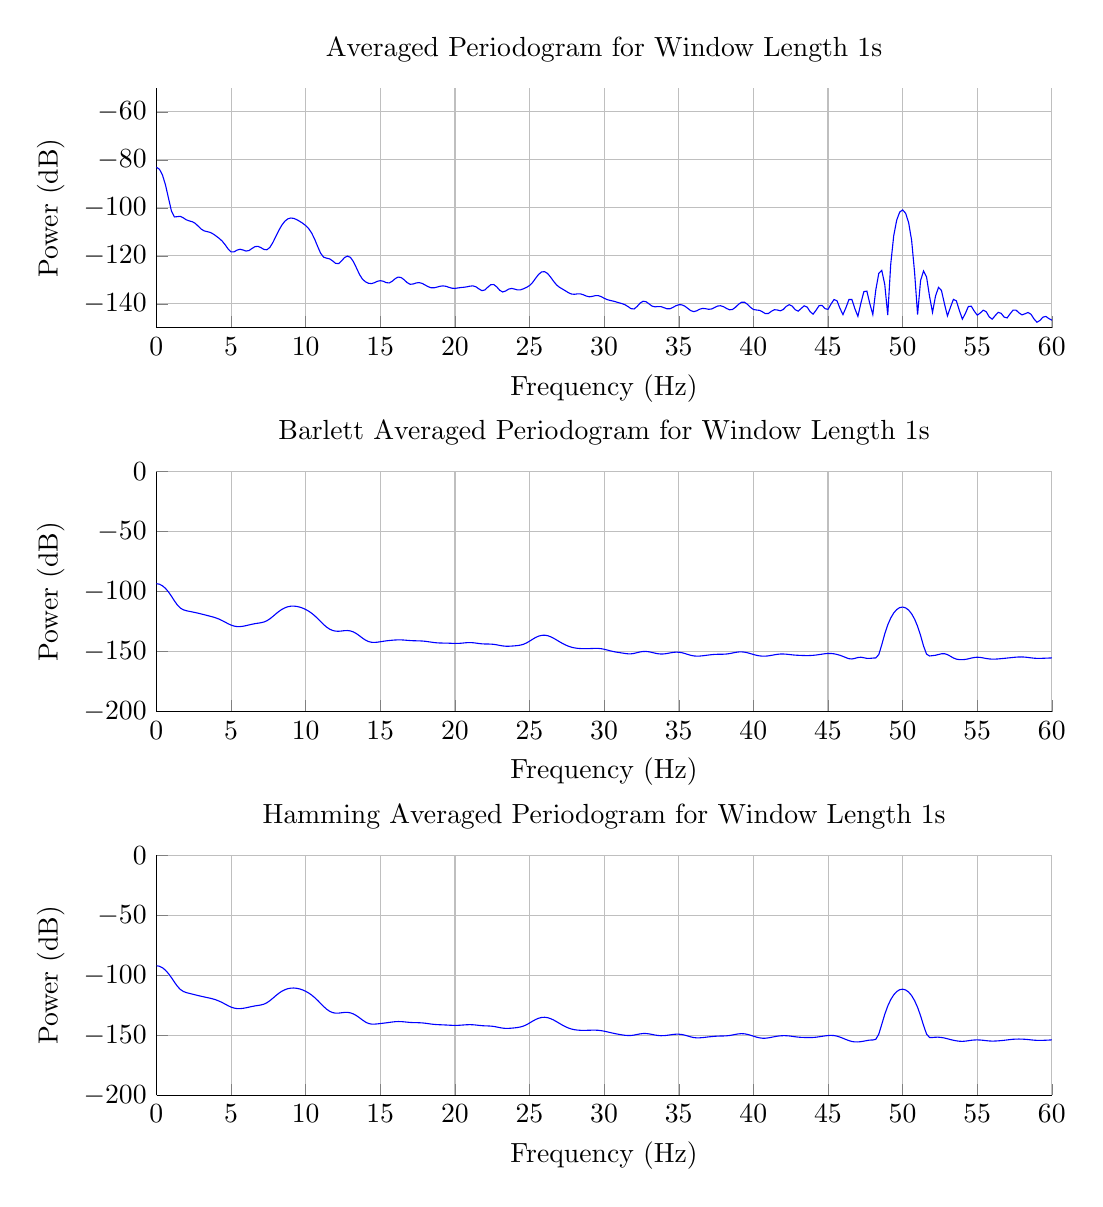 % This file was created by matlab2tikz v0.4.7 (commit c8f1108a51478f539a8a8f8dfc79ac3b137d71bb) running on MATLAB 8.3.
% Copyright (c) 2008--2014, Nico Schlömer <nico.schloemer@gmail.com>
% All rights reserved.
% Minimal pgfplots version: 1.3
% 
% The latest updates can be retrieved from
%   http://www.mathworks.com/matlabcentral/fileexchange/22022-matlab2tikz
% where you can also make suggestions and rate matlab2tikz.
% 
\begin{tikzpicture}

\begin{axis}[%
width=4.477in,
height=1.2in,
scale only axis,
xmin=0,
xmax=60,
xlabel={Frequency (Hz)},
xmajorgrids,
ymin=-200,
ymax=0,
ylabel={Power (dB)},
ymajorgrids,
name=plot2,
title={Barlett Averaged Periodogram for Window Length 1s},
axis x line*=bottom,
axis y line*=left
]
\addplot [color=blue,solid,forget plot]
  table[row sep=crcr]{-600	-178.673\\
-599.8	-178.56\\
-599.6	-178.285\\
-599.4	-177.991\\
-599.2	-177.816\\
-599	-177.826\\
-598.8	-177.991\\
-598.6	-178.201\\
-598.4	-178.312\\
-598.2	-178.226\\
-598	-177.956\\
-597.8	-177.601\\
-597.6	-177.277\\
-597.4	-177.044\\
-597.2	-176.905\\
-597	-176.832\\
-596.8	-176.818\\
-596.6	-176.904\\
-596.4	-177.157\\
-596.2	-177.625\\
-596	-178.284\\
-595.8	-179.018\\
-595.6	-179.645\\
-595.4	-180.013\\
-595.2	-180.088\\
-595	-179.946\\
-594.8	-179.675\\
-594.6	-179.307\\
-594.4	-178.831\\
-594.2	-178.266\\
-594	-177.69\\
-593.8	-177.219\\
-593.6	-176.944\\
-593.4	-176.899\\
-593.2	-177.055\\
-593	-177.347\\
-592.8	-177.71\\
-592.6	-178.102\\
-592.4	-178.501\\
-592.2	-178.866\\
-592	-179.114\\
-591.8	-179.151\\
-591.6	-178.937\\
-591.4	-178.538\\
-591.2	-178.085\\
-591	-177.695\\
-590.8	-177.427\\
-590.6	-177.277\\
-590.4	-177.214\\
-590.2	-177.212\\
-590	-177.263\\
-589.8	-177.353\\
-589.6	-177.438\\
-589.4	-177.437\\
-589.2	-177.269\\
-589	-176.918\\
-588.8	-176.448\\
-588.6	-175.979\\
-588.4	-175.618\\
-588.2	-175.423\\
-588	-175.391\\
-587.8	-175.473\\
-587.6	-175.606\\
-587.4	-175.735\\
-587.2	-175.836\\
-587	-175.905\\
-586.8	-175.945\\
-586.6	-175.946\\
-586.4	-175.892\\
-586.2	-175.771\\
-586	-175.59\\
-585.8	-175.379\\
-585.6	-175.174\\
-585.4	-175.002\\
-585.2	-174.868\\
-585	-174.762\\
-584.8	-174.658\\
-584.6	-174.537\\
-584.4	-174.395\\
-584.2	-174.253\\
-584	-174.149\\
-583.8	-174.127\\
-583.6	-174.213\\
-583.4	-174.407\\
-583.2	-174.676\\
-583	-174.969\\
-582.8	-175.242\\
-582.6	-175.478\\
-582.4	-175.692\\
-582.2	-175.914\\
-582	-176.156\\
-581.8	-176.403\\
-581.6	-176.626\\
-581.4	-176.807\\
-581.2	-176.964\\
-581	-177.137\\
-580.8	-177.35\\
-580.6	-177.573\\
-580.4	-177.718\\
-580.2	-177.688\\
-580	-177.446\\
-579.8	-177.046\\
-579.6	-176.59\\
-579.4	-176.168\\
-579.2	-175.834\\
-579	-175.614\\
-578.8	-175.533\\
-578.6	-175.622\\
-578.4	-175.892\\
-578.2	-176.308\\
-578	-176.778\\
-577.8	-177.186\\
-577.6	-177.456\\
-577.4	-177.585\\
-577.2	-177.627\\
-577	-177.626\\
-576.8	-177.595\\
-576.6	-177.541\\
-576.4	-177.502\\
-576.2	-177.536\\
-576	-177.669\\
-575.8	-177.842\\
-575.6	-177.913\\
-575.4	-177.751\\
-575.2	-177.351\\
-575	-176.845\\
-574.8	-176.405\\
-574.6	-176.132\\
-574.4	-176.03\\
-574.2	-176.038\\
-574	-176.084\\
-573.8	-176.124\\
-573.6	-176.139\\
-573.4	-176.113\\
-573.2	-176.02\\
-573	-175.85\\
-572.8	-175.647\\
-572.6	-175.502\\
-572.4	-175.511\\
-572.2	-175.711\\
-572	-176.045\\
-571.8	-176.365\\
-571.6	-176.498\\
-571.4	-176.365\\
-571.2	-176.042\\
-571	-175.706\\
-570.8	-175.524\\
-570.6	-175.584\\
-570.4	-175.883\\
-570.2	-176.34\\
-570	-176.83\\
-569.8	-177.221\\
-569.6	-177.417\\
-569.4	-177.374\\
-569.2	-177.113\\
-569	-176.702\\
-568.8	-176.241\\
-568.6	-175.84\\
-568.4	-175.586\\
-568.2	-175.524\\
-568	-175.65\\
-567.8	-175.914\\
-567.6	-176.238\\
-567.4	-176.536\\
-567.2	-176.74\\
-567	-176.814\\
-566.8	-176.751\\
-566.6	-176.57\\
-566.4	-176.299\\
-566.2	-175.977\\
-566	-175.646\\
-565.8	-175.366\\
-565.6	-175.205\\
-565.4	-175.234\\
-565.2	-175.499\\
-565	-175.982\\
-564.8	-176.569\\
-564.6	-177.049\\
-564.4	-177.207\\
-564.2	-176.973\\
-564	-176.493\\
-563.8	-176.015\\
-563.6	-175.731\\
-563.4	-175.707\\
-563.2	-175.896\\
-563	-176.171\\
-562.8	-176.395\\
-562.6	-176.476\\
-562.4	-176.39\\
-562.2	-176.168\\
-562	-175.857\\
-561.8	-175.514\\
-561.6	-175.205\\
-561.4	-174.997\\
-561.2	-174.934\\
-561	-175.019\\
-560.8	-175.201\\
-560.6	-175.395\\
-560.4	-175.526\\
-560.2	-175.568\\
-560	-175.555\\
-559.8	-175.542\\
-559.6	-175.562\\
-559.4	-175.616\\
-559.2	-175.683\\
-559	-175.752\\
-558.8	-175.823\\
-558.6	-175.9\\
-558.4	-175.962\\
-558.2	-175.979\\
-558	-175.943\\
-557.8	-175.911\\
-557.6	-175.989\\
-557.4	-176.28\\
-557.2	-176.81\\
-557	-177.476\\
-556.8	-178.047\\
-556.6	-178.282\\
-556.4	-178.124\\
-556.2	-177.76\\
-556	-177.475\\
-555.8	-177.46\\
-555.6	-177.745\\
-555.4	-178.198\\
-555.2	-178.577\\
-555	-178.648\\
-554.8	-178.327\\
-554.6	-177.713\\
-554.4	-176.983\\
-554.2	-176.285\\
-554	-175.7\\
-553.8	-175.261\\
-553.6	-174.984\\
-553.4	-174.882\\
-553.2	-174.963\\
-553	-175.21\\
-552.8	-175.567\\
-552.6	-175.94\\
-552.4	-176.223\\
-552.2	-176.345\\
-552	-176.285\\
-551.8	-176.033\\
-551.6	-175.536\\
-551.4	-174.708\\
-551.2	-173.525\\
-551	-172.114\\
-550.8	-170.709\\
-550.6	-169.547\\
-550.4	-168.789\\
-550.2	-168.511\\
-550	-168.714\\
-549.8	-169.34\\
-549.6	-170.284\\
-549.4	-171.398\\
-549.2	-172.519\\
-549	-173.507\\
-548.8	-174.295\\
-548.6	-174.907\\
-548.4	-175.423\\
-548.2	-175.92\\
-548	-176.416\\
-547.8	-176.852\\
-547.6	-177.126\\
-547.4	-177.17\\
-547.2	-177.003\\
-547	-176.717\\
-546.8	-176.403\\
-546.6	-176.101\\
-546.4	-175.803\\
-546.2	-175.494\\
-546	-175.199\\
-545.8	-174.987\\
-545.6	-174.933\\
-545.4	-175.078\\
-545.2	-175.387\\
-545	-175.744\\
-544.8	-175.983\\
-544.6	-175.976\\
-544.4	-175.719\\
-544.2	-175.339\\
-544	-175.009\\
-543.8	-174.866\\
-543.6	-174.972\\
-543.4	-175.312\\
-543.2	-175.816\\
-543	-176.367\\
-542.8	-176.826\\
-542.6	-177.069\\
-542.4	-177.041\\
-542.2	-176.793\\
-542	-176.454\\
-541.8	-176.162\\
-541.6	-175.998\\
-541.4	-175.954\\
-541.2	-175.955\\
-541	-175.918\\
-540.8	-175.816\\
-540.6	-175.705\\
-540.4	-175.667\\
-540.2	-175.74\\
-540	-175.871\\
-539.8	-175.94\\
-539.6	-175.839\\
-539.4	-175.569\\
-539.2	-175.242\\
-539	-175.002\\
-538.8	-174.932\\
-538.6	-175.025\\
-538.4	-175.19\\
-538.2	-175.316\\
-538	-175.343\\
-537.8	-175.3\\
-537.6	-175.28\\
-537.4	-175.379\\
-537.2	-175.643\\
-537	-176.042\\
-536.8	-176.48\\
-536.6	-176.827\\
-536.4	-176.979\\
-536.2	-176.921\\
-536	-176.729\\
-535.8	-176.52\\
-535.6	-176.384\\
-535.4	-176.354\\
-535.2	-176.414\\
-535	-176.529\\
-534.8	-176.658\\
-534.6	-176.763\\
-534.4	-176.776\\
-534.2	-176.61\\
-534	-176.2\\
-533.8	-175.586\\
-533.6	-174.917\\
-533.4	-174.38\\
-533.2	-174.104\\
-533	-174.115\\
-532.8	-174.33\\
-532.6	-174.596\\
-532.4	-174.779\\
-532.2	-174.841\\
-532	-174.852\\
-531.8	-174.915\\
-531.6	-175.081\\
-531.4	-175.319\\
-531.2	-175.546\\
-531	-175.693\\
-530.8	-175.755\\
-530.6	-175.782\\
-530.4	-175.831\\
-530.2	-175.917\\
-530	-176.005\\
-529.8	-176.032\\
-529.6	-175.951\\
-529.4	-175.756\\
-529.2	-175.478\\
-529	-175.164\\
-528.8	-174.853\\
-528.6	-174.571\\
-528.4	-174.339\\
-528.2	-174.186\\
-528	-174.142\\
-527.8	-174.233\\
-527.6	-174.457\\
-527.4	-174.779\\
-527.2	-175.138\\
-527	-175.473\\
-526.8	-175.755\\
-526.6	-175.992\\
-526.4	-176.209\\
-526.2	-176.41\\
-526	-176.563\\
-525.8	-176.618\\
-525.6	-176.553\\
-525.4	-176.397\\
-525.2	-176.217\\
-525	-176.076\\
-524.8	-175.996\\
-524.6	-175.963\\
-524.4	-175.944\\
-524.2	-175.916\\
-524	-175.881\\
-523.8	-175.864\\
-523.6	-175.899\\
-523.4	-176.006\\
-523.2	-176.177\\
-523	-176.354\\
-522.8	-176.429\\
-522.6	-176.282\\
-522.4	-175.865\\
-522.2	-175.263\\
-522	-174.665\\
-521.8	-174.278\\
-521.6	-174.244\\
-521.4	-174.61\\
-521.2	-175.307\\
-521	-176.151\\
-520.8	-176.883\\
-520.6	-177.281\\
-520.4	-177.303\\
-520.2	-177.093\\
-520	-176.854\\
-519.8	-176.726\\
-519.6	-176.756\\
-519.4	-176.919\\
-519.2	-177.153\\
-519	-177.383\\
-518.8	-177.544\\
-518.6	-177.592\\
-518.4	-177.523\\
-518.2	-177.369\\
-518	-177.184\\
-517.8	-177.017\\
-517.6	-176.888\\
-517.4	-176.779\\
-517.2	-176.652\\
-517	-176.465\\
-516.8	-176.2\\
-516.6	-175.865\\
-516.4	-175.494\\
-516.2	-175.129\\
-516	-174.809\\
-515.8	-174.56\\
-515.6	-174.39\\
-515.4	-174.299\\
-515.2	-174.286\\
-515	-174.365\\
-514.8	-174.552\\
-514.6	-174.853\\
-514.4	-175.224\\
-514.2	-175.562\\
-514	-175.735\\
-513.8	-175.667\\
-513.6	-175.405\\
-513.4	-175.102\\
-513.2	-174.914\\
-513	-174.922\\
-512.8	-175.11\\
-512.6	-175.386\\
-512.4	-175.65\\
-512.2	-175.861\\
-512	-176.055\\
-511.8	-176.294\\
-511.6	-176.587\\
-511.4	-176.86\\
-511.2	-176.996\\
-511	-176.927\\
-510.8	-176.699\\
-510.6	-176.433\\
-510.4	-176.231\\
-510.2	-176.118\\
-510	-176.041\\
-509.8	-175.928\\
-509.6	-175.741\\
-509.4	-175.502\\
-509.2	-175.255\\
-509	-175.031\\
-508.8	-174.833\\
-508.6	-174.655\\
-508.4	-174.513\\
-508.2	-174.442\\
-508	-174.472\\
-507.8	-174.59\\
-507.6	-174.726\\
-507.4	-174.774\\
-507.2	-174.648\\
-507	-174.336\\
-506.8	-173.912\\
-506.6	-173.489\\
-506.4	-173.168\\
-506.2	-173.008\\
-506	-173.024\\
-505.8	-173.195\\
-505.6	-173.481\\
-505.4	-173.828\\
-505.2	-174.179\\
-505	-174.478\\
-504.8	-174.675\\
-504.6	-174.744\\
-504.4	-174.708\\
-504.2	-174.641\\
-504	-174.641\\
-503.8	-174.795\\
-503.6	-175.127\\
-503.4	-175.575\\
-503.2	-175.992\\
-503	-176.213\\
-502.8	-176.152\\
-502.6	-175.878\\
-502.4	-175.558\\
-502.2	-175.349\\
-502	-175.329\\
-501.8	-175.477\\
-501.6	-175.703\\
-501.4	-175.896\\
-501.2	-175.983\\
-501	-175.955\\
-500.8	-175.851\\
-500.6	-175.708\\
-500.4	-175.533\\
-500.2	-175.314\\
-500	-175.044\\
-499.8	-174.742\\
-499.6	-174.451\\
-499.4	-174.215\\
-499.2	-174.062\\
-499	-174.003\\
-498.8	-174.035\\
-498.6	-174.151\\
-498.4	-174.342\\
-498.2	-174.579\\
-498	-174.814\\
-497.8	-174.978\\
-497.6	-175.007\\
-497.4	-174.877\\
-497.2	-174.615\\
-497	-174.28\\
-496.8	-173.943\\
-496.6	-173.667\\
-496.4	-173.503\\
-496.2	-173.492\\
-496	-173.661\\
-495.8	-174.016\\
-495.6	-174.534\\
-495.4	-175.164\\
-495.2	-175.841\\
-495	-176.498\\
-494.8	-177.07\\
-494.6	-177.484\\
-494.4	-177.657\\
-494.2	-177.523\\
-494	-177.094\\
-493.8	-176.466\\
-493.6	-175.774\\
-493.4	-175.115\\
-493.2	-174.526\\
-493	-173.992\\
-492.8	-173.502\\
-492.6	-173.072\\
-492.4	-172.763\\
-492.2	-172.644\\
-492	-172.758\\
-491.8	-173.099\\
-491.6	-173.604\\
-491.4	-174.158\\
-491.2	-174.631\\
-491	-174.923\\
-490.8	-175.006\\
-490.6	-174.928\\
-490.4	-174.779\\
-490.2	-174.648\\
-490	-174.592\\
-489.8	-174.615\\
-489.6	-174.679\\
-489.4	-174.721\\
-489.2	-174.694\\
-489	-174.602\\
-488.8	-174.499\\
-488.6	-174.453\\
-488.4	-174.502\\
-488.2	-174.627\\
-488	-174.765\\
-487.8	-174.831\\
-487.6	-174.775\\
-487.4	-174.611\\
-487.2	-174.412\\
-487	-174.274\\
-486.8	-174.279\\
-486.6	-174.459\\
-486.4	-174.786\\
-486.2	-175.167\\
-486	-175.475\\
-485.8	-175.608\\
-485.6	-175.553\\
-485.4	-175.381\\
-485.2	-175.182\\
-485	-174.997\\
-484.8	-174.793\\
-484.6	-174.505\\
-484.4	-174.102\\
-484.2	-173.631\\
-484	-173.198\\
-483.8	-172.908\\
-483.6	-172.813\\
-483.4	-172.898\\
-483.2	-173.092\\
-483	-173.31\\
-482.8	-173.503\\
-482.6	-173.67\\
-482.4	-173.848\\
-482.2	-174.054\\
-482	-174.264\\
-481.8	-174.427\\
-481.6	-174.516\\
-481.4	-174.578\\
-481.2	-174.713\\
-481	-175.008\\
-480.8	-175.458\\
-480.6	-175.928\\
-480.4	-176.191\\
-480.2	-176.075\\
-480	-175.612\\
-479.8	-175.02\\
-479.6	-174.545\\
-479.4	-174.343\\
-479.2	-174.455\\
-479	-174.815\\
-478.8	-175.284\\
-478.6	-175.682\\
-478.4	-175.868\\
-478.2	-175.818\\
-478	-175.636\\
-477.8	-175.478\\
-477.6	-175.461\\
-477.4	-175.599\\
-477.2	-175.802\\
-477	-175.926\\
-476.8	-175.866\\
-476.6	-175.63\\
-476.4	-175.318\\
-476.2	-175.025\\
-476	-174.779\\
-475.8	-174.539\\
-475.6	-174.248\\
-475.4	-173.892\\
-475.2	-173.515\\
-475	-173.187\\
-474.8	-172.954\\
-474.6	-172.816\\
-474.4	-172.743\\
-474.2	-172.704\\
-474	-172.702\\
-473.8	-172.775\\
-473.6	-172.967\\
-473.4	-173.291\\
-473.2	-173.702\\
-473	-174.099\\
-472.8	-174.363\\
-472.6	-174.43\\
-472.4	-174.332\\
-472.2	-174.177\\
-472	-174.082\\
-471.8	-174.119\\
-471.6	-174.289\\
-471.4	-174.535\\
-471.2	-174.771\\
-471	-174.926\\
-470.8	-174.975\\
-470.6	-174.943\\
-470.4	-174.882\\
-470.2	-174.838\\
-470	-174.838\\
-469.8	-174.888\\
-469.6	-174.982\\
-469.4	-175.104\\
-469.2	-175.223\\
-469	-175.293\\
-468.8	-175.258\\
-468.6	-175.083\\
-468.4	-174.776\\
-468.2	-174.396\\
-468	-174.02\\
-467.8	-173.708\\
-467.6	-173.475\\
-467.4	-173.301\\
-467.2	-173.147\\
-467	-172.986\\
-466.8	-172.818\\
-466.6	-172.667\\
-466.4	-172.559\\
-466.2	-172.513\\
-466	-172.527\\
-465.8	-172.589\\
-465.6	-172.683\\
-465.4	-172.807\\
-465.2	-172.976\\
-465	-173.221\\
-464.8	-173.569\\
-464.6	-174.02\\
-464.4	-174.518\\
-464.2	-174.966\\
-464	-175.266\\
-463.8	-175.395\\
-463.6	-175.423\\
-463.4	-175.462\\
-463.2	-175.581\\
-463	-175.759\\
-462.8	-175.903\\
-462.6	-175.92\\
-462.4	-175.794\\
-462.2	-175.602\\
-462	-175.447\\
-461.8	-175.39\\
-461.6	-175.425\\
-461.4	-175.496\\
-461.2	-175.539\\
-461	-175.51\\
-460.8	-175.399\\
-460.6	-175.221\\
-460.4	-175.009\\
-460.2	-174.813\\
-460	-174.688\\
-459.8	-174.673\\
-459.6	-174.77\\
-459.4	-174.93\\
-459.2	-175.069\\
-459	-175.111\\
-458.8	-175.027\\
-458.6	-174.852\\
-458.4	-174.659\\
-458.2	-174.515\\
-458	-174.463\\
-457.8	-174.522\\
-457.6	-174.697\\
-457.4	-174.976\\
-457.2	-175.321\\
-457	-175.66\\
-456.8	-175.887\\
-456.6	-175.906\\
-456.4	-175.69\\
-456.2	-175.308\\
-456	-174.893\\
-455.8	-174.57\\
-455.6	-174.408\\
-455.4	-174.399\\
-455.2	-174.467\\
-455	-174.506\\
-454.8	-174.437\\
-454.6	-174.248\\
-454.4	-174.005\\
-454.2	-173.804\\
-454	-173.728\\
-453.8	-173.815\\
-453.6	-174.053\\
-453.4	-174.395\\
-453.2	-174.768\\
-453	-175.108\\
-452.8	-175.379\\
-452.6	-175.59\\
-452.4	-175.781\\
-452.2	-175.993\\
-452	-176.231\\
-451.8	-176.449\\
-451.6	-176.554\\
-451.4	-176.441\\
-451.2	-176.035\\
-451	-175.328\\
-450.8	-174.387\\
-450.6	-173.338\\
-450.4	-172.335\\
-450.2	-171.525\\
-450	-171.015\\
-449.8	-170.856\\
-449.6	-171.035\\
-449.4	-171.475\\
-449.2	-172.056\\
-449	-172.647\\
-448.8	-173.147\\
-448.6	-173.497\\
-448.4	-173.663\\
-448.2	-173.621\\
-448	-173.374\\
-447.8	-172.985\\
-447.6	-172.57\\
-447.4	-172.245\\
-447.2	-172.083\\
-447	-172.08\\
-446.8	-172.177\\
-446.6	-172.297\\
-446.4	-172.387\\
-446.2	-172.442\\
-446	-172.485\\
-445.8	-172.538\\
-445.6	-172.603\\
-445.4	-172.667\\
-445.2	-172.733\\
-445	-172.834\\
-444.8	-173.025\\
-444.6	-173.35\\
-444.4	-173.82\\
-444.2	-174.385\\
-444	-174.942\\
-443.8	-175.36\\
-443.6	-175.535\\
-443.4	-175.432\\
-443.2	-175.106\\
-443	-174.667\\
-442.8	-174.241\\
-442.6	-173.935\\
-442.4	-173.804\\
-442.2	-173.831\\
-442	-173.915\\
-441.8	-173.902\\
-441.6	-173.673\\
-441.4	-173.234\\
-441.2	-172.722\\
-441	-172.312\\
-440.8	-172.123\\
-440.6	-172.171\\
-440.4	-172.38\\
-440.2	-172.63\\
-440	-172.82\\
-439.8	-172.936\\
-439.6	-173.039\\
-439.4	-173.212\\
-439.2	-173.497\\
-439	-173.87\\
-438.8	-174.236\\
-438.6	-174.465\\
-438.4	-174.426\\
-438.2	-174.051\\
-438	-173.369\\
-437.8	-172.505\\
-437.6	-171.634\\
-437.4	-170.923\\
-437.2	-170.49\\
-437	-170.386\\
-436.8	-170.589\\
-436.6	-170.996\\
-436.4	-171.446\\
-436.2	-171.772\\
-436	-171.897\\
-435.8	-171.876\\
-435.6	-171.852\\
-435.4	-171.954\\
-435.2	-172.231\\
-435	-172.636\\
-434.8	-173.056\\
-434.6	-173.369\\
-434.4	-173.508\\
-434.2	-173.484\\
-434	-173.35\\
-433.8	-173.16\\
-433.6	-172.958\\
-433.4	-172.779\\
-433.2	-172.652\\
-433	-172.603\\
-432.8	-172.645\\
-432.6	-172.776\\
-432.4	-172.989\\
-432.2	-173.265\\
-432	-173.563\\
-431.8	-173.798\\
-431.6	-173.86\\
-431.4	-173.669\\
-431.2	-173.24\\
-431	-172.697\\
-430.8	-172.204\\
-430.6	-171.887\\
-430.4	-171.799\\
-430.2	-171.915\\
-430	-172.154\\
-429.8	-172.409\\
-429.6	-172.594\\
-429.4	-172.673\\
-429.2	-172.658\\
-429	-172.591\\
-428.8	-172.499\\
-428.6	-172.386\\
-428.4	-172.233\\
-428.2	-172.029\\
-428	-171.783\\
-427.8	-171.532\\
-427.6	-171.325\\
-427.4	-171.199\\
-427.2	-171.169\\
-427	-171.222\\
-426.8	-171.316\\
-426.6	-171.391\\
-426.4	-171.387\\
-426.2	-171.265\\
-426	-171.042\\
-425.8	-170.782\\
-425.6	-170.576\\
-425.4	-170.5\\
-425.2	-170.595\\
-425	-170.847\\
-424.8	-171.203\\
-424.6	-171.59\\
-424.4	-171.933\\
-424.2	-172.183\\
-424	-172.315\\
-423.8	-172.335\\
-423.6	-172.279\\
-423.4	-172.209\\
-423.2	-172.203\\
-423	-172.325\\
-422.8	-172.592\\
-422.6	-172.96\\
-422.4	-173.327\\
-422.2	-173.582\\
-422	-173.663\\
-421.8	-173.582\\
-421.6	-173.398\\
-421.4	-173.161\\
-421.2	-172.896\\
-421	-172.628\\
-420.8	-172.415\\
-420.6	-172.343\\
-420.4	-172.49\\
-420.2	-172.877\\
-420	-173.432\\
-419.8	-173.999\\
-419.6	-174.402\\
-419.4	-174.542\\
-419.2	-174.449\\
-419	-174.219\\
-418.8	-173.918\\
-418.6	-173.556\\
-418.4	-173.121\\
-418.2	-172.642\\
-418	-172.191\\
-417.8	-171.856\\
-417.6	-171.699\\
-417.4	-171.739\\
-417.2	-171.961\\
-417	-172.326\\
-416.8	-172.766\\
-416.6	-173.178\\
-416.4	-173.424\\
-416.2	-173.379\\
-416	-173.02\\
-415.8	-172.457\\
-415.6	-171.866\\
-415.4	-171.401\\
-415.2	-171.139\\
-415	-171.085\\
-414.8	-171.204\\
-414.6	-171.452\\
-414.4	-171.794\\
-414.2	-172.199\\
-414	-172.619\\
-413.8	-172.991\\
-413.6	-173.254\\
-413.4	-173.397\\
-413.2	-173.457\\
-413	-173.482\\
-412.8	-173.468\\
-412.6	-173.347\\
-412.4	-173.031\\
-412.2	-172.507\\
-412	-171.874\\
-411.8	-171.3\\
-411.6	-170.94\\
-411.4	-170.878\\
-411.2	-171.121\\
-411	-171.603\\
-410.8	-172.205\\
-410.6	-172.79\\
-410.4	-173.242\\
-410.2	-173.498\\
-410	-173.554\\
-409.8	-173.443\\
-409.6	-173.218\\
-409.4	-172.941\\
-409.2	-172.684\\
-409	-172.516\\
-408.8	-172.483\\
-408.6	-172.587\\
-408.4	-172.772\\
-408.2	-172.93\\
-408	-172.945\\
-407.8	-172.768\\
-407.6	-172.452\\
-407.4	-172.128\\
-407.2	-171.937\\
-407	-171.97\\
-406.8	-172.243\\
-406.6	-172.687\\
-406.4	-173.151\\
-406.2	-173.438\\
-406	-173.388\\
-405.8	-172.976\\
-405.6	-172.337\\
-405.4	-171.67\\
-405.2	-171.141\\
-405	-170.824\\
-404.8	-170.703\\
-404.6	-170.699\\
-404.4	-170.72\\
-404.2	-170.717\\
-404	-170.706\\
-403.8	-170.748\\
-403.6	-170.904\\
-403.4	-171.194\\
-403.2	-171.592\\
-403	-172.036\\
-402.8	-172.45\\
-402.6	-172.763\\
-402.4	-172.929\\
-402.2	-172.944\\
-402	-172.852\\
-401.8	-172.725\\
-401.6	-172.627\\
-401.4	-172.581\\
-401.2	-172.56\\
-401	-172.514\\
-400.8	-172.401\\
-400.6	-172.219\\
-400.4	-171.993\\
-400.2	-171.748\\
-400	-171.496\\
-399.8	-171.24\\
-399.6	-170.996\\
-399.4	-170.8\\
-399.2	-170.684\\
-399	-170.656\\
-398.8	-170.682\\
-398.6	-170.707\\
-398.4	-170.689\\
-398.2	-170.629\\
-398	-170.575\\
-397.8	-170.586\\
-397.6	-170.703\\
-397.4	-170.926\\
-397.2	-171.216\\
-397	-171.512\\
-396.8	-171.746\\
-396.6	-171.865\\
-396.4	-171.85\\
-396.2	-171.721\\
-396	-171.534\\
-395.8	-171.358\\
-395.6	-171.249\\
-395.4	-171.229\\
-395.2	-171.272\\
-395	-171.316\\
-394.8	-171.283\\
-394.6	-171.125\\
-394.4	-170.852\\
-394.2	-170.527\\
-394	-170.236\\
-393.8	-170.049\\
-393.6	-169.994\\
-393.4	-170.052\\
-393.2	-170.169\\
-393	-170.279\\
-392.8	-170.334\\
-392.6	-170.324\\
-392.4	-170.273\\
-392.2	-170.218\\
-392	-170.185\\
-391.8	-170.175\\
-391.6	-170.172\\
-391.4	-170.156\\
-391.2	-170.124\\
-391	-170.089\\
-390.8	-170.069\\
-390.6	-170.075\\
-390.4	-170.092\\
-390.2	-170.085\\
-390	-170.014\\
-389.8	-169.856\\
-389.6	-169.62\\
-389.4	-169.35\\
-389.2	-169.113\\
-389	-168.981\\
-388.8	-169.016\\
-388.6	-169.251\\
-388.4	-169.689\\
-388.2	-170.295\\
-388	-171.006\\
-387.8	-171.755\\
-387.6	-172.494\\
-387.4	-173.196\\
-387.2	-173.822\\
-387	-174.288\\
-386.8	-174.472\\
-386.6	-174.296\\
-386.4	-173.816\\
-386.2	-173.212\\
-386	-172.683\\
-385.8	-172.352\\
-385.6	-172.228\\
-385.4	-172.217\\
-385.2	-172.166\\
-385	-171.947\\
-384.8	-171.525\\
-384.6	-170.982\\
-384.4	-170.448\\
-384.2	-170.033\\
-384	-169.784\\
-383.8	-169.684\\
-383.6	-169.675\\
-383.4	-169.699\\
-383.2	-169.733\\
-383	-169.794\\
-382.8	-169.913\\
-382.6	-170.089\\
-382.4	-170.256\\
-382.2	-170.307\\
-382	-170.163\\
-381.8	-169.848\\
-381.6	-169.489\\
-381.4	-169.244\\
-381.2	-169.223\\
-381	-169.447\\
-380.8	-169.847\\
-380.6	-170.286\\
-380.4	-170.616\\
-380.2	-170.752\\
-380	-170.712\\
-379.8	-170.594\\
-379.6	-170.506\\
-379.4	-170.517\\
-379.2	-170.632\\
-379	-170.801\\
-378.8	-170.943\\
-378.6	-170.991\\
-378.4	-170.941\\
-378.2	-170.86\\
-378	-170.85\\
-377.8	-170.986\\
-377.6	-171.272\\
-377.4	-171.621\\
-377.2	-171.894\\
-377	-171.972\\
-376.8	-171.843\\
-376.6	-171.604\\
-376.4	-171.385\\
-376.2	-171.269\\
-376	-171.257\\
-375.8	-171.278\\
-375.6	-171.238\\
-375.4	-171.068\\
-375.2	-170.758\\
-375	-170.356\\
-374.8	-169.932\\
-374.6	-169.547\\
-374.4	-169.233\\
-374.2	-168.991\\
-374	-168.806\\
-373.8	-168.669\\
-373.6	-168.598\\
-373.4	-168.628\\
-373.2	-168.786\\
-373	-169.057\\
-372.8	-169.358\\
-372.6	-169.564\\
-372.4	-169.575\\
-372.2	-169.4\\
-372	-169.156\\
-371.8	-168.989\\
-371.6	-169.004\\
-371.4	-169.219\\
-371.2	-169.586\\
-371	-170.015\\
-370.8	-170.407\\
-370.6	-170.661\\
-370.4	-170.681\\
-370.2	-170.401\\
-370	-169.842\\
-369.8	-169.143\\
-369.6	-168.515\\
-369.4	-168.151\\
-369.2	-168.167\\
-369	-168.563\\
-368.8	-169.212\\
-368.6	-169.863\\
-368.4	-170.236\\
-368.2	-170.19\\
-368	-169.829\\
-367.8	-169.393\\
-367.6	-169.083\\
-367.4	-168.979\\
-367.2	-169.049\\
-367	-169.191\\
-366.8	-169.298\\
-366.6	-169.307\\
-366.4	-169.23\\
-366.2	-169.135\\
-366	-169.118\\
-365.8	-169.272\\
-365.6	-169.663\\
-365.4	-170.312\\
-365.2	-171.158\\
-365	-172.025\\
-364.8	-172.614\\
-364.6	-172.632\\
-364.4	-172.007\\
-364.2	-170.97\\
-364	-169.867\\
-363.8	-168.971\\
-363.6	-168.429\\
-363.4	-168.291\\
-363.2	-168.534\\
-363	-169.091\\
-362.8	-169.845\\
-362.6	-170.642\\
-362.4	-171.302\\
-362.2	-171.659\\
-362	-171.635\\
-361.8	-171.274\\
-361.6	-170.725\\
-361.4	-170.167\\
-361.2	-169.74\\
-361	-169.517\\
-360.8	-169.498\\
-360.6	-169.616\\
-360.4	-169.762\\
-360.2	-169.818\\
-360	-169.711\\
-359.8	-169.448\\
-359.6	-169.113\\
-359.4	-168.822\\
-359.2	-168.675\\
-359	-168.722\\
-358.8	-168.949\\
-358.6	-169.281\\
-358.4	-169.61\\
-358.2	-169.84\\
-358	-169.937\\
-357.8	-169.941\\
-357.6	-169.938\\
-357.4	-170.009\\
-357.2	-170.205\\
-357	-170.533\\
-356.8	-170.945\\
-356.6	-171.341\\
-356.4	-171.59\\
-356.2	-171.583\\
-356	-171.303\\
-355.8	-170.84\\
-355.6	-170.329\\
-355.4	-169.875\\
-355.2	-169.521\\
-355	-169.26\\
-354.8	-169.072\\
-354.6	-168.958\\
-354.4	-168.938\\
-354.2	-169.029\\
-354	-169.218\\
-353.8	-169.445\\
-353.6	-169.628\\
-353.4	-169.705\\
-353.2	-169.677\\
-353	-169.598\\
-352.8	-169.537\\
-352.6	-169.524\\
-352.4	-169.538\\
-352.2	-169.523\\
-352	-169.435\\
-351.8	-169.279\\
-351.6	-169.105\\
-351.4	-168.973\\
-351.2	-168.896\\
-351	-168.819\\
-350.8	-168.636\\
-350.6	-168.262\\
-350.4	-167.718\\
-350.2	-167.133\\
-350	-166.681\\
-349.8	-166.497\\
-349.6	-166.634\\
-349.4	-167.053\\
-349.2	-167.633\\
-349	-168.214\\
-348.8	-168.661\\
-348.6	-168.931\\
-348.4	-169.074\\
-348.2	-169.175\\
-348	-169.29\\
-347.8	-169.418\\
-347.6	-169.52\\
-347.4	-169.545\\
-347.2	-169.471\\
-347	-169.323\\
-346.8	-169.17\\
-346.6	-169.102\\
-346.4	-169.186\\
-346.2	-169.434\\
-346	-169.79\\
-345.8	-170.132\\
-345.6	-170.329\\
-345.4	-170.316\\
-345.2	-170.144\\
-345	-169.935\\
-344.8	-169.804\\
-344.6	-169.797\\
-344.4	-169.884\\
-344.2	-169.976\\
-344	-169.98\\
-343.8	-169.841\\
-343.6	-169.557\\
-343.4	-169.155\\
-343.2	-168.652\\
-343	-168.055\\
-342.8	-167.387\\
-342.6	-166.72\\
-342.4	-166.17\\
-342.2	-165.872\\
-342	-165.938\\
-341.8	-166.423\\
-341.6	-167.298\\
-341.4	-168.432\\
-341.2	-169.586\\
-341	-170.487\\
-340.8	-170.97\\
-340.6	-171.083\\
-340.4	-171.009\\
-340.2	-170.907\\
-340	-170.839\\
-339.8	-170.786\\
-339.6	-170.702\\
-339.4	-170.547\\
-339.2	-170.307\\
-339	-169.978\\
-338.8	-169.568\\
-338.6	-169.104\\
-338.4	-168.628\\
-338.2	-168.201\\
-338	-167.881\\
-337.8	-167.712\\
-337.6	-167.716\\
-337.4	-167.885\\
-337.2	-168.182\\
-337	-168.539\\
-336.8	-168.872\\
-336.6	-169.11\\
-336.4	-169.218\\
-336.2	-169.202\\
-336	-169.086\\
-335.8	-168.885\\
-335.6	-168.593\\
-335.4	-168.21\\
-335.2	-167.772\\
-335	-167.358\\
-334.8	-167.076\\
-334.6	-167.022\\
-334.4	-167.258\\
-334.2	-167.785\\
-334	-168.527\\
-333.8	-169.325\\
-333.6	-169.961\\
-333.4	-170.259\\
-333.2	-170.202\\
-333	-169.934\\
-332.8	-169.65\\
-332.6	-169.47\\
-332.4	-169.392\\
-332.2	-169.332\\
-332	-169.196\\
-331.8	-168.966\\
-331.6	-168.714\\
-331.4	-168.538\\
-331.2	-168.476\\
-331	-168.465\\
-330.8	-168.371\\
-330.6	-168.084\\
-330.4	-167.612\\
-330.2	-167.083\\
-330	-166.652\\
-329.8	-166.425\\
-329.6	-166.429\\
-329.4	-166.635\\
-329.2	-166.992\\
-329	-167.456\\
-328.8	-167.994\\
-328.6	-168.551\\
-328.4	-169.02\\
-328.2	-169.246\\
-328	-169.111\\
-327.8	-168.637\\
-327.6	-167.992\\
-327.4	-167.393\\
-327.2	-167.0\\
-327	-166.869\\
-326.8	-166.952\\
-326.6	-167.127\\
-326.4	-167.261\\
-326.2	-167.277\\
-326	-167.193\\
-325.8	-167.085\\
-325.6	-167.012\\
-325.4	-166.98\\
-325.2	-166.954\\
-325	-166.91\\
-324.8	-166.873\\
-324.6	-166.9\\
-324.4	-167.037\\
-324.2	-167.273\\
-324	-167.534\\
-323.8	-167.73\\
-323.6	-167.814\\
-323.4	-167.811\\
-323.2	-167.788\\
-323	-167.795\\
-322.8	-167.845\\
-322.6	-167.929\\
-322.4	-168.048\\
-322.2	-168.225\\
-322	-168.482\\
-321.8	-168.811\\
-321.6	-169.167\\
-321.4	-169.483\\
-321.2	-169.705\\
-321	-169.808\\
-320.8	-169.785\\
-320.6	-169.63\\
-320.4	-169.34\\
-320.2	-168.944\\
-320	-168.513\\
-319.8	-168.141\\
-319.6	-167.904\\
-319.4	-167.84\\
-319.2	-167.944\\
-319	-168.187\\
-318.8	-168.532\\
-318.6	-168.94\\
-318.4	-169.359\\
-318.2	-169.711\\
-318	-169.907\\
-317.8	-169.89\\
-317.6	-169.674\\
-317.4	-169.336\\
-317.2	-168.957\\
-317	-168.576\\
-316.8	-168.186\\
-316.6	-167.77\\
-316.4	-167.354\\
-316.2	-167.011\\
-316	-166.832\\
-315.8	-166.876\\
-315.6	-167.129\\
-315.4	-167.491\\
-315.2	-167.801\\
-315	-167.917\\
-314.8	-167.807\\
-314.6	-167.569\\
-314.4	-167.356\\
-314.2	-167.288\\
-314	-167.396\\
-313.8	-167.627\\
-313.6	-167.872\\
-313.4	-168.02\\
-313.2	-168.02\\
-313	-167.895\\
-312.8	-167.716\\
-312.6	-167.554\\
-312.4	-167.452\\
-312.2	-167.421\\
-312	-167.453\\
-311.8	-167.527\\
-311.6	-167.611\\
-311.4	-167.669\\
-311.2	-167.674\\
-311	-167.628\\
-310.8	-167.574\\
-310.6	-167.572\\
-310.4	-167.657\\
-310.2	-167.809\\
-310	-167.945\\
-309.8	-167.964\\
-309.6	-167.811\\
-309.4	-167.519\\
-309.2	-167.183\\
-309	-166.894\\
-308.8	-166.701\\
-308.6	-166.606\\
-308.4	-166.59\\
-308.2	-166.638\\
-308	-166.748\\
-307.8	-166.921\\
-307.6	-167.143\\
-307.4	-167.384\\
-307.2	-167.603\\
-307	-167.759\\
-306.8	-167.814\\
-306.6	-167.731\\
-306.4	-167.485\\
-306.2	-167.098\\
-306	-166.649\\
-305.8	-166.253\\
-305.6	-166.006\\
-305.4	-165.945\\
-305.2	-166.031\\
-305	-166.185\\
-304.8	-166.342\\
-304.6	-166.501\\
-304.4	-166.724\\
-304.2	-167.059\\
-304	-167.468\\
-303.8	-167.801\\
-303.6	-167.872\\
-303.4	-167.618\\
-303.2	-167.179\\
-303	-166.795\\
-302.8	-166.659\\
-302.6	-166.824\\
-302.4	-167.204\\
-302.2	-167.62\\
-302	-167.899\\
-301.8	-167.982\\
-301.6	-167.941\\
-301.4	-167.886\\
-301.2	-167.867\\
-301	-167.842\\
-300.8	-167.723\\
-300.6	-167.455\\
-300.4	-167.072\\
-300.2	-166.674\\
-300	-166.378\\
-299.8	-166.267\\
-299.6	-166.375\\
-299.4	-166.671\\
-299.2	-167.06\\
-299	-167.391\\
-298.8	-167.504\\
-298.6	-167.332\\
-298.4	-166.951\\
-298.2	-166.538\\
-298	-166.266\\
-297.8	-166.233\\
-297.6	-166.437\\
-297.4	-166.787\\
-297.2	-167.128\\
-297	-167.306\\
-296.8	-167.232\\
-296.6	-166.924\\
-296.4	-166.492\\
-296.2	-166.078\\
-296	-165.804\\
-295.8	-165.738\\
-295.6	-165.872\\
-295.4	-166.116\\
-295.2	-166.319\\
-295	-166.349\\
-294.8	-166.189\\
-294.6	-165.958\\
-294.4	-165.841\\
-294.2	-165.984\\
-294	-166.419\\
-293.8	-167.044\\
-293.6	-167.624\\
-293.4	-167.885\\
-293.2	-167.683\\
-293	-167.117\\
-292.8	-166.431\\
-292.6	-165.858\\
-292.4	-165.53\\
-292.2	-165.482\\
-292	-165.671\\
-291.8	-166.002\\
-291.6	-166.347\\
-291.4	-166.587\\
-291.2	-166.646\\
-291	-166.514\\
-290.8	-166.23\\
-290.6	-165.849\\
-290.4	-165.426\\
-290.2	-165.01\\
-290	-164.661\\
-289.8	-164.436\\
-289.6	-164.381\\
-289.4	-164.501\\
-289.2	-164.753\\
-289	-165.052\\
-288.8	-165.306\\
-288.6	-165.459\\
-288.4	-165.514\\
-288.2	-165.499\\
-288	-165.426\\
-287.8	-165.268\\
-287.6	-164.986\\
-287.4	-164.581\\
-287.2	-164.127\\
-287	-163.739\\
-286.8	-163.533\\
-286.6	-163.581\\
-286.4	-163.901\\
-286.2	-164.451\\
-286	-165.133\\
-285.8	-165.807\\
-285.6	-166.322\\
-285.4	-166.575\\
-285.2	-166.563\\
-285	-166.372\\
-284.8	-166.111\\
-284.6	-165.859\\
-284.4	-165.647\\
-284.2	-165.481\\
-284	-165.374\\
-283.8	-165.356\\
-283.6	-165.457\\
-283.4	-165.667\\
-283.2	-165.921\\
-283	-166.113\\
-282.8	-166.16\\
-282.6	-166.053\\
-282.4	-165.867\\
-282.2	-165.692\\
-282	-165.577\\
-281.8	-165.498\\
-281.6	-165.39\\
-281.4	-165.201\\
-281.2	-164.945\\
-281	-164.701\\
-280.8	-164.566\\
-280.6	-164.604\\
-280.4	-164.802\\
-280.2	-165.066\\
-280	-165.255\\
-279.8	-165.261\\
-279.6	-165.081\\
-279.4	-164.825\\
-279.2	-164.637\\
-279	-164.617\\
-278.8	-164.782\\
-278.6	-165.069\\
-278.4	-165.37\\
-278.2	-165.588\\
-278	-165.672\\
-277.8	-165.627\\
-277.6	-165.485\\
-277.4	-165.284\\
-277.2	-165.058\\
-277	-164.846\\
-276.8	-164.686\\
-276.6	-164.602\\
-276.4	-164.582\\
-276.2	-164.579\\
-276	-164.537\\
-275.8	-164.433\\
-275.6	-164.298\\
-275.4	-164.198\\
-275.2	-164.198\\
-275	-164.314\\
-274.8	-164.504\\
-274.6	-164.69\\
-274.4	-164.801\\
-274.2	-164.812\\
-274	-164.753\\
-273.8	-164.687\\
-273.6	-164.672\\
-273.4	-164.745\\
-273.2	-164.917\\
-273	-165.168\\
-272.8	-165.438\\
-272.6	-165.634\\
-272.4	-165.661\\
-272.2	-165.486\\
-272	-165.179\\
-271.8	-164.886\\
-271.6	-164.758\\
-271.4	-164.885\\
-271.2	-165.257\\
-271	-165.754\\
-270.8	-166.166\\
-270.6	-166.289\\
-270.4	-166.054\\
-270.2	-165.577\\
-270	-165.066\\
-269.8	-164.684\\
-269.6	-164.486\\
-269.4	-164.421\\
-269.2	-164.385\\
-269	-164.29\\
-268.8	-164.124\\
-268.6	-163.953\\
-268.4	-163.855\\
-268.2	-163.861\\
-268	-163.927\\
-267.8	-163.971\\
-267.6	-163.933\\
-267.4	-163.825\\
-267.2	-163.721\\
-267	-163.708\\
-266.8	-163.827\\
-266.6	-164.065\\
-266.4	-164.372\\
-266.2	-164.684\\
-266	-164.948\\
-265.8	-165.122\\
-265.6	-165.177\\
-265.4	-165.112\\
-265.2	-164.968\\
-265	-164.825\\
-264.8	-164.762\\
-264.6	-164.816\\
-264.4	-164.959\\
-264.2	-165.12\\
-264	-165.238\\
-263.8	-165.298\\
-263.6	-165.338\\
-263.4	-165.394\\
-263.2	-165.457\\
-263	-165.478\\
-262.8	-165.403\\
-262.6	-165.223\\
-262.4	-164.976\\
-262.2	-164.714\\
-262	-164.464\\
-261.8	-164.231\\
-261.6	-164.025\\
-261.4	-163.885\\
-261.2	-163.87\\
-261	-164.018\\
-260.8	-164.312\\
-260.6	-164.668\\
-260.4	-164.972\\
-260.2	-165.148\\
-260	-165.21\\
-259.8	-165.249\\
-259.6	-165.353\\
-259.4	-165.531\\
-259.2	-165.689\\
-259	-165.675\\
-258.8	-165.387\\
-258.6	-164.869\\
-258.4	-164.286\\
-258.2	-163.821\\
-258	-163.579\\
-257.8	-163.559\\
-257.6	-163.673\\
-257.4	-163.794\\
-257.2	-163.832\\
-257	-163.788\\
-256.8	-163.735\\
-256.6	-163.759\\
-256.4	-163.897\\
-256.2	-164.124\\
-256	-164.374\\
-255.8	-164.581\\
-255.6	-164.705\\
-255.4	-164.739\\
-255.2	-164.688\\
-255	-164.562\\
-254.8	-164.389\\
-254.6	-164.222\\
-254.4	-164.132\\
-254.2	-164.183\\
-254	-164.407\\
-253.8	-164.779\\
-253.6	-165.21\\
-253.4	-165.564\\
-253.2	-165.698\\
-253	-165.53\\
-252.8	-165.086\\
-252.6	-164.473\\
-252.4	-163.823\\
-252.2	-163.241\\
-252	-162.799\\
-251.8	-162.538\\
-251.6	-162.46\\
-251.4	-162.502\\
-251.2	-162.494\\
-251	-162.168\\
-250.8	-161.315\\
-250.6	-159.99\\
-250.4	-158.51\\
-250.2	-157.243\\
-250	-156.452\\
-249.8	-156.267\\
-249.6	-156.702\\
-249.4	-157.661\\
-249.2	-158.936\\
-249	-160.215\\
-248.8	-161.197\\
-248.6	-161.76\\
-248.4	-162.02\\
-248.2	-162.18\\
-248	-162.375\\
-247.8	-162.629\\
-247.6	-162.897\\
-247.4	-163.117\\
-247.2	-163.258\\
-247	-163.322\\
-246.8	-163.346\\
-246.6	-163.385\\
-246.4	-163.497\\
-246.2	-163.707\\
-246	-163.989\\
-245.8	-164.261\\
-245.6	-164.42\\
-245.4	-164.404\\
-245.2	-164.244\\
-245	-164.04\\
-244.8	-163.903\\
-244.6	-163.908\\
-244.4	-164.073\\
-244.2	-164.371\\
-244	-164.736\\
-243.8	-165.083\\
-243.6	-165.321\\
-243.4	-165.38\\
-243.2	-165.244\\
-243	-164.959\\
-242.8	-164.598\\
-242.6	-164.229\\
-242.4	-163.887\\
-242.2	-163.583\\
-242	-163.326\\
-241.8	-163.14\\
-241.6	-163.056\\
-241.4	-163.092\\
-241.2	-163.229\\
-241	-163.41\\
-240.8	-163.558\\
-240.6	-163.617\\
-240.4	-163.565\\
-240.2	-163.412\\
-240	-163.169\\
-239.8	-162.847\\
-239.6	-162.476\\
-239.4	-162.122\\
-239.2	-161.878\\
-239	-161.817\\
-238.8	-161.952\\
-238.6	-162.214\\
-238.4	-162.475\\
-238.2	-162.626\\
-238	-162.662\\
-237.8	-162.694\\
-237.6	-162.874\\
-237.4	-163.293\\
-237.2	-163.918\\
-237	-164.581\\
-236.8	-165.04\\
-236.6	-165.12\\
-236.4	-164.836\\
-236.2	-164.357\\
-236	-163.87\\
-235.8	-163.494\\
-235.6	-163.278\\
-235.4	-163.223\\
-235.2	-163.311\\
-235	-163.506\\
-234.8	-163.766\\
-234.6	-164.043\\
-234.4	-164.298\\
-234.2	-164.495\\
-234	-164.595\\
-233.8	-164.554\\
-233.6	-164.347\\
-233.4	-164.009\\
-233.2	-163.642\\
-233	-163.373\\
-232.8	-163.285\\
-232.6	-163.374\\
-232.4	-163.532\\
-232.2	-163.584\\
-232	-163.388\\
-231.8	-162.93\\
-231.6	-162.329\\
-231.4	-161.751\\
-231.2	-161.321\\
-231	-161.097\\
-230.8	-161.07\\
-230.6	-161.19\\
-230.4	-161.385\\
-230.2	-161.592\\
-230	-161.765\\
-229.8	-161.893\\
-229.6	-161.993\\
-229.4	-162.099\\
-229.2	-162.247\\
-229	-162.466\\
-228.8	-162.769\\
-228.6	-163.137\\
-228.4	-163.512\\
-228.2	-163.795\\
-228	-163.88\\
-227.8	-163.713\\
-227.6	-163.345\\
-227.4	-162.915\\
-227.2	-162.585\\
-227	-162.469\\
-226.8	-162.6\\
-226.6	-162.92\\
-226.4	-163.297\\
-226.2	-163.576\\
-226	-163.65\\
-225.8	-163.517\\
-225.6	-163.253\\
-225.4	-162.944\\
-225.2	-162.642\\
-225	-162.363\\
-224.8	-162.122\\
-224.6	-161.946\\
-224.4	-161.871\\
-224.2	-161.91\\
-224	-162.029\\
-223.8	-162.151\\
-223.6	-162.195\\
-223.4	-162.133\\
-223.2	-162.02\\
-223	-161.961\\
-222.8	-162.048\\
-222.6	-162.307\\
-222.4	-162.676\\
-222.2	-163.027\\
-222	-163.228\\
-221.8	-163.22\\
-221.6	-163.045\\
-221.4	-162.8\\
-221.2	-162.565\\
-221	-162.376\\
-220.8	-162.233\\
-220.6	-162.135\\
-220.4	-162.099\\
-220.2	-162.148\\
-220	-162.297\\
-219.8	-162.532\\
-219.6	-162.82\\
-219.4	-163.129\\
-219.2	-163.444\\
-219	-163.758\\
-218.8	-164.055\\
-218.6	-164.284\\
-218.4	-164.38\\
-218.2	-164.308\\
-218	-164.097\\
-217.8	-163.83\\
-217.6	-163.595\\
-217.4	-163.432\\
-217.2	-163.325\\
-217	-163.219\\
-216.8	-163.061\\
-216.6	-162.843\\
-216.4	-162.601\\
-216.2	-162.403\\
-216	-162.312\\
-215.8	-162.376\\
-215.6	-162.62\\
-215.4	-163.042\\
-215.2	-163.597\\
-215	-164.176\\
-214.8	-164.593\\
-214.6	-164.64\\
-214.4	-164.22\\
-214.2	-163.434\\
-214	-162.522\\
-213.8	-161.715\\
-213.6	-161.156\\
-213.4	-160.883\\
-213.2	-160.846\\
-213	-160.932\\
-212.8	-160.993\\
-212.6	-160.901\\
-212.4	-160.599\\
-212.2	-160.134\\
-212	-159.634\\
-211.8	-159.243\\
-211.6	-159.068\\
-211.4	-159.155\\
-211.2	-159.47\\
-211	-159.921\\
-210.8	-160.387\\
-210.6	-160.782\\
-210.4	-161.102\\
-210.2	-161.403\\
-210	-161.737\\
-209.8	-162.086\\
-209.6	-162.347\\
-209.4	-162.396\\
-209.2	-162.172\\
-209	-161.729\\
-208.8	-161.182\\
-208.6	-160.635\\
-208.4	-160.148\\
-208.2	-159.746\\
-208	-159.457\\
-207.8	-159.319\\
-207.6	-159.379\\
-207.4	-159.665\\
-207.2	-160.158\\
-207	-160.776\\
-206.8	-161.375\\
-206.6	-161.792\\
-206.4	-161.933\\
-206.2	-161.832\\
-206	-161.629\\
-205.8	-161.477\\
-205.6	-161.465\\
-205.4	-161.589\\
-205.2	-161.764\\
-205	-161.873\\
-204.8	-161.833\\
-204.6	-161.643\\
-204.4	-161.375\\
-204.2	-161.114\\
-204	-160.921\\
-203.8	-160.815\\
-203.6	-160.792\\
-203.4	-160.845\\
-203.2	-160.965\\
-203	-161.136\\
-202.8	-161.316\\
-202.6	-161.436\\
-202.4	-161.418\\
-202.2	-161.212\\
-202	-160.83\\
-201.8	-160.344\\
-201.6	-159.863\\
-201.4	-159.495\\
-201.2	-159.327\\
-201	-159.407\\
-200.8	-159.732\\
-200.6	-160.244\\
-200.4	-160.837\\
-200.2	-161.381\\
-200	-161.768\\
-199.8	-161.954\\
-199.6	-161.952\\
-199.4	-161.809\\
-199.2	-161.574\\
-199	-161.295\\
-198.8	-161.019\\
-198.6	-160.78\\
-198.4	-160.588\\
-198.2	-160.42\\
-198	-160.24\\
-197.8	-160.031\\
-197.6	-159.817\\
-197.4	-159.663\\
-197.2	-159.637\\
-197	-159.784\\
-196.8	-160.098\\
-196.6	-160.521\\
-196.4	-160.953\\
-196.2	-161.282\\
-196	-161.435\\
-195.8	-161.419\\
-195.6	-161.309\\
-195.4	-161.193\\
-195.2	-161.112\\
-195	-161.04\\
-194.8	-160.904\\
-194.6	-160.652\\
-194.4	-160.302\\
-194.2	-159.937\\
-194	-159.646\\
-193.8	-159.474\\
-193.6	-159.396\\
-193.4	-159.34\\
-193.2	-159.241\\
-193	-159.086\\
-192.8	-158.931\\
-192.6	-158.866\\
-192.4	-158.977\\
-192.2	-159.307\\
-192	-159.839\\
-191.8	-160.486\\
-191.6	-161.1\\
-191.4	-161.516\\
-191.2	-161.639\\
-191	-161.504\\
-190.8	-161.245\\
-190.6	-161.017\\
-190.4	-160.92\\
-190.2	-160.989\\
-190	-161.202\\
-189.8	-161.504\\
-189.6	-161.812\\
-189.4	-162.034\\
-189.2	-162.086\\
-189	-161.933\\
-188.8	-161.633\\
-188.6	-161.318\\
-188.4	-161.141\\
-188.2	-161.2\\
-188	-161.488\\
-187.8	-161.876\\
-187.6	-162.146\\
-187.4	-162.117\\
-187.2	-161.777\\
-187	-161.283\\
-186.8	-160.826\\
-186.6	-160.516\\
-186.4	-160.355\\
-186.2	-160.279\\
-186	-160.224\\
-185.8	-160.166\\
-185.6	-160.112\\
-185.4	-160.073\\
-185.2	-160.03\\
-185	-159.953\\
-184.8	-159.833\\
-184.6	-159.697\\
-184.4	-159.6\\
-184.2	-159.582\\
-184	-159.655\\
-183.8	-159.807\\
-183.6	-160.019\\
-183.4	-160.265\\
-183.2	-160.499\\
-183	-160.637\\
-182.8	-160.583\\
-182.6	-160.298\\
-182.4	-159.857\\
-182.2	-159.425\\
-182	-159.178\\
-181.8	-159.235\\
-181.6	-159.629\\
-181.4	-160.305\\
-181.2	-161.131\\
-181	-161.926\\
-180.8	-162.512\\
-180.6	-162.783\\
-180.4	-162.729\\
-180.2	-162.407\\
-180	-161.901\\
-179.8	-161.311\\
-179.6	-160.742\\
-179.4	-160.295\\
-179.2	-160.034\\
-179	-159.963\\
-178.8	-160.009\\
-178.6	-160.054\\
-178.4	-159.991\\
-178.2	-159.799\\
-178	-159.565\\
-177.8	-159.413\\
-177.6	-159.43\\
-177.4	-159.609\\
-177.2	-159.857\\
-177	-160.034\\
-176.8	-160.036\\
-176.6	-159.843\\
-176.4	-159.522\\
-176.2	-159.162\\
-176	-158.836\\
-175.8	-158.579\\
-175.6	-158.403\\
-175.4	-158.301\\
-175.2	-158.254\\
-175	-158.235\\
-174.8	-158.221\\
-174.6	-158.214\\
-174.4	-158.24\\
-174.2	-158.334\\
-174	-158.514\\
-173.8	-158.76\\
-173.6	-159.014\\
-173.4	-159.209\\
-173.2	-159.304\\
-173	-159.305\\
-172.8	-159.252\\
-172.6	-159.189\\
-172.4	-159.149\\
-172.2	-159.145\\
-172	-159.182\\
-171.8	-159.256\\
-171.6	-159.345\\
-171.4	-159.409\\
-171.2	-159.403\\
-171	-159.306\\
-170.8	-159.139\\
-170.6	-158.964\\
-170.4	-158.857\\
-170.2	-158.878\\
-170	-159.053\\
-169.8	-159.36\\
-169.6	-159.723\\
-169.4	-160.02\\
-169.2	-160.128\\
-169	-159.999\\
-168.8	-159.704\\
-168.6	-159.396\\
-168.4	-159.214\\
-168.2	-159.221\\
-168	-159.377\\
-167.8	-159.576\\
-167.6	-159.709\\
-167.4	-159.734\\
-167.2	-159.688\\
-167	-159.638\\
-166.8	-159.626\\
-166.6	-159.659\\
-166.4	-159.734\\
-166.2	-159.862\\
-166	-160.052\\
-165.8	-160.275\\
-165.6	-160.443\\
-165.4	-160.446\\
-165.2	-160.235\\
-165	-159.875\\
-164.8	-159.504\\
-164.6	-159.248\\
-164.4	-159.162\\
-164.2	-159.243\\
-164	-159.465\\
-163.8	-159.814\\
-163.6	-160.291\\
-163.4	-160.877\\
-163.2	-161.481\\
-163	-161.934\\
-162.8	-162.041\\
-162.6	-161.71\\
-162.4	-161.014\\
-162.2	-160.145\\
-162	-159.298\\
-161.8	-158.612\\
-161.6	-158.158\\
-161.4	-157.935\\
-161.2	-157.875\\
-161	-157.852\\
-160.8	-157.731\\
-160.6	-157.449\\
-160.4	-157.05\\
-160.2	-156.652\\
-160	-156.368\\
-159.8	-156.25\\
-159.6	-156.285\\
-159.4	-156.436\\
-159.2	-156.674\\
-159	-156.997\\
-158.8	-157.404\\
-158.6	-157.856\\
-158.4	-158.26\\
-158.2	-158.51\\
-158	-158.575\\
-157.8	-158.544\\
-157.6	-158.573\\
-157.4	-158.79\\
-157.2	-159.225\\
-157	-159.795\\
-156.8	-160.338\\
-156.6	-160.686\\
-156.4	-160.753\\
-156.2	-160.561\\
-156	-160.192\\
-155.8	-159.72\\
-155.6	-159.193\\
-155.4	-158.646\\
-155.2	-158.118\\
-155	-157.658\\
-154.8	-157.32\\
-154.6	-157.152\\
-154.4	-157.188\\
-154.2	-157.431\\
-154	-157.845\\
-153.8	-158.349\\
-153.6	-158.827\\
-153.4	-159.174\\
-153.2	-159.344\\
-153	-159.375\\
-152.8	-159.364\\
-152.6	-159.401\\
-152.4	-159.515\\
-152.2	-159.651\\
-152	-159.686\\
-151.8	-159.497\\
-151.6	-159.052\\
-151.4	-158.445\\
-151.2	-157.834\\
-151	-157.353\\
-150.8	-157.056\\
-150.6	-156.928\\
-150.4	-156.912\\
-150.2	-156.965\\
-150	-157.093\\
-149.8	-157.344\\
-149.6	-157.764\\
-149.4	-158.35\\
-149.2	-159.004\\
-149	-159.546\\
-148.8	-159.791\\
-148.6	-159.663\\
-148.4	-159.253\\
-148.2	-158.744\\
-148	-158.296\\
-147.8	-157.99\\
-147.6	-157.833\\
-147.4	-157.776\\
-147.2	-157.754\\
-147	-157.712\\
-146.8	-157.626\\
-146.6	-157.51\\
-146.4	-157.401\\
-146.2	-157.35\\
-146	-157.396\\
-145.8	-157.563\\
-145.6	-157.845\\
-145.4	-158.207\\
-145.2	-158.587\\
-145	-158.919\\
-144.8	-159.151\\
-144.6	-159.266\\
-144.4	-159.279\\
-144.2	-159.226\\
-144	-159.144\\
-143.8	-159.066\\
-143.6	-159.017\\
-143.4	-159.008\\
-143.2	-159.036\\
-143	-159.079\\
-142.8	-159.114\\
-142.6	-159.124\\
-142.4	-159.109\\
-142.2	-159.085\\
-142	-159.064\\
-141.8	-159.034\\
-141.6	-158.955\\
-141.4	-158.775\\
-141.2	-158.467\\
-141	-158.056\\
-140.8	-157.619\\
-140.6	-157.254\\
-140.4	-157.037\\
-140.2	-157.0\\
-140	-157.121\\
-139.8	-157.338\\
-139.6	-157.565\\
-139.4	-157.731\\
-139.2	-157.803\\
-139	-157.791\\
-138.8	-157.731\\
-138.6	-157.665\\
-138.4	-157.632\\
-138.2	-157.672\\
-138	-157.825\\
-137.8	-158.124\\
-137.6	-158.57\\
-137.4	-159.111\\
-137.2	-159.638\\
-137	-160.006\\
-136.8	-160.106\\
-136.6	-159.926\\
-136.4	-159.548\\
-136.2	-159.09\\
-136	-158.639\\
-135.8	-158.231\\
-135.6	-157.857\\
-135.4	-157.487\\
-135.2	-157.101\\
-135	-156.707\\
-134.8	-156.348\\
-134.6	-156.092\\
-134.4	-156.002\\
-134.2	-156.11\\
-134	-156.404\\
-133.8	-156.817\\
-133.6	-157.255\\
-133.4	-157.619\\
-133.2	-157.85\\
-133	-157.941\\
-132.8	-157.927\\
-132.6	-157.865\\
-132.4	-157.819\\
-132.2	-157.85\\
-132	-158.003\\
-131.8	-158.284\\
-131.6	-158.66\\
-131.4	-159.062\\
-131.2	-159.416\\
-131	-159.671\\
-130.8	-159.817\\
-130.6	-159.869\\
-130.4	-159.845\\
-130.2	-159.757\\
-130	-159.614\\
-129.8	-159.422\\
-129.6	-159.178\\
-129.4	-158.867\\
-129.2	-158.489\\
-129	-158.079\\
-128.8	-157.725\\
-128.6	-157.535\\
-128.4	-157.6\\
-128.2	-157.956\\
-128	-158.555\\
-127.8	-159.255\\
-127.6	-159.846\\
-127.4	-160.131\\
-127.2	-160.041\\
-127	-159.664\\
-126.8	-159.163\\
-126.6	-158.671\\
-126.4	-158.252\\
-126.2	-157.917\\
-126	-157.657\\
-125.8	-157.474\\
-125.6	-157.389\\
-125.4	-157.425\\
-125.2	-157.587\\
-125	-157.841\\
-124.8	-158.122\\
-124.6	-158.354\\
-124.4	-158.481\\
-124.2	-158.488\\
-124	-158.394\\
-123.8	-158.235\\
-123.6	-158.052\\
-123.4	-157.882\\
-123.2	-157.76\\
-123	-157.706\\
-122.8	-157.721\\
-122.6	-157.779\\
-122.4	-157.844\\
-122.2	-157.892\\
-122	-157.925\\
-121.8	-157.959\\
-121.6	-158.001\\
-121.4	-158.033\\
-121.2	-158.014\\
-121	-157.914\\
-120.8	-157.743\\
-120.6	-157.549\\
-120.4	-157.395\\
-120.2	-157.326\\
-120	-157.35\\
-119.8	-157.45\\
-119.6	-157.601\\
-119.4	-157.784\\
-119.2	-157.977\\
-119	-158.15\\
-118.8	-158.254\\
-118.6	-158.247\\
-118.4	-158.126\\
-118.2	-157.947\\
-118	-157.803\\
-117.8	-157.77\\
-117.6	-157.87\\
-117.4	-158.052\\
-117.2	-158.223\\
-117	-158.302\\
-116.8	-158.283\\
-116.6	-158.237\\
-116.4	-158.265\\
-116.2	-158.416\\
-116	-158.653\\
-115.8	-158.862\\
-115.6	-158.913\\
-115.4	-158.753\\
-115.2	-158.435\\
-115	-158.07\\
-114.8	-157.74\\
-114.6	-157.459\\
-114.4	-157.192\\
-114.2	-156.901\\
-114	-156.59\\
-113.8	-156.306\\
-113.6	-156.116\\
-113.4	-156.064\\
-113.2	-156.15\\
-113	-156.335\\
-112.8	-156.555\\
-112.6	-156.757\\
-112.4	-156.912\\
-112.2	-157.015\\
-112	-157.063\\
-111.8	-157.034\\
-111.6	-156.908\\
-111.4	-156.7\\
-111.2	-156.49\\
-111	-156.404\\
-110.8	-156.565\\
-110.6	-157.041\\
-110.4	-157.811\\
-110.2	-158.744\\
-110	-159.608\\
-109.8	-160.151\\
-109.6	-160.218\\
-109.4	-159.829\\
-109.2	-159.131\\
-109	-158.294\\
-108.8	-157.463\\
-108.6	-156.744\\
-108.4	-156.2\\
-108.2	-155.844\\
-108	-155.643\\
-107.8	-155.532\\
-107.6	-155.447\\
-107.4	-155.358\\
-107.2	-155.284\\
-107	-155.281\\
-106.8	-155.4\\
-106.6	-155.667\\
-106.4	-156.062\\
-106.2	-156.521\\
-106	-156.954\\
-105.8	-157.278\\
-105.6	-157.448\\
-105.4	-157.471\\
-105.2	-157.389\\
-105	-157.242\\
-104.8	-157.055\\
-104.6	-156.832\\
-104.4	-156.582\\
-104.2	-156.326\\
-104	-156.106\\
-103.8	-155.974\\
-103.6	-155.975\\
-103.4	-156.133\\
-103.2	-156.447\\
-103	-156.886\\
-102.8	-157.389\\
-102.6	-157.874\\
-102.4	-158.247\\
-102.2	-158.42\\
-102	-158.339\\
-101.8	-158.007\\
-101.6	-157.498\\
-101.4	-156.944\\
-101.2	-156.495\\
-101	-156.279\\
-100.8	-156.361\\
-100.6	-156.731\\
-100.4	-157.283\\
-100.2	-157.836\\
-100	-158.198\\
-99.8	-158.273\\
-99.6	-158.114\\
-99.4	-157.865\\
-99.2	-157.65\\
-99	-157.504\\
-98.8	-157.385\\
-98.6	-157.217\\
-98.4	-156.951\\
-98.2	-156.606\\
-98	-156.263\\
-97.8	-156.022\\
-97.6	-155.958\\
-97.4	-156.094\\
-97.2	-156.398\\
-97	-156.786\\
-96.8	-157.15\\
-96.6	-157.403\\
-96.4	-157.503\\
-96.2	-157.45\\
-96	-157.262\\
-95.8	-156.962\\
-95.6	-156.586\\
-95.4	-156.198\\
-95.2	-155.875\\
-95	-155.681\\
-94.8	-155.635\\
-94.6	-155.704\\
-94.4	-155.819\\
-94.2	-155.921\\
-94	-155.999\\
-93.8	-156.096\\
-93.6	-156.277\\
-93.4	-156.582\\
-93.2	-156.989\\
-93	-157.41\\
-92.8	-157.725\\
-92.6	-157.84\\
-92.4	-157.746\\
-92.2	-157.525\\
-92	-157.294\\
-91.8	-157.149\\
-91.6	-157.138\\
-91.4	-157.269\\
-91.2	-157.516\\
-91.0	-157.842\\
-90.8	-158.199\\
-90.6	-158.527\\
-90.4	-158.756\\
-90.2	-158.818\\
-90	-158.68\\
-89.8	-158.364\\
-89.6	-157.942\\
-89.4	-157.503\\
-89.2	-157.129\\
-89	-156.873\\
-88.8	-156.761\\
-88.6	-156.794\\
-88.4	-156.947\\
-88.2	-157.172\\
-88	-157.407\\
-87.8	-157.588\\
-87.6	-157.669\\
-87.4	-157.634\\
-87.2	-157.496\\
-87	-157.285\\
-86.8	-157.045\\
-86.6	-156.828\\
-86.4	-156.692\\
-86.2	-156.694\\
-86	-156.882\\
-85.8	-157.275\\
-85.6	-157.85\\
-85.4	-158.516\\
-85.2	-159.124\\
-85	-159.511\\
-84.8	-159.6\\
-84.6	-159.455\\
-84.4	-159.232\\
-84.2	-159.052\\
-84	-158.925\\
-83.8	-158.75\\
-83.6	-158.412\\
-83.4	-157.898\\
-83.2	-157.331\\
-83	-156.885\\
-82.8	-156.674\\
-82.6	-156.681\\
-82.4	-156.762\\
-82.2	-156.707\\
-82	-156.377\\
-81.8	-155.808\\
-81.6	-155.18\\
-81.4	-154.697\\
-81.2	-154.493\\
-81	-154.621\\
-80.8	-155.06\\
-80.6	-155.737\\
-80.4	-156.544\\
-80.2	-157.35\\
-80	-158.02\\
-79.8	-158.437\\
-79.6	-158.536\\
-79.4	-158.332\\
-79.2	-157.92\\
-79	-157.437\\
-78.8	-157.017\\
-78.6	-156.751\\
-78.4	-156.679\\
-78.2	-156.793\\
-78	-157.042\\
-77.8	-157.345\\
-77.6	-157.61\\
-77.4	-157.755\\
-77.2	-157.752\\
-77	-157.643\\
-76.8	-157.519\\
-76.6	-157.473\\
-76.4	-157.542\\
-76.2	-157.693\\
-76	-157.842\\
-75.8	-157.915\\
-75.6	-157.907\\
-75.4	-157.878\\
-75.2	-157.9\\
-75	-157.991\\
-74.8	-158.096\\
-74.6	-158.123\\
-74.4	-158.011\\
-74.2	-157.779\\
-74	-157.498\\
-73.8	-157.248\\
-73.6	-157.07\\
-73.4	-156.973\\
-73.2	-156.939\\
-73	-156.94\\
-72.8	-156.933\\
-72.6	-156.863\\
-72.4	-156.681\\
-72.2	-156.373\\
-72	-155.98\\
-71.8	-155.581\\
-71.6	-155.265\\
-71.4	-155.1\\
-71.2	-155.123\\
-71	-155.342\\
-70.8	-155.737\\
-70.6	-156.265\\
-70.4	-156.859\\
-70.2	-157.428\\
-70	-157.874\\
-69.8	-158.116\\
-69.6	-158.125\\
-69.4	-157.941\\
-69.2	-157.66\\
-69	-157.395\\
-68.8	-157.227\\
-68.6	-157.175\\
-68.4	-157.189\\
-68.2	-157.182\\
-68	-157.082\\
-67.8	-156.891\\
-67.6	-156.681\\
-67.4	-156.542\\
-67.2	-156.526\\
-67	-156.62\\
-66.8	-156.754\\
-66.6	-156.846\\
-66.4	-156.84\\
-66.2	-156.731\\
-66	-156.539\\
-65.8	-156.291\\
-65.6	-156.007\\
-65.4	-155.707\\
-65.2	-155.415\\
-65	-155.156\\
-64.8	-154.937\\
-64.6	-154.744\\
-64.4	-154.549\\
-64.2	-154.337\\
-64	-154.124\\
-63.8	-153.962\\
-63.6	-153.92\\
-63.4	-154.064\\
-63.2	-154.419\\
-63	-154.96\\
-62.8	-155.59\\
-62.6	-156.159\\
-62.4	-156.516\\
-62.2	-156.578\\
-62	-156.365\\
-61.8	-155.974\\
-61.6	-155.514\\
-61.4	-155.077\\
-61.2	-154.74\\
-61	-154.555\\
-60.8	-154.542\\
-60.6	-154.676\\
-60.4	-154.89\\
-60.2	-155.101\\
-60	-155.261\\
-59.8	-155.374\\
-59.6	-155.473\\
-59.4	-155.576\\
-59.2	-155.654\\
-59	-155.644\\
-58.8	-155.498\\
-58.6	-155.222\\
-58.4	-154.893\\
-58.2	-154.611\\
-58	-154.459\\
-57.8	-154.472\\
-57.6	-154.626\\
-57.4	-154.865\\
-57.2	-155.128\\
-57	-155.385\\
-56.8	-155.636\\
-56.6	-155.883\\
-56.4	-156.107\\
-56.2	-156.263\\
-56	-156.285\\
-55.8	-156.12\\
-55.6	-155.758\\
-55.4	-155.283\\
-55.2	-154.869\\
-55	-154.707\\
-54.8	-154.908\\
-54.6	-155.419\\
-54.4	-156.032\\
-54.2	-156.501\\
-54	-156.719\\
-53.8	-156.687\\
-53.6	-156.287\\
-53.4	-155.313\\
-53.2	-153.87\\
-53	-152.496\\
-52.8	-151.744\\
-52.6	-151.815\\
-52.4	-152.439\\
-52.2	-153.04\\
-52	-153.39\\
-51.8	-153.667\\
-51.6	-152.075\\
-51.4	-145.365\\
-51.2	-136.581\\
-51	-128.932\\
-50.8	-122.951\\
-50.6	-118.504\\
-50.4	-115.419\\
-50.2	-113.57\\
-50	-112.889\\
-49.8	-113.35\\
-49.6	-114.973\\
-49.4	-117.823\\
-49.2	-122.021\\
-49	-127.752\\
-48.8	-135.231\\
-48.6	-144.301\\
-48.4	-152.48\\
-48.2	-155.286\\
-48	-155.406\\
-47.8	-155.675\\
-47.6	-155.666\\
-47.4	-155.117\\
-47.2	-154.706\\
-47	-154.941\\
-46.8	-155.645\\
-46.6	-156.148\\
-46.4	-155.905\\
-46.2	-155.04\\
-46	-154.011\\
-45.8	-153.097\\
-45.6	-152.368\\
-45.4	-151.846\\
-45.2	-151.568\\
-45	-151.554\\
-44.8	-151.771\\
-44.6	-152.124\\
-44.4	-152.511\\
-44.2	-152.856\\
-44	-153.121\\
-43.8	-153.28\\
-43.6	-153.328\\
-43.4	-153.287\\
-43.2	-153.199\\
-43	-153.09\\
-42.8	-152.941\\
-42.6	-152.721\\
-42.4	-152.437\\
-42.2	-152.163\\
-42	-152.002\\
-41.8	-152.034\\
-41.6	-152.278\\
-41.4	-152.684\\
-41.2	-153.151\\
-41	-153.558\\
-40.8	-153.797\\
-40.6	-153.803\\
-40.4	-153.554\\
-40.2	-153.07\\
-40	-152.407\\
-39.8	-151.664\\
-39.6	-150.969\\
-39.4	-150.455\\
-39.2	-150.219\\
-39	-150.301\\
-38.8	-150.657\\
-38.6	-151.168\\
-38.4	-151.665\\
-38.2	-152.011\\
-38	-152.167\\
-37.8	-152.206\\
-37.6	-152.238\\
-37.4	-152.346\\
-37.2	-152.554\\
-37	-152.843\\
-36.8	-153.171\\
-36.6	-153.488\\
-36.4	-153.728\\
-36.2	-153.797\\
-36	-153.598\\
-35.8	-153.091\\
-35.6	-152.356\\
-35.4	-151.565\\
-35.2	-150.91\\
-35	-150.526\\
-34.8	-150.467\\
-34.6	-150.704\\
-34.4	-151.133\\
-34.2	-151.604\\
-34	-151.947\\
-33.8	-152.027\\
-33.6	-151.793\\
-33.4	-151.3\\
-33.2	-150.695\\
-33	-150.165\\
-32.8	-149.871\\
-32.6	-149.912\\
-32.4	-150.292\\
-32.2	-150.897\\
-32	-151.505\\
-31.8	-151.869\\
-31.6	-151.866\\
-31.4	-151.574\\
-31.2	-151.172\\
-31	-150.779\\
-30.8	-150.391\\
-30.6	-149.929\\
-30.4	-149.341\\
-30.2	-148.673\\
-30	-148.048\\
-29.8	-147.589\\
-29.6	-147.354\\
-29.4	-147.318\\
-29.2	-147.4\\
-29	-147.502\\
-28.8	-147.557\\
-28.6	-147.545\\
-28.4	-147.456\\
-28.2	-147.26\\
-28	-146.899\\
-27.8	-146.317\\
-27.6	-145.496\\
-27.4	-144.443\\
-27.2	-143.182\\
-27	-141.754\\
-26.8	-140.246\\
-26.6	-138.796\\
-26.4	-137.571\\
-26.2	-136.715\\
-26	-136.334\\
-25.8	-136.478\\
-25.6	-137.146\\
-25.4	-138.275\\
-25.2	-139.732\\
-25	-141.31\\
-24.8	-142.756\\
-24.6	-143.861\\
-24.4	-144.563\\
-24.2	-144.96\\
-24	-145.206\\
-23.8	-145.399\\
-23.6	-145.531\\
-23.4	-145.516\\
-23.2	-145.28\\
-23	-144.85\\
-22.8	-144.361\\
-22.6	-143.967\\
-22.4	-143.751\\
-22.2	-143.686\\
-22	-143.656\\
-21.8	-143.527\\
-21.6	-143.251\\
-21.4	-142.898\\
-21.2	-142.606\\
-21	-142.485\\
-20.8	-142.567\\
-20.6	-142.79\\
-20.4	-143.036\\
-20.2	-143.19\\
-20	-143.206\\
-19.8	-143.119\\
-19.6	-143.009\\
-19.4	-142.933\\
-19.2	-142.894\\
-19	-142.841\\
-18.8	-142.709\\
-18.6	-142.461\\
-18.4	-142.116\\
-18.2	-141.74\\
-18	-141.411\\
-17.8	-141.183\\
-17.6	-141.065\\
-17.4	-141.011\\
-17.2	-140.946\\
-17	-140.812\\
-16.8	-140.609\\
-16.6	-140.397\\
-16.4	-140.255\\
-16.2	-140.235\\
-16	-140.335\\
-15.8	-140.52\\
-15.6	-140.761\\
-15.4	-141.052\\
-15.2	-141.403\\
-15	-141.797\\
-14.8	-142.161\\
-14.6	-142.363\\
-14.4	-142.233\\
-14.2	-141.608\\
-14	-140.406\\
-13.8	-138.72\\
-13.6	-136.824\\
-13.4	-135.047\\
-13.2	-133.653\\
-13	-132.781\\
-12.8	-132.447\\
-12.6	-132.543\\
-12.4	-132.847\\
-12.2	-133.07\\
-12	-132.959\\
-11.8	-132.375\\
-11.6	-131.264\\
-11.4	-129.604\\
-11.2	-127.45\\
-11	-124.985\\
-10.8	-122.468\\
-10.6	-120.118\\
-10.4	-118.06\\
-10.2	-116.333\\
-10	-114.922\\
-9.8	-113.798\\
-9.6	-112.943\\
-9.4	-112.364\\
-9.2	-112.09\\
-9	-112.167\\
-8.8	-112.635\\
-8.6	-113.523\\
-8.4	-114.838\\
-8.2	-116.544\\
-8	-118.551\\
-7.8	-120.685\\
-7.6	-122.686\\
-7.4	-124.281\\
-7.2	-125.336\\
-7	-125.943\\
-6.8	-126.336\\
-6.6	-126.723\\
-6.4	-127.207\\
-6.2	-127.784\\
-6	-128.378\\
-5.8	-128.882\\
-5.6	-129.179\\
-5.4	-129.162\\
-5.2	-128.753\\
-5	-127.936\\
-4.8	-126.787\\
-4.6	-125.466\\
-4.4	-124.149\\
-4.2	-122.973\\
-4	-122.001\\
-3.8	-121.217\\
-3.6	-120.55\\
-3.4	-119.918\\
-3.2	-119.276\\
-3	-118.632\\
-2.8	-118.024\\
-2.6	-117.469\\
-2.4	-116.958\\
-2.2	-116.466\\
-2	-115.938\\
-1.8	-115.176\\
-1.6	-113.749\\
-1.4	-111.219\\
-1.2	-107.696\\
-1	-103.828\\
-0.8	-100.245\\
-0.6	-97.304\\
-0.4	-95.158\\
-0.2	-93.861\\
0	-93.427\\
0.2	-93.861\\
0.4	-95.158\\
0.6	-97.304\\
0.8	-100.245\\
1	-103.828\\
1.2	-107.696\\
1.4	-111.219\\
1.6	-113.749\\
1.8	-115.176\\
2	-115.938\\
2.2	-116.466\\
2.4	-116.958\\
2.6	-117.469\\
2.8	-118.024\\
3.0	-118.632\\
3.2	-119.276\\
3.4	-119.918\\
3.6	-120.55\\
3.8	-121.217\\
4	-122.001\\
4.2	-122.973\\
4.4	-124.149\\
4.6	-125.466\\
4.8	-126.787\\
5	-127.936\\
5.2	-128.753\\
5.4	-129.162\\
5.6	-129.179\\
5.8	-128.882\\
6	-128.378\\
6.2	-127.784\\
6.4	-127.207\\
6.6	-126.723\\
6.8	-126.336\\
7	-125.943\\
7.2	-125.336\\
7.4	-124.281\\
7.6	-122.686\\
7.8	-120.685\\
8	-118.551\\
8.2	-116.544\\
8.4	-114.838\\
8.6	-113.523\\
8.8	-112.635\\
9.0	-112.167\\
9.2	-112.09\\
9.4	-112.364\\
9.6	-112.943\\
9.8	-113.798\\
10	-114.922\\
10.2	-116.333\\
10.4	-118.06\\
10.6	-120.118\\
10.8	-122.468\\
11	-124.985\\
11.2	-127.45\\
11.4	-129.604\\
11.6	-131.264\\
11.8	-132.375\\
12	-132.959\\
12.2	-133.07\\
12.4	-132.847\\
12.6	-132.543\\
12.8	-132.447\\
13	-132.781\\
13.2	-133.653\\
13.4	-135.047\\
13.6	-136.824\\
13.8	-138.72\\
14	-140.406\\
14.2	-141.608\\
14.4	-142.233\\
14.6	-142.363\\
14.8	-142.161\\
15	-141.797\\
15.2	-141.403\\
15.4	-141.052\\
15.6	-140.761\\
15.8	-140.52\\
16	-140.335\\
16.2	-140.235\\
16.4	-140.255\\
16.6	-140.397\\
16.8	-140.609\\
17	-140.812\\
17.2	-140.946\\
17.4	-141.011\\
17.6	-141.065\\
17.8	-141.183\\
18	-141.411\\
18.2	-141.74\\
18.4	-142.116\\
18.6	-142.461\\
18.8	-142.709\\
19	-142.841\\
19.2	-142.894\\
19.4	-142.933\\
19.6	-143.009\\
19.8	-143.119\\
20.0	-143.206\\
20.2	-143.19\\
20.4	-143.036\\
20.6	-142.79\\
20.8	-142.567\\
21	-142.485\\
21.2	-142.606\\
21.4	-142.898\\
21.6	-143.251\\
21.8	-143.527\\
22	-143.656\\
22.2	-143.686\\
22.4	-143.751\\
22.6	-143.967\\
22.8	-144.361\\
23	-144.85\\
23.2	-145.28\\
23.4	-145.516\\
23.6	-145.531\\
23.8	-145.399\\
24	-145.206\\
24.2	-144.96\\
24.4	-144.563\\
24.6	-143.861\\
24.8	-142.756\\
25	-141.31\\
25.2	-139.732\\
25.4	-138.275\\
25.6	-137.146\\
25.8	-136.478\\
26.0	-136.334\\
26.2	-136.715\\
26.4	-137.571\\
26.6	-138.796\\
26.8	-140.246\\
27	-141.754\\
27.2	-143.182\\
27.4	-144.443\\
27.6	-145.496\\
27.8	-146.317\\
28	-146.899\\
28.2	-147.26\\
28.4	-147.456\\
28.6	-147.545\\
28.8	-147.557\\
29	-147.502\\
29.2	-147.4\\
29.4	-147.318\\
29.6	-147.354\\
29.8	-147.589\\
30	-148.048\\
30.2	-148.673\\
30.4	-149.341\\
30.6	-149.929\\
30.8	-150.391\\
31	-150.779\\
31.2	-151.172\\
31.4	-151.574\\
31.6	-151.866\\
31.8	-151.869\\
32.0	-151.505\\
32.2	-150.897\\
32.4	-150.292\\
32.6	-149.912\\
32.8	-149.871\\
33	-150.165\\
33.2	-150.695\\
33.4	-151.3\\
33.6	-151.793\\
33.8	-152.027\\
34	-151.947\\
34.2	-151.604\\
34.4	-151.133\\
34.6	-150.704\\
34.8	-150.467\\
35	-150.526\\
35.2	-150.91\\
35.4	-151.565\\
35.6	-152.356\\
35.8	-153.091\\
36	-153.598\\
36.2	-153.797\\
36.4	-153.728\\
36.6	-153.488\\
36.8	-153.171\\
37	-152.843\\
37.2	-152.554\\
37.4	-152.346\\
37.6	-152.238\\
37.8	-152.206\\
38	-152.167\\
38.2	-152.011\\
38.4	-151.665\\
38.6	-151.168\\
38.8	-150.657\\
39	-150.301\\
39.2	-150.219\\
39.4	-150.455\\
39.6	-150.969\\
39.8	-151.664\\
40	-152.407\\
40.2	-153.07\\
40.4	-153.554\\
40.6	-153.803\\
40.8	-153.797\\
41	-153.558\\
41.2	-153.151\\
41.4	-152.684\\
41.6	-152.278\\
41.8	-152.034\\
42	-152.002\\
42.2	-152.163\\
42.4	-152.437\\
42.6	-152.721\\
42.8	-152.941\\
43.0	-153.09\\
43.2	-153.199\\
43.4	-153.287\\
43.6	-153.328\\
43.8	-153.28\\
44	-153.121\\
44.2	-152.856\\
44.4	-152.511\\
44.6	-152.124\\
44.8	-151.771\\
45	-151.554\\
45.2	-151.568\\
45.4	-151.846\\
45.6	-152.368\\
45.8	-153.097\\
46	-154.011\\
46.2	-155.04\\
46.4	-155.905\\
46.6	-156.148\\
46.8	-155.645\\
47	-154.941\\
47.2	-154.706\\
47.4	-155.117\\
47.6	-155.666\\
47.8	-155.675\\
48	-155.406\\
48.2	-155.286\\
48.4	-152.48\\
48.6	-144.301\\
48.8	-135.231\\
49.0	-127.752\\
49.2	-122.021\\
49.4	-117.823\\
49.6	-114.973\\
49.8	-113.35\\
50	-112.889\\
50.2	-113.57\\
50.4	-115.419\\
50.6	-118.504\\
50.8	-122.951\\
51	-128.932\\
51.2	-136.581\\
51.4	-145.365\\
51.6	-152.075\\
51.8	-153.667\\
52	-153.39\\
52.2	-153.04\\
52.4	-152.439\\
52.6	-151.815\\
52.8	-151.744\\
53	-152.496\\
53.2	-153.87\\
53.4	-155.313\\
53.6	-156.287\\
53.8	-156.687\\
54	-156.719\\
54.2	-156.501\\
54.4	-156.032\\
54.6	-155.419\\
54.8	-154.908\\
55.0	-154.707\\
55.2	-154.869\\
55.4	-155.283\\
55.6	-155.758\\
55.8	-156.12\\
56	-156.285\\
56.2	-156.263\\
56.4	-156.107\\
56.6	-155.883\\
56.8	-155.636\\
57	-155.385\\
57.2	-155.128\\
57.4	-154.865\\
57.6	-154.626\\
57.8	-154.472\\
58	-154.459\\
58.2	-154.611\\
58.4	-154.893\\
58.6	-155.222\\
58.8	-155.498\\
59	-155.644\\
59.2	-155.654\\
59.4	-155.576\\
59.6	-155.473\\
59.8	-155.374\\
60	-155.261\\
60.2	-155.101\\
60.4	-154.89\\
60.6	-154.676\\
60.8	-154.542\\
61	-154.555\\
61.2	-154.74\\
61.4	-155.077\\
61.6	-155.514\\
61.8	-155.974\\
62	-156.365\\
62.2	-156.578\\
62.4	-156.516\\
62.6	-156.159\\
62.8	-155.59\\
63	-154.96\\
63.2	-154.419\\
63.4	-154.064\\
63.6	-153.92\\
63.8	-153.962\\
64	-154.124\\
64.2	-154.337\\
64.4	-154.549\\
64.6	-154.744\\
64.8	-154.937\\
65	-155.156\\
65.2	-155.415\\
65.4	-155.707\\
65.6	-156.007\\
65.8	-156.291\\
66.0	-156.539\\
66.2	-156.731\\
66.4	-156.84\\
66.6	-156.846\\
66.8	-156.754\\
67	-156.62\\
67.2	-156.526\\
67.4	-156.542\\
67.6	-156.681\\
67.8	-156.891\\
68	-157.082\\
68.2	-157.182\\
68.4	-157.189\\
68.6	-157.175\\
68.8	-157.227\\
69	-157.395\\
69.2	-157.66\\
69.4	-157.941\\
69.6	-158.125\\
69.8	-158.116\\
70	-157.874\\
70.2	-157.428\\
70.4	-156.859\\
70.6	-156.265\\
70.8	-155.737\\
71	-155.342\\
71.2	-155.123\\
71.4	-155.1\\
71.6	-155.265\\
71.8	-155.581\\
72.0	-155.98\\
72.2	-156.373\\
72.4	-156.681\\
72.6	-156.863\\
72.8	-156.933\\
73	-156.94\\
73.2	-156.939\\
73.4	-156.973\\
73.6	-157.07\\
73.8	-157.248\\
74	-157.498\\
74.2	-157.779\\
74.4	-158.011\\
74.6	-158.123\\
74.8	-158.096\\
75	-157.991\\
75.2	-157.9\\
75.4	-157.878\\
75.6	-157.907\\
75.8	-157.915\\
76	-157.842\\
76.2	-157.693\\
76.4	-157.542\\
76.6	-157.473\\
76.8	-157.519\\
77	-157.643\\
77.2	-157.752\\
77.4	-157.755\\
77.6	-157.61\\
77.8	-157.345\\
78.0	-157.042\\
78.2	-156.793\\
78.4	-156.679\\
78.6	-156.751\\
78.8	-157.017\\
79	-157.437\\
79.2	-157.92\\
79.4	-158.332\\
79.6	-158.536\\
79.8	-158.437\\
80	-158.02\\
80.2	-157.35\\
80.4	-156.544\\
80.6	-155.737\\
80.8	-155.06\\
81	-154.621\\
81.2	-154.493\\
81.4	-154.697\\
81.6	-155.18\\
81.8	-155.808\\
82	-156.377\\
82.2	-156.707\\
82.4	-156.762\\
82.6	-156.681\\
82.8	-156.674\\
83	-156.885\\
83.2	-157.331\\
83.4	-157.898\\
83.6	-158.412\\
83.8	-158.75\\
84.0	-158.925\\
84.2	-159.052\\
84.4	-159.232\\
84.6	-159.455\\
84.8	-159.6\\
85	-159.511\\
85.2	-159.124\\
85.4	-158.516\\
85.6	-157.85\\
85.8	-157.275\\
86	-156.882\\
86.2	-156.694\\
86.4	-156.692\\
86.6	-156.828\\
86.8	-157.045\\
87	-157.285\\
87.2	-157.496\\
87.4	-157.634\\
87.6	-157.669\\
87.8	-157.588\\
88	-157.407\\
88.2	-157.172\\
88.4	-156.947\\
88.6	-156.794\\
88.8	-156.761\\
89	-156.873\\
89.2	-157.129\\
89.4	-157.503\\
89.6	-157.942\\
89.8	-158.364\\
90	-158.68\\
90.2	-158.818\\
90.4	-158.756\\
90.6	-158.527\\
90.8	-158.199\\
91	-157.842\\
91.2	-157.516\\
91.4	-157.269\\
91.6	-157.138\\
91.8	-157.149\\
92	-157.294\\
92.2	-157.525\\
92.4	-157.746\\
92.6	-157.84\\
92.8	-157.725\\
93	-157.41\\
93.2	-156.989\\
93.4	-156.582\\
93.6	-156.277\\
93.8	-156.096\\
94	-155.999\\
94.2	-155.921\\
94.4	-155.819\\
94.6	-155.704\\
94.8	-155.635\\
95.0	-155.681\\
95.2	-155.875\\
95.4	-156.198\\
95.6	-156.586\\
95.8	-156.962\\
96	-157.262\\
96.2	-157.45\\
96.4	-157.503\\
96.6	-157.403\\
96.8	-157.15\\
97	-156.786\\
97.2	-156.398\\
97.4	-156.094\\
97.6	-155.958\\
97.8	-156.022\\
98	-156.263\\
98.2	-156.606\\
98.4	-156.951\\
98.6	-157.217\\
98.8	-157.385\\
99	-157.504\\
99.2	-157.65\\
99.4	-157.865\\
99.6	-158.114\\
99.8	-158.273\\
100	-158.198\\
100.2	-157.836\\
100.4	-157.283\\
100.6	-156.731\\
100.8	-156.361\\
101	-156.279\\
101.2	-156.495\\
101.4	-156.944\\
101.6	-157.498\\
101.8	-158.007\\
102	-158.339\\
102.2	-158.42\\
102.4	-158.247\\
102.6	-157.874\\
102.8	-157.389\\
103	-156.886\\
103.2	-156.447\\
103.4	-156.133\\
103.6	-155.975\\
103.8	-155.974\\
104	-156.106\\
104.2	-156.326\\
104.4	-156.582\\
104.6	-156.832\\
104.8	-157.055\\
105	-157.242\\
105.2	-157.389\\
105.4	-157.471\\
105.6	-157.448\\
105.8	-157.278\\
106	-156.954\\
106.2	-156.521\\
106.4	-156.062\\
106.6	-155.667\\
106.8	-155.4\\
107	-155.281\\
107.2	-155.284\\
107.4	-155.358\\
107.6	-155.447\\
107.8	-155.532\\
108	-155.643\\
108.2	-155.844\\
108.4	-156.2\\
108.6	-156.744\\
108.8	-157.463\\
109	-158.294\\
109.2	-159.131\\
109.4	-159.829\\
109.6	-160.218\\
109.8	-160.151\\
110	-159.608\\
110.2	-158.744\\
110.4	-157.811\\
110.6	-157.041\\
110.8	-156.565\\
111	-156.404\\
111.2	-156.49\\
111.4	-156.7\\
111.6	-156.908\\
111.8	-157.034\\
112	-157.063\\
112.2	-157.015\\
112.4	-156.912\\
112.6	-156.757\\
112.8	-156.555\\
113	-156.335\\
113.2	-156.15\\
113.4	-156.064\\
113.6	-156.116\\
113.8	-156.306\\
114	-156.59\\
114.2	-156.901\\
114.4	-157.192\\
114.6	-157.459\\
114.8	-157.74\\
115	-158.07\\
115.2	-158.435\\
115.4	-158.753\\
115.6	-158.913\\
115.8	-158.862\\
116	-158.653\\
116.2	-158.416\\
116.4	-158.265\\
116.6	-158.237\\
116.8	-158.283\\
117	-158.302\\
117.2	-158.223\\
117.4	-158.052\\
117.6	-157.87\\
117.8	-157.77\\
118	-157.803\\
118.2	-157.947\\
118.4	-158.126\\
118.6	-158.247\\
118.8	-158.254\\
119	-158.15\\
119.2	-157.977\\
119.4	-157.784\\
119.6	-157.601\\
119.8	-157.45\\
120	-157.35\\
120.2	-157.326\\
120.4	-157.395\\
120.6	-157.549\\
120.8	-157.743\\
121	-157.914\\
121.2	-158.014\\
121.4	-158.033\\
121.6	-158.001\\
121.8	-157.959\\
122	-157.925\\
122.2	-157.892\\
122.4	-157.844\\
122.6	-157.779\\
122.8	-157.721\\
123	-157.706\\
123.2	-157.76\\
123.4	-157.882\\
123.6	-158.052\\
123.8	-158.235\\
124	-158.394\\
124.2	-158.488\\
124.4	-158.481\\
124.6	-158.354\\
124.8	-158.122\\
125	-157.841\\
125.2	-157.587\\
125.4	-157.425\\
125.6	-157.389\\
125.8	-157.474\\
126	-157.657\\
126.2	-157.917\\
126.4	-158.252\\
126.6	-158.671\\
126.8	-159.163\\
127	-159.664\\
127.2	-160.041\\
127.4	-160.131\\
127.6	-159.846\\
127.8	-159.255\\
128	-158.555\\
128.2	-157.956\\
128.4	-157.6\\
128.6	-157.535\\
128.8	-157.725\\
129	-158.079\\
129.2	-158.489\\
129.4	-158.867\\
129.6	-159.178\\
129.8	-159.422\\
130	-159.614\\
130.2	-159.757\\
130.4	-159.845\\
130.6	-159.869\\
130.8	-159.817\\
131	-159.671\\
131.2	-159.416\\
131.4	-159.062\\
131.6	-158.66\\
131.8	-158.284\\
132	-158.003\\
132.2	-157.85\\
132.4	-157.819\\
132.6	-157.865\\
132.8	-157.927\\
133	-157.941\\
133.2	-157.85\\
133.4	-157.619\\
133.6	-157.255\\
133.8	-156.817\\
134	-156.404\\
134.2	-156.11\\
134.4	-156.002\\
134.6	-156.092\\
134.8	-156.348\\
135	-156.707\\
135.2	-157.101\\
135.4	-157.487\\
135.6	-157.857\\
135.8	-158.231\\
136	-158.639\\
136.2	-159.09\\
136.4	-159.548\\
136.6	-159.926\\
136.8	-160.106\\
137	-160.006\\
137.2	-159.638\\
137.4	-159.111\\
137.6	-158.57\\
137.8	-158.124\\
138	-157.825\\
138.2	-157.672\\
138.4	-157.632\\
138.6	-157.665\\
138.8	-157.731\\
139	-157.791\\
139.2	-157.803\\
139.4	-157.731\\
139.6	-157.565\\
139.8	-157.338\\
140	-157.121\\
140.2	-157.0\\
140.4	-157.037\\
140.6	-157.254\\
140.8	-157.619\\
141	-158.056\\
141.2	-158.467\\
141.4	-158.775\\
141.6	-158.955\\
141.8	-159.034\\
142	-159.064\\
142.2	-159.085\\
142.4	-159.109\\
142.6	-159.124\\
142.8	-159.114\\
143	-159.079\\
143.2	-159.036\\
143.4	-159.008\\
143.6	-159.017\\
143.8	-159.066\\
144	-159.144\\
144.2	-159.226\\
144.4	-159.279\\
144.6	-159.266\\
144.8	-159.151\\
145	-158.919\\
145.2	-158.587\\
145.4	-158.207\\
145.6	-157.845\\
145.8	-157.563\\
146	-157.396\\
146.2	-157.35\\
146.4	-157.401\\
146.6	-157.51\\
146.8	-157.626\\
147	-157.712\\
147.2	-157.754\\
147.4	-157.776\\
147.6	-157.833\\
147.8	-157.99\\
148	-158.296\\
148.2	-158.744\\
148.4	-159.253\\
148.6	-159.663\\
148.8	-159.791\\
149	-159.546\\
149.2	-159.004\\
149.4	-158.35\\
149.6	-157.764\\
149.8	-157.344\\
150	-157.093\\
150.2	-156.965\\
150.4	-156.912\\
150.6	-156.928\\
150.8	-157.056\\
151	-157.353\\
151.2	-157.834\\
151.4	-158.445\\
151.6	-159.052\\
151.8	-159.497\\
152	-159.686\\
152.2	-159.651\\
152.4	-159.515\\
152.6	-159.401\\
152.8	-159.364\\
153	-159.375\\
153.2	-159.344\\
153.4	-159.174\\
153.6	-158.827\\
153.8	-158.349\\
154	-157.845\\
154.2	-157.431\\
154.4	-157.188\\
154.6	-157.152\\
154.8	-157.32\\
155	-157.658\\
155.2	-158.118\\
155.4	-158.646\\
155.6	-159.193\\
155.8	-159.72\\
156	-160.192\\
156.2	-160.561\\
156.4	-160.753\\
156.6	-160.686\\
156.8	-160.338\\
157	-159.795\\
157.2	-159.225\\
157.4	-158.79\\
157.6	-158.573\\
157.8	-158.544\\
158	-158.575\\
158.2	-158.51\\
158.4	-158.26\\
158.6	-157.856\\
158.8	-157.404\\
159	-156.997\\
159.2	-156.674\\
159.4	-156.436\\
159.6	-156.285\\
159.8	-156.25\\
160	-156.368\\
160.2	-156.652\\
160.4	-157.05\\
160.6	-157.449\\
160.8	-157.731\\
161	-157.852\\
161.2	-157.875\\
161.4	-157.935\\
161.6	-158.158\\
161.8	-158.612\\
162	-159.298\\
162.2	-160.145\\
162.4	-161.014\\
162.6	-161.71\\
162.8	-162.041\\
163	-161.934\\
163.2	-161.481\\
163.4	-160.877\\
163.6	-160.291\\
163.8	-159.814\\
164	-159.465\\
164.2	-159.243\\
164.4	-159.162\\
164.6	-159.248\\
164.8	-159.504\\
165	-159.875\\
165.2	-160.235\\
165.4	-160.446\\
165.6	-160.443\\
165.8	-160.275\\
166	-160.052\\
166.2	-159.862\\
166.4	-159.734\\
166.6	-159.659\\
166.8	-159.626\\
167	-159.638\\
167.2	-159.688\\
167.4	-159.734\\
167.6	-159.709\\
167.8	-159.576\\
168	-159.377\\
168.2	-159.221\\
168.4	-159.214\\
168.6	-159.396\\
168.8	-159.704\\
169	-159.999\\
169.2	-160.128\\
169.4	-160.02\\
169.6	-159.723\\
169.8	-159.36\\
170	-159.053\\
170.2	-158.878\\
170.4	-158.857\\
170.6	-158.964\\
170.8	-159.139\\
171	-159.306\\
171.2	-159.403\\
171.4	-159.409\\
171.6	-159.345\\
171.8	-159.256\\
172	-159.182\\
172.2	-159.145\\
172.4	-159.149\\
172.6	-159.189\\
172.8	-159.252\\
173	-159.305\\
173.2	-159.304\\
173.4	-159.209\\
173.6	-159.014\\
173.8	-158.76\\
174	-158.514\\
174.2	-158.334\\
174.4	-158.24\\
174.6	-158.214\\
174.8	-158.221\\
175	-158.235\\
175.2	-158.254\\
175.4	-158.301\\
175.6	-158.403\\
175.8	-158.579\\
176	-158.836\\
176.2	-159.162\\
176.4	-159.522\\
176.6	-159.843\\
176.8	-160.036\\
177	-160.034\\
177.2	-159.857\\
177.4	-159.609\\
177.6	-159.43\\
177.8	-159.413\\
178	-159.565\\
178.2	-159.799\\
178.4	-159.991\\
178.6	-160.054\\
178.8	-160.009\\
179	-159.963\\
179.2	-160.034\\
179.4	-160.295\\
179.6	-160.742\\
179.8	-161.311\\
180	-161.901\\
180.2	-162.407\\
180.4	-162.729\\
180.6	-162.783\\
180.8	-162.512\\
181	-161.926\\
181.2	-161.131\\
181.4	-160.305\\
181.6	-159.629\\
181.8	-159.235\\
182	-159.178\\
182.2	-159.425\\
182.4	-159.857\\
182.6	-160.298\\
182.8	-160.583\\
183	-160.637\\
183.2	-160.499\\
183.4	-160.265\\
183.6	-160.019\\
183.8	-159.807\\
184	-159.655\\
184.2	-159.582\\
184.4	-159.6\\
184.6	-159.697\\
184.8	-159.833\\
185	-159.953\\
185.2	-160.03\\
185.4	-160.073\\
185.6	-160.112\\
185.8	-160.166\\
186	-160.224\\
186.2	-160.279\\
186.4	-160.355\\
186.6	-160.516\\
186.8	-160.826\\
187	-161.283\\
187.2	-161.777\\
187.4	-162.117\\
187.6	-162.146\\
187.8	-161.876\\
188	-161.488\\
188.2	-161.2\\
188.4	-161.141\\
188.6	-161.318\\
188.8	-161.633\\
189	-161.933\\
189.2	-162.086\\
189.4	-162.034\\
189.6	-161.812\\
189.8	-161.504\\
190	-161.202\\
190.2	-160.989\\
190.4	-160.92\\
190.6	-161.017\\
190.8	-161.245\\
191	-161.504\\
191.2	-161.639\\
191.4	-161.516\\
191.6	-161.1\\
191.8	-160.486\\
192	-159.839\\
192.2	-159.307\\
192.4	-158.977\\
192.6	-158.866\\
192.8	-158.931\\
193	-159.086\\
193.2	-159.241\\
193.4	-159.34\\
193.6	-159.396\\
193.8	-159.474\\
194	-159.646\\
194.2	-159.937\\
194.4	-160.302\\
194.6	-160.652\\
194.8	-160.904\\
195	-161.04\\
195.2	-161.112\\
195.4	-161.193\\
195.6	-161.309\\
195.8	-161.419\\
196	-161.435\\
196.2	-161.282\\
196.4	-160.953\\
196.6	-160.521\\
196.8	-160.098\\
197	-159.784\\
197.2	-159.637\\
197.4	-159.663\\
197.6	-159.817\\
197.8	-160.031\\
198	-160.24\\
198.2	-160.42\\
198.4	-160.588\\
198.6	-160.78\\
198.8	-161.019\\
199	-161.295\\
199.2	-161.574\\
199.4	-161.809\\
199.6	-161.952\\
199.8	-161.954\\
200	-161.768\\
};
\addplot [color=blue,solid,forget plot]
  table[row sep=crcr]{200	-161.768\\
200.2	-161.381\\
200.4	-160.837\\
200.6	-160.244\\
200.8	-159.732\\
201	-159.407\\
201.2	-159.327\\
201.4	-159.495\\
201.6	-159.863\\
201.8	-160.344\\
202	-160.83\\
202.2	-161.212\\
202.4	-161.418\\
202.6	-161.436\\
202.8	-161.316\\
203	-161.136\\
203.2	-160.965\\
203.4	-160.845\\
203.6	-160.792\\
203.8	-160.815\\
204	-160.921\\
204.2	-161.114\\
204.4	-161.375\\
204.6	-161.643\\
204.8	-161.833\\
205	-161.873\\
205.2	-161.764\\
205.4	-161.589\\
205.6	-161.465\\
205.8	-161.477\\
206	-161.629\\
206.2	-161.832\\
206.4	-161.933\\
206.6	-161.792\\
206.8	-161.375\\
207	-160.776\\
207.2	-160.158\\
207.4	-159.665\\
207.6	-159.379\\
207.8	-159.319\\
208	-159.457\\
208.2	-159.746\\
208.4	-160.148\\
208.6	-160.635\\
208.8	-161.182\\
209	-161.729\\
209.2	-162.172\\
209.4	-162.396\\
209.6	-162.347\\
209.8	-162.086\\
210	-161.737\\
210.2	-161.403\\
210.4	-161.102\\
210.6	-160.782\\
210.8	-160.387\\
211	-159.921\\
211.2	-159.47\\
211.4	-159.155\\
211.6	-159.068\\
211.8	-159.243\\
212	-159.634\\
212.2	-160.134\\
212.4	-160.599\\
212.6	-160.901\\
212.8	-160.993\\
213	-160.932\\
213.2	-160.846\\
213.4	-160.883\\
213.6	-161.156\\
213.8	-161.715\\
214	-162.522\\
214.2	-163.434\\
214.4	-164.22\\
214.6	-164.64\\
214.8	-164.593\\
215	-164.176\\
215.2	-163.597\\
215.4	-163.042\\
215.6	-162.62\\
215.8	-162.376\\
216	-162.312\\
216.2	-162.403\\
216.4	-162.601\\
216.6	-162.843\\
216.8	-163.061\\
217	-163.219\\
217.2	-163.325\\
217.4	-163.432\\
217.6	-163.595\\
217.8	-163.83\\
218	-164.097\\
218.2	-164.308\\
218.4	-164.38\\
218.6	-164.284\\
218.8	-164.055\\
219	-163.758\\
219.2	-163.444\\
219.4	-163.129\\
219.6	-162.82\\
219.8	-162.532\\
220	-162.297\\
220.2	-162.148\\
220.4	-162.099\\
220.6	-162.135\\
220.8	-162.233\\
221	-162.376\\
221.2	-162.565\\
221.4	-162.8\\
221.6	-163.045\\
221.8	-163.22\\
222	-163.228\\
222.2	-163.027\\
222.4	-162.676\\
222.6	-162.307\\
222.8	-162.048\\
223	-161.961\\
223.2	-162.02\\
223.4	-162.133\\
223.6	-162.195\\
223.8	-162.151\\
224	-162.029\\
224.2	-161.91\\
224.4	-161.871\\
224.6	-161.946\\
224.8	-162.122\\
225	-162.363\\
225.2	-162.642\\
225.4	-162.944\\
225.6	-163.253\\
225.8	-163.517\\
226	-163.65\\
226.2	-163.576\\
226.4	-163.297\\
226.6	-162.92\\
226.8	-162.6\\
227	-162.469\\
227.2	-162.585\\
227.4	-162.915\\
227.6	-163.345\\
227.8	-163.713\\
228	-163.88\\
228.2	-163.795\\
228.4	-163.512\\
228.6	-163.137\\
228.8	-162.769\\
229	-162.466\\
229.2	-162.247\\
229.4	-162.099\\
229.6	-161.993\\
229.8	-161.893\\
230	-161.765\\
230.2	-161.592\\
230.4	-161.385\\
230.6	-161.19\\
230.8	-161.07\\
231	-161.097\\
231.2	-161.321\\
231.4	-161.751\\
231.6	-162.329\\
231.8	-162.93\\
232	-163.388\\
232.2	-163.584\\
232.4	-163.532\\
232.6	-163.374\\
232.8	-163.285\\
233	-163.373\\
233.2	-163.642\\
233.4	-164.009\\
233.6	-164.347\\
233.8	-164.554\\
234	-164.595\\
234.2	-164.495\\
234.4	-164.298\\
234.6	-164.043\\
234.8	-163.766\\
235	-163.506\\
235.2	-163.311\\
235.4	-163.223\\
235.6	-163.278\\
235.8	-163.494\\
236	-163.87\\
236.2	-164.357\\
236.4	-164.836\\
236.6	-165.12\\
236.8	-165.04\\
237	-164.581\\
237.2	-163.918\\
237.4	-163.293\\
237.6	-162.874\\
237.8	-162.694\\
238	-162.662\\
238.2	-162.626\\
238.4	-162.475\\
238.6	-162.214\\
238.8	-161.952\\
239	-161.817\\
239.2	-161.878\\
239.4	-162.122\\
239.6	-162.476\\
239.8	-162.847\\
240	-163.169\\
240.2	-163.412\\
240.4	-163.565\\
240.6	-163.617\\
240.8	-163.558\\
241	-163.41\\
241.2	-163.229\\
241.4	-163.092\\
241.6	-163.056\\
241.8	-163.14\\
242	-163.326\\
242.2	-163.583\\
242.4	-163.887\\
242.6	-164.229\\
242.8	-164.598\\
243	-164.959\\
243.2	-165.244\\
243.4	-165.38\\
243.6	-165.321\\
243.8	-165.083\\
244	-164.736\\
244.2	-164.371\\
244.4	-164.073\\
244.6	-163.908\\
244.8	-163.903\\
245	-164.04\\
245.2	-164.244\\
245.4	-164.404\\
245.6	-164.42\\
245.8	-164.261\\
246	-163.989\\
246.2	-163.707\\
246.4	-163.497\\
246.6	-163.385\\
246.8	-163.346\\
247	-163.322\\
247.2	-163.258\\
247.4	-163.117\\
247.6	-162.897\\
247.8	-162.629\\
248	-162.375\\
248.2	-162.18\\
248.4	-162.02\\
248.6	-161.76\\
248.8	-161.197\\
249	-160.215\\
249.2	-158.936\\
249.4	-157.661\\
249.6	-156.702\\
249.8	-156.267\\
250	-156.452\\
250.2	-157.243\\
250.4	-158.51\\
250.6	-159.99\\
250.8	-161.315\\
251	-162.168\\
251.2	-162.494\\
251.4	-162.502\\
251.6	-162.46\\
251.8	-162.538\\
252	-162.799\\
252.2	-163.241\\
252.4	-163.823\\
252.6	-164.473\\
252.8	-165.086\\
253	-165.53\\
253.2	-165.698\\
253.4	-165.564\\
253.6	-165.21\\
253.8	-164.779\\
254	-164.407\\
254.2	-164.183\\
254.4	-164.132\\
254.6	-164.222\\
254.8	-164.389\\
255	-164.562\\
255.2	-164.688\\
255.4	-164.739\\
255.6	-164.705\\
255.8	-164.581\\
256	-164.374\\
256.2	-164.124\\
256.4	-163.897\\
256.6	-163.759\\
256.8	-163.735\\
257	-163.788\\
257.2	-163.832\\
257.4	-163.794\\
257.6	-163.673\\
257.8	-163.559\\
258	-163.579\\
258.2	-163.821\\
258.4	-164.286\\
258.6	-164.869\\
258.8	-165.387\\
259	-165.675\\
259.2	-165.689\\
259.4	-165.531\\
259.6	-165.353\\
259.8	-165.249\\
260	-165.21\\
260.2	-165.148\\
260.4	-164.972\\
260.6	-164.668\\
260.8	-164.312\\
261	-164.018\\
261.2	-163.87\\
261.4	-163.885\\
261.6	-164.025\\
261.8	-164.231\\
262	-164.464\\
262.2	-164.714\\
262.4	-164.976\\
262.6	-165.223\\
262.8	-165.403\\
263	-165.478\\
263.2	-165.457\\
263.4	-165.394\\
263.6	-165.338\\
263.8	-165.298\\
264	-165.238\\
264.2	-165.12\\
264.4	-164.959\\
264.6	-164.816\\
264.8	-164.762\\
265	-164.825\\
265.2	-164.968\\
265.4	-165.112\\
265.6	-165.177\\
265.8	-165.122\\
266	-164.948\\
266.2	-164.684\\
266.4	-164.372\\
266.6	-164.065\\
266.8	-163.827\\
267	-163.708\\
267.2	-163.721\\
267.4	-163.825\\
267.6	-163.933\\
267.8	-163.971\\
268	-163.927\\
268.2	-163.861\\
268.4	-163.855\\
268.6	-163.953\\
268.8	-164.124\\
269	-164.29\\
269.2	-164.385\\
269.4	-164.421\\
269.6	-164.486\\
269.8	-164.684\\
270	-165.066\\
270.2	-165.577\\
270.4	-166.054\\
270.6	-166.289\\
270.8	-166.166\\
271	-165.754\\
271.2	-165.257\\
271.4	-164.885\\
271.6	-164.758\\
271.8	-164.886\\
272	-165.179\\
272.2	-165.486\\
272.4	-165.661\\
272.6	-165.634\\
272.8	-165.438\\
273	-165.168\\
273.2	-164.917\\
273.4	-164.745\\
273.6	-164.672\\
273.8	-164.687\\
274	-164.753\\
274.2	-164.812\\
274.4	-164.801\\
274.6	-164.69\\
274.8	-164.504\\
275	-164.314\\
275.2	-164.198\\
275.4	-164.198\\
275.6	-164.298\\
275.8	-164.433\\
276	-164.537\\
276.2	-164.579\\
276.4	-164.582\\
276.6	-164.602\\
276.8	-164.686\\
277	-164.846\\
277.2	-165.058\\
277.4	-165.284\\
277.6	-165.485\\
277.8	-165.627\\
278	-165.672\\
278.2	-165.588\\
278.4	-165.37\\
278.6	-165.069\\
278.8	-164.782\\
279	-164.617\\
279.2	-164.637\\
279.4	-164.825\\
279.6	-165.081\\
279.8	-165.261\\
280	-165.255\\
280.2	-165.066\\
280.4	-164.802\\
280.6	-164.604\\
280.8	-164.566\\
281	-164.701\\
281.2	-164.945\\
281.4	-165.201\\
281.6	-165.39\\
281.8	-165.498\\
282	-165.577\\
282.2	-165.692\\
282.4	-165.867\\
282.6	-166.053\\
282.8	-166.16\\
283	-166.113\\
283.2	-165.921\\
283.4	-165.667\\
283.6	-165.457\\
283.8	-165.356\\
284	-165.374\\
284.2	-165.481\\
284.4	-165.647\\
284.6	-165.859\\
284.8	-166.111\\
285	-166.372\\
285.2	-166.563\\
285.4	-166.575\\
285.6	-166.322\\
285.8	-165.807\\
286	-165.133\\
286.2	-164.451\\
286.4	-163.901\\
286.6	-163.581\\
286.8	-163.533\\
287	-163.739\\
287.2	-164.127\\
287.4	-164.581\\
287.6	-164.986\\
287.8	-165.268\\
288	-165.426\\
288.2	-165.499\\
288.4	-165.514\\
288.6	-165.459\\
288.8	-165.306\\
289	-165.052\\
289.2	-164.753\\
289.4	-164.501\\
289.6	-164.381\\
289.8	-164.436\\
290	-164.661\\
290.2	-165.01\\
290.4	-165.426\\
290.6	-165.849\\
290.8	-166.23\\
291	-166.514\\
291.2	-166.646\\
291.4	-166.587\\
291.6	-166.347\\
291.8	-166.002\\
292	-165.671\\
292.2	-165.482\\
292.4	-165.53\\
292.6	-165.858\\
292.8	-166.431\\
293	-167.117\\
293.2	-167.683\\
293.4	-167.885\\
293.6	-167.624\\
293.8	-167.044\\
294	-166.419\\
294.2	-165.984\\
294.4	-165.841\\
294.6	-165.958\\
294.8	-166.189\\
295	-166.349\\
295.2	-166.319\\
295.4	-166.116\\
295.6	-165.872\\
295.8	-165.738\\
296	-165.804\\
296.2	-166.078\\
296.4	-166.492\\
296.6	-166.924\\
296.8	-167.232\\
297	-167.306\\
297.2	-167.128\\
297.4	-166.787\\
297.6	-166.437\\
297.8	-166.233\\
298	-166.266\\
298.2	-166.538\\
298.4	-166.951\\
298.6	-167.332\\
298.8	-167.504\\
299	-167.391\\
299.2	-167.06\\
299.4	-166.671\\
299.6	-166.375\\
299.8	-166.267\\
300	-166.378\\
300.2	-166.674\\
300.4	-167.072\\
300.6	-167.455\\
300.8	-167.723\\
301	-167.842\\
301.2	-167.867\\
301.4	-167.886\\
301.6	-167.941\\
301.8	-167.982\\
302	-167.899\\
302.2	-167.62\\
302.4	-167.204\\
302.6	-166.824\\
302.8	-166.659\\
303	-166.795\\
303.2	-167.179\\
303.4	-167.618\\
303.6	-167.872\\
303.8	-167.801\\
304	-167.468\\
304.2	-167.059\\
304.4	-166.724\\
304.6	-166.501\\
304.8	-166.342\\
305	-166.185\\
305.2	-166.031\\
305.4	-165.945\\
305.6	-166.006\\
305.8	-166.253\\
306	-166.649\\
306.2	-167.098\\
306.4	-167.485\\
306.6	-167.731\\
306.8	-167.814\\
307	-167.759\\
307.2	-167.603\\
307.4	-167.384\\
307.6	-167.143\\
307.8	-166.921\\
308	-166.748\\
308.2	-166.638\\
308.4	-166.59\\
308.6	-166.606\\
308.8	-166.701\\
309	-166.894\\
309.2	-167.183\\
309.4	-167.519\\
309.6	-167.811\\
309.8	-167.964\\
310	-167.945\\
310.2	-167.809\\
310.4	-167.657\\
310.6	-167.572\\
310.8	-167.574\\
311	-167.628\\
311.2	-167.674\\
311.4	-167.669\\
311.6	-167.611\\
311.8	-167.527\\
312	-167.453\\
312.2	-167.421\\
312.4	-167.452\\
312.6	-167.554\\
312.8	-167.716\\
313	-167.895\\
313.2	-168.02\\
313.4	-168.02\\
313.6	-167.872\\
313.8	-167.627\\
314	-167.396\\
314.2	-167.288\\
314.4	-167.356\\
314.6	-167.569\\
314.8	-167.807\\
315	-167.917\\
315.2	-167.801\\
315.4	-167.491\\
315.6	-167.129\\
315.8	-166.876\\
316	-166.832\\
316.2	-167.011\\
316.4	-167.354\\
316.6	-167.77\\
316.8	-168.186\\
317	-168.576\\
317.2	-168.957\\
317.4	-169.336\\
317.6	-169.674\\
317.8	-169.89\\
318	-169.907\\
318.2	-169.711\\
318.4	-169.359\\
318.6	-168.94\\
318.8	-168.532\\
319	-168.187\\
319.2	-167.944\\
319.4	-167.84\\
319.6	-167.904\\
319.8	-168.141\\
320	-168.513\\
320.2	-168.944\\
320.4	-169.34\\
320.6	-169.63\\
320.8	-169.785\\
321	-169.808\\
321.2	-169.705\\
321.4	-169.483\\
321.6	-169.167\\
321.8	-168.811\\
322	-168.482\\
322.2	-168.225\\
322.4	-168.048\\
322.6	-167.929\\
322.8	-167.845\\
323	-167.795\\
323.2	-167.788\\
323.4	-167.811\\
323.6	-167.814\\
323.8	-167.73\\
324	-167.534\\
324.2	-167.273\\
324.4	-167.037\\
324.6	-166.9\\
324.8	-166.873\\
325	-166.91\\
325.2	-166.954\\
325.4	-166.98\\
325.6	-167.012\\
325.8	-167.085\\
326	-167.193\\
326.2	-167.277\\
326.4	-167.261\\
326.6	-167.127\\
326.8	-166.952\\
327	-166.869\\
327.2	-167.0\\
327.4	-167.393\\
327.6	-167.992\\
327.8	-168.637\\
328	-169.111\\
328.2	-169.246\\
328.4	-169.02\\
328.6	-168.551\\
328.8	-167.994\\
329	-167.456\\
329.2	-166.992\\
329.4	-166.635\\
329.6	-166.429\\
329.8	-166.425\\
330	-166.652\\
330.2	-167.083\\
330.4	-167.612\\
330.6	-168.084\\
330.8	-168.371\\
331	-168.465\\
331.2	-168.476\\
331.4	-168.538\\
331.6	-168.714\\
331.8	-168.966\\
332	-169.196\\
332.2	-169.332\\
332.4	-169.392\\
332.6	-169.47\\
332.8	-169.65\\
333	-169.934\\
333.2	-170.202\\
333.4	-170.259\\
333.6	-169.961\\
333.8	-169.325\\
334	-168.527\\
334.2	-167.785\\
334.4	-167.258\\
334.6	-167.022\\
334.8	-167.076\\
335	-167.358\\
335.2	-167.772\\
335.4	-168.21\\
335.6	-168.593\\
335.8	-168.885\\
336	-169.086\\
336.2	-169.202\\
336.4	-169.218\\
336.6	-169.11\\
336.8	-168.872\\
337	-168.539\\
337.2	-168.182\\
337.4	-167.885\\
337.6	-167.716\\
337.8	-167.712\\
338	-167.881\\
338.2	-168.201\\
338.4	-168.628\\
338.6	-169.104\\
338.8	-169.568\\
339	-169.978\\
339.2	-170.307\\
339.4	-170.547\\
339.6	-170.702\\
339.8	-170.786\\
340	-170.839\\
340.2	-170.907\\
340.4	-171.009\\
340.6	-171.083\\
340.8	-170.97\\
341	-170.487\\
341.2	-169.586\\
341.4	-168.432\\
341.6	-167.298\\
341.8	-166.423\\
342	-165.938\\
342.2	-165.872\\
342.4	-166.17\\
342.6	-166.72\\
342.8	-167.387\\
343	-168.055\\
343.2	-168.652\\
343.4	-169.155\\
343.6	-169.557\\
343.8	-169.841\\
344	-169.98\\
344.2	-169.976\\
344.4	-169.884\\
344.6	-169.797\\
344.8	-169.804\\
345	-169.935\\
345.2	-170.144\\
345.4	-170.316\\
345.6	-170.329\\
345.8	-170.132\\
346	-169.79\\
346.2	-169.434\\
346.4	-169.186\\
346.6	-169.102\\
346.8	-169.17\\
347	-169.323\\
347.2	-169.471\\
347.4	-169.545\\
347.6	-169.52\\
347.8	-169.418\\
348	-169.29\\
348.2	-169.175\\
348.4	-169.074\\
348.6	-168.931\\
348.8	-168.661\\
349	-168.214\\
349.2	-167.633\\
349.4	-167.053\\
349.6	-166.634\\
349.8	-166.497\\
350	-166.681\\
350.2	-167.133\\
350.4	-167.718\\
350.6	-168.262\\
350.8	-168.636\\
351	-168.819\\
351.2	-168.896\\
351.4	-168.973\\
351.6	-169.105\\
351.8	-169.279\\
352	-169.435\\
352.2	-169.523\\
352.4	-169.538\\
352.6	-169.524\\
352.8	-169.537\\
353	-169.598\\
353.2	-169.677\\
353.4	-169.705\\
353.6	-169.628\\
353.8	-169.445\\
354	-169.218\\
354.2	-169.029\\
354.4	-168.938\\
354.6	-168.958\\
354.8	-169.072\\
355	-169.26\\
355.2	-169.521\\
355.4	-169.875\\
355.6	-170.329\\
355.8	-170.84\\
356	-171.303\\
356.2	-171.583\\
356.4	-171.59\\
356.6	-171.341\\
356.8	-170.945\\
357	-170.533\\
357.2	-170.205\\
357.4	-170.009\\
357.6	-169.938\\
357.8	-169.941\\
358	-169.937\\
358.2	-169.84\\
358.4	-169.61\\
358.6	-169.281\\
358.8	-168.949\\
359	-168.722\\
359.2	-168.675\\
359.4	-168.822\\
359.6	-169.113\\
359.8	-169.448\\
360	-169.711\\
360.2	-169.818\\
360.4	-169.762\\
360.6	-169.616\\
360.8	-169.498\\
361	-169.517\\
361.2	-169.74\\
361.4	-170.167\\
361.6	-170.725\\
361.8	-171.274\\
362	-171.635\\
362.2	-171.659\\
362.4	-171.302\\
362.6	-170.642\\
362.8	-169.845\\
363	-169.091\\
363.2	-168.534\\
363.4	-168.291\\
363.6	-168.429\\
363.8	-168.971\\
364	-169.867\\
364.2	-170.97\\
364.4	-172.007\\
364.6	-172.632\\
364.8	-172.614\\
365	-172.025\\
365.2	-171.158\\
365.4	-170.312\\
365.6	-169.663\\
365.8	-169.272\\
366	-169.118\\
366.2	-169.135\\
366.4	-169.23\\
366.6	-169.307\\
366.8	-169.298\\
367	-169.191\\
367.2	-169.049\\
367.4	-168.979\\
367.6	-169.083\\
367.8	-169.393\\
368	-169.829\\
368.2	-170.19\\
368.4	-170.236\\
368.6	-169.863\\
368.8	-169.212\\
369	-168.563\\
369.2	-168.167\\
369.4	-168.151\\
369.6	-168.515\\
369.8	-169.143\\
370	-169.842\\
370.2	-170.401\\
370.4	-170.681\\
370.6	-170.661\\
370.8	-170.407\\
371	-170.015\\
371.2	-169.586\\
371.4	-169.219\\
371.6	-169.004\\
371.8	-168.989\\
372	-169.156\\
372.2	-169.4\\
372.4	-169.575\\
372.6	-169.564\\
372.8	-169.358\\
373	-169.057\\
373.2	-168.786\\
373.4	-168.628\\
373.6	-168.598\\
373.8	-168.669\\
374	-168.806\\
374.2	-168.991\\
374.4	-169.233\\
374.6	-169.547\\
374.8	-169.932\\
375	-170.356\\
375.2	-170.758\\
375.4	-171.068\\
375.6	-171.238\\
375.8	-171.278\\
376	-171.257\\
376.2	-171.269\\
376.4	-171.385\\
376.6	-171.604\\
376.8	-171.843\\
377	-171.972\\
377.2	-171.894\\
377.4	-171.621\\
377.6	-171.272\\
377.8	-170.986\\
378	-170.85\\
378.2	-170.86\\
378.4	-170.941\\
378.6	-170.991\\
378.8	-170.943\\
379	-170.801\\
379.2	-170.632\\
379.4	-170.517\\
379.6	-170.506\\
379.8	-170.594\\
380	-170.712\\
380.2	-170.752\\
380.4	-170.616\\
380.6	-170.286\\
380.8	-169.847\\
381	-169.447\\
381.2	-169.223\\
381.4	-169.244\\
381.6	-169.489\\
381.8	-169.848\\
382	-170.163\\
382.2	-170.307\\
382.4	-170.256\\
382.6	-170.089\\
382.8	-169.913\\
383	-169.794\\
383.2	-169.733\\
383.4	-169.699\\
383.6	-169.675\\
383.8	-169.684\\
384	-169.784\\
384.2	-170.033\\
384.4	-170.448\\
384.6	-170.982\\
384.8	-171.525\\
385	-171.947\\
385.2	-172.166\\
385.4	-172.217\\
385.6	-172.228\\
385.8	-172.352\\
386	-172.683\\
386.2	-173.212\\
386.4	-173.816\\
386.6	-174.296\\
386.8	-174.472\\
387	-174.288\\
387.2	-173.822\\
387.4	-173.196\\
387.6	-172.494\\
387.8	-171.755\\
388	-171.006\\
388.2	-170.295\\
388.4	-169.689\\
388.6	-169.251\\
388.8	-169.016\\
389	-168.981\\
389.2	-169.113\\
389.4	-169.35\\
389.6	-169.62\\
389.8	-169.856\\
390	-170.014\\
390.2	-170.085\\
390.4	-170.092\\
390.6	-170.075\\
390.8	-170.069\\
391	-170.089\\
391.2	-170.124\\
391.4	-170.156\\
391.6	-170.172\\
391.8	-170.175\\
392	-170.185\\
392.2	-170.218\\
392.4	-170.273\\
392.6	-170.324\\
392.8	-170.334\\
393	-170.279\\
393.2	-170.169\\
393.4	-170.052\\
393.6	-169.994\\
393.8	-170.049\\
394	-170.236\\
394.2	-170.527\\
394.4	-170.852\\
394.6	-171.125\\
394.8	-171.283\\
395	-171.316\\
395.2	-171.272\\
395.4	-171.229\\
395.6	-171.249\\
395.8	-171.358\\
396	-171.534\\
396.2	-171.721\\
396.4	-171.85\\
396.6	-171.865\\
396.8	-171.746\\
397	-171.512\\
397.2	-171.216\\
397.4	-170.926\\
397.6	-170.703\\
397.8	-170.586\\
398	-170.575\\
398.2	-170.629\\
398.4	-170.689\\
398.6	-170.707\\
398.8	-170.682\\
399	-170.656\\
399.2	-170.684\\
399.4	-170.8\\
399.6	-170.996\\
399.8	-171.24\\
400	-171.496\\
400.2	-171.748\\
400.4	-171.993\\
400.6	-172.219\\
400.8	-172.401\\
401	-172.514\\
401.2	-172.56\\
401.4	-172.581\\
401.6	-172.627\\
401.8	-172.725\\
402	-172.852\\
402.2	-172.944\\
402.4	-172.929\\
402.6	-172.763\\
402.8	-172.45\\
403	-172.036\\
403.2	-171.592\\
403.4	-171.194\\
403.6	-170.904\\
403.8	-170.748\\
404	-170.706\\
404.2	-170.717\\
404.4	-170.72\\
404.6	-170.699\\
404.8	-170.703\\
405	-170.824\\
405.2	-171.141\\
405.4	-171.67\\
405.6	-172.337\\
405.8	-172.976\\
406	-173.388\\
406.2	-173.438\\
406.4	-173.151\\
406.6	-172.687\\
406.8	-172.243\\
407	-171.97\\
407.2	-171.937\\
407.4	-172.128\\
407.6	-172.452\\
407.8	-172.768\\
408	-172.945\\
408.2	-172.93\\
408.4	-172.772\\
408.6	-172.587\\
408.8	-172.483\\
409	-172.516\\
409.2	-172.684\\
409.4	-172.941\\
409.6	-173.218\\
409.8	-173.443\\
410	-173.554\\
410.2	-173.498\\
410.4	-173.242\\
410.6	-172.79\\
410.8	-172.205\\
411	-171.603\\
411.2	-171.121\\
411.4	-170.878\\
411.6	-170.94\\
411.8	-171.3\\
412	-171.874\\
412.2	-172.507\\
412.4	-173.031\\
412.6	-173.347\\
412.8	-173.468\\
413	-173.482\\
413.2	-173.457\\
413.4	-173.397\\
413.6	-173.254\\
413.8	-172.991\\
414	-172.619\\
414.2	-172.199\\
414.4	-171.794\\
414.6	-171.452\\
414.8	-171.204\\
415	-171.085\\
415.2	-171.139\\
415.4	-171.401\\
415.6	-171.866\\
415.8	-172.457\\
416	-173.02\\
416.2	-173.379\\
416.4	-173.424\\
416.6	-173.178\\
416.8	-172.766\\
417	-172.326\\
417.2	-171.961\\
417.4	-171.739\\
417.6	-171.699\\
417.8	-171.856\\
418	-172.191\\
418.2	-172.642\\
418.4	-173.121\\
418.6	-173.556\\
418.8	-173.918\\
419	-174.219\\
419.2	-174.449\\
419.4	-174.542\\
419.6	-174.402\\
419.8	-173.999\\
420	-173.432\\
420.2	-172.877\\
420.4	-172.49\\
420.6	-172.343\\
420.8	-172.415\\
421	-172.628\\
421.2	-172.896\\
421.4	-173.161\\
421.6	-173.398\\
421.8	-173.582\\
422	-173.663\\
422.2	-173.582\\
422.4	-173.327\\
422.6	-172.96\\
422.8	-172.592\\
423	-172.325\\
423.2	-172.203\\
423.4	-172.209\\
423.6	-172.279\\
423.8	-172.335\\
424	-172.315\\
424.2	-172.183\\
424.4	-171.933\\
424.6	-171.59\\
424.8	-171.203\\
425	-170.847\\
425.2	-170.595\\
425.4	-170.5\\
425.6	-170.576\\
425.8	-170.782\\
426	-171.042\\
426.2	-171.265\\
426.4	-171.387\\
426.6	-171.391\\
426.8	-171.316\\
427	-171.222\\
427.2	-171.169\\
427.4	-171.199\\
427.6	-171.325\\
427.8	-171.532\\
428	-171.783\\
428.2	-172.029\\
428.4	-172.233\\
428.6	-172.386\\
428.8	-172.499\\
429	-172.591\\
429.2	-172.658\\
429.4	-172.673\\
429.6	-172.594\\
429.8	-172.409\\
430	-172.154\\
430.2	-171.915\\
430.4	-171.799\\
430.6	-171.887\\
430.8	-172.204\\
431	-172.697\\
431.2	-173.24\\
431.4	-173.669\\
431.6	-173.86\\
431.8	-173.798\\
432	-173.563\\
432.2	-173.265\\
432.4	-172.989\\
432.6	-172.776\\
432.8	-172.645\\
433	-172.603\\
433.2	-172.652\\
433.4	-172.779\\
433.6	-172.958\\
433.8	-173.16\\
434	-173.35\\
434.2	-173.484\\
434.4	-173.508\\
434.6	-173.369\\
434.8	-173.056\\
435	-172.636\\
435.2	-172.231\\
435.4	-171.954\\
435.6	-171.852\\
435.8	-171.876\\
436	-171.897\\
436.2	-171.772\\
436.4	-171.446\\
436.6	-170.996\\
436.8	-170.589\\
437	-170.386\\
437.2	-170.49\\
437.4	-170.923\\
437.6	-171.634\\
437.8	-172.505\\
438	-173.369\\
438.2	-174.051\\
438.4	-174.426\\
438.6	-174.465\\
438.8	-174.236\\
439	-173.87\\
439.2	-173.497\\
439.4	-173.212\\
439.6	-173.039\\
439.8	-172.936\\
440	-172.82\\
440.2	-172.63\\
440.4	-172.38\\
440.6	-172.171\\
440.8	-172.123\\
441	-172.312\\
441.2	-172.722\\
441.4	-173.234\\
441.6	-173.673\\
441.8	-173.902\\
442	-173.915\\
442.2	-173.831\\
442.4	-173.804\\
442.6	-173.935\\
442.8	-174.241\\
443	-174.667\\
443.2	-175.106\\
443.4	-175.432\\
443.6	-175.535\\
443.8	-175.36\\
444	-174.942\\
444.2	-174.385\\
444.4	-173.82\\
444.6	-173.35\\
444.8	-173.025\\
445	-172.834\\
445.2	-172.733\\
445.4	-172.667\\
445.6	-172.603\\
445.8	-172.538\\
446	-172.485\\
446.2	-172.442\\
446.4	-172.387\\
446.6	-172.297\\
446.8	-172.177\\
447	-172.08\\
447.2	-172.083\\
447.4	-172.245\\
447.6	-172.57\\
447.8	-172.985\\
448	-173.374\\
448.2	-173.621\\
448.4	-173.663\\
448.6	-173.497\\
448.8	-173.147\\
449	-172.647\\
449.2	-172.056\\
449.4	-171.475\\
449.6	-171.035\\
449.8	-170.856\\
450	-171.015\\
450.2	-171.525\\
450.4	-172.335\\
450.6	-173.338\\
450.8	-174.387\\
451	-175.328\\
451.2	-176.035\\
451.4	-176.441\\
451.6	-176.554\\
451.8	-176.449\\
452	-176.231\\
452.2	-175.993\\
452.4	-175.781\\
452.6	-175.59\\
452.8	-175.379\\
453	-175.108\\
453.2	-174.768\\
453.4	-174.395\\
453.6	-174.053\\
453.8	-173.815\\
454	-173.728\\
454.2	-173.804\\
454.4	-174.005\\
454.6	-174.248\\
454.8	-174.437\\
455	-174.506\\
455.2	-174.467\\
455.4	-174.399\\
455.6	-174.408\\
455.8	-174.57\\
456	-174.893\\
456.2	-175.308\\
456.4	-175.69\\
456.6	-175.906\\
456.8	-175.887\\
457	-175.66\\
457.2	-175.321\\
457.4	-174.976\\
457.6	-174.697\\
457.8	-174.522\\
458	-174.463\\
458.2	-174.515\\
458.4	-174.659\\
458.6	-174.852\\
458.8	-175.027\\
459	-175.111\\
459.2	-175.069\\
459.4	-174.93\\
459.6	-174.77\\
459.8	-174.673\\
460	-174.688\\
460.2	-174.813\\
460.4	-175.009\\
460.6	-175.221\\
460.8	-175.399\\
461	-175.51\\
461.2	-175.539\\
461.4	-175.496\\
461.6	-175.425\\
461.8	-175.39\\
462	-175.447\\
462.2	-175.602\\
462.4	-175.794\\
462.6	-175.92\\
462.8	-175.903\\
463	-175.759\\
463.2	-175.581\\
463.4	-175.462\\
463.6	-175.423\\
463.8	-175.395\\
464	-175.266\\
464.2	-174.966\\
464.4	-174.518\\
464.6	-174.02\\
464.8	-173.569\\
465	-173.221\\
465.2	-172.976\\
465.4	-172.807\\
465.6	-172.683\\
465.8	-172.589\\
466	-172.527\\
466.2	-172.513\\
466.4	-172.559\\
466.6	-172.667\\
466.8	-172.818\\
467	-172.986\\
467.2	-173.147\\
467.4	-173.301\\
467.6	-173.475\\
467.8	-173.708\\
468	-174.02\\
468.2	-174.396\\
468.4	-174.776\\
468.6	-175.083\\
468.8	-175.258\\
469	-175.293\\
469.2	-175.223\\
469.4	-175.104\\
469.6	-174.982\\
469.8	-174.888\\
470	-174.838\\
470.2	-174.838\\
470.4	-174.882\\
470.6	-174.943\\
470.8	-174.975\\
471	-174.926\\
471.2	-174.771\\
471.4	-174.535\\
471.6	-174.289\\
471.8	-174.119\\
472	-174.082\\
472.2	-174.177\\
472.4	-174.332\\
472.6	-174.43\\
472.8	-174.363\\
473	-174.099\\
473.2	-173.702\\
473.4	-173.291\\
473.6	-172.967\\
473.8	-172.775\\
474	-172.702\\
474.2	-172.704\\
474.4	-172.743\\
474.6	-172.816\\
474.8	-172.954\\
475	-173.187\\
475.2	-173.515\\
475.4	-173.892\\
475.6	-174.248\\
475.8	-174.539\\
476	-174.779\\
476.2	-175.025\\
476.4	-175.318\\
476.6	-175.63\\
476.8	-175.866\\
477	-175.926\\
477.2	-175.802\\
477.4	-175.599\\
477.6	-175.461\\
477.8	-175.478\\
478	-175.636\\
478.2	-175.818\\
478.4	-175.868\\
478.6	-175.682\\
478.8	-175.284\\
479	-174.815\\
479.2	-174.455\\
479.4	-174.343\\
479.6	-174.545\\
479.8	-175.02\\
480	-175.612\\
480.2	-176.075\\
480.4	-176.191\\
480.6	-175.928\\
480.8	-175.458\\
481	-175.008\\
481.2	-174.713\\
481.4	-174.578\\
481.6	-174.516\\
481.8	-174.427\\
482	-174.264\\
482.2	-174.054\\
482.4	-173.848\\
482.6	-173.67\\
482.8	-173.503\\
483	-173.31\\
483.2	-173.092\\
483.4	-172.898\\
483.6	-172.813\\
483.8	-172.908\\
484	-173.198\\
484.2	-173.631\\
484.4	-174.102\\
484.6	-174.505\\
484.8	-174.793\\
485	-174.997\\
485.2	-175.182\\
485.4	-175.381\\
485.6	-175.553\\
485.8	-175.608\\
486	-175.475\\
486.2	-175.167\\
486.4	-174.786\\
486.6	-174.459\\
486.8	-174.279\\
487	-174.274\\
487.2	-174.412\\
487.4	-174.611\\
487.6	-174.775\\
487.8	-174.831\\
488	-174.765\\
488.2	-174.627\\
488.4	-174.502\\
488.6	-174.453\\
488.8	-174.499\\
489	-174.602\\
489.2	-174.694\\
489.4	-174.721\\
489.6	-174.679\\
489.8	-174.615\\
490	-174.592\\
490.2	-174.648\\
490.4	-174.779\\
490.6	-174.928\\
490.8	-175.006\\
491	-174.923\\
491.2	-174.631\\
491.4	-174.158\\
491.6	-173.604\\
491.8	-173.099\\
492	-172.758\\
492.2	-172.644\\
492.4	-172.763\\
492.6	-173.072\\
492.8	-173.502\\
493	-173.992\\
493.2	-174.526\\
493.4	-175.115\\
493.6	-175.774\\
493.8	-176.466\\
494	-177.094\\
494.2	-177.523\\
494.4	-177.657\\
494.6	-177.484\\
494.8	-177.07\\
495	-176.498\\
495.2	-175.841\\
495.4	-175.164\\
495.6	-174.534\\
495.8	-174.016\\
496	-173.661\\
496.2	-173.492\\
496.4	-173.503\\
496.6	-173.667\\
496.8	-173.943\\
497	-174.28\\
497.2	-174.615\\
497.4	-174.877\\
497.6	-175.007\\
497.8	-174.978\\
498	-174.814\\
498.2	-174.579\\
498.4	-174.342\\
498.6	-174.151\\
498.8	-174.035\\
499	-174.003\\
499.2	-174.062\\
499.4	-174.215\\
499.6	-174.451\\
499.8	-174.742\\
500	-175.044\\
500.2	-175.314\\
500.4	-175.533\\
500.6	-175.708\\
500.8	-175.851\\
501	-175.955\\
501.2	-175.983\\
501.4	-175.896\\
501.6	-175.703\\
501.8	-175.477\\
502	-175.329\\
502.2	-175.349\\
502.4	-175.558\\
502.6	-175.878\\
502.8	-176.152\\
503	-176.213\\
503.2	-175.992\\
503.4	-175.575\\
503.6	-175.127\\
503.8	-174.795\\
504	-174.641\\
504.2	-174.641\\
504.4	-174.708\\
504.6	-174.744\\
504.8	-174.675\\
505	-174.478\\
505.2	-174.179\\
505.4	-173.828\\
505.6	-173.481\\
505.8	-173.195\\
506	-173.024\\
506.2	-173.008\\
506.4	-173.168\\
506.6	-173.489\\
506.8	-173.912\\
507	-174.336\\
507.2	-174.648\\
507.4	-174.774\\
507.6	-174.726\\
507.8	-174.59\\
508	-174.472\\
508.2	-174.442\\
508.4	-174.513\\
508.6	-174.655\\
508.8	-174.833\\
509	-175.031\\
509.2	-175.255\\
509.4	-175.502\\
509.6	-175.741\\
509.8	-175.928\\
510	-176.041\\
510.2	-176.118\\
510.4	-176.231\\
510.6	-176.433\\
510.8	-176.699\\
511	-176.927\\
511.2	-176.996\\
511.4	-176.86\\
511.6	-176.587\\
511.8	-176.294\\
512	-176.055\\
512.2	-175.861\\
512.4	-175.65\\
512.6	-175.386\\
512.8	-175.11\\
513	-174.922\\
513.2	-174.914\\
513.4	-175.102\\
513.6	-175.405\\
513.8	-175.667\\
514	-175.735\\
514.2	-175.562\\
514.4	-175.224\\
514.6	-174.853\\
514.8	-174.552\\
515	-174.365\\
515.2	-174.286\\
515.4	-174.299\\
515.6	-174.39\\
515.8	-174.56\\
516	-174.809\\
516.2	-175.129\\
516.4	-175.494\\
516.6	-175.865\\
516.8	-176.2\\
517	-176.465\\
517.2	-176.652\\
517.4	-176.779\\
517.6	-176.888\\
517.8	-177.017\\
518	-177.184\\
518.2	-177.369\\
518.4	-177.523\\
518.6	-177.592\\
518.8	-177.544\\
519	-177.383\\
519.2	-177.153\\
519.4	-176.919\\
519.6	-176.756\\
519.8	-176.726\\
520	-176.854\\
520.2	-177.093\\
520.4	-177.303\\
520.6	-177.281\\
520.8	-176.883\\
521	-176.151\\
521.2	-175.307\\
521.4	-174.61\\
521.6	-174.244\\
521.8	-174.278\\
522	-174.665\\
522.2	-175.263\\
522.4	-175.865\\
522.6	-176.282\\
522.8	-176.429\\
523	-176.354\\
523.2	-176.177\\
523.4	-176.006\\
523.6	-175.899\\
523.8	-175.864\\
524	-175.881\\
524.2	-175.916\\
524.4	-175.944\\
524.6	-175.963\\
524.8	-175.996\\
525	-176.076\\
525.2	-176.217\\
525.4	-176.397\\
525.6	-176.553\\
525.8	-176.618\\
526	-176.563\\
526.2	-176.41\\
526.4	-176.209\\
526.6	-175.992\\
526.8	-175.755\\
527	-175.473\\
527.2	-175.138\\
527.4	-174.779\\
527.6	-174.457\\
527.8	-174.233\\
528	-174.142\\
528.2	-174.186\\
528.4	-174.339\\
528.6	-174.571\\
528.8	-174.853\\
529	-175.164\\
529.2	-175.478\\
529.4	-175.756\\
529.6	-175.951\\
529.8	-176.032\\
530	-176.005\\
530.2	-175.917\\
530.4	-175.831\\
530.6	-175.782\\
530.8	-175.755\\
531	-175.693\\
531.2	-175.546\\
531.4	-175.319\\
531.6	-175.081\\
531.8	-174.915\\
532	-174.852\\
532.2	-174.841\\
532.4	-174.779\\
532.6	-174.596\\
532.8	-174.33\\
533	-174.115\\
533.2	-174.104\\
533.4	-174.38\\
533.6	-174.917\\
533.8	-175.586\\
534	-176.2\\
534.2	-176.61\\
534.4	-176.776\\
534.6	-176.763\\
534.8	-176.658\\
535	-176.529\\
535.2	-176.414\\
535.4	-176.354\\
535.6	-176.384\\
535.8	-176.52\\
536	-176.729\\
536.2	-176.921\\
536.4	-176.979\\
536.6	-176.827\\
536.8	-176.48\\
537	-176.042\\
537.2	-175.643\\
537.4	-175.379\\
537.6	-175.28\\
537.8	-175.3\\
538	-175.343\\
538.2	-175.316\\
538.4	-175.19\\
538.6	-175.025\\
538.8	-174.932\\
539	-175.002\\
539.2	-175.242\\
539.4	-175.569\\
539.6	-175.839\\
539.8	-175.94\\
540	-175.871\\
540.2	-175.74\\
540.4	-175.667\\
540.6	-175.705\\
540.8	-175.816\\
541	-175.918\\
541.2	-175.955\\
541.4	-175.954\\
541.6	-175.998\\
541.8	-176.162\\
542	-176.454\\
542.2	-176.793\\
542.4	-177.041\\
542.6	-177.069\\
542.8	-176.826\\
543	-176.367\\
543.2	-175.816\\
543.4	-175.312\\
543.6	-174.972\\
543.8	-174.866\\
544	-175.009\\
544.2	-175.339\\
544.4	-175.719\\
544.6	-175.976\\
544.8	-175.983\\
545	-175.744\\
545.2	-175.387\\
545.4	-175.078\\
545.6	-174.933\\
545.8	-174.987\\
546	-175.199\\
546.2	-175.494\\
546.4	-175.803\\
546.6	-176.101\\
546.8	-176.403\\
547	-176.717\\
547.2	-177.003\\
547.4	-177.17\\
547.6	-177.126\\
547.8	-176.852\\
548	-176.416\\
548.2	-175.92\\
548.4	-175.423\\
548.6	-174.907\\
548.8	-174.295\\
549	-173.507\\
549.2	-172.519\\
549.4	-171.398\\
549.6	-170.284\\
549.8	-169.34\\
550	-168.714\\
550.2	-168.511\\
550.4	-168.789\\
550.6	-169.547\\
550.8	-170.709\\
551	-172.114\\
551.2	-173.525\\
551.4	-174.708\\
551.6	-175.536\\
551.8	-176.033\\
552	-176.285\\
552.2	-176.345\\
552.4	-176.223\\
552.6	-175.94\\
552.8	-175.567\\
553	-175.21\\
553.2	-174.963\\
553.4	-174.882\\
553.6	-174.984\\
553.8	-175.261\\
554	-175.7\\
554.2	-176.285\\
554.4	-176.983\\
554.6	-177.713\\
554.8	-178.327\\
555	-178.648\\
555.2	-178.577\\
555.4	-178.198\\
555.6	-177.745\\
555.8	-177.46\\
556	-177.475\\
556.2	-177.76\\
556.4	-178.124\\
556.6	-178.282\\
556.8	-178.047\\
557	-177.476\\
557.2	-176.81\\
557.4	-176.28\\
557.6	-175.989\\
557.8	-175.911\\
558	-175.943\\
558.2	-175.979\\
558.4	-175.962\\
558.6	-175.9\\
558.8	-175.823\\
559	-175.752\\
559.2	-175.683\\
559.4	-175.616\\
559.6	-175.562\\
559.8	-175.542\\
560	-175.555\\
560.2	-175.568\\
560.4	-175.526\\
560.6	-175.395\\
560.8	-175.201\\
561	-175.019\\
561.2	-174.934\\
561.4	-174.997\\
561.6	-175.205\\
561.8	-175.514\\
562	-175.857\\
562.2	-176.168\\
562.4	-176.39\\
562.6	-176.476\\
562.8	-176.395\\
563	-176.171\\
563.2	-175.896\\
563.4	-175.707\\
563.6	-175.731\\
563.8	-176.015\\
564	-176.493\\
564.2	-176.973\\
564.4	-177.207\\
564.6	-177.049\\
564.8	-176.569\\
565	-175.982\\
565.2	-175.499\\
565.4	-175.234\\
565.6	-175.205\\
565.8	-175.366\\
566	-175.646\\
566.2	-175.977\\
566.4	-176.299\\
566.6	-176.57\\
566.8	-176.751\\
567	-176.814\\
567.2	-176.74\\
567.4	-176.536\\
567.6	-176.238\\
567.8	-175.914\\
568	-175.65\\
568.2	-175.524\\
568.4	-175.586\\
568.6	-175.84\\
568.8	-176.241\\
569	-176.702\\
569.2	-177.113\\
569.4	-177.374\\
569.6	-177.417\\
569.8	-177.221\\
570	-176.83\\
570.2	-176.34\\
570.4	-175.883\\
570.6	-175.584\\
570.8	-175.524\\
571	-175.706\\
571.2	-176.042\\
571.4	-176.365\\
571.6	-176.498\\
571.8	-176.365\\
572	-176.045\\
572.2	-175.711\\
572.4	-175.511\\
572.6	-175.502\\
572.8	-175.647\\
573	-175.85\\
573.2	-176.02\\
573.4	-176.113\\
573.6	-176.139\\
573.8	-176.124\\
574	-176.084\\
574.2	-176.038\\
574.4	-176.03\\
574.6	-176.132\\
574.8	-176.405\\
575	-176.845\\
575.2	-177.351\\
575.4	-177.751\\
575.6	-177.913\\
575.8	-177.842\\
576	-177.669\\
576.2	-177.536\\
576.4	-177.502\\
576.6	-177.541\\
576.8	-177.595\\
577	-177.626\\
577.2	-177.627\\
577.4	-177.585\\
577.6	-177.456\\
577.8	-177.186\\
578	-176.778\\
578.2	-176.308\\
578.4	-175.892\\
578.6	-175.622\\
578.8	-175.533\\
579	-175.614\\
579.2	-175.834\\
579.4	-176.168\\
579.6	-176.59\\
579.8	-177.046\\
580	-177.446\\
580.2	-177.688\\
580.4	-177.718\\
580.6	-177.573\\
580.8	-177.35\\
581	-177.137\\
581.2	-176.964\\
581.4	-176.807\\
581.6	-176.626\\
581.8	-176.403\\
582	-176.156\\
582.2	-175.914\\
582.4	-175.692\\
582.6	-175.478\\
582.8	-175.242\\
583	-174.969\\
583.2	-174.676\\
583.4	-174.407\\
583.6	-174.213\\
583.8	-174.127\\
584	-174.149\\
584.2	-174.253\\
584.4	-174.395\\
584.6	-174.537\\
584.8	-174.658\\
585	-174.762\\
585.2	-174.868\\
585.4	-175.002\\
585.6	-175.174\\
585.8	-175.379\\
586	-175.59\\
586.2	-175.771\\
586.4	-175.892\\
586.6	-175.946\\
586.8	-175.945\\
587	-175.905\\
587.2	-175.836\\
587.4	-175.735\\
587.6	-175.606\\
587.8	-175.473\\
588	-175.391\\
588.2	-175.423\\
588.4	-175.618\\
588.6	-175.979\\
588.8	-176.448\\
589	-176.918\\
589.2	-177.269\\
589.4	-177.437\\
589.6	-177.438\\
589.8	-177.353\\
590	-177.263\\
590.2	-177.212\\
590.4	-177.214\\
590.6	-177.277\\
590.8	-177.427\\
591	-177.695\\
591.2	-178.085\\
591.4	-178.538\\
591.6	-178.937\\
591.8	-179.151\\
592	-179.114\\
592.2	-178.866\\
592.4	-178.501\\
592.6	-178.102\\
592.8	-177.71\\
593	-177.347\\
593.2	-177.055\\
593.4	-176.899\\
593.6	-176.944\\
593.8	-177.219\\
594	-177.69\\
594.2	-178.266\\
594.4	-178.831\\
594.6	-179.307\\
594.8	-179.675\\
595	-179.946\\
595.2	-180.088\\
595.4	-180.013\\
595.6	-179.645\\
595.8	-179.018\\
596	-178.284\\
596.2	-177.625\\
596.4	-177.157\\
596.6	-176.904\\
596.8	-176.818\\
597	-176.832\\
597.2	-176.905\\
597.4	-177.044\\
597.6	-177.277\\
597.8	-177.601\\
598	-177.956\\
598.2	-178.226\\
598.4	-178.312\\
598.6	-178.201\\
598.8	-177.991\\
599	-177.826\\
599.2	-177.816\\
599.4	-177.991\\
599.6	-178.285\\
599.8	-178.56\\
};
\end{axis}

\begin{axis}[%
width=4.477in,
height=1.2in,
scale only axis,
xmin=0,
xmax=60,
xlabel={Frequency (Hz)},
xmajorgrids,
ymin=-150,
ymax=-50,
ylabel={Power (dB)},
ymajorgrids,
at=(plot2.above north west),
anchor=below south west,
title={Averaged Periodogram for Window Length 1s},
axis x line*=bottom,
axis y line*=left
]
\addplot [color=blue,solid,forget plot]
  table[row sep=crcr]{-600	-169.508\\
-599.8	-168.844\\
-599.6	-167.531\\
-599.4	-166.614\\
-599.2	-166.551\\
-599	-167.251\\
-598.8	-168.266\\
-598.6	-169.019\\
-598.4	-169.182\\
-598.2	-168.848\\
-598	-168.288\\
-597.8	-167.739\\
-597.6	-167.37\\
-597.4	-167.254\\
-597.2	-167.293\\
-597	-167.248\\
-596.8	-166.954\\
-596.6	-166.543\\
-596.4	-166.357\\
-596.2	-166.647\\
-596	-167.384\\
-595.8	-168.229\\
-595.6	-168.71\\
-595.4	-168.632\\
-595.2	-168.245\\
-595	-167.915\\
-594.8	-167.804\\
-594.6	-167.832\\
-594.4	-167.786\\
-594.2	-167.503\\
-594	-167.021\\
-593.8	-166.577\\
-593.6	-166.434\\
-593.4	-166.714\\
-593.2	-167.295\\
-593	-167.823\\
-592.8	-167.971\\
-592.6	-167.801\\
-592.4	-167.718\\
-592.2	-168.035\\
-592	-168.669\\
-591.8	-169.111\\
-591.6	-168.859\\
-591.4	-168.041\\
-591.2	-167.255\\
-591	-166.929\\
-590.8	-167.072\\
-590.6	-167.376\\
-590.4	-167.5\\
-590.2	-167.406\\
-590	-167.346\\
-589.8	-167.528\\
-589.6	-167.864\\
-589.4	-168.014\\
-589.2	-167.706\\
-589	-167.029\\
-588.8	-166.287\\
-588.6	-165.688\\
-588.4	-165.269\\
-588.2	-165.015\\
-588	-164.971\\
-587.8	-165.215\\
-587.6	-165.735\\
-587.4	-166.35\\
-587.2	-166.795\\
-587	-166.958\\
-586.8	-166.989\\
-586.6	-167.084\\
-586.4	-167.241\\
-586.2	-167.262\\
-586	-166.998\\
-585.8	-166.554\\
-585.6	-166.167\\
-585.4	-165.983\\
-585.2	-165.996\\
-585	-166.123\\
-584.8	-166.288\\
-584.6	-166.392\\
-584.4	-166.288\\
-584.2	-165.907\\
-584	-165.421\\
-583.8	-165.169\\
-583.6	-165.387\\
-583.4	-166.002\\
-583.2	-166.606\\
-583	-166.758\\
-582.8	-166.481\\
-582.6	-166.212\\
-582.4	-166.288\\
-582.2	-166.689\\
-582	-167.142\\
-581.8	-167.411\\
-581.6	-167.463\\
-581.4	-167.339\\
-581.2	-167.041\\
-581	-166.67\\
-580.8	-166.542\\
-580.6	-166.973\\
-580.4	-167.901\\
-580.2	-168.621\\
-580	-168.265\\
-579.8	-167.067\\
-579.6	-166.086\\
-579.4	-165.931\\
-579.2	-166.377\\
-579	-166.572\\
-578.8	-165.953\\
-578.6	-165.098\\
-578.4	-164.956\\
-578.2	-165.939\\
-578	-167.633\\
-577.8	-168.751\\
-577.6	-168.389\\
-577.4	-167.466\\
-577.2	-167.192\\
-577	-167.747\\
-576.8	-168.324\\
-576.6	-167.975\\
-576.4	-166.985\\
-576.2	-166.445\\
-576	-166.97\\
-575.8	-168.326\\
-575.6	-169.36\\
-575.4	-168.891\\
-575.2	-167.429\\
-575	-166.277\\
-574.8	-166.035\\
-574.6	-166.585\\
-574.4	-167.346\\
-574.2	-167.632\\
-574	-167.258\\
-573.8	-166.663\\
-573.6	-166.335\\
-573.4	-166.431\\
-573.2	-166.756\\
-573	-166.904\\
-572.8	-166.599\\
-572.6	-166.005\\
-572.4	-165.58\\
-572.2	-165.685\\
-572	-166.362\\
-571.8	-167.251\\
-571.6	-167.675\\
-571.4	-167.221\\
-571.2	-166.242\\
-571	-165.424\\
-570.8	-165.195\\
-570.6	-165.618\\
-570.4	-166.445\\
-570.2	-167.2\\
-570	-167.453\\
-569.8	-167.217\\
-569.6	-166.885\\
-569.4	-166.788\\
-569.2	-166.917\\
-569	-166.972\\
-568.8	-166.691\\
-568.6	-166.189\\
-568.4	-165.858\\
-568.2	-165.986\\
-568	-166.539\\
-567.8	-167.177\\
-567.6	-167.519\\
-567.4	-167.522\\
-567.2	-167.464\\
-567	-167.552\\
-566.8	-167.696\\
-566.6	-167.675\\
-566.4	-167.435\\
-566.2	-167.132\\
-566	-166.866\\
-565.8	-166.524\\
-565.6	-165.983\\
-565.4	-165.396\\
-565.2	-165.158\\
-565	-165.587\\
-564.8	-166.668\\
-564.6	-167.861\\
-564.4	-168.25\\
-564.2	-167.495\\
-564	-166.29\\
-563.8	-165.429\\
-563.6	-165.222\\
-563.4	-165.594\\
-563.2	-166.268\\
-563	-166.9\\
-562.8	-167.223\\
-562.6	-167.15\\
-562.4	-166.8\\
-562.2	-166.388\\
-562	-166.067\\
-561.8	-165.833\\
-561.6	-165.572\\
-561.4	-165.237\\
-561.2	-164.973\\
-561	-165.003\\
-560.8	-165.391\\
-560.6	-165.889\\
-560.4	-166.059\\
-560.2	-165.751\\
-560	-165.355\\
-559.8	-165.386\\
-559.6	-166.006\\
-559.4	-166.847\\
-559.2	-167.19\\
-559	-166.745\\
-558.8	-166.062\\
-558.6	-165.817\\
-558.4	-166.173\\
-558.2	-166.693\\
-558	-166.661\\
-557.8	-165.893\\
-557.6	-165.005\\
-557.4	-164.705\\
-557.2	-165.319\\
-557	-166.709\\
-556.8	-168.158\\
-556.6	-168.552\\
-556.4	-167.579\\
-556.2	-166.191\\
-556	-165.346\\
-555.8	-165.393\\
-555.6	-166.182\\
-555.4	-167.17\\
-555.2	-167.699\\
-555	-167.598\\
-554.8	-167.275\\
-554.6	-167.072\\
-554.4	-166.894\\
-554.2	-166.462\\
-554	-165.793\\
-553.8	-165.242\\
-553.6	-165.104\\
-553.4	-165.333\\
-553.2	-165.613\\
-553	-165.718\\
-552.8	-165.788\\
-552.6	-166.09\\
-552.4	-166.562\\
-552.2	-166.734\\
-552	-166.31\\
-551.8	-165.699\\
-551.6	-165.491\\
-551.4	-165.647\\
-551.2	-165.223\\
-551	-163.366\\
-550.8	-160.732\\
-550.6	-158.535\\
-550.4	-157.38\\
-550.2	-157.324\\
-550	-158.106\\
-549.8	-159.266\\
-549.6	-160.375\\
-549.4	-161.349\\
-549.2	-162.418\\
-549	-163.715\\
-548.8	-164.999\\
-548.6	-165.857\\
-548.4	-166.263\\
-548.2	-166.644\\
-548	-167.294\\
-547.8	-167.969\\
-547.6	-168.081\\
-547.4	-167.458\\
-547.2	-166.631\\
-547	-166.194\\
-546.8	-166.347\\
-546.6	-166.885\\
-546.4	-167.349\\
-546.2	-167.331\\
-546	-166.814\\
-545.8	-166.148\\
-545.6	-165.723\\
-545.4	-165.766\\
-545.2	-166.287\\
-545	-167.041\\
-544.8	-167.552\\
-544.6	-167.399\\
-544.4	-166.637\\
-544.2	-165.723\\
-544	-165.074\\
-543.8	-164.847\\
-543.6	-164.978\\
-543.4	-165.311\\
-543.2	-165.725\\
-543	-166.216\\
-542.8	-166.801\\
-542.6	-167.338\\
-542.4	-167.463\\
-542.2	-166.919\\
-542	-165.971\\
-541.8	-165.221\\
-541.6	-165.113\\
-541.4	-165.694\\
-541.2	-166.54\\
-541	-166.916\\
-540.8	-166.488\\
-540.6	-165.761\\
-540.4	-165.415\\
-540.2	-165.68\\
-540	-166.259\\
-539.8	-166.543\\
-539.6	-166.182\\
-539.4	-165.455\\
-539.2	-164.854\\
-539	-164.622\\
-538.8	-164.73\\
-538.6	-165.034\\
-538.4	-165.407\\
-538.2	-165.759\\
-538	-165.991\\
-537.8	-166.017\\
-537.6	-165.869\\
-537.4	-165.726\\
-537.2	-165.802\\
-537	-166.228\\
-536.8	-166.99\\
-536.6	-167.898\\
-536.4	-168.561\\
-536.2	-168.55\\
-536	-167.828\\
-535.8	-166.883\\
-535.6	-166.277\\
-535.4	-166.247\\
-535.2	-166.595\\
-535	-166.818\\
-534.8	-166.606\\
-534.6	-166.27\\
-534.4	-166.361\\
-534.2	-167.022\\
-534	-167.618\\
-533.8	-167.1\\
-533.6	-165.454\\
-533.4	-163.813\\
-533.2	-163.058\\
-533	-163.406\\
-532.8	-164.531\\
-532.6	-165.595\\
-532.4	-165.716\\
-532.2	-164.938\\
-532	-164.058\\
-531.8	-163.666\\
-531.6	-163.905\\
-531.4	-164.615\\
-531.2	-165.446\\
-531	-165.957\\
-530.8	-165.882\\
-530.6	-165.378\\
-530.4	-164.885\\
-530.2	-164.754\\
-530	-165.027\\
-529.8	-165.429\\
-529.6	-165.572\\
-529.4	-165.339\\
-529.2	-164.99\\
-529	-164.83\\
-528.8	-164.906\\
-528.6	-165.017\\
-528.4	-164.959\\
-528.2	-164.764\\
-528	-164.66\\
-527.8	-164.84\\
-527.6	-165.31\\
-527.4	-165.903\\
-527.2	-166.372\\
-527	-166.537\\
-526.8	-166.404\\
-526.6	-166.163\\
-526.4	-166.071\\
-526.2	-166.301\\
-526	-166.813\\
-525.8	-167.303\\
-525.6	-167.389\\
-525.4	-166.994\\
-525.2	-166.433\\
-525	-166.037\\
-524.8	-165.857\\
-524.6	-165.716\\
-524.4	-165.481\\
-524.2	-165.258\\
-524	-165.269\\
-523.8	-165.577\\
-523.6	-165.951\\
-523.4	-166.051\\
-523.2	-165.843\\
-523	-165.693\\
-522.8	-165.961\\
-522.6	-166.594\\
-522.4	-167.002\\
-522.2	-166.526\\
-522	-165.328\\
-521.8	-164.249\\
-521.6	-163.957\\
-521.4	-164.682\\
-521.2	-166.236\\
-521	-167.929\\
-520.8	-168.724\\
-520.6	-168.235\\
-520.4	-167.175\\
-520.2	-166.32\\
-520	-165.94\\
-519.8	-165.953\\
-519.6	-166.165\\
-519.4	-166.432\\
-519.2	-166.71\\
-519	-167.0\\
-518.8	-167.258\\
-518.6	-167.381\\
-518.4	-167.289\\
-518.2	-167.022\\
-518	-166.729\\
-517.8	-166.573\\
-517.6	-166.621\\
-517.4	-166.798\\
-517.2	-166.939\\
-517	-166.913\\
-516.8	-166.73\\
-516.6	-166.486\\
-516.4	-166.225\\
-516.2	-165.885\\
-516	-165.427\\
-515.8	-164.959\\
-515.6	-164.692\\
-515.4	-164.752\\
-515.2	-165.056\\
-515	-165.355\\
-514.8	-165.491\\
-514.6	-165.616\\
-514.4	-166.042\\
-514.2	-166.854\\
-514	-167.61\\
-513.8	-167.512\\
-513.6	-166.383\\
-513.4	-165.003\\
-513.2	-164.166\\
-513	-164.16\\
-512.8	-164.809\\
-512.6	-165.596\\
-512.4	-165.953\\
-512.2	-165.765\\
-512	-165.45\\
-511.8	-165.479\\
-511.6	-166.047\\
-511.4	-166.982\\
-511.2	-167.736\\
-511	-167.691\\
-510.8	-166.854\\
-510.6	-165.904\\
-510.4	-165.467\\
-510.2	-165.687\\
-510	-166.164\\
-509.8	-166.177\\
-509.6	-165.444\\
-509.4	-164.508\\
-509.2	-164.019\\
-509	-164.138\\
-508.8	-164.48\\
-508.6	-164.465\\
-508.4	-163.987\\
-508.2	-163.55\\
-508	-163.636\\
-507.8	-164.263\\
-507.6	-164.973\\
-507.4	-165.214\\
-507.2	-164.946\\
-507	-164.573\\
-506.8	-164.316\\
-506.6	-164.016\\
-506.4	-163.497\\
-506.2	-162.938\\
-506	-162.732\\
-505.8	-163.1\\
-505.6	-163.894\\
-505.4	-164.671\\
-505.2	-165.085\\
-505	-165.232\\
-504.8	-165.392\\
-504.6	-165.537\\
-504.4	-165.34\\
-504.2	-164.703\\
-504	-164.049\\
-503.8	-163.921\\
-503.6	-164.566\\
-503.4	-165.796\\
-503.2	-166.985\\
-503	-167.42\\
-502.8	-166.992\\
-502.6	-166.212\\
-502.4	-165.556\\
-502.2	-165.213\\
-502	-165.19\\
-501.8	-165.396\\
-501.6	-165.655\\
-501.4	-165.758\\
-501.2	-165.62\\
-501	-165.38\\
-500.8	-165.259\\
-500.6	-165.358\\
-500.4	-165.579\\
-500.2	-165.713\\
-500	-165.611\\
-499.8	-165.282\\
-499.6	-164.841\\
-499.4	-164.434\\
-499.2	-164.212\\
-499	-164.3\\
-498.8	-164.735\\
-498.6	-165.393\\
-498.4	-166.007\\
-498.2	-166.345\\
-498	-166.374\\
-497.8	-166.198\\
-497.6	-165.876\\
-497.4	-165.422\\
-497.2	-164.948\\
-497	-164.653\\
-496.8	-164.651\\
-496.6	-164.823\\
-496.4	-164.901\\
-496.2	-164.782\\
-496	-164.696\\
-495.8	-164.961\\
-495.6	-165.599\\
-495.4	-166.208\\
-495.2	-166.29\\
-495	-165.919\\
-494.8	-165.701\\
-494.6	-166.093\\
-494.4	-166.982\\
-494.2	-167.664\\
-494	-167.429\\
-493.8	-166.469\\
-493.6	-165.544\\
-493.4	-165.091\\
-493.2	-165.055\\
-493	-165.105\\
-492.8	-164.924\\
-492.6	-164.426\\
-492.4	-163.751\\
-492.2	-163.141\\
-492	-162.853\\
-491.8	-163.097\\
-491.6	-163.947\\
-491.4	-165.213\\
-491.2	-166.36\\
-491	-166.778\\
-490.8	-166.404\\
-490.6	-165.728\\
-490.4	-165.166\\
-490.2	-164.81\\
-490	-164.6\\
-489.8	-164.532\\
-489.6	-164.657\\
-489.4	-164.941\\
-489.2	-165.179\\
-489	-165.135\\
-488.8	-164.806\\
-488.6	-164.449\\
-488.4	-164.323\\
-488.2	-164.504\\
-488	-164.869\\
-487.8	-165.196\\
-487.6	-165.288\\
-487.4	-165.061\\
-487.2	-164.595\\
-487	-164.098\\
-486.8	-163.825\\
-486.6	-163.937\\
-486.4	-164.416\\
-486.2	-165.031\\
-486	-165.454\\
-485.8	-165.525\\
-485.6	-165.381\\
-485.4	-165.286\\
-485.2	-165.388\\
-485	-165.654\\
-484.8	-165.91\\
-484.6	-165.923\\
-484.4	-165.53\\
-484.2	-164.779\\
-484	-163.935\\
-483.8	-163.307\\
-483.6	-163.073\\
-483.4	-163.198\\
-483.2	-163.464\\
-483	-163.611\\
-482.8	-163.549\\
-482.6	-163.421\\
-482.4	-163.424\\
-482.2	-163.633\\
-482	-163.944\\
-481.8	-164.147\\
-481.6	-164.096\\
-481.4	-163.859\\
-481.2	-163.714\\
-481	-163.983\\
-480.8	-164.836\\
-480.6	-166.105\\
-480.4	-167.139\\
-480.2	-167.165\\
-480	-166.257\\
-479.8	-165.25\\
-479.6	-164.75\\
-479.4	-164.814\\
-479.2	-165.164\\
-479	-165.533\\
-478.8	-165.924\\
-478.6	-166.434\\
-478.4	-166.842\\
-478.2	-166.614\\
-478	-165.659\\
-477.8	-164.677\\
-477.6	-164.436\\
-477.4	-165.2\\
-477.2	-166.533\\
-477	-167.3\\
-476.8	-166.737\\
-476.6	-165.585\\
-476.4	-164.923\\
-476.2	-165.101\\
-476	-165.767\\
-475.8	-166.198\\
-475.6	-165.922\\
-475.4	-165.146\\
-475.2	-164.296\\
-475	-163.575\\
-474.8	-163.022\\
-474.6	-162.703\\
-474.4	-162.704\\
-474.2	-162.994\\
-474	-163.362\\
-473.8	-163.56\\
-473.6	-163.557\\
-473.4	-163.553\\
-473.2	-163.714\\
-473	-163.953\\
-472.8	-164.014\\
-472.6	-163.771\\
-472.4	-163.401\\
-472.2	-163.193\\
-472	-163.3\\
-471.8	-163.674\\
-471.6	-164.145\\
-471.4	-164.558\\
-471.2	-164.854\\
-471	-165.057\\
-470.8	-165.203\\
-470.6	-165.292\\
-470.4	-165.278\\
-470.2	-165.114\\
-470	-164.829\\
-469.8	-164.567\\
-469.6	-164.513\\
-469.4	-164.778\\
-469.2	-165.331\\
-469	-166.007\\
-468.8	-166.576\\
-468.6	-166.82\\
-468.4	-166.577\\
-468.2	-165.853\\
-468	-164.921\\
-467.8	-164.216\\
-467.6	-164.067\\
-467.4	-164.504\\
-467.2	-165.153\\
-467	-165.401\\
-466.8	-164.996\\
-466.6	-164.36\\
-466.4	-164.017\\
-466.2	-164.072\\
-466	-164.225\\
-465.8	-164.134\\
-465.6	-163.821\\
-465.4	-163.582\\
-465.2	-163.565\\
-465	-163.631\\
-464.8	-163.621\\
-464.6	-163.669\\
-464.4	-164.1\\
-464.2	-164.991\\
-464	-165.822\\
-463.8	-165.769\\
-463.6	-164.842\\
-463.4	-163.995\\
-463.2	-163.972\\
-463	-164.794\\
-462.8	-165.727\\
-462.6	-165.769\\
-462.4	-164.904\\
-462.2	-164.071\\
-462	-163.901\\
-461.8	-164.311\\
-461.6	-164.738\\
-461.4	-164.715\\
-461.2	-164.41\\
-461	-164.316\\
-460.8	-164.643\\
-460.6	-165.146\\
-460.4	-165.402\\
-460.2	-165.275\\
-460	-165.037\\
-459.8	-164.974\\
-459.6	-165.104\\
-459.4	-165.263\\
-459.2	-165.33\\
-459	-165.336\\
-458.8	-165.346\\
-458.6	-165.311\\
-458.4	-165.128\\
-458.2	-164.806\\
-458	-164.503\\
-457.8	-164.374\\
-457.6	-164.445\\
-457.4	-164.628\\
-457.2	-164.836\\
-457	-165.083\\
-456.8	-165.433\\
-456.6	-165.849\\
-456.4	-166.092\\
-456.2	-165.861\\
-456	-165.136\\
-455.8	-164.275\\
-455.6	-163.718\\
-455.4	-163.693\\
-455.2	-164.11\\
-455	-164.554\\
-454.8	-164.524\\
-454.6	-163.937\\
-454.4	-163.243\\
-454.2	-162.949\\
-454	-163.26\\
-453.8	-164.031\\
-453.6	-164.863\\
-453.4	-165.389\\
-453.2	-165.572\\
-453	-165.611\\
-452.8	-165.588\\
-452.6	-165.41\\
-452.4	-165.072\\
-452.2	-164.822\\
-452	-164.96\\
-451.8	-165.519\\
-451.6	-166.098\\
-451.4	-166.083\\
-451.2	-165.324\\
-451	-164.299\\
-450.8	-163.459\\
-450.6	-162.815\\
-450.4	-162.111\\
-450.2	-161.235\\
-450	-160.439\\
-449.8	-160.106\\
-449.6	-160.441\\
-449.4	-161.31\\
-449.2	-162.229\\
-449	-162.659\\
-448.8	-162.569\\
-448.6	-162.453\\
-448.4	-162.73\\
-448.2	-163.358\\
-448	-163.848\\
-447.8	-163.7\\
-447.6	-163.002\\
-447.4	-162.299\\
-447.2	-162.012\\
-447	-162.199\\
-446.8	-162.645\\
-446.6	-163.059\\
-446.4	-163.324\\
-446.2	-163.552\\
-446	-163.885\\
-445.8	-164.261\\
-445.6	-164.375\\
-445.4	-163.959\\
-445.2	-163.129\\
-445	-162.337\\
-444.8	-162.012\\
-444.6	-162.352\\
-444.4	-163.275\\
-444.2	-164.381\\
-444	-165.074\\
-443.8	-165.033\\
-443.6	-164.542\\
-443.4	-164.089\\
-443.2	-163.876\\
-443	-163.766\\
-442.8	-163.52\\
-442.6	-163.114\\
-442.4	-162.804\\
-442.2	-162.895\\
-442	-163.498\\
-441.8	-164.394\\
-441.6	-165.049\\
-441.4	-164.968\\
-441.2	-164.232\\
-441	-163.394\\
-440.8	-162.912\\
-440.6	-162.911\\
-440.4	-163.211\\
-440.2	-163.469\\
-440	-163.448\\
-439.8	-163.227\\
-439.6	-163.105\\
-439.4	-163.307\\
-439.2	-163.815\\
-439	-164.365\\
-438.8	-164.636\\
-438.6	-164.528\\
-438.4	-164.224\\
-438.2	-163.93\\
-438	-163.659\\
-437.8	-163.255\\
-437.6	-162.604\\
-437.4	-161.801\\
-437.2	-161.107\\
-437	-160.785\\
-436.8	-160.99\\
-436.6	-161.702\\
-436.4	-162.652\\
-436.2	-163.301\\
-436	-163.185\\
-435.8	-162.475\\
-435.6	-161.842\\
-435.4	-161.844\\
-435.2	-162.617\\
-435	-163.774\\
-434.8	-164.466\\
-434.6	-164.148\\
-434.4	-163.319\\
-434.2	-162.816\\
-434	-162.967\\
-433.8	-163.496\\
-433.6	-163.82\\
-433.4	-163.675\\
-433.2	-163.429\\
-433	-163.552\\
-432.8	-164.051\\
-432.6	-164.422\\
-432.4	-164.201\\
-432.2	-163.654\\
-432	-163.472\\
-431.8	-164.03\\
-431.6	-165.031\\
-431.4	-165.536\\
-431.2	-164.867\\
-431	-163.573\\
-430.8	-162.591\\
-430.6	-162.322\\
-430.4	-162.618\\
-430.2	-163.033\\
-430	-163.17\\
-429.8	-162.995\\
-429.6	-162.757\\
-429.4	-162.692\\
-429.2	-162.881\\
-429	-163.264\\
-428.8	-163.659\\
-428.6	-163.779\\
-428.4	-163.427\\
-428.2	-162.733\\
-428	-162.089\\
-427.8	-161.811\\
-427.6	-161.933\\
-427.4	-162.202\\
-427.2	-162.303\\
-427	-162.179\\
-426.8	-162.075\\
-426.6	-162.216\\
-426.4	-162.548\\
-426.2	-162.763\\
-426	-162.608\\
-425.8	-162.166\\
-425.6	-161.739\\
-425.4	-161.541\\
-425.2	-161.605\\
-425	-161.865\\
-424.8	-162.248\\
-424.6	-162.66\\
-424.4	-162.95\\
-424.2	-162.979\\
-424	-162.78\\
-423.8	-162.552\\
-423.6	-162.443\\
-423.4	-162.4\\
-423.2	-162.29\\
-423	-162.163\\
-422.8	-162.316\\
-422.6	-163.039\\
-422.4	-164.269\\
-422.2	-165.363\\
-422	-165.453\\
-421.8	-164.584\\
-421.6	-163.66\\
-421.4	-163.281\\
-421.2	-163.337\\
-421	-163.284\\
-420.8	-162.802\\
-420.6	-162.257\\
-420.4	-162.272\\
-420.2	-163.14\\
-420	-164.525\\
-419.8	-165.388\\
-419.6	-164.906\\
-419.4	-163.688\\
-419.2	-162.848\\
-419	-162.867\\
-418.8	-163.541\\
-418.6	-164.161\\
-418.4	-164.036\\
-418.2	-163.255\\
-418	-162.469\\
-417.8	-162.111\\
-417.6	-162.159\\
-417.4	-162.304\\
-417.2	-162.289\\
-417	-162.174\\
-416.8	-162.243\\
-416.6	-162.663\\
-416.4	-163.265\\
-416.2	-163.575\\
-416	-163.229\\
-415.8	-162.403\\
-415.6	-161.598\\
-415.4	-161.156\\
-415.2	-161.11\\
-415	-161.267\\
-414.8	-161.399\\
-414.6	-161.434\\
-414.4	-161.509\\
-414.2	-161.815\\
-414	-162.41\\
-413.8	-163.104\\
-413.6	-163.513\\
-413.4	-163.373\\
-413.2	-162.885\\
-413	-162.556\\
-412.8	-162.783\\
-412.6	-163.595\\
-412.4	-164.513\\
-412.2	-164.679\\
-412	-163.716\\
-411.8	-162.255\\
-411.6	-161.11\\
-411.4	-160.658\\
-411.2	-160.881\\
-411	-161.526\\
-410.8	-162.248\\
-410.6	-162.767\\
-410.4	-162.984\\
-410.2	-162.94\\
-410	-162.727\\
-409.8	-162.444\\
-409.6	-162.171\\
-409.4	-161.939\\
-409.2	-161.729\\
-409	-161.541\\
-408.8	-161.453\\
-408.6	-161.589\\
-408.4	-161.987\\
-408.2	-162.484\\
-408	-162.742\\
-407.8	-162.527\\
-407.6	-161.988\\
-407.4	-161.526\\
-407.2	-161.459\\
-407	-161.858\\
-406.8	-162.548\\
-406.6	-163.212\\
-406.4	-163.578\\
-406.2	-163.582\\
-406	-163.306\\
-405.8	-162.826\\
-405.6	-162.201\\
-405.4	-161.575\\
-405.2	-161.172\\
-405	-161.162\\
-404.8	-161.504\\
-404.6	-161.868\\
-404.4	-161.825\\
-404.2	-161.293\\
-404	-160.676\\
-403.8	-160.438\\
-403.6	-160.733\\
-403.4	-161.348\\
-403.2	-161.879\\
-403	-162.146\\
-402.8	-162.387\\
-402.6	-162.913\\
-402.4	-163.648\\
-402.2	-164.052\\
-402	-163.704\\
-401.8	-162.95\\
-401.6	-162.473\\
-401.4	-162.583\\
-401.2	-163.028\\
-401	-163.241\\
-400.8	-162.945\\
-400.6	-162.473\\
-400.4	-162.286\\
-400.2	-162.455\\
-400	-162.635\\
-399.8	-162.439\\
-399.6	-161.901\\
-399.4	-161.415\\
-399.2	-161.278\\
-399	-161.485\\
-398.8	-161.788\\
-398.6	-161.91\\
-398.4	-161.758\\
-398.2	-161.445\\
-398	-161.154\\
-397.8	-161.026\\
-397.6	-161.115\\
-397.4	-161.375\\
-397.2	-161.686\\
-397	-161.943\\
-396.8	-162.165\\
-396.6	-162.474\\
-396.4	-162.914\\
-396.2	-163.319\\
-396	-163.412\\
-395.8	-163.133\\
-395.6	-162.755\\
-395.4	-162.58\\
-395.2	-162.644\\
-395	-162.703\\
-394.8	-162.488\\
-394.6	-161.996\\
-394.4	-161.44\\
-394.2	-160.969\\
-394	-160.555\\
-393.8	-160.126\\
-393.6	-159.727\\
-393.4	-159.518\\
-393.2	-159.628\\
-393	-160.04\\
-392.8	-160.599\\
-392.6	-161.1\\
-392.4	-161.418\\
-392.2	-161.547\\
-392	-161.549\\
-391.8	-161.491\\
-391.6	-161.407\\
-391.4	-161.281\\
-391.2	-161.056\\
-391	-160.713\\
-390.8	-160.343\\
-390.6	-160.109\\
-390.4	-160.104\\
-390.2	-160.249\\
-390	-160.341\\
-389.8	-160.255\\
-389.6	-160.084\\
-389.4	-160.01\\
-389.2	-160.078\\
-389	-160.134\\
-388.8	-160.02\\
-388.6	-159.811\\
-388.4	-159.771\\
-388.2	-160.086\\
-388	-160.69\\
-387.8	-161.31\\
-387.6	-161.745\\
-387.4	-162.101\\
-387.2	-162.632\\
-387	-163.363\\
-386.8	-163.907\\
-386.6	-163.752\\
-386.4	-162.89\\
-386.2	-161.842\\
-386	-161.086\\
-385.8	-160.79\\
-385.6	-160.9\\
-385.4	-161.257\\
-385.2	-161.651\\
-385	-161.842\\
-384.8	-161.658\\
-384.6	-161.158\\
-384.4	-160.638\\
-384.2	-160.429\\
-384	-160.693\\
-383.8	-161.324\\
-383.6	-161.944\\
-383.4	-162.086\\
-383.2	-161.609\\
-383	-160.861\\
-382.8	-160.345\\
-382.6	-160.39\\
-382.4	-161.033\\
-382.2	-161.934\\
-382	-162.362\\
-381.8	-161.753\\
-381.6	-160.452\\
-381.4	-159.315\\
-381.2	-158.926\\
-381	-159.421\\
-380.8	-160.517\\
-380.6	-161.523\\
-380.4	-161.711\\
-380.2	-161.078\\
-380	-160.266\\
-379.8	-159.786\\
-379.6	-159.751\\
-379.4	-160.033\\
-379.2	-160.477\\
-379	-161.026\\
-378.8	-161.635\\
-378.6	-162.082\\
-378.4	-161.988\\
-378.2	-161.249\\
-378	-160.31\\
-377.8	-159.788\\
-377.6	-160.032\\
-377.4	-160.957\\
-377.2	-161.944\\
-377	-162.114\\
-376.8	-161.31\\
-376.6	-160.341\\
-376.4	-159.975\\
-376.2	-160.439\\
-376	-161.44\\
-375.8	-162.304\\
-375.6	-162.474\\
-375.4	-162.077\\
-375.2	-161.619\\
-375	-161.365\\
-374.8	-161.235\\
-374.6	-161.055\\
-374.4	-160.788\\
-374.2	-160.508\\
-374	-160.227\\
-373.8	-159.882\\
-373.6	-159.487\\
-373.4	-159.235\\
-373.2	-159.362\\
-373	-159.922\\
-372.8	-160.644\\
-372.6	-161.004\\
-372.4	-160.697\\
-372.2	-160.017\\
-372	-159.51\\
-371.8	-159.497\\
-371.6	-159.958\\
-371.4	-160.622\\
-371.2	-161.162\\
-371	-161.455\\
-370.8	-161.664\\
-370.6	-162.005\\
-370.4	-162.434\\
-370.2	-162.519\\
-370	-161.723\\
-369.8	-160.097\\
-369.6	-158.326\\
-369.4	-157.087\\
-369.2	-156.73\\
-369	-157.3\\
-368.8	-158.521\\
-368.6	-159.726\\
-368.4	-160.119\\
-368.2	-159.575\\
-368	-158.747\\
-367.8	-158.255\\
-367.6	-158.308\\
-367.4	-158.802\\
-367.2	-159.489\\
-367	-160.106\\
-366.8	-160.425\\
-366.6	-160.289\\
-366.4	-159.715\\
-366.2	-158.986\\
-366	-158.512\\
-365.8	-158.61\\
-365.6	-159.356\\
-365.4	-160.513\\
-365.2	-161.569\\
-365	-162.073\\
-364.8	-162.071\\
-364.6	-161.906\\
-364.4	-161.67\\
-364.2	-161.122\\
-364	-160.13\\
-363.8	-159.017\\
-363.6	-158.288\\
-363.4	-158.243\\
-363.2	-158.839\\
-363	-159.716\\
-362.8	-160.396\\
-362.6	-160.697\\
-362.4	-160.864\\
-362.2	-161.144\\
-362	-161.423\\
-361.8	-161.323\\
-361.6	-160.718\\
-361.4	-159.964\\
-361.2	-159.502\\
-361	-159.484\\
-360.8	-159.754\\
-360.6	-160.038\\
-360.4	-160.193\\
-360.2	-160.266\\
-360	-160.266\\
-359.8	-160.035\\
-359.6	-159.453\\
-359.4	-158.728\\
-359.2	-158.304\\
-359	-158.531\\
-358.8	-159.456\\
-358.6	-160.717\\
-358.4	-161.608\\
-358.2	-161.629\\
-358	-161.057\\
-357.8	-160.497\\
-357.6	-160.236\\
-357.4	-160.184\\
-357.2	-160.139\\
-357	-160.069\\
-356.8	-160.147\\
-356.6	-160.511\\
-356.4	-161.009\\
-356.2	-161.163\\
-356	-160.585\\
-355.8	-159.505\\
-355.6	-158.552\\
-355.4	-158.183\\
-355.2	-158.473\\
-355	-159.114\\
-354.8	-159.565\\
-354.6	-159.496\\
-354.4	-159.145\\
-354.2	-158.995\\
-354	-159.272\\
-353.8	-159.805\\
-353.6	-160.207\\
-353.4	-160.284\\
-353.2	-160.233\\
-353	-160.328\\
-352.8	-160.556\\
-352.6	-160.631\\
-352.4	-160.37\\
-352.2	-159.953\\
-352	-159.666\\
-351.8	-159.543\\
-351.6	-159.364\\
-351.4	-159.01\\
-351.2	-158.725\\
-351	-158.88\\
-350.8	-159.526\\
-350.6	-160.098\\
-350.4	-159.732\\
-350.2	-158.415\\
-350	-157.085\\
-349.8	-156.521\\
-349.6	-156.903\\
-349.4	-157.87\\
-349.2	-158.684\\
-349	-158.822\\
-348.8	-158.566\\
-348.6	-158.535\\
-348.4	-158.955\\
-348.2	-159.52\\
-348	-159.728\\
-347.8	-159.467\\
-347.6	-159.118\\
-347.4	-159.037\\
-347.2	-159.218\\
-347	-159.38\\
-346.8	-159.307\\
-346.6	-159.099\\
-346.4	-159.043\\
-346.2	-159.316\\
-346	-159.854\\
-345.8	-160.387\\
-345.6	-160.598\\
-345.4	-160.344\\
-345.2	-159.768\\
-345	-159.184\\
-344.8	-158.886\\
-344.6	-159.015\\
-344.4	-159.486\\
-344.2	-159.975\\
-344	-160.095\\
-343.8	-159.75\\
-343.6	-159.223\\
-343.4	-158.842\\
-343.2	-158.686\\
-343	-158.557\\
-342.8	-158.172\\
-342.6	-157.432\\
-342.4	-156.519\\
-342.2	-155.736\\
-342	-155.346\\
-341.8	-155.527\\
-341.6	-156.361\\
-341.4	-157.76\\
-341.2	-159.328\\
-341	-160.352\\
-340.8	-160.398\\
-340.6	-159.913\\
-340.4	-159.666\\
-340.2	-159.999\\
-340	-160.651\\
-339.8	-160.975\\
-339.6	-160.611\\
-339.4	-159.945\\
-339.2	-159.55\\
-339	-159.566\\
-338.8	-159.647\\
-338.6	-159.348\\
-338.4	-158.676\\
-338.2	-158.054\\
-338	-157.807\\
-337.8	-157.904\\
-337.6	-158.08\\
-337.4	-158.169\\
-337.2	-158.302\\
-337	-158.708\\
-336.8	-159.377\\
-336.6	-159.962\\
-336.4	-160.113\\
-336.2	-159.957\\
-336	-159.936\\
-335.8	-160.242\\
-335.6	-160.543\\
-335.4	-160.274\\
-335.2	-159.37\\
-335	-158.382\\
-334.8	-157.827\\
-334.6	-157.837\\
-334.4	-158.24\\
-334.2	-158.789\\
-334	-159.354\\
-333.8	-159.902\\
-333.6	-160.281\\
-333.4	-160.217\\
-333.2	-159.676\\
-333	-159.051\\
-332.8	-158.816\\
-332.6	-159.151\\
-332.4	-159.797\\
-332.2	-160.146\\
-332	-159.733\\
-331.8	-158.769\\
-331.6	-157.869\\
-331.4	-157.494\\
-331.2	-157.774\\
-331	-158.499\\
-330.8	-159.074\\
-330.6	-158.818\\
-330.4	-157.719\\
-330.2	-156.517\\
-330	-155.918\\
-329.8	-156.187\\
-329.6	-157.13\\
-329.4	-158.137\\
-329.2	-158.58\\
-329	-158.507\\
-328.8	-158.545\\
-328.6	-159.125\\
-328.4	-160.107\\
-328.2	-160.866\\
-328	-160.858\\
-327.8	-160.183\\
-327.6	-159.257\\
-327.4	-158.294\\
-327.2	-157.396\\
-327	-156.77\\
-326.8	-156.662\\
-326.6	-157.1\\
-326.4	-157.703\\
-326.2	-157.827\\
-326	-157.264\\
-325.8	-156.559\\
-325.6	-156.326\\
-325.4	-156.682\\
-325.2	-157.181\\
-325	-157.178\\
-324.8	-156.593\\
-324.6	-156.03\\
-324.4	-156.069\\
-324.2	-156.845\\
-324	-157.993\\
-323.8	-158.809\\
-323.6	-158.843\\
-323.4	-158.402\\
-323.2	-158.076\\
-323	-158.129\\
-322.8	-158.398\\
-322.6	-158.5\\
-322.4	-158.237\\
-322.2	-157.83\\
-322	-157.675\\
-321.8	-157.958\\
-321.6	-158.478\\
-321.4	-158.751\\
-321.2	-158.51\\
-321	-158.077\\
-320.8	-157.985\\
-320.6	-158.39\\
-320.4	-158.858\\
-320.2	-158.692\\
-320	-157.826\\
-319.8	-156.988\\
-319.6	-156.838\\
-319.4	-157.486\\
-319.2	-158.466\\
-319	-159.015\\
-318.8	-158.881\\
-318.6	-158.618\\
-318.4	-158.787\\
-318.2	-159.367\\
-318	-159.792\\
-317.8	-159.542\\
-317.6	-158.802\\
-317.4	-158.158\\
-317.2	-157.928\\
-317	-158.014\\
-316.8	-158.068\\
-316.6	-157.778\\
-316.4	-157.116\\
-316.2	-156.331\\
-316	-155.772\\
-315.8	-155.729\\
-315.6	-156.343\\
-315.4	-157.482\\
-315.2	-158.609\\
-315	-158.961\\
-314.8	-158.339\\
-314.6	-157.369\\
-314.4	-156.712\\
-314.2	-156.601\\
-314	-156.95\\
-313.8	-157.551\\
-313.6	-158.218\\
-313.4	-158.775\\
-313.2	-158.999\\
-313	-158.733\\
-312.8	-158.121\\
-312.6	-157.543\\
-312.4	-157.299\\
-312.2	-157.429\\
-312	-157.758\\
-311.8	-158.081\\
-311.6	-158.315\\
-311.4	-158.452\\
-311.2	-158.403\\
-311	-158.045\\
-310.8	-157.469\\
-310.6	-157.023\\
-310.4	-157.056\\
-310.2	-157.647\\
-310	-158.483\\
-309.8	-158.941\\
-309.6	-158.608\\
-309.4	-157.775\\
-309.2	-157.056\\
-309	-156.838\\
-308.8	-157.149\\
-308.6	-157.721\\
-308.4	-158.138\\
-308.2	-158.157\\
-308	-157.955\\
-307.8	-157.923\\
-307.6	-158.268\\
-307.4	-158.795\\
-307.2	-159.023\\
-307	-158.697\\
-306.8	-158.14\\
-306.6	-157.812\\
-306.4	-157.764\\
-306.2	-157.583\\
-306	-156.904\\
-305.8	-155.977\\
-305.6	-155.419\\
-305.4	-155.577\\
-305.2	-156.242\\
-305	-156.696\\
-304.8	-156.364\\
-304.6	-155.604\\
-304.4	-155.219\\
-304.2	-155.627\\
-304	-156.617\\
-303.8	-157.438\\
-303.6	-157.387\\
-303.4	-156.635\\
-303.2	-155.88\\
-303	-155.544\\
-302.8	-155.663\\
-302.6	-156.105\\
-302.4	-156.71\\
-302.2	-157.264\\
-302	-157.472\\
-301.8	-157.195\\
-301.6	-156.723\\
-301.4	-156.575\\
-301.2	-157.065\\
-301	-158.03\\
-300.8	-158.776\\
-300.6	-158.602\\
-300.4	-157.671\\
-300.2	-156.717\\
-300	-156.173\\
-299.8	-156.029\\
-299.6	-156.114\\
-299.4	-156.372\\
-299.2	-156.88\\
-299	-157.586\\
-298.8	-158.095\\
-298.6	-157.917\\
-298.4	-157.133\\
-298.2	-156.389\\
-298	-156.224\\
-297.8	-156.724\\
-297.6	-157.528\\
-297.4	-158.052\\
-297.2	-158.017\\
-297	-157.686\\
-296.8	-157.402\\
-296.6	-157.17\\
-296.4	-156.75\\
-296.2	-156.062\\
-296	-155.395\\
-295.8	-155.178\\
-295.6	-155.667\\
-295.4	-156.775\\
-295.2	-157.92\\
-295	-158.165\\
-294.8	-157.183\\
-294.6	-155.746\\
-294.4	-154.757\\
-294.2	-154.655\\
-294	-155.482\\
-293.8	-156.955\\
-293.6	-158.449\\
-293.4	-159.22\\
-293.2	-159.015\\
-293	-158.232\\
-292.8	-157.343\\
-292.6	-156.586\\
-292.4	-156.074\\
-292.2	-155.886\\
-292	-156.04\\
-291.8	-156.413\\
-291.6	-156.75\\
-291.4	-156.838\\
-291.2	-156.709\\
-291	-156.577\\
-290.8	-156.569\\
-290.6	-156.584\\
-290.4	-156.395\\
-290.2	-155.912\\
-290	-155.313\\
-289.8	-154.873\\
-289.6	-154.771\\
-289.4	-155.033\\
-289.2	-155.564\\
-289	-156.163\\
-288.8	-156.568\\
-288.6	-156.587\\
-288.4	-156.304\\
-288.2	-156.065\\
-288	-156.208\\
-287.8	-156.767\\
-287.6	-157.314\\
-287.4	-157.163\\
-287.2	-156.147\\
-287	-154.89\\
-286.8	-154.067\\
-286.6	-153.935\\
-286.4	-154.384\\
-286.2	-155.126\\
-286	-155.937\\
-285.8	-156.783\\
-285.6	-157.625\\
-285.4	-158.134\\
-285.2	-157.872\\
-285	-156.958\\
-284.8	-156.055\\
-284.6	-155.676\\
-284.4	-155.833\\
-284.2	-156.121\\
-284	-156.115\\
-283.8	-155.88\\
-283.6	-155.884\\
-283.4	-156.443\\
-283.2	-157.341\\
-283	-157.841\\
-282.8	-157.367\\
-282.6	-156.278\\
-282.4	-155.352\\
-282.2	-155.012\\
-282	-155.259\\
-281.8	-155.827\\
-281.6	-156.342\\
-281.4	-156.476\\
-281.2	-156.125\\
-281	-155.495\\
-280.8	-154.994\\
-280.6	-155.014\\
-280.4	-155.758\\
-280.2	-157.085\\
-280	-158.34\\
-279.8	-158.557\\
-279.6	-157.517\\
-279.4	-156.038\\
-279.2	-154.905\\
-279	-154.412\\
-278.8	-154.518\\
-278.6	-155.013\\
-278.4	-155.618\\
-278.2	-156.075\\
-278	-156.264\\
-277.8	-156.253\\
-277.6	-156.18\\
-277.4	-156.1\\
-277.2	-155.954\\
-277	-155.692\\
-276.8	-155.416\\
-276.6	-155.331\\
-276.4	-155.548\\
-276.2	-155.916\\
-276	-156.048\\
-275.8	-155.663\\
-275.6	-154.944\\
-275.4	-154.352\\
-275.2	-154.22\\
-275	-154.572\\
-274.8	-155.143\\
-274.6	-155.534\\
-274.4	-155.515\\
-274.2	-155.221\\
-274	-154.978\\
-273.8	-155.007\\
-273.6	-155.317\\
-273.4	-155.737\\
-273.2	-156.052\\
-273	-156.183\\
-272.8	-156.23\\
-272.6	-156.303\\
-272.4	-156.328\\
-272.2	-156.062\\
-272	-155.389\\
-271.8	-154.558\\
-271.6	-154.01\\
-271.4	-154.079\\
-271.2	-154.841\\
-271	-156.059\\
-270.8	-157.156\\
-270.6	-157.459\\
-270.4	-156.798\\
-270.2	-155.65\\
-270	-154.607\\
-269.8	-154.041\\
-269.6	-154.089\\
-269.4	-154.655\\
-269.2	-155.361\\
-269	-155.646\\
-268.8	-155.263\\
-268.6	-154.63\\
-268.4	-154.382\\
-268.2	-154.839\\
-268	-155.781\\
-267.8	-156.404\\
-267.6	-155.928\\
-267.4	-154.642\\
-267.2	-153.503\\
-267	-153.115\\
-266.8	-153.512\\
-266.6	-154.265\\
-266.4	-154.719\\
-266.2	-154.598\\
-266	-154.307\\
-265.8	-154.38\\
-265.6	-154.904\\
-265.4	-155.407\\
-265.2	-155.279\\
-265	-154.574\\
-264.8	-153.987\\
-264.6	-154.063\\
-264.4	-154.774\\
-264.2	-155.49\\
-264	-155.459\\
-263.8	-154.749\\
-263.6	-154.156\\
-263.4	-154.244\\
-263.2	-154.958\\
-263	-155.696\\
-262.8	-155.822\\
-262.6	-155.419\\
-262.4	-155.106\\
-262.2	-155.214\\
-262	-155.488\\
-261.8	-155.36\\
-261.6	-154.65\\
-261.4	-153.819\\
-261.2	-153.417\\
-261	-153.657\\
-260.8	-154.396\\
-260.6	-155.251\\
-260.4	-155.821\\
-260.2	-155.951\\
-260	-155.769\\
-259.8	-155.513\\
-259.6	-155.398\\
-259.4	-155.564\\
-259.2	-156.008\\
-259	-156.468\\
-258.8	-156.448\\
-258.6	-155.64\\
-258.4	-154.366\\
-258.2	-153.287\\
-258	-152.895\\
-257.8	-153.335\\
-257.6	-154.349\\
-257.4	-155.196\\
-257.2	-155.066\\
-257	-154.067\\
-256.8	-153.111\\
-256.6	-152.895\\
-256.4	-153.555\\
-256.2	-154.669\\
-256	-155.41\\
-255.8	-155.285\\
-255.6	-154.75\\
-255.4	-154.519\\
-255.2	-154.785\\
-255	-155.153\\
-254.8	-155.077\\
-254.6	-154.528\\
-254.4	-154.016\\
-254.2	-153.962\\
-254	-154.383\\
-253.8	-154.989\\
-253.6	-155.491\\
-253.4	-155.853\\
-253.2	-156.146\\
-253	-156.218\\
-252.8	-155.762\\
-252.6	-154.802\\
-252.4	-153.797\\
-252.2	-153.153\\
-252	-152.898\\
-251.8	-152.766\\
-251.6	-152.55\\
-251.4	-152.417\\
-251.2	-152.728\\
-251	-153.476\\
-250.8	-153.743\\
-250.6	-152.209\\
-250.4	-149.258\\
-250.2	-146.48\\
-250	-144.837\\
-249.8	-144.639\\
-249.6	-145.907\\
-249.4	-148.393\\
-249.2	-151.242\\
-249	-152.877\\
-248.8	-152.708\\
-248.6	-152.047\\
-248.4	-151.994\\
-248.2	-152.616\\
-248	-153.331\\
-247.8	-153.581\\
-247.6	-153.474\\
-247.4	-153.507\\
-247.2	-153.855\\
-247	-154.18\\
-246.8	-154.048\\
-246.6	-153.534\\
-246.4	-153.13\\
-246.2	-153.165\\
-246	-153.545\\
-245.8	-153.882\\
-245.6	-153.877\\
-245.4	-153.624\\
-245.2	-153.422\\
-245	-153.444\\
-244.8	-153.662\\
-244.6	-153.976\\
-244.4	-154.333\\
-244.2	-154.719\\
-244	-155.092\\
-243.8	-155.393\\
-243.6	-155.603\\
-243.4	-155.718\\
-243.2	-155.679\\
-243	-155.425\\
-242.8	-155.06\\
-242.6	-154.844\\
-242.4	-154.932\\
-242.2	-155.12\\
-242	-154.912\\
-241.8	-154.098\\
-241.6	-153.137\\
-241.4	-152.671\\
-241.2	-152.978\\
-241	-153.793\\
-240.8	-154.373\\
-240.6	-154.128\\
-240.4	-153.353\\
-240.2	-152.754\\
-240	-152.637\\
-239.8	-152.773\\
-239.6	-152.714\\
-239.4	-152.31\\
-239.2	-151.881\\
-239	-151.843\\
-238.8	-152.358\\
-238.6	-153.243\\
-238.4	-154.024\\
-238.2	-154.205\\
-238	-153.723\\
-237.8	-153.034\\
-237.6	-152.701\\
-237.4	-153.074\\
-237.2	-154.17\\
-237	-155.532\\
-236.8	-156.237\\
-236.6	-155.734\\
-236.4	-154.597\\
-236.2	-153.664\\
-236	-153.223\\
-235.8	-153.091\\
-235.6	-153.003\\
-235.4	-152.954\\
-235.2	-153.169\\
-235	-153.743\\
-234.8	-154.378\\
-234.6	-154.571\\
-234.4	-154.259\\
-234.2	-153.991\\
-234	-154.273\\
-233.8	-155.019\\
-233.6	-155.44\\
-233.4	-154.771\\
-233.2	-153.392\\
-233	-152.304\\
-232.8	-152.082\\
-232.6	-152.721\\
-232.4	-153.755\\
-232.2	-154.454\\
-232	-154.382\\
-231.8	-153.767\\
-231.6	-153.071\\
-231.4	-152.537\\
-231.2	-152.216\\
-231	-152.106\\
-230.8	-152.201\\
-230.6	-152.425\\
-230.4	-152.626\\
-230.2	-152.677\\
-230	-152.611\\
-229.8	-152.57\\
-229.6	-152.636\\
-229.4	-152.743\\
-229.2	-152.762\\
-229	-152.691\\
-228.8	-152.711\\
-228.6	-153.034\\
-228.4	-153.706\\
-228.2	-154.505\\
-228	-154.996\\
-227.8	-154.825\\
-227.6	-154.05\\
-227.4	-153.059\\
-227.2	-152.253\\
-227	-151.896\\
-226.8	-152.096\\
-226.6	-152.788\\
-226.4	-153.669\\
-226.2	-154.243\\
-226	-154.176\\
-225.8	-153.668\\
-225.6	-153.197\\
-225.4	-153.046\\
-225.2	-153.146\\
-225	-153.224\\
-224.8	-153.097\\
-224.6	-152.862\\
-224.4	-152.749\\
-224.2	-152.862\\
-224	-153.088\\
-223.8	-153.196\\
-223.6	-153.041\\
-223.4	-152.672\\
-223.2	-152.261\\
-223	-151.993\\
-222.8	-152.02\\
-222.6	-152.406\\
-222.4	-153.035\\
-222.2	-153.541\\
-222	-153.532\\
-221.8	-153.05\\
-221.6	-152.594\\
-221.4	-152.61\\
-221.2	-153.12\\
-221	-153.653\\
-220.8	-153.61\\
-220.6	-152.986\\
-220.4	-152.393\\
-220.2	-152.349\\
-220	-152.907\\
-219.8	-153.69\\
-219.6	-154.201\\
-219.4	-154.295\\
-219.2	-154.22\\
-219	-154.162\\
-218.8	-154.016\\
-218.6	-153.639\\
-218.4	-153.153\\
-218.2	-152.834\\
-218	-152.791\\
-217.8	-152.866\\
-217.6	-152.837\\
-217.4	-152.711\\
-217.2	-152.702\\
-217	-152.901\\
-216.8	-153.064\\
-216.6	-152.821\\
-216.4	-152.182\\
-216.2	-151.609\\
-216	-151.535\\
-215.8	-152.021\\
-215.6	-152.725\\
-215.4	-153.155\\
-215.2	-153.173\\
-215	-153.115\\
-214.8	-153.28\\
-214.6	-153.519\\
-214.4	-153.331\\
-214.2	-152.471\\
-214	-151.316\\
-213.8	-150.419\\
-213.6	-150.043\\
-213.4	-150.118\\
-213.2	-150.403\\
-213	-150.701\\
-212.8	-151.006\\
-212.6	-151.39\\
-212.4	-151.741\\
-212.2	-151.696\\
-212	-150.998\\
-211.8	-149.915\\
-211.6	-149.037\\
-211.4	-148.791\\
-211.2	-149.256\\
-211	-150.142\\
-210.8	-150.902\\
-210.6	-151.171\\
-210.4	-151.189\\
-210.2	-151.491\\
-210	-152.304\\
-209.8	-153.252\\
-209.6	-153.52\\
-209.4	-152.78\\
-209.2	-151.687\\
-209	-150.997\\
-208.8	-150.928\\
-208.6	-151.185\\
-208.4	-151.243\\
-208.2	-150.851\\
-208	-150.282\\
-207.8	-149.976\\
-207.6	-150.144\\
-207.4	-150.705\\
-207.2	-151.4\\
-207	-151.982\\
-206.8	-152.377\\
-206.6	-152.632\\
-206.4	-152.755\\
-206.2	-152.67\\
-206	-152.349\\
-205.8	-151.929\\
-205.6	-151.647\\
-205.4	-151.668\\
-205.2	-151.976\\
-205	-152.343\\
-204.8	-152.459\\
-204.6	-152.207\\
-204.4	-151.796\\
-204.2	-151.538\\
-204	-151.563\\
-203.8	-151.71\\
-203.6	-151.684\\
-203.4	-151.402\\
-203.2	-151.145\\
-203	-151.294\\
-202.8	-151.984\\
-202.6	-152.903\\
-202.4	-153.363\\
-202.2	-152.926\\
-202	-151.931\\
-201.8	-150.97\\
-201.6	-150.267\\
-201.4	-149.717\\
-201.2	-149.213\\
-201	-148.888\\
-200.8	-149.015\\
-200.6	-149.737\\
-200.4	-150.84\\
-200.2	-151.735\\
-200	-151.925\\
-199.8	-151.63\\
-199.6	-151.445\\
-199.4	-151.614\\
-199.2	-151.829\\
-199	-151.627\\
-198.8	-151.031\\
-198.6	-150.546\\
-198.4	-150.529\\
-198.2	-150.823\\
-198	-150.864\\
-197.8	-150.302\\
-197.6	-149.492\\
-197.4	-149.042\\
-197.2	-149.222\\
-197	-149.84\\
-196.8	-150.431\\
-196.6	-150.701\\
-196.4	-150.82\\
-196.2	-151.085\\
-196	-151.454\\
-195.8	-151.557\\
-195.6	-151.233\\
-195.4	-150.863\\
-195.2	-150.954\\
-195	-151.607\\
-194.8	-152.306\\
-194.6	-152.259\\
-194.4	-151.374\\
-194.2	-150.41\\
-194	-150.032\\
-193.8	-150.346\\
-193.6	-150.958\\
-193.4	-151.236\\
-193.2	-150.867\\
-193	-150.139\\
-192.8	-149.517\\
-192.6	-149.249\\
-192.4	-149.363\\
-192.2	-149.793\\
-192	-150.46\\
-191.8	-151.265\\
-191.6	-152.07\\
-191.4	-152.699\\
-191.2	-152.986\\
-191	-152.838\\
-190.8	-152.29\\
-190.6	-151.526\\
-190.4	-150.829\\
-190.2	-150.446\\
-190	-150.496\\
-189.8	-150.946\\
-189.6	-151.655\\
-189.4	-152.437\\
-189.2	-153.065\\
-189	-153.226\\
-188.8	-152.648\\
-188.6	-151.463\\
-188.4	-150.245\\
-188.2	-149.582\\
-188	-149.757\\
-187.8	-150.631\\
-187.6	-151.533\\
-187.4	-151.54\\
-187.2	-150.515\\
-187	-149.299\\
-186.8	-148.656\\
-186.6	-148.812\\
-186.4	-149.549\\
-186.2	-150.363\\
-186	-150.78\\
-185.8	-150.759\\
-185.6	-150.614\\
-185.4	-150.567\\
-185.2	-150.545\\
-185	-150.338\\
-184.8	-149.917\\
-184.6	-149.518\\
-184.4	-149.418\\
-184.2	-149.687\\
-184	-150.12\\
-183.8	-150.401\\
-183.6	-150.439\\
-183.4	-150.486\\
-183.2	-150.811\\
-183	-151.308\\
-182.8	-151.425\\
-182.6	-150.729\\
-182.4	-149.573\\
-182.2	-148.708\\
-182	-148.574\\
-181.8	-149.133\\
-181.6	-149.969\\
-181.4	-150.591\\
-181.2	-150.919\\
-181	-151.278\\
-180.8	-151.855\\
-180.6	-152.346\\
-180.4	-152.253\\
-180.2	-151.586\\
-180	-150.859\\
-179.8	-150.408\\
-179.6	-150.128\\
-179.4	-149.776\\
-179.2	-149.412\\
-179	-149.394\\
-178.8	-149.934\\
-178.6	-150.697\\
-178.4	-150.839\\
-178.2	-149.978\\
-178	-148.874\\
-177.8	-148.474\\
-177.6	-149.154\\
-177.4	-150.614\\
-177.2	-151.84\\
-177	-151.814\\
-176.8	-150.85\\
-176.6	-149.965\\
-176.4	-149.587\\
-176.2	-149.482\\
-176	-149.231\\
-175.8	-148.735\\
-175.6	-148.289\\
-175.4	-148.184\\
-175.2	-148.432\\
-175	-148.759\\
-174.8	-148.836\\
-174.6	-148.588\\
-174.4	-148.271\\
-174.2	-148.219\\
-174	-148.615\\
-173.8	-149.375\\
-173.6	-150.124\\
-173.4	-150.386\\
-173.2	-150.058\\
-173	-149.57\\
-172.8	-149.419\\
-172.6	-149.761\\
-172.4	-150.312\\
-172.2	-150.556\\
-172	-150.267\\
-171.8	-149.764\\
-171.6	-149.48\\
-171.4	-149.519\\
-171.2	-149.648\\
-171	-149.572\\
-170.8	-149.252\\
-170.6	-148.875\\
-170.4	-148.579\\
-170.2	-148.345\\
-170	-148.16\\
-169.8	-148.174\\
-169.6	-148.616\\
-169.4	-149.538\\
-169.2	-150.549\\
-169	-150.867\\
-168.8	-150.135\\
-168.6	-148.992\\
-168.4	-148.288\\
-168.2	-148.403\\
-168	-149.189\\
-167.8	-150.038\\
-167.6	-150.237\\
-167.4	-149.731\\
-167.2	-149.147\\
-167	-149.016\\
-166.8	-149.356\\
-166.6	-149.732\\
-166.4	-149.69\\
-166.2	-149.325\\
-166	-149.202\\
-165.8	-149.727\\
-165.6	-150.732\\
-165.4	-151.384\\
-165.2	-150.901\\
-165	-149.689\\
-164.8	-148.749\\
-164.6	-148.571\\
-164.4	-148.978\\
-164.2	-149.376\\
-164	-149.339\\
-163.8	-149.136\\
-163.6	-149.365\\
-163.4	-150.3\\
-163.2	-151.601\\
-163	-152.414\\
-162.8	-152.206\\
-162.6	-151.425\\
-162.4	-150.711\\
-162.2	-150.167\\
-162	-149.544\\
-161.8	-148.735\\
-161.6	-147.975\\
-161.4	-147.574\\
-161.2	-147.631\\
-161	-147.959\\
-160.8	-148.196\\
-160.6	-148.071\\
-160.4	-147.626\\
-160.2	-147.141\\
-160	-146.883\\
-159.8	-146.951\\
-159.6	-147.239\\
-159.4	-147.524\\
-159.2	-147.672\\
-159	-147.842\\
-158.8	-148.369\\
-158.6	-149.409\\
-158.4	-150.558\\
-158.2	-150.857\\
-158	-149.906\\
-157.8	-148.615\\
-157.6	-148.029\\
-157.4	-148.526\\
-157.2	-149.804\\
-157	-150.96\\
-156.8	-151.201\\
-156.6	-150.871\\
-156.4	-150.835\\
-156.2	-151.323\\
-156	-151.719\\
-155.8	-151.28\\
-155.6	-150.21\\
-155.4	-149.299\\
-155.2	-148.895\\
-155	-148.702\\
-154.8	-148.231\\
-154.6	-147.461\\
-154.4	-146.881\\
-154.2	-146.916\\
-154	-147.573\\
-153.8	-148.418\\
-153.6	-148.885\\
-153.4	-148.858\\
-153.2	-148.729\\
-153	-148.837\\
-152.8	-149.161\\
-152.6	-149.495\\
-152.4	-149.77\\
-152.2	-150.102\\
-152	-150.448\\
-151.8	-150.373\\
-151.6	-149.462\\
-151.4	-148.005\\
-151.2	-146.749\\
-151	-146.205\\
-150.8	-146.451\\
-150.6	-147.164\\
-150.4	-147.769\\
-150.2	-147.865\\
-150	-147.645\\
-149.8	-147.632\\
-149.6	-148.169\\
-149.4	-149.229\\
-149.2	-150.407\\
-149	-151.097\\
-148.8	-150.942\\
-148.6	-150.139\\
-148.4	-149.131\\
-148.2	-148.27\\
-148	-147.761\\
-147.8	-147.712\\
-147.6	-148.13\\
-147.4	-148.869\\
-147.2	-149.613\\
-147	-149.987\\
-146.8	-149.815\\
-146.6	-149.234\\
-146.4	-148.53\\
-146.2	-147.943\\
-146	-147.636\\
-145.8	-147.699\\
-145.6	-148.128\\
-145.4	-148.789\\
-145.2	-149.437\\
-145	-149.858\\
-144.8	-150.034\\
-144.6	-150.087\\
-144.4	-150.079\\
-144.2	-149.95\\
-144	-149.662\\
-143.8	-149.329\\
-143.6	-149.135\\
-143.4	-149.151\\
-143.2	-149.269\\
-143	-149.331\\
-142.8	-149.29\\
-142.6	-149.224\\
-142.4	-149.169\\
-142.2	-149.05\\
-142	-148.798\\
-141.8	-148.492\\
-141.6	-148.275\\
-141.4	-148.136\\
-141.2	-147.863\\
-141	-147.303\\
-140.8	-146.628\\
-140.6	-146.217\\
-140.4	-146.303\\
-140.2	-146.782\\
-140	-147.246\\
-139.8	-147.327\\
-139.6	-147.105\\
-139.4	-146.979\\
-139.2	-147.194\\
-139	-147.637\\
-138.8	-147.961\\
-138.6	-147.946\\
-138.4	-147.716\\
-138.2	-147.55\\
-138	-147.624\\
-137.8	-147.993\\
-137.6	-148.666\\
-137.4	-149.584\\
-137.2	-150.474\\
-137	-150.827\\
-136.8	-150.391\\
-136.6	-149.587\\
-136.4	-149.056\\
-136.2	-149.059\\
-136	-149.336\\
-135.8	-149.348\\
-135.6	-148.845\\
-135.4	-148.155\\
-135.2	-147.714\\
-135	-147.614\\
-134.8	-147.623\\
-134.6	-147.516\\
-134.4	-147.368\\
-134.2	-147.456\\
-134	-147.892\\
-133.8	-148.444\\
-133.6	-148.699\\
-133.4	-148.528\\
-133.2	-148.253\\
-133	-148.219\\
-132.8	-148.419\\
-132.6	-148.531\\
-132.4	-148.315\\
-132.2	-147.959\\
-132	-147.888\\
-131.8	-148.341\\
-131.6	-149.155\\
-131.4	-149.827\\
-131.2	-149.943\\
-131	-149.659\\
-130.8	-149.457\\
-130.6	-149.576\\
-130.4	-149.805\\
-130.2	-149.73\\
-130	-149.247\\
-129.8	-148.735\\
-129.6	-148.626\\
-129.4	-148.987\\
-129.2	-149.407\\
-129	-149.263\\
-128.8	-148.424\\
-128.6	-147.446\\
-128.4	-146.949\\
-128.2	-147.195\\
-128	-148.08\\
-127.8	-149.192\\
-127.6	-149.988\\
-127.4	-150.149\\
-127.2	-149.795\\
-127	-149.257\\
-126.8	-148.801\\
-126.6	-148.569\\
-126.4	-148.563\\
-126.2	-148.623\\
-126	-148.497\\
-125.8	-148.08\\
-125.6	-147.593\\
-125.4	-147.422\\
-125.2	-147.808\\
-125	-148.65\\
-124.8	-149.454\\
-124.6	-149.616\\
-124.4	-149.069\\
-124.2	-148.34\\
-124	-147.91\\
-123.8	-147.866\\
-123.6	-147.967\\
-123.4	-147.902\\
-123.2	-147.585\\
-123	-147.21\\
-122.8	-147.027\\
-122.6	-147.136\\
-122.4	-147.447\\
-122.2	-147.757\\
-122	-147.886\\
-121.8	-147.817\\
-121.6	-147.682\\
-121.4	-147.626\\
-121.2	-147.679\\
-121	-147.734\\
-120.8	-147.661\\
-120.6	-147.465\\
-120.4	-147.321\\
-120.2	-147.435\\
-120	-147.858\\
-119.8	-148.389\\
-119.6	-148.673\\
-119.4	-148.526\\
-119.2	-148.165\\
-119	-147.982\\
-118.8	-148.164\\
-118.6	-148.532\\
-118.4	-148.65\\
-118.2	-148.252\\
-118	-147.588\\
-117.8	-147.158\\
-117.6	-147.271\\
-117.4	-147.862\\
-117.2	-148.499\\
-117	-148.632\\
-116.8	-148.126\\
-116.6	-147.402\\
-116.4	-146.978\\
-116.2	-147.113\\
-116	-147.763\\
-115.8	-148.593\\
-115.6	-149.072\\
-115.4	-148.853\\
-115.2	-148.123\\
-115	-147.386\\
-114.8	-146.995\\
-114.6	-146.969\\
-114.4	-147.06\\
-114.2	-146.976\\
-114	-146.673\\
-113.8	-146.394\\
-113.6	-146.416\\
-113.4	-146.829\\
-113.2	-147.5\\
-113	-148.157\\
-112.8	-148.541\\
-112.6	-148.534\\
-112.4	-148.193\\
-112.2	-147.737\\
-112	-147.449\\
-111.8	-147.491\\
-111.6	-147.702\\
-111.4	-147.594\\
-111.2	-146.839\\
-111	-145.815\\
-110.8	-145.276\\
-110.6	-145.736\\
-110.4	-147.216\\
-110.2	-149.03\\
-110	-149.882\\
-109.8	-149.356\\
-109.6	-148.556\\
-109.4	-148.375\\
-109.2	-148.669\\
-109	-148.569\\
-108.8	-147.569\\
-108.6	-146.253\\
-108.4	-145.434\\
-108.2	-145.386\\
-108	-145.877\\
-107.8	-146.442\\
-107.6	-146.776\\
-107.4	-146.933\\
-107.2	-147.05\\
-107	-147.094\\
-106.8	-147.016\\
-106.6	-147.011\\
-106.4	-147.407\\
-106.2	-148.324\\
-106	-149.403\\
-105.8	-149.941\\
-105.6	-149.64\\
-105.4	-148.983\\
-105.2	-148.51\\
-105	-148.298\\
-104.8	-148.125\\
-104.6	-147.863\\
-104.4	-147.622\\
-104.2	-147.511\\
-104	-147.417\\
-103.8	-147.123\\
-103.6	-146.641\\
-103.4	-146.265\\
-103.2	-146.287\\
-103	-146.773\\
-102.8	-147.558\\
-102.6	-148.385\\
-102.4	-149.049\\
-102.2	-149.39\\
-102	-149.246\\
-101.8	-148.594\\
-101.6	-147.691\\
-101.4	-146.875\\
-101.2	-146.296\\
-101	-145.915\\
-100.8	-145.718\\
-100.6	-145.867\\
-100.4	-146.583\\
-100.2	-147.818\\
-100	-148.902\\
-99.8	-148.847\\
-99.6	-147.708\\
-99.4	-146.613\\
-99.2	-146.377\\
-99	-147.059\\
-98.8	-148.043\\
-98.6	-148.4\\
-98.4	-147.875\\
-98.2	-147.117\\
-98	-146.704\\
-97.8	-146.691\\
-97.6	-146.874\\
-97.4	-147.163\\
-97.2	-147.653\\
-97	-148.318\\
-96.8	-148.749\\
-96.6	-148.492\\
-96.4	-147.751\\
-96.2	-147.217\\
-96	-147.296\\
-95.8	-147.741\\
-95.6	-147.799\\
-95.4	-147.025\\
-95.2	-145.917\\
-95	-145.233\\
-94.8	-145.277\\
-94.6	-145.828\\
-94.4	-146.345\\
-94.2	-146.426\\
-94	-146.209\\
-93.8	-146.108\\
-93.6	-146.337\\
-93.4	-146.793\\
-93.2	-147.226\\
-93	-147.47\\
-92.8	-147.521\\
-92.6	-147.408\\
-92.4	-147.134\\
-92.2	-146.77\\
-92	-146.508\\
-91.8	-146.539\\
-91.6	-146.889\\
-91.4	-147.379\\
-91.2	-147.768\\
-91.0	-148.014\\
-90.8	-148.329\\
-90.6	-148.904\\
-90.4	-149.602\\
-90.2	-149.934\\
-90	-149.54\\
-89.8	-148.694\\
-89.6	-147.989\\
-89.4	-147.755\\
-89.2	-147.922\\
-89	-148.159\\
-88.8	-148.185\\
-88.6	-148.012\\
-88.4	-147.837\\
-88.2	-147.755\\
-88	-147.672\\
-87.8	-147.474\\
-87.6	-147.194\\
-87.4	-146.978\\
-87.2	-146.898\\
-87	-146.868\\
-86.8	-146.732\\
-86.6	-146.444\\
-86.4	-146.111\\
-86.2	-145.885\\
-86	-145.851\\
-85.8	-146.035\\
-85.6	-146.444\\
-85.4	-147.066\\
-85.2	-147.789\\
-85	-148.343\\
-84.8	-148.423\\
-84.6	-148.0\\
-84.4	-147.422\\
-84.2	-147.118\\
-84	-147.305\\
-83.8	-147.857\\
-83.6	-148.285\\
-83.4	-148.039\\
-83.2	-147.148\\
-83	-146.288\\
-82.8	-146.152\\
-82.6	-147.077\\
-82.4	-148.876\\
-82.2	-150.455\\
-82	-150.187\\
-81.8	-148.206\\
-81.6	-146.119\\
-81.4	-144.817\\
-81.2	-144.376\\
-81	-144.55\\
-80.8	-145.083\\
-80.6	-145.877\\
-80.4	-146.937\\
-80.2	-148.12\\
-80	-149.002\\
-79.8	-149.2\\
-79.6	-148.859\\
-79.4	-148.435\\
-79.2	-148.131\\
-79	-147.822\\
-78.8	-147.384\\
-78.6	-146.947\\
-78.4	-146.733\\
-78.2	-146.772\\
-78	-146.872\\
-77.8	-146.872\\
-77.6	-146.874\\
-77.4	-147.084\\
-77.2	-147.452\\
-77	-147.603\\
-76.8	-147.266\\
-76.6	-146.746\\
-76.4	-146.607\\
-76.2	-147.083\\
-76	-147.833\\
-75.8	-148.134\\
-75.6	-147.715\\
-75.4	-147.156\\
-75.2	-147.127\\
-75	-147.741\\
-74.8	-148.484\\
-74.6	-148.601\\
-74.4	-147.975\\
-74.2	-147.249\\
-74	-146.994\\
-73.8	-147.296\\
-73.6	-147.817\\
-73.4	-148.069\\
-73.2	-147.857\\
-73	-147.454\\
-72.8	-147.243\\
-72.6	-147.34\\
-72.4	-147.49\\
-72.2	-147.275\\
-72	-146.583\\
-71.8	-145.784\\
-71.6	-145.316\\
-71.4	-145.305\\
-71.2	-145.516\\
-71	-145.606\\
-70.8	-145.527\\
-70.6	-145.597\\
-70.4	-146.097\\
-70.2	-146.922\\
-70	-147.61\\
-69.8	-147.841\\
-69.6	-147.844\\
-69.4	-147.973\\
-69.2	-148.084\\
-69	-147.677\\
-68.8	-146.742\\
-68.6	-145.989\\
-68.4	-146.062\\
-68.2	-146.987\\
-68	-147.989\\
-67.8	-147.953\\
-67.6	-146.899\\
-67.4	-145.905\\
-67.2	-145.64\\
-67	-146.006\\
-66.8	-146.455\\
-66.6	-146.575\\
-66.4	-146.492\\
-66.2	-146.519\\
-66	-146.649\\
-65.8	-146.591\\
-65.6	-146.216\\
-65.4	-145.759\\
-65.2	-145.513\\
-65	-145.563\\
-64.8	-145.841\\
-64.6	-146.272\\
-64.4	-146.76\\
-64.2	-147.058\\
-64	-146.875\\
-63.8	-146.283\\
-63.6	-145.748\\
-63.4	-145.623\\
-63.2	-145.831\\
-63	-145.981\\
-62.8	-145.872\\
-62.6	-145.759\\
-62.4	-145.916\\
-62.2	-146.143\\
-62	-145.925\\
-61.8	-145.208\\
-61.6	-144.563\\
-61.4	-144.396\\
-61.2	-144.468\\
-61	-144.224\\
-60.8	-143.674\\
-60.6	-143.537\\
-60.4	-144.385\\
-60.2	-145.929\\
-60	-146.797\\
-59.8	-146.136\\
-59.6	-145.244\\
-59.4	-145.515\\
-59.2	-146.907\\
-59	-147.659\\
-58.8	-146.271\\
-58.6	-144.335\\
-58.4	-143.596\\
-58.2	-144.115\\
-58	-144.583\\
-57.8	-143.779\\
-57.6	-142.61\\
-57.4	-142.606\\
-57.2	-144.13\\
-57	-145.846\\
-56.8	-145.52\\
-56.6	-143.957\\
-56.4	-143.538\\
-56.2	-144.886\\
-56	-146.378\\
-55.8	-145.41\\
-55.6	-143.288\\
-55.4	-142.625\\
-55.2	-143.786\\
-55	-144.707\\
-54.8	-143.057\\
-54.6	-140.974\\
-54.4	-141.112\\
-54.2	-144.009\\
-54	-146.342\\
-53.8	-142.776\\
-53.6	-138.746\\
-53.4	-138.132\\
-53.2	-141.432\\
-53	-145.018\\
-52.8	-139.968\\
-52.6	-134.413\\
-52.4	-133.113\\
-52.2	-136.795\\
-52	-143.543\\
-51.8	-136.815\\
-51.6	-128.75\\
-51.4	-126.272\\
-51.2	-130.276\\
-51	-144.471\\
-50.8	-126.979\\
-50.6	-113.509\\
-50.4	-106.175\\
-50.2	-102.245\\
-50	-100.852\\
-49.8	-101.756\\
-49.6	-105.114\\
-49.4	-111.63\\
-49.2	-123.478\\
-49	-144.64\\
-48.8	-131.907\\
-48.6	-126.066\\
-48.4	-127.273\\
-48.2	-134.16\\
-48	-144.444\\
-47.8	-139.93\\
-47.6	-134.682\\
-47.4	-134.889\\
-47.2	-139.703\\
-47	-145.179\\
-46.8	-142.047\\
-46.6	-138.194\\
-46.4	-138.192\\
-46.2	-141.546\\
-46	-144.455\\
-45.8	-141.893\\
-45.6	-138.714\\
-45.4	-138.182\\
-45.2	-140.072\\
-45	-142.274\\
-44.8	-142.003\\
-44.6	-140.634\\
-44.4	-140.739\\
-44.2	-142.631\\
-44	-144.279\\
-43.8	-143.257\\
-43.6	-141.335\\
-43.4	-140.826\\
-43.2	-141.903\\
-43	-143.044\\
-42.8	-142.442\\
-42.6	-140.936\\
-42.4	-140.316\\
-42.2	-141.045\\
-42	-142.343\\
-41.8	-142.892\\
-41.6	-142.548\\
-41.4	-142.43\\
-41.2	-143.108\\
-41	-143.998\\
-40.8	-144.052\\
-40.6	-143.302\\
-40.4	-142.686\\
-40.2	-142.548\\
-40	-142.337\\
-39.8	-141.444\\
-39.6	-140.171\\
-39.4	-139.316\\
-39.2	-139.331\\
-39	-140.174\\
-38.8	-141.398\\
-38.6	-142.324\\
-38.4	-142.461\\
-38.2	-141.908\\
-38	-141.182\\
-37.8	-140.77\\
-37.6	-140.913\\
-37.4	-141.51\\
-37.2	-142.115\\
-37	-142.264\\
-36.8	-142.012\\
-36.6	-141.879\\
-36.4	-142.223\\
-36.2	-142.879\\
-36	-143.237\\
-35.8	-142.827\\
-35.6	-141.87\\
-35.4	-140.934\\
-35.2	-140.39\\
-35	-140.353\\
-34.8	-140.79\\
-34.6	-141.495\\
-34.4	-142.048\\
-34.2	-142.04\\
-34	-141.565\\
-33.8	-141.146\\
-33.6	-141.115\\
-33.4	-141.234\\
-33.2	-140.906\\
-33	-139.977\\
-32.8	-139.076\\
-32.6	-138.911\\
-32.4	-139.721\\
-32.2	-141.117\\
-32	-142.121\\
-31.8	-141.988\\
-31.6	-141.143\\
-31.4	-140.372\\
-31.2	-139.906\\
-31	-139.56\\
-30.8	-139.185\\
-30.6	-138.837\\
-30.4	-138.566\\
-30.2	-138.228\\
-30	-137.662\\
-29.8	-136.991\\
-29.6	-136.56\\
-29.4	-136.577\\
-29.2	-136.887\\
-29	-137.044\\
-28.8	-136.743\\
-28.6	-136.193\\
-28.4	-135.831\\
-28.2	-135.839\\
-28	-135.999\\
-27.8	-135.893\\
-27.6	-135.337\\
-27.4	-134.552\\
-27.2	-133.812\\
-27	-133.078\\
-26.8	-132.042\\
-26.6	-130.517\\
-26.4	-128.767\\
-26.2	-127.307\\
-26	-126.556\\
-25.8	-126.71\\
-25.6	-127.743\\
-25.4	-129.379\\
-25.2	-131.084\\
-25	-132.344\\
-24.8	-133.113\\
-24.6	-133.688\\
-24.4	-134.134\\
-24.2	-134.193\\
-24	-133.84\\
-23.8	-133.558\\
-23.6	-133.84\\
-23.4	-134.614\\
-23.2	-135.052\\
-23	-134.331\\
-22.8	-132.918\\
-22.6	-131.944\\
-22.4	-132.021\\
-22.2	-133.043\\
-22	-134.217\\
-21.8	-134.483\\
-21.6	-133.738\\
-21.4	-132.868\\
-21.2	-132.5\\
-21	-132.623\\
-20.8	-132.898\\
-20.6	-133.07\\
-20.4	-133.183\\
-20.2	-133.366\\
-20	-133.54\\
-19.8	-133.475\\
-19.6	-133.109\\
-19.4	-132.688\\
-19.2	-132.506\\
-19	-132.659\\
-18.8	-133.012\\
-18.6	-133.297\\
-18.4	-133.268\\
-18.2	-132.836\\
-18	-132.134\\
-17.8	-131.462\\
-17.6	-131.134\\
-17.4	-131.288\\
-17.2	-131.713\\
-17	-131.834\\
-16.8	-131.171\\
-16.6	-129.991\\
-16.4	-129.036\\
-16.2	-128.836\\
-16	-129.472\\
-15.8	-130.545\\
-15.6	-131.273\\
-15.4	-131.156\\
-15.2	-130.594\\
-15	-130.311\\
-14.8	-130.595\\
-14.6	-131.189\\
-14.4	-131.556\\
-14.2	-131.402\\
-14	-130.806\\
-13.8	-129.69\\
-13.6	-127.718\\
-13.4	-125.035\\
-13.2	-122.433\\
-13	-120.659\\
-12.8	-120.079\\
-12.6	-120.703\\
-12.4	-122.103\\
-12.2	-123.238\\
-12	-123.106\\
-11.8	-122.084\\
-11.6	-121.249\\
-11.4	-120.955\\
-11.2	-120.535\\
-11	-118.921\\
-10.8	-116.092\\
-10.6	-113.048\\
-10.4	-110.517\\
-10.2	-108.672\\
-10	-107.385\\
-9.8	-106.429\\
-9.6	-105.619\\
-9.4	-104.905\\
-9.2	-104.382\\
-9	-104.22\\
-8.8	-104.579\\
-8.6	-105.561\\
-8.4	-107.182\\
-8.2	-109.36\\
-8	-111.886\\
-7.8	-114.409\\
-7.6	-116.434\\
-7.4	-117.444\\
-7.2	-117.312\\
-7	-116.578\\
-6.8	-116.027\\
-6.6	-116.145\\
-6.4	-116.914\\
-6.2	-117.772\\
-6	-117.984\\
-5.8	-117.555\\
-5.6	-117.249\\
-5.4	-117.596\\
-5.2	-118.305\\
-5	-118.351\\
-4.8	-117.136\\
-4.6	-115.355\\
-4.4	-113.827\\
-4.2	-112.702\\
-4	-111.754\\
-3.8	-110.878\\
-3.6	-110.227\\
-3.4	-109.893\\
-3.2	-109.603\\
-3	-108.87\\
-2.8	-107.65\\
-2.6	-106.469\\
-2.4	-105.768\\
-2.2	-105.442\\
-2	-104.976\\
-1.8	-104.159\\
-1.6	-103.527\\
-1.4	-103.645\\
-1.2	-103.781\\
-1	-101.266\\
-0.8	-95.834\\
-0.6	-90.374\\
-0.4	-86.32\\
-0.2	-83.909\\
0	-83.113\\
0.2	-83.909\\
0.4	-86.32\\
0.6	-90.374\\
0.8	-95.834\\
1	-101.266\\
1.2	-103.781\\
1.4	-103.645\\
1.6	-103.527\\
1.8	-104.159\\
2	-104.976\\
2.2	-105.442\\
2.4	-105.768\\
2.6	-106.469\\
2.8	-107.65\\
3.0	-108.87\\
3.2	-109.603\\
3.4	-109.893\\
3.6	-110.227\\
3.8	-110.878\\
4	-111.754\\
4.2	-112.702\\
4.4	-113.827\\
4.6	-115.355\\
4.8	-117.136\\
5	-118.351\\
5.2	-118.305\\
5.4	-117.596\\
5.6	-117.249\\
5.8	-117.555\\
6	-117.984\\
6.2	-117.772\\
6.4	-116.914\\
6.6	-116.145\\
6.8	-116.027\\
7	-116.578\\
7.2	-117.312\\
7.4	-117.444\\
7.6	-116.434\\
7.8	-114.409\\
8	-111.886\\
8.2	-109.36\\
8.4	-107.182\\
8.6	-105.561\\
8.8	-104.579\\
9.0	-104.22\\
9.2	-104.382\\
9.4	-104.905\\
9.6	-105.619\\
9.8	-106.429\\
10	-107.385\\
10.2	-108.672\\
10.4	-110.517\\
10.6	-113.048\\
10.8	-116.092\\
11	-118.921\\
11.2	-120.535\\
11.4	-120.955\\
11.6	-121.249\\
11.8	-122.084\\
12	-123.106\\
12.2	-123.238\\
12.4	-122.103\\
12.6	-120.703\\
12.8	-120.079\\
13	-120.659\\
13.2	-122.433\\
13.4	-125.035\\
13.6	-127.718\\
13.8	-129.69\\
14	-130.806\\
14.2	-131.402\\
14.4	-131.556\\
14.6	-131.189\\
14.8	-130.595\\
15	-130.311\\
15.2	-130.594\\
15.4	-131.156\\
15.6	-131.273\\
15.8	-130.545\\
16	-129.472\\
16.2	-128.836\\
16.4	-129.036\\
16.6	-129.991\\
16.8	-131.171\\
17	-131.834\\
17.2	-131.713\\
17.4	-131.288\\
17.6	-131.134\\
17.8	-131.462\\
18	-132.134\\
18.2	-132.836\\
18.4	-133.268\\
18.6	-133.297\\
18.8	-133.012\\
19	-132.659\\
19.2	-132.506\\
19.4	-132.688\\
19.6	-133.109\\
19.8	-133.475\\
20.0	-133.54\\
20.2	-133.366\\
20.4	-133.183\\
20.6	-133.07\\
20.8	-132.898\\
21	-132.623\\
21.2	-132.5\\
21.4	-132.868\\
21.6	-133.738\\
21.8	-134.483\\
22	-134.217\\
22.2	-133.043\\
22.4	-132.021\\
22.6	-131.944\\
22.8	-132.918\\
23	-134.331\\
23.2	-135.052\\
23.4	-134.614\\
23.6	-133.84\\
23.8	-133.558\\
24	-133.84\\
24.2	-134.193\\
24.4	-134.134\\
24.6	-133.688\\
24.8	-133.113\\
25	-132.344\\
25.2	-131.084\\
25.4	-129.379\\
25.6	-127.743\\
25.8	-126.71\\
26.0	-126.556\\
26.2	-127.307\\
26.4	-128.767\\
26.6	-130.517\\
26.8	-132.042\\
27	-133.078\\
27.2	-133.812\\
27.4	-134.552\\
27.6	-135.337\\
27.8	-135.893\\
28	-135.999\\
28.2	-135.839\\
28.4	-135.831\\
28.6	-136.193\\
28.8	-136.743\\
29	-137.044\\
29.2	-136.887\\
29.4	-136.577\\
29.6	-136.56\\
29.8	-136.991\\
30	-137.662\\
30.2	-138.228\\
30.4	-138.566\\
30.6	-138.837\\
30.8	-139.185\\
31	-139.56\\
31.2	-139.906\\
31.4	-140.372\\
31.6	-141.143\\
31.8	-141.988\\
32.0	-142.121\\
32.2	-141.117\\
32.4	-139.721\\
32.6	-138.911\\
32.8	-139.076\\
33	-139.977\\
33.2	-140.906\\
33.4	-141.234\\
33.6	-141.115\\
33.8	-141.146\\
34	-141.565\\
34.2	-142.04\\
34.4	-142.048\\
34.6	-141.495\\
34.8	-140.79\\
35	-140.353\\
35.2	-140.39\\
35.4	-140.934\\
35.6	-141.87\\
35.8	-142.827\\
36	-143.237\\
36.2	-142.879\\
36.4	-142.223\\
36.6	-141.879\\
36.8	-142.012\\
37	-142.264\\
37.2	-142.115\\
37.4	-141.51\\
37.6	-140.913\\
37.8	-140.77\\
38	-141.182\\
38.2	-141.908\\
38.4	-142.461\\
38.6	-142.324\\
38.8	-141.398\\
39	-140.174\\
39.2	-139.331\\
39.4	-139.316\\
39.6	-140.171\\
39.8	-141.444\\
40	-142.337\\
40.2	-142.548\\
40.4	-142.686\\
40.6	-143.302\\
40.8	-144.052\\
41	-143.998\\
41.2	-143.108\\
41.4	-142.43\\
41.6	-142.548\\
41.8	-142.892\\
42	-142.343\\
42.2	-141.045\\
42.4	-140.316\\
42.6	-140.936\\
42.8	-142.442\\
43.0	-143.044\\
43.2	-141.903\\
43.4	-140.826\\
43.6	-141.335\\
43.8	-143.257\\
44	-144.279\\
44.2	-142.631\\
44.4	-140.739\\
44.6	-140.634\\
44.8	-142.003\\
45	-142.274\\
45.2	-140.072\\
45.4	-138.182\\
45.6	-138.714\\
45.8	-141.893\\
46	-144.455\\
46.2	-141.546\\
46.4	-138.192\\
46.6	-138.194\\
46.8	-142.047\\
47	-145.179\\
47.2	-139.703\\
47.4	-134.889\\
47.6	-134.682\\
47.8	-139.93\\
48	-144.444\\
48.2	-134.16\\
48.4	-127.273\\
48.6	-126.066\\
48.8	-131.907\\
49.0	-144.64\\
49.2	-123.478\\
49.4	-111.63\\
49.6	-105.114\\
49.8	-101.756\\
50	-100.852\\
50.2	-102.245\\
50.4	-106.175\\
50.6	-113.509\\
50.8	-126.979\\
51	-144.471\\
51.2	-130.276\\
51.4	-126.272\\
51.6	-128.75\\
51.8	-136.815\\
52	-143.543\\
52.2	-136.795\\
52.4	-133.113\\
52.6	-134.413\\
52.8	-139.968\\
53	-145.018\\
53.2	-141.432\\
53.4	-138.132\\
53.6	-138.746\\
53.8	-142.776\\
54	-146.342\\
54.2	-144.009\\
54.4	-141.112\\
54.6	-140.974\\
54.8	-143.057\\
55.0	-144.707\\
55.2	-143.786\\
55.4	-142.625\\
55.6	-143.288\\
55.8	-145.41\\
56	-146.378\\
56.2	-144.886\\
56.4	-143.538\\
56.6	-143.957\\
56.8	-145.52\\
57	-145.846\\
57.2	-144.13\\
57.4	-142.606\\
57.6	-142.61\\
57.8	-143.779\\
58	-144.583\\
58.2	-144.115\\
58.4	-143.596\\
58.6	-144.335\\
58.8	-146.271\\
59	-147.659\\
59.2	-146.907\\
59.4	-145.515\\
59.6	-145.244\\
59.8	-146.136\\
60	-146.797\\
60.2	-145.929\\
60.4	-144.385\\
60.6	-143.537\\
60.8	-143.674\\
61	-144.224\\
61.2	-144.468\\
61.4	-144.396\\
61.6	-144.563\\
61.8	-145.208\\
62	-145.925\\
62.2	-146.143\\
62.4	-145.916\\
62.6	-145.759\\
62.8	-145.872\\
63	-145.981\\
63.2	-145.831\\
63.4	-145.623\\
63.6	-145.748\\
63.8	-146.283\\
64	-146.875\\
64.2	-147.058\\
64.4	-146.76\\
64.6	-146.272\\
64.8	-145.841\\
65	-145.563\\
65.2	-145.513\\
65.4	-145.759\\
65.6	-146.216\\
65.8	-146.591\\
66.0	-146.649\\
66.2	-146.519\\
66.4	-146.492\\
66.6	-146.575\\
66.8	-146.455\\
67	-146.006\\
67.2	-145.64\\
67.4	-145.905\\
67.6	-146.899\\
67.8	-147.953\\
68	-147.989\\
68.2	-146.987\\
68.4	-146.062\\
68.6	-145.989\\
68.8	-146.742\\
69	-147.677\\
69.2	-148.084\\
69.4	-147.973\\
69.6	-147.844\\
69.8	-147.841\\
70	-147.61\\
70.2	-146.922\\
70.4	-146.097\\
70.6	-145.597\\
70.8	-145.527\\
71	-145.606\\
71.2	-145.516\\
71.4	-145.305\\
71.6	-145.316\\
71.8	-145.784\\
72.0	-146.583\\
72.2	-147.275\\
72.4	-147.49\\
72.6	-147.34\\
72.8	-147.243\\
73	-147.454\\
73.2	-147.857\\
73.4	-148.069\\
73.6	-147.817\\
73.8	-147.296\\
74	-146.994\\
74.2	-147.249\\
74.4	-147.975\\
74.6	-148.601\\
74.8	-148.484\\
75	-147.741\\
75.2	-147.127\\
75.4	-147.156\\
75.6	-147.715\\
75.8	-148.134\\
76	-147.833\\
76.2	-147.083\\
76.4	-146.607\\
76.6	-146.746\\
76.8	-147.266\\
77	-147.603\\
77.2	-147.452\\
77.4	-147.084\\
77.6	-146.874\\
77.8	-146.872\\
78.0	-146.872\\
78.2	-146.772\\
78.4	-146.733\\
78.6	-146.947\\
78.8	-147.384\\
79	-147.822\\
79.2	-148.131\\
79.4	-148.435\\
79.6	-148.859\\
79.8	-149.2\\
80	-149.002\\
80.2	-148.12\\
80.4	-146.937\\
80.6	-145.877\\
80.8	-145.083\\
81	-144.55\\
81.2	-144.376\\
81.4	-144.817\\
81.6	-146.119\\
81.8	-148.206\\
82	-150.187\\
82.2	-150.455\\
82.4	-148.876\\
82.6	-147.077\\
82.8	-146.152\\
83	-146.288\\
83.2	-147.148\\
83.4	-148.039\\
83.6	-148.285\\
83.8	-147.857\\
84.0	-147.305\\
84.2	-147.118\\
84.4	-147.422\\
84.6	-148.0\\
84.8	-148.423\\
85	-148.343\\
85.2	-147.789\\
85.4	-147.066\\
85.6	-146.444\\
85.8	-146.035\\
86	-145.851\\
86.2	-145.885\\
86.4	-146.111\\
86.6	-146.444\\
86.8	-146.732\\
87	-146.868\\
87.2	-146.898\\
87.4	-146.978\\
87.6	-147.194\\
87.8	-147.474\\
88	-147.672\\
88.2	-147.755\\
88.4	-147.837\\
88.6	-148.012\\
88.8	-148.185\\
89	-148.159\\
89.2	-147.922\\
89.4	-147.755\\
89.6	-147.989\\
89.8	-148.694\\
90	-149.54\\
90.2	-149.934\\
90.4	-149.602\\
90.6	-148.904\\
90.8	-148.329\\
91	-148.014\\
91.2	-147.768\\
91.4	-147.379\\
91.6	-146.889\\
91.8	-146.539\\
92	-146.508\\
92.2	-146.77\\
92.4	-147.134\\
92.6	-147.408\\
92.8	-147.521\\
93	-147.47\\
93.2	-147.226\\
93.4	-146.793\\
93.6	-146.337\\
93.8	-146.108\\
94	-146.209\\
94.2	-146.426\\
94.4	-146.345\\
94.6	-145.828\\
94.8	-145.277\\
95.0	-145.233\\
95.2	-145.917\\
95.4	-147.025\\
95.6	-147.799\\
95.8	-147.741\\
96	-147.296\\
96.2	-147.217\\
96.4	-147.751\\
96.6	-148.492\\
96.8	-148.749\\
97	-148.318\\
97.2	-147.653\\
97.4	-147.163\\
97.6	-146.874\\
97.8	-146.691\\
98	-146.704\\
98.2	-147.117\\
98.4	-147.875\\
98.6	-148.4\\
98.8	-148.043\\
99	-147.059\\
99.2	-146.377\\
99.4	-146.613\\
99.6	-147.708\\
99.8	-148.847\\
100	-148.902\\
100.2	-147.818\\
100.4	-146.583\\
100.6	-145.867\\
100.8	-145.718\\
101	-145.915\\
101.2	-146.296\\
101.4	-146.875\\
101.6	-147.691\\
101.8	-148.594\\
102	-149.246\\
102.2	-149.39\\
102.4	-149.049\\
102.6	-148.385\\
102.8	-147.558\\
103	-146.773\\
103.2	-146.287\\
103.4	-146.265\\
103.6	-146.641\\
103.8	-147.123\\
104	-147.417\\
104.2	-147.511\\
104.4	-147.622\\
104.6	-147.863\\
104.8	-148.125\\
105	-148.298\\
105.2	-148.51\\
105.4	-148.983\\
105.6	-149.64\\
105.8	-149.941\\
106	-149.403\\
106.2	-148.324\\
106.4	-147.407\\
106.6	-147.011\\
106.8	-147.016\\
107	-147.094\\
107.2	-147.05\\
107.4	-146.933\\
107.6	-146.776\\
107.8	-146.442\\
108	-145.877\\
108.2	-145.386\\
108.4	-145.434\\
108.6	-146.253\\
108.8	-147.569\\
109	-148.569\\
109.2	-148.669\\
109.4	-148.375\\
109.6	-148.556\\
109.8	-149.356\\
110	-149.882\\
110.2	-149.03\\
110.4	-147.216\\
110.6	-145.736\\
110.8	-145.276\\
111	-145.815\\
111.2	-146.839\\
111.4	-147.594\\
111.6	-147.702\\
111.8	-147.491\\
112	-147.449\\
112.2	-147.737\\
112.4	-148.193\\
112.6	-148.534\\
112.8	-148.541\\
113	-148.157\\
113.2	-147.5\\
113.4	-146.829\\
113.6	-146.416\\
113.8	-146.394\\
114	-146.673\\
114.2	-146.976\\
114.4	-147.06\\
114.6	-146.969\\
114.8	-146.995\\
115	-147.386\\
115.2	-148.123\\
115.4	-148.853\\
115.6	-149.072\\
115.8	-148.593\\
116	-147.763\\
116.2	-147.113\\
116.4	-146.978\\
116.6	-147.402\\
116.8	-148.126\\
117	-148.632\\
117.2	-148.499\\
117.4	-147.862\\
117.6	-147.271\\
117.8	-147.158\\
118	-147.588\\
118.2	-148.252\\
118.4	-148.65\\
118.6	-148.532\\
118.8	-148.164\\
119	-147.982\\
119.2	-148.165\\
119.4	-148.526\\
119.6	-148.673\\
119.8	-148.389\\
120	-147.858\\
120.2	-147.435\\
120.4	-147.321\\
120.6	-147.465\\
120.8	-147.661\\
121	-147.734\\
121.2	-147.679\\
121.4	-147.626\\
121.6	-147.682\\
121.8	-147.817\\
122	-147.886\\
122.2	-147.757\\
122.4	-147.447\\
122.6	-147.136\\
122.8	-147.027\\
123	-147.21\\
123.2	-147.585\\
123.4	-147.902\\
123.6	-147.967\\
123.8	-147.866\\
124	-147.91\\
124.2	-148.34\\
124.4	-149.069\\
124.6	-149.616\\
124.8	-149.454\\
125	-148.65\\
125.2	-147.808\\
125.4	-147.422\\
125.6	-147.593\\
125.8	-148.08\\
126	-148.497\\
126.2	-148.623\\
126.4	-148.563\\
126.6	-148.569\\
126.8	-148.801\\
127	-149.257\\
127.2	-149.795\\
127.4	-150.149\\
127.6	-149.988\\
127.8	-149.192\\
128	-148.08\\
128.2	-147.195\\
128.4	-146.949\\
128.6	-147.446\\
128.8	-148.424\\
129	-149.263\\
129.2	-149.407\\
129.4	-148.987\\
129.6	-148.626\\
129.8	-148.735\\
130	-149.247\\
130.2	-149.73\\
130.4	-149.805\\
130.6	-149.576\\
130.8	-149.457\\
131	-149.659\\
131.2	-149.943\\
131.4	-149.827\\
131.6	-149.155\\
131.8	-148.341\\
132	-147.888\\
132.2	-147.959\\
132.4	-148.315\\
132.6	-148.531\\
132.8	-148.419\\
133	-148.219\\
133.2	-148.253\\
133.4	-148.528\\
133.6	-148.699\\
133.8	-148.444\\
134	-147.892\\
134.2	-147.456\\
134.4	-147.368\\
134.6	-147.516\\
134.8	-147.623\\
135	-147.614\\
135.2	-147.714\\
135.4	-148.155\\
135.6	-148.845\\
135.8	-149.348\\
136	-149.336\\
136.2	-149.059\\
136.4	-149.056\\
136.6	-149.587\\
136.8	-150.391\\
137	-150.827\\
137.2	-150.474\\
137.4	-149.584\\
137.6	-148.666\\
137.8	-147.993\\
138	-147.624\\
138.2	-147.55\\
138.4	-147.716\\
138.6	-147.946\\
138.8	-147.961\\
139	-147.637\\
139.2	-147.194\\
139.4	-146.979\\
139.6	-147.105\\
139.8	-147.327\\
140	-147.246\\
140.2	-146.782\\
140.4	-146.303\\
140.6	-146.217\\
140.8	-146.628\\
141	-147.303\\
141.2	-147.863\\
141.4	-148.136\\
141.6	-148.275\\
141.8	-148.492\\
142	-148.798\\
142.2	-149.05\\
142.4	-149.169\\
142.6	-149.224\\
142.8	-149.29\\
143	-149.331\\
143.2	-149.269\\
143.4	-149.151\\
143.6	-149.135\\
143.8	-149.329\\
144	-149.662\\
144.2	-149.95\\
144.4	-150.079\\
144.6	-150.087\\
144.8	-150.034\\
145	-149.858\\
145.2	-149.437\\
145.4	-148.789\\
145.6	-148.128\\
145.8	-147.699\\
146	-147.636\\
146.2	-147.943\\
146.4	-148.53\\
146.6	-149.234\\
146.8	-149.815\\
147	-149.987\\
147.2	-149.613\\
147.4	-148.869\\
147.6	-148.13\\
147.8	-147.712\\
148	-147.761\\
148.2	-148.27\\
148.4	-149.131\\
148.6	-150.139\\
148.8	-150.942\\
149	-151.097\\
149.2	-150.407\\
149.4	-149.229\\
149.6	-148.169\\
149.8	-147.632\\
150	-147.645\\
150.2	-147.865\\
150.4	-147.769\\
150.6	-147.164\\
150.8	-146.451\\
151	-146.205\\
151.2	-146.749\\
151.4	-148.005\\
151.6	-149.462\\
151.8	-150.373\\
152	-150.448\\
152.2	-150.102\\
152.4	-149.77\\
152.6	-149.495\\
152.8	-149.161\\
153	-148.837\\
153.2	-148.729\\
153.4	-148.858\\
153.6	-148.885\\
153.8	-148.418\\
154	-147.573\\
154.2	-146.916\\
154.4	-146.881\\
154.6	-147.461\\
154.8	-148.231\\
155	-148.702\\
155.2	-148.895\\
155.4	-149.299\\
155.6	-150.21\\
155.8	-151.28\\
156	-151.719\\
156.2	-151.323\\
156.4	-150.835\\
156.6	-150.871\\
156.8	-151.201\\
157	-150.96\\
157.2	-149.804\\
157.4	-148.526\\
157.6	-148.029\\
157.8	-148.615\\
158	-149.906\\
158.2	-150.857\\
158.4	-150.558\\
158.6	-149.409\\
158.8	-148.369\\
159	-147.842\\
159.2	-147.672\\
159.4	-147.524\\
159.6	-147.239\\
159.8	-146.951\\
160	-146.883\\
160.2	-147.141\\
160.4	-147.626\\
160.6	-148.071\\
160.8	-148.196\\
161	-147.959\\
161.2	-147.631\\
161.4	-147.574\\
161.6	-147.975\\
161.8	-148.735\\
162	-149.544\\
162.2	-150.167\\
162.4	-150.711\\
162.6	-151.425\\
162.8	-152.206\\
163	-152.414\\
163.2	-151.601\\
163.4	-150.3\\
163.6	-149.365\\
163.8	-149.136\\
164	-149.339\\
164.2	-149.376\\
164.4	-148.978\\
164.6	-148.571\\
164.8	-148.749\\
165	-149.689\\
165.2	-150.901\\
165.4	-151.384\\
165.6	-150.732\\
165.8	-149.727\\
166	-149.202\\
166.2	-149.325\\
166.4	-149.69\\
166.6	-149.732\\
166.8	-149.356\\
167	-149.016\\
167.2	-149.147\\
167.4	-149.731\\
167.6	-150.237\\
167.8	-150.038\\
168	-149.189\\
168.2	-148.403\\
168.4	-148.288\\
168.6	-148.992\\
168.8	-150.135\\
169	-150.867\\
169.2	-150.549\\
169.4	-149.538\\
169.6	-148.616\\
169.8	-148.174\\
170	-148.16\\
170.2	-148.345\\
170.4	-148.579\\
170.6	-148.875\\
170.8	-149.252\\
171	-149.572\\
171.2	-149.648\\
171.4	-149.519\\
171.6	-149.48\\
171.8	-149.764\\
172	-150.267\\
172.2	-150.556\\
172.4	-150.312\\
172.6	-149.761\\
172.8	-149.419\\
173	-149.57\\
173.2	-150.058\\
173.4	-150.386\\
173.6	-150.124\\
173.8	-149.375\\
174	-148.615\\
174.2	-148.219\\
174.4	-148.271\\
174.6	-148.588\\
174.8	-148.836\\
175	-148.759\\
175.2	-148.432\\
175.4	-148.184\\
175.6	-148.289\\
175.8	-148.735\\
176	-149.231\\
176.2	-149.482\\
176.4	-149.587\\
176.6	-149.965\\
176.8	-150.85\\
177	-151.814\\
177.2	-151.84\\
177.4	-150.614\\
177.6	-149.154\\
177.8	-148.474\\
178	-148.874\\
178.2	-149.978\\
178.4	-150.839\\
178.6	-150.697\\
178.8	-149.934\\
179	-149.394\\
179.2	-149.412\\
179.4	-149.776\\
179.6	-150.128\\
179.8	-150.408\\
180	-150.859\\
180.2	-151.586\\
180.4	-152.253\\
180.6	-152.346\\
180.8	-151.855\\
181	-151.278\\
181.2	-150.919\\
181.4	-150.591\\
181.6	-149.969\\
181.8	-149.133\\
182	-148.574\\
182.2	-148.708\\
182.4	-149.573\\
182.6	-150.729\\
182.8	-151.425\\
183	-151.308\\
183.2	-150.811\\
183.4	-150.486\\
183.6	-150.439\\
183.8	-150.401\\
184	-150.12\\
184.2	-149.687\\
184.4	-149.418\\
184.6	-149.518\\
184.8	-149.917\\
185	-150.338\\
185.2	-150.545\\
185.4	-150.567\\
185.6	-150.614\\
185.8	-150.759\\
186	-150.78\\
186.2	-150.363\\
186.4	-149.549\\
186.6	-148.812\\
186.8	-148.656\\
187	-149.299\\
187.2	-150.515\\
187.4	-151.54\\
187.6	-151.533\\
187.8	-150.631\\
188	-149.757\\
188.2	-149.582\\
188.4	-150.245\\
188.6	-151.463\\
188.8	-152.648\\
189	-153.226\\
189.2	-153.065\\
189.4	-152.437\\
189.6	-151.655\\
189.8	-150.946\\
190	-150.496\\
190.2	-150.446\\
190.4	-150.829\\
190.6	-151.526\\
190.8	-152.29\\
191	-152.838\\
191.2	-152.986\\
191.4	-152.699\\
191.6	-152.07\\
191.8	-151.265\\
192	-150.46\\
192.2	-149.793\\
192.4	-149.363\\
192.6	-149.249\\
192.8	-149.517\\
193	-150.139\\
193.2	-150.867\\
193.4	-151.236\\
193.6	-150.958\\
193.8	-150.346\\
194	-150.032\\
194.2	-150.41\\
194.4	-151.374\\
194.6	-152.259\\
194.8	-152.306\\
195	-151.607\\
195.2	-150.954\\
195.4	-150.863\\
195.6	-151.233\\
195.8	-151.557\\
196	-151.454\\
196.2	-151.085\\
196.4	-150.82\\
196.6	-150.701\\
196.8	-150.431\\
197	-149.84\\
197.2	-149.222\\
197.4	-149.042\\
197.6	-149.492\\
197.8	-150.302\\
198	-150.864\\
198.2	-150.823\\
198.4	-150.529\\
198.6	-150.546\\
198.8	-151.031\\
199	-151.627\\
199.2	-151.829\\
199.4	-151.614\\
199.6	-151.445\\
199.8	-151.63\\
200	-151.925\\
};
\addplot [color=blue,solid,forget plot]
  table[row sep=crcr]{200	-151.925\\
200.2	-151.735\\
200.4	-150.84\\
200.6	-149.737\\
200.8	-149.015\\
201	-148.888\\
201.2	-149.213\\
201.4	-149.717\\
201.6	-150.267\\
201.8	-150.97\\
202	-151.931\\
202.2	-152.926\\
202.4	-153.363\\
202.6	-152.903\\
202.8	-151.984\\
203	-151.294\\
203.2	-151.145\\
203.4	-151.402\\
203.6	-151.684\\
203.8	-151.71\\
204	-151.563\\
204.2	-151.538\\
204.4	-151.796\\
204.6	-152.207\\
204.8	-152.459\\
205	-152.343\\
205.2	-151.976\\
205.4	-151.668\\
205.6	-151.647\\
205.8	-151.929\\
206	-152.349\\
206.2	-152.67\\
206.4	-152.755\\
206.6	-152.632\\
206.8	-152.377\\
207	-151.982\\
207.2	-151.4\\
207.4	-150.705\\
207.6	-150.144\\
207.8	-149.976\\
208	-150.282\\
208.2	-150.851\\
208.4	-151.243\\
208.6	-151.185\\
208.8	-150.928\\
209	-150.997\\
209.2	-151.687\\
209.4	-152.78\\
209.6	-153.52\\
209.8	-153.252\\
210	-152.304\\
210.2	-151.491\\
210.4	-151.189\\
210.6	-151.171\\
210.8	-150.902\\
211	-150.142\\
211.2	-149.256\\
211.4	-148.791\\
211.6	-149.037\\
211.8	-149.915\\
212	-150.998\\
212.2	-151.696\\
212.4	-151.741\\
212.6	-151.39\\
212.8	-151.006\\
213	-150.701\\
213.2	-150.403\\
213.4	-150.118\\
213.6	-150.043\\
213.8	-150.419\\
214	-151.316\\
214.2	-152.471\\
214.4	-153.331\\
214.6	-153.519\\
214.8	-153.28\\
215	-153.115\\
215.2	-153.173\\
215.4	-153.155\\
215.6	-152.725\\
215.8	-152.021\\
216	-151.535\\
216.2	-151.609\\
216.4	-152.182\\
216.6	-152.821\\
216.8	-153.064\\
217	-152.901\\
217.2	-152.702\\
217.4	-152.711\\
217.6	-152.837\\
217.8	-152.866\\
218	-152.791\\
218.2	-152.834\\
218.4	-153.153\\
218.6	-153.639\\
218.8	-154.016\\
219	-154.162\\
219.2	-154.22\\
219.4	-154.295\\
219.6	-154.201\\
219.8	-153.69\\
220	-152.907\\
220.2	-152.349\\
220.4	-152.393\\
220.6	-152.986\\
220.8	-153.61\\
221	-153.653\\
221.2	-153.12\\
221.4	-152.61\\
221.6	-152.594\\
221.8	-153.05\\
222	-153.532\\
222.2	-153.541\\
222.4	-153.035\\
222.6	-152.406\\
222.8	-152.02\\
223	-151.993\\
223.2	-152.261\\
223.4	-152.672\\
223.6	-153.041\\
223.8	-153.196\\
224	-153.088\\
224.2	-152.862\\
224.4	-152.749\\
224.6	-152.862\\
224.8	-153.097\\
225	-153.224\\
225.2	-153.146\\
225.4	-153.046\\
225.6	-153.197\\
225.8	-153.668\\
226	-154.176\\
226.2	-154.243\\
226.4	-153.669\\
226.6	-152.788\\
226.8	-152.096\\
227	-151.896\\
227.2	-152.253\\
227.4	-153.059\\
227.6	-154.05\\
227.8	-154.825\\
228	-154.996\\
228.2	-154.505\\
228.4	-153.706\\
228.6	-153.034\\
228.8	-152.711\\
229	-152.691\\
229.2	-152.762\\
229.4	-152.743\\
229.6	-152.636\\
229.8	-152.57\\
230	-152.611\\
230.2	-152.677\\
230.4	-152.626\\
230.6	-152.425\\
230.8	-152.201\\
231	-152.106\\
231.2	-152.216\\
231.4	-152.537\\
231.6	-153.071\\
231.8	-153.767\\
232	-154.382\\
232.2	-154.454\\
232.4	-153.755\\
232.6	-152.721\\
232.8	-152.082\\
233	-152.304\\
233.2	-153.392\\
233.4	-154.771\\
233.6	-155.44\\
233.8	-155.019\\
234	-154.273\\
234.2	-153.991\\
234.4	-154.259\\
234.6	-154.571\\
234.8	-154.378\\
235	-153.743\\
235.2	-153.169\\
235.4	-152.954\\
235.6	-153.003\\
235.8	-153.091\\
236	-153.223\\
236.2	-153.664\\
236.4	-154.597\\
236.6	-155.734\\
236.8	-156.237\\
237	-155.532\\
237.2	-154.17\\
237.4	-153.074\\
237.6	-152.701\\
237.8	-153.034\\
238	-153.723\\
238.2	-154.205\\
238.4	-154.024\\
238.6	-153.243\\
238.8	-152.358\\
239	-151.843\\
239.2	-151.881\\
239.4	-152.31\\
239.6	-152.714\\
239.8	-152.773\\
240	-152.637\\
240.2	-152.754\\
240.4	-153.353\\
240.6	-154.128\\
240.8	-154.373\\
241	-153.793\\
241.2	-152.978\\
241.4	-152.671\\
241.6	-153.137\\
241.8	-154.098\\
242	-154.912\\
242.2	-155.12\\
242.4	-154.932\\
242.6	-154.844\\
242.8	-155.06\\
243	-155.425\\
243.2	-155.679\\
243.4	-155.718\\
243.6	-155.603\\
243.8	-155.393\\
244	-155.092\\
244.2	-154.719\\
244.4	-154.333\\
244.6	-153.976\\
244.8	-153.662\\
245	-153.444\\
245.2	-153.422\\
245.4	-153.624\\
245.6	-153.877\\
245.8	-153.882\\
246	-153.545\\
246.2	-153.165\\
246.4	-153.13\\
246.6	-153.534\\
246.8	-154.048\\
247	-154.18\\
247.2	-153.855\\
247.4	-153.507\\
247.6	-153.474\\
247.8	-153.581\\
248	-153.331\\
248.2	-152.616\\
248.4	-151.994\\
248.6	-152.047\\
248.8	-152.708\\
249	-152.877\\
249.2	-151.242\\
249.4	-148.393\\
249.6	-145.907\\
249.8	-144.639\\
250	-144.837\\
250.2	-146.48\\
250.4	-149.258\\
250.6	-152.209\\
250.8	-153.743\\
251	-153.476\\
251.2	-152.728\\
251.4	-152.417\\
251.6	-152.55\\
251.8	-152.766\\
252	-152.898\\
252.2	-153.153\\
252.4	-153.797\\
252.6	-154.802\\
252.8	-155.762\\
253	-156.218\\
253.2	-156.146\\
253.4	-155.853\\
253.6	-155.491\\
253.8	-154.989\\
254	-154.383\\
254.2	-153.962\\
254.4	-154.016\\
254.6	-154.528\\
254.8	-155.077\\
255	-155.153\\
255.2	-154.785\\
255.4	-154.519\\
255.6	-154.75\\
255.8	-155.285\\
256	-155.41\\
256.2	-154.669\\
256.4	-153.555\\
256.6	-152.895\\
256.8	-153.111\\
257	-154.067\\
257.2	-155.066\\
257.4	-155.196\\
257.6	-154.349\\
257.8	-153.335\\
258	-152.895\\
258.2	-153.287\\
258.4	-154.366\\
258.6	-155.64\\
258.8	-156.448\\
259	-156.468\\
259.2	-156.008\\
259.4	-155.564\\
259.6	-155.398\\
259.8	-155.513\\
260	-155.769\\
260.2	-155.951\\
260.4	-155.821\\
260.6	-155.251\\
260.8	-154.396\\
261	-153.657\\
261.2	-153.417\\
261.4	-153.819\\
261.6	-154.65\\
261.8	-155.36\\
262	-155.488\\
262.2	-155.214\\
262.4	-155.106\\
262.6	-155.419\\
262.8	-155.822\\
263	-155.696\\
263.2	-154.958\\
263.4	-154.244\\
263.6	-154.156\\
263.8	-154.749\\
264	-155.459\\
264.2	-155.49\\
264.4	-154.774\\
264.6	-154.063\\
264.8	-153.987\\
265	-154.574\\
265.2	-155.279\\
265.4	-155.407\\
265.6	-154.904\\
265.8	-154.38\\
266	-154.307\\
266.2	-154.598\\
266.4	-154.719\\
266.6	-154.265\\
266.8	-153.512\\
267	-153.115\\
267.2	-153.503\\
267.4	-154.642\\
267.6	-155.928\\
267.8	-156.404\\
268	-155.781\\
268.2	-154.839\\
268.4	-154.382\\
268.6	-154.63\\
268.8	-155.263\\
269	-155.646\\
269.2	-155.361\\
269.4	-154.655\\
269.6	-154.089\\
269.8	-154.041\\
270	-154.607\\
270.2	-155.65\\
270.4	-156.798\\
270.6	-157.459\\
270.8	-157.156\\
271	-156.059\\
271.2	-154.841\\
271.4	-154.079\\
271.6	-154.01\\
271.8	-154.558\\
272	-155.389\\
272.2	-156.062\\
272.4	-156.328\\
272.6	-156.303\\
272.8	-156.23\\
273	-156.183\\
273.2	-156.052\\
273.4	-155.737\\
273.6	-155.317\\
273.8	-155.007\\
274	-154.978\\
274.2	-155.221\\
274.4	-155.515\\
274.6	-155.534\\
274.8	-155.143\\
275	-154.572\\
275.2	-154.22\\
275.4	-154.352\\
275.6	-154.944\\
275.8	-155.663\\
276	-156.048\\
276.2	-155.916\\
276.4	-155.548\\
276.6	-155.331\\
276.8	-155.416\\
277	-155.692\\
277.2	-155.954\\
277.4	-156.1\\
277.6	-156.18\\
277.8	-156.253\\
278	-156.264\\
278.2	-156.075\\
278.4	-155.618\\
278.6	-155.013\\
278.8	-154.518\\
279	-154.412\\
279.2	-154.905\\
279.4	-156.038\\
279.6	-157.517\\
279.8	-158.557\\
280	-158.34\\
280.2	-157.085\\
280.4	-155.758\\
280.6	-155.014\\
280.8	-154.994\\
281	-155.495\\
281.2	-156.125\\
281.4	-156.476\\
281.6	-156.342\\
281.8	-155.827\\
282	-155.259\\
282.2	-155.012\\
282.4	-155.352\\
282.6	-156.278\\
282.8	-157.367\\
283	-157.841\\
283.2	-157.341\\
283.4	-156.443\\
283.6	-155.884\\
283.8	-155.88\\
284	-156.115\\
284.2	-156.121\\
284.4	-155.833\\
284.6	-155.676\\
284.8	-156.055\\
285	-156.958\\
285.2	-157.872\\
285.4	-158.134\\
285.6	-157.625\\
285.8	-156.783\\
286	-155.937\\
286.2	-155.126\\
286.4	-154.384\\
286.6	-153.935\\
286.8	-154.067\\
287	-154.89\\
287.2	-156.147\\
287.4	-157.163\\
287.6	-157.314\\
287.8	-156.767\\
288	-156.208\\
288.2	-156.065\\
288.4	-156.304\\
288.6	-156.587\\
288.8	-156.568\\
289	-156.163\\
289.2	-155.564\\
289.4	-155.033\\
289.6	-154.771\\
289.8	-154.873\\
290	-155.313\\
290.2	-155.912\\
290.4	-156.395\\
290.6	-156.584\\
290.8	-156.569\\
291	-156.577\\
291.2	-156.709\\
291.4	-156.838\\
291.6	-156.75\\
291.8	-156.413\\
292	-156.04\\
292.2	-155.886\\
292.4	-156.074\\
292.6	-156.586\\
292.8	-157.343\\
293	-158.232\\
293.2	-159.015\\
293.4	-159.22\\
293.6	-158.449\\
293.8	-156.955\\
294	-155.482\\
294.2	-154.655\\
294.4	-154.757\\
294.6	-155.746\\
294.8	-157.183\\
295	-158.165\\
295.2	-157.92\\
295.4	-156.775\\
295.6	-155.667\\
295.8	-155.178\\
296	-155.395\\
296.2	-156.062\\
296.4	-156.75\\
296.6	-157.17\\
296.8	-157.402\\
297	-157.686\\
297.2	-158.017\\
297.4	-158.052\\
297.6	-157.528\\
297.8	-156.724\\
298	-156.224\\
298.2	-156.389\\
298.4	-157.133\\
298.6	-157.917\\
298.8	-158.095\\
299	-157.586\\
299.2	-156.88\\
299.4	-156.372\\
299.6	-156.114\\
299.8	-156.029\\
300	-156.173\\
300.2	-156.717\\
300.4	-157.671\\
300.6	-158.602\\
300.8	-158.776\\
301	-158.03\\
301.2	-157.065\\
301.4	-156.575\\
301.6	-156.723\\
301.8	-157.195\\
302	-157.472\\
302.2	-157.264\\
302.4	-156.71\\
302.6	-156.105\\
302.8	-155.663\\
303	-155.544\\
303.2	-155.88\\
303.4	-156.635\\
303.6	-157.387\\
303.8	-157.438\\
304	-156.617\\
304.2	-155.627\\
304.4	-155.219\\
304.6	-155.604\\
304.8	-156.364\\
305	-156.696\\
305.2	-156.242\\
305.4	-155.577\\
305.6	-155.419\\
305.8	-155.977\\
306	-156.904\\
306.2	-157.583\\
306.4	-157.764\\
306.6	-157.812\\
306.8	-158.14\\
307	-158.697\\
307.2	-159.023\\
307.4	-158.795\\
307.6	-158.268\\
307.8	-157.923\\
308	-157.955\\
308.2	-158.157\\
308.4	-158.138\\
308.6	-157.721\\
308.8	-157.149\\
309	-156.838\\
309.2	-157.056\\
309.4	-157.775\\
309.6	-158.608\\
309.8	-158.941\\
310	-158.483\\
310.2	-157.647\\
310.4	-157.056\\
310.6	-157.023\\
310.8	-157.469\\
311	-158.045\\
311.2	-158.403\\
311.4	-158.452\\
311.6	-158.315\\
311.8	-158.081\\
312	-157.758\\
312.2	-157.429\\
312.4	-157.299\\
312.6	-157.543\\
312.8	-158.121\\
313	-158.733\\
313.2	-158.999\\
313.4	-158.775\\
313.6	-158.218\\
313.8	-157.551\\
314	-156.95\\
314.2	-156.601\\
314.4	-156.712\\
314.6	-157.369\\
314.8	-158.339\\
315	-158.961\\
315.2	-158.609\\
315.4	-157.482\\
315.6	-156.343\\
315.8	-155.729\\
316	-155.772\\
316.2	-156.331\\
316.4	-157.116\\
316.6	-157.778\\
316.8	-158.068\\
317	-158.014\\
317.2	-157.928\\
317.4	-158.158\\
317.6	-158.802\\
317.8	-159.542\\
318	-159.792\\
318.2	-159.367\\
318.4	-158.787\\
318.6	-158.618\\
318.8	-158.881\\
319	-159.015\\
319.2	-158.466\\
319.4	-157.486\\
319.6	-156.838\\
319.8	-156.988\\
320	-157.826\\
320.2	-158.692\\
320.4	-158.858\\
320.6	-158.39\\
320.8	-157.985\\
321	-158.077\\
321.2	-158.51\\
321.4	-158.751\\
321.6	-158.478\\
321.8	-157.958\\
322	-157.675\\
322.2	-157.83\\
322.4	-158.237\\
322.6	-158.5\\
322.8	-158.398\\
323	-158.129\\
323.2	-158.076\\
323.4	-158.402\\
323.6	-158.843\\
323.8	-158.809\\
324	-157.993\\
324.2	-156.845\\
324.4	-156.069\\
324.6	-156.03\\
324.8	-156.593\\
325	-157.178\\
325.2	-157.181\\
325.4	-156.682\\
325.6	-156.326\\
325.8	-156.559\\
326	-157.264\\
326.2	-157.827\\
326.4	-157.703\\
326.6	-157.1\\
326.8	-156.662\\
327	-156.77\\
327.2	-157.396\\
327.4	-158.294\\
327.6	-159.257\\
327.8	-160.183\\
328	-160.858\\
328.2	-160.866\\
328.4	-160.107\\
328.6	-159.125\\
328.8	-158.545\\
329	-158.507\\
329.2	-158.58\\
329.4	-158.137\\
329.6	-157.13\\
329.8	-156.187\\
330	-155.918\\
330.2	-156.517\\
330.4	-157.719\\
330.6	-158.818\\
330.8	-159.074\\
331	-158.499\\
331.2	-157.774\\
331.4	-157.494\\
331.6	-157.869\\
331.8	-158.769\\
332	-159.733\\
332.2	-160.146\\
332.4	-159.797\\
332.6	-159.151\\
332.8	-158.816\\
333	-159.051\\
333.2	-159.676\\
333.4	-160.217\\
333.6	-160.281\\
333.8	-159.902\\
334	-159.354\\
334.2	-158.789\\
334.4	-158.24\\
334.6	-157.837\\
334.8	-157.827\\
335	-158.382\\
335.2	-159.37\\
335.4	-160.274\\
335.6	-160.543\\
335.8	-160.242\\
336	-159.936\\
336.2	-159.957\\
336.4	-160.113\\
336.6	-159.962\\
336.8	-159.377\\
337	-158.708\\
337.2	-158.302\\
337.4	-158.169\\
337.6	-158.08\\
337.8	-157.904\\
338	-157.807\\
338.2	-158.054\\
338.4	-158.676\\
338.6	-159.348\\
338.8	-159.647\\
339	-159.566\\
339.2	-159.55\\
339.4	-159.945\\
339.6	-160.611\\
339.8	-160.975\\
340	-160.651\\
340.2	-159.999\\
340.4	-159.666\\
340.6	-159.913\\
340.8	-160.398\\
341	-160.352\\
341.2	-159.328\\
341.4	-157.76\\
341.6	-156.361\\
341.8	-155.527\\
342	-155.346\\
342.2	-155.736\\
342.4	-156.519\\
342.6	-157.432\\
342.8	-158.172\\
343	-158.557\\
343.2	-158.686\\
343.4	-158.842\\
343.6	-159.223\\
343.8	-159.75\\
344	-160.095\\
344.2	-159.975\\
344.4	-159.486\\
344.6	-159.015\\
344.8	-158.886\\
345	-159.184\\
345.2	-159.768\\
345.4	-160.344\\
345.6	-160.598\\
345.8	-160.387\\
346	-159.854\\
346.2	-159.316\\
346.4	-159.043\\
346.6	-159.099\\
346.8	-159.307\\
347	-159.38\\
347.2	-159.218\\
347.4	-159.037\\
347.6	-159.118\\
347.8	-159.467\\
348	-159.728\\
348.2	-159.52\\
348.4	-158.955\\
348.6	-158.535\\
348.8	-158.566\\
349	-158.822\\
349.2	-158.684\\
349.4	-157.87\\
349.6	-156.903\\
349.8	-156.521\\
350	-157.085\\
350.2	-158.415\\
350.4	-159.732\\
350.6	-160.098\\
350.8	-159.526\\
351	-158.88\\
351.2	-158.725\\
351.4	-159.01\\
351.6	-159.364\\
351.8	-159.543\\
352	-159.666\\
352.2	-159.953\\
352.4	-160.37\\
352.6	-160.631\\
352.8	-160.556\\
353	-160.328\\
353.2	-160.233\\
353.4	-160.284\\
353.6	-160.207\\
353.8	-159.805\\
354	-159.272\\
354.2	-158.995\\
354.4	-159.145\\
354.6	-159.496\\
354.8	-159.565\\
355	-159.114\\
355.2	-158.473\\
355.4	-158.183\\
355.6	-158.552\\
355.8	-159.505\\
356	-160.585\\
356.2	-161.163\\
356.4	-161.009\\
356.6	-160.511\\
356.8	-160.147\\
357	-160.069\\
357.2	-160.139\\
357.4	-160.184\\
357.6	-160.236\\
357.8	-160.497\\
358	-161.057\\
358.2	-161.629\\
358.4	-161.608\\
358.6	-160.717\\
358.8	-159.456\\
359	-158.531\\
359.2	-158.304\\
359.4	-158.728\\
359.6	-159.453\\
359.8	-160.035\\
360	-160.266\\
360.2	-160.266\\
360.4	-160.193\\
360.6	-160.038\\
360.8	-159.754\\
361	-159.484\\
361.2	-159.502\\
361.4	-159.964\\
361.6	-160.718\\
361.8	-161.323\\
362	-161.423\\
362.2	-161.144\\
362.4	-160.864\\
362.6	-160.697\\
362.8	-160.396\\
363	-159.716\\
363.2	-158.839\\
363.4	-158.243\\
363.6	-158.288\\
363.8	-159.017\\
364	-160.13\\
364.2	-161.122\\
364.4	-161.67\\
364.6	-161.906\\
364.8	-162.071\\
365	-162.073\\
365.2	-161.569\\
365.4	-160.513\\
365.6	-159.356\\
365.8	-158.61\\
366	-158.512\\
366.2	-158.986\\
366.4	-159.715\\
366.6	-160.289\\
366.8	-160.425\\
367	-160.106\\
367.2	-159.489\\
367.4	-158.802\\
367.6	-158.308\\
367.8	-158.255\\
368	-158.747\\
368.2	-159.575\\
368.4	-160.119\\
368.6	-159.726\\
368.8	-158.521\\
369	-157.3\\
369.2	-156.73\\
369.4	-157.087\\
369.6	-158.326\\
369.8	-160.097\\
370	-161.723\\
370.2	-162.519\\
370.4	-162.434\\
370.6	-162.005\\
370.8	-161.664\\
371	-161.455\\
371.2	-161.162\\
371.4	-160.622\\
371.6	-159.958\\
371.8	-159.497\\
372	-159.51\\
372.2	-160.017\\
372.4	-160.697\\
372.6	-161.004\\
372.8	-160.644\\
373	-159.922\\
373.2	-159.362\\
373.4	-159.235\\
373.6	-159.487\\
373.8	-159.882\\
374	-160.227\\
374.2	-160.508\\
374.4	-160.788\\
374.6	-161.055\\
374.8	-161.235\\
375	-161.365\\
375.2	-161.619\\
375.4	-162.077\\
375.6	-162.474\\
375.8	-162.304\\
376	-161.44\\
376.2	-160.439\\
376.4	-159.975\\
376.6	-160.341\\
376.8	-161.31\\
377	-162.114\\
377.2	-161.944\\
377.4	-160.957\\
377.6	-160.032\\
377.8	-159.788\\
378	-160.31\\
378.2	-161.249\\
378.4	-161.988\\
378.6	-162.082\\
378.8	-161.635\\
379	-161.026\\
379.2	-160.477\\
379.4	-160.033\\
379.6	-159.751\\
379.8	-159.786\\
380	-160.266\\
380.2	-161.078\\
380.4	-161.711\\
380.6	-161.523\\
380.8	-160.517\\
381	-159.421\\
381.2	-158.926\\
381.4	-159.315\\
381.6	-160.452\\
381.8	-161.753\\
382	-162.362\\
382.2	-161.934\\
382.4	-161.033\\
382.6	-160.39\\
382.8	-160.345\\
383	-160.861\\
383.2	-161.609\\
383.4	-162.086\\
383.6	-161.944\\
383.8	-161.324\\
384	-160.693\\
384.2	-160.429\\
384.4	-160.638\\
384.6	-161.158\\
384.8	-161.658\\
385	-161.842\\
385.2	-161.651\\
385.4	-161.257\\
385.6	-160.9\\
385.8	-160.79\\
386	-161.086\\
386.2	-161.842\\
386.4	-162.89\\
386.6	-163.752\\
386.8	-163.907\\
387	-163.363\\
387.2	-162.632\\
387.4	-162.101\\
387.6	-161.745\\
387.8	-161.31\\
388	-160.69\\
388.2	-160.086\\
388.4	-159.771\\
388.6	-159.811\\
388.8	-160.02\\
389	-160.134\\
389.2	-160.078\\
389.4	-160.01\\
389.6	-160.084\\
389.8	-160.255\\
390	-160.341\\
390.2	-160.249\\
390.4	-160.104\\
390.6	-160.109\\
390.8	-160.343\\
391	-160.713\\
391.2	-161.056\\
391.4	-161.281\\
391.6	-161.407\\
391.8	-161.491\\
392	-161.549\\
392.2	-161.547\\
392.4	-161.418\\
392.6	-161.1\\
392.8	-160.599\\
393	-160.04\\
393.2	-159.628\\
393.4	-159.518\\
393.6	-159.727\\
393.8	-160.126\\
394	-160.555\\
394.2	-160.969\\
394.4	-161.44\\
394.6	-161.996\\
394.8	-162.488\\
395	-162.703\\
395.2	-162.644\\
395.4	-162.58\\
395.6	-162.755\\
395.8	-163.133\\
396	-163.412\\
396.2	-163.319\\
396.4	-162.914\\
396.6	-162.474\\
396.8	-162.165\\
397	-161.943\\
397.2	-161.686\\
397.4	-161.375\\
397.6	-161.115\\
397.8	-161.026\\
398	-161.154\\
398.2	-161.445\\
398.4	-161.758\\
398.6	-161.91\\
398.8	-161.788\\
399	-161.485\\
399.2	-161.278\\
399.4	-161.415\\
399.6	-161.901\\
399.8	-162.439\\
400	-162.635\\
400.2	-162.455\\
400.4	-162.286\\
400.6	-162.473\\
400.8	-162.945\\
401	-163.241\\
401.2	-163.028\\
401.4	-162.583\\
401.6	-162.473\\
401.8	-162.95\\
402	-163.704\\
402.2	-164.052\\
402.4	-163.648\\
402.6	-162.913\\
402.8	-162.387\\
403	-162.146\\
403.2	-161.879\\
403.4	-161.348\\
403.6	-160.733\\
403.8	-160.438\\
404	-160.676\\
404.2	-161.293\\
404.4	-161.825\\
404.6	-161.868\\
404.8	-161.504\\
405	-161.162\\
405.2	-161.172\\
405.4	-161.575\\
405.6	-162.201\\
405.8	-162.826\\
406	-163.306\\
406.2	-163.582\\
406.4	-163.578\\
406.6	-163.212\\
406.8	-162.548\\
407	-161.858\\
407.2	-161.459\\
407.4	-161.526\\
407.6	-161.988\\
407.8	-162.527\\
408	-162.742\\
408.2	-162.484\\
408.4	-161.987\\
408.6	-161.589\\
408.8	-161.453\\
409	-161.541\\
409.2	-161.729\\
409.4	-161.939\\
409.6	-162.171\\
409.8	-162.444\\
410	-162.727\\
410.2	-162.94\\
410.4	-162.984\\
410.6	-162.767\\
410.8	-162.248\\
411	-161.526\\
411.2	-160.881\\
411.4	-160.658\\
411.6	-161.11\\
411.8	-162.255\\
412	-163.716\\
412.2	-164.679\\
412.4	-164.513\\
412.6	-163.595\\
412.8	-162.783\\
413	-162.556\\
413.2	-162.885\\
413.4	-163.373\\
413.6	-163.513\\
413.8	-163.104\\
414	-162.41\\
414.2	-161.815\\
414.4	-161.509\\
414.6	-161.434\\
414.8	-161.399\\
415	-161.267\\
415.2	-161.11\\
415.4	-161.156\\
415.6	-161.598\\
415.8	-162.403\\
416	-163.229\\
416.2	-163.575\\
416.4	-163.265\\
416.6	-162.663\\
416.8	-162.243\\
417	-162.174\\
417.2	-162.289\\
417.4	-162.304\\
417.6	-162.159\\
417.8	-162.111\\
418	-162.469\\
418.2	-163.255\\
418.4	-164.036\\
418.6	-164.161\\
418.8	-163.541\\
419	-162.867\\
419.2	-162.848\\
419.4	-163.688\\
419.6	-164.906\\
419.8	-165.388\\
420	-164.525\\
420.2	-163.14\\
420.4	-162.272\\
420.6	-162.257\\
420.8	-162.802\\
421	-163.284\\
421.2	-163.337\\
421.4	-163.281\\
421.6	-163.66\\
421.8	-164.584\\
422	-165.453\\
422.2	-165.363\\
422.4	-164.269\\
422.6	-163.039\\
422.8	-162.316\\
423	-162.163\\
423.2	-162.29\\
423.4	-162.4\\
423.6	-162.443\\
423.8	-162.552\\
424	-162.78\\
424.2	-162.979\\
424.4	-162.95\\
424.6	-162.66\\
424.8	-162.248\\
425	-161.865\\
425.2	-161.605\\
425.4	-161.541\\
425.6	-161.739\\
425.8	-162.166\\
426	-162.608\\
426.2	-162.763\\
426.4	-162.548\\
426.6	-162.216\\
426.8	-162.075\\
427	-162.179\\
427.2	-162.303\\
427.4	-162.202\\
427.6	-161.933\\
427.8	-161.811\\
428	-162.089\\
428.2	-162.733\\
428.4	-163.427\\
428.6	-163.779\\
428.8	-163.659\\
429	-163.264\\
429.2	-162.881\\
429.4	-162.692\\
429.6	-162.757\\
429.8	-162.995\\
430	-163.17\\
430.2	-163.033\\
430.4	-162.618\\
430.6	-162.322\\
430.8	-162.591\\
431	-163.573\\
431.2	-164.867\\
431.4	-165.536\\
431.6	-165.031\\
431.8	-164.03\\
432	-163.472\\
432.2	-163.654\\
432.4	-164.201\\
432.6	-164.422\\
432.8	-164.051\\
433	-163.552\\
433.2	-163.429\\
433.4	-163.675\\
433.6	-163.82\\
433.8	-163.496\\
434	-162.967\\
434.2	-162.816\\
434.4	-163.319\\
434.6	-164.148\\
434.8	-164.466\\
435	-163.774\\
435.2	-162.617\\
435.4	-161.844\\
435.6	-161.842\\
435.8	-162.475\\
436	-163.185\\
436.2	-163.301\\
436.4	-162.652\\
436.6	-161.702\\
436.8	-160.99\\
437	-160.785\\
437.2	-161.107\\
437.4	-161.801\\
437.6	-162.604\\
437.8	-163.255\\
438	-163.659\\
438.2	-163.93\\
438.4	-164.224\\
438.6	-164.528\\
438.8	-164.636\\
439	-164.365\\
439.2	-163.815\\
439.4	-163.307\\
439.6	-163.105\\
439.8	-163.227\\
440	-163.448\\
440.2	-163.469\\
440.4	-163.211\\
440.6	-162.911\\
440.8	-162.912\\
441	-163.394\\
441.2	-164.232\\
441.4	-164.968\\
441.6	-165.049\\
441.8	-164.394\\
442	-163.498\\
442.2	-162.895\\
442.4	-162.804\\
442.6	-163.114\\
442.8	-163.52\\
443	-163.766\\
443.2	-163.876\\
443.4	-164.089\\
443.6	-164.542\\
443.8	-165.033\\
444	-165.074\\
444.2	-164.381\\
444.4	-163.275\\
444.6	-162.352\\
444.8	-162.012\\
445	-162.337\\
445.2	-163.129\\
445.4	-163.959\\
445.6	-164.375\\
445.8	-164.261\\
446	-163.885\\
446.2	-163.552\\
446.4	-163.324\\
446.6	-163.059\\
446.8	-162.645\\
447	-162.199\\
447.2	-162.012\\
447.4	-162.299\\
447.6	-163.002\\
447.8	-163.7\\
448	-163.848\\
448.2	-163.358\\
448.4	-162.73\\
448.6	-162.453\\
448.8	-162.569\\
449	-162.659\\
449.2	-162.229\\
449.4	-161.31\\
449.6	-160.441\\
449.8	-160.106\\
450	-160.439\\
450.2	-161.235\\
450.4	-162.111\\
450.6	-162.815\\
450.8	-163.459\\
451	-164.299\\
451.2	-165.324\\
451.4	-166.083\\
451.6	-166.098\\
451.8	-165.519\\
452	-164.96\\
452.2	-164.822\\
452.4	-165.072\\
452.6	-165.41\\
452.8	-165.588\\
453	-165.611\\
453.2	-165.572\\
453.4	-165.389\\
453.6	-164.863\\
453.8	-164.031\\
454	-163.26\\
454.2	-162.949\\
454.4	-163.243\\
454.6	-163.937\\
454.8	-164.524\\
455	-164.554\\
455.2	-164.11\\
455.4	-163.693\\
455.6	-163.718\\
455.8	-164.275\\
456	-165.136\\
456.2	-165.861\\
456.4	-166.092\\
456.6	-165.849\\
456.8	-165.433\\
457	-165.083\\
457.2	-164.836\\
457.4	-164.628\\
457.6	-164.445\\
457.8	-164.374\\
458	-164.503\\
458.2	-164.806\\
458.4	-165.128\\
458.6	-165.311\\
458.8	-165.346\\
459	-165.336\\
459.2	-165.33\\
459.4	-165.263\\
459.6	-165.104\\
459.8	-164.974\\
460	-165.037\\
460.2	-165.275\\
460.4	-165.402\\
460.6	-165.146\\
460.8	-164.643\\
461	-164.316\\
461.2	-164.41\\
461.4	-164.715\\
461.6	-164.738\\
461.8	-164.311\\
462	-163.901\\
462.2	-164.071\\
462.4	-164.904\\
462.6	-165.769\\
462.8	-165.727\\
463	-164.794\\
463.2	-163.972\\
463.4	-163.995\\
463.6	-164.842\\
463.8	-165.769\\
464	-165.822\\
464.2	-164.991\\
464.4	-164.1\\
464.6	-163.669\\
464.8	-163.621\\
465	-163.631\\
465.2	-163.565\\
465.4	-163.582\\
465.6	-163.821\\
465.8	-164.134\\
466	-164.225\\
466.2	-164.072\\
466.4	-164.017\\
466.6	-164.36\\
466.8	-164.996\\
467	-165.401\\
467.2	-165.153\\
467.4	-164.504\\
467.6	-164.067\\
467.8	-164.216\\
468	-164.921\\
468.2	-165.853\\
468.4	-166.577\\
468.6	-166.82\\
468.8	-166.576\\
469	-166.007\\
469.2	-165.331\\
469.4	-164.778\\
469.6	-164.513\\
469.8	-164.567\\
470	-164.829\\
470.2	-165.114\\
470.4	-165.278\\
470.6	-165.292\\
470.8	-165.203\\
471	-165.057\\
471.2	-164.854\\
471.4	-164.558\\
471.6	-164.145\\
471.8	-163.674\\
472	-163.3\\
472.2	-163.193\\
472.4	-163.401\\
472.6	-163.771\\
472.8	-164.014\\
473	-163.953\\
473.2	-163.714\\
473.4	-163.553\\
473.6	-163.557\\
473.8	-163.56\\
474	-163.362\\
474.2	-162.994\\
474.4	-162.704\\
474.6	-162.703\\
474.8	-163.022\\
475	-163.575\\
475.2	-164.296\\
475.4	-165.146\\
475.6	-165.922\\
475.8	-166.198\\
476	-165.767\\
476.2	-165.101\\
476.4	-164.923\\
476.6	-165.585\\
476.8	-166.737\\
477	-167.3\\
477.2	-166.533\\
477.4	-165.2\\
477.6	-164.436\\
477.8	-164.677\\
478	-165.659\\
478.2	-166.614\\
478.4	-166.842\\
478.6	-166.434\\
478.8	-165.924\\
479	-165.533\\
479.2	-165.164\\
479.4	-164.814\\
479.6	-164.75\\
479.8	-165.25\\
480	-166.257\\
480.2	-167.165\\
480.4	-167.139\\
480.6	-166.105\\
480.8	-164.836\\
481	-163.983\\
481.2	-163.714\\
481.4	-163.859\\
481.6	-164.096\\
481.8	-164.147\\
482	-163.944\\
482.2	-163.633\\
482.4	-163.424\\
482.6	-163.421\\
482.8	-163.549\\
483	-163.611\\
483.2	-163.464\\
483.4	-163.198\\
483.6	-163.073\\
483.8	-163.307\\
484	-163.935\\
484.2	-164.779\\
484.4	-165.53\\
484.6	-165.923\\
484.8	-165.91\\
485	-165.654\\
485.2	-165.388\\
485.4	-165.286\\
485.6	-165.381\\
485.8	-165.525\\
486	-165.454\\
486.2	-165.031\\
486.4	-164.416\\
486.6	-163.937\\
486.8	-163.825\\
487	-164.098\\
487.2	-164.595\\
487.4	-165.061\\
487.6	-165.288\\
487.8	-165.196\\
488	-164.869\\
488.2	-164.504\\
488.4	-164.323\\
488.6	-164.449\\
488.8	-164.806\\
489	-165.135\\
489.2	-165.179\\
489.4	-164.941\\
489.6	-164.657\\
489.8	-164.532\\
490	-164.6\\
490.2	-164.81\\
490.4	-165.166\\
490.6	-165.728\\
490.8	-166.404\\
491	-166.778\\
491.2	-166.36\\
491.4	-165.213\\
491.6	-163.947\\
491.8	-163.097\\
492	-162.853\\
492.2	-163.141\\
492.4	-163.751\\
492.6	-164.426\\
492.8	-164.924\\
493	-165.105\\
493.2	-165.055\\
493.4	-165.091\\
493.6	-165.544\\
493.8	-166.469\\
494	-167.429\\
494.2	-167.664\\
494.4	-166.982\\
494.6	-166.093\\
494.8	-165.701\\
495	-165.919\\
495.2	-166.29\\
495.4	-166.208\\
495.6	-165.599\\
495.8	-164.961\\
496	-164.696\\
496.2	-164.782\\
496.4	-164.901\\
496.6	-164.823\\
496.8	-164.651\\
497	-164.653\\
497.2	-164.948\\
497.4	-165.422\\
497.6	-165.876\\
497.8	-166.198\\
498	-166.374\\
498.2	-166.345\\
498.4	-166.007\\
498.6	-165.393\\
498.8	-164.735\\
499	-164.3\\
499.2	-164.212\\
499.4	-164.434\\
499.6	-164.841\\
499.8	-165.282\\
500	-165.611\\
500.2	-165.713\\
500.4	-165.579\\
500.6	-165.358\\
500.8	-165.259\\
501	-165.38\\
501.2	-165.62\\
501.4	-165.758\\
501.6	-165.655\\
501.8	-165.396\\
502	-165.19\\
502.2	-165.213\\
502.4	-165.556\\
502.6	-166.212\\
502.8	-166.992\\
503	-167.42\\
503.2	-166.985\\
503.4	-165.796\\
503.6	-164.566\\
503.8	-163.921\\
504	-164.049\\
504.2	-164.703\\
504.4	-165.34\\
504.6	-165.537\\
504.8	-165.392\\
505	-165.232\\
505.2	-165.085\\
505.4	-164.671\\
505.6	-163.894\\
505.8	-163.1\\
506	-162.732\\
506.2	-162.938\\
506.4	-163.497\\
506.6	-164.016\\
506.8	-164.316\\
507	-164.573\\
507.2	-164.946\\
507.4	-165.214\\
507.6	-164.973\\
507.8	-164.263\\
508	-163.636\\
508.2	-163.55\\
508.4	-163.987\\
508.6	-164.465\\
508.8	-164.48\\
509	-164.138\\
509.2	-164.019\\
509.4	-164.508\\
509.6	-165.444\\
509.8	-166.177\\
510	-166.164\\
510.2	-165.687\\
510.4	-165.467\\
510.6	-165.904\\
510.8	-166.854\\
511	-167.691\\
511.2	-167.736\\
511.4	-166.982\\
511.6	-166.047\\
511.8	-165.479\\
512	-165.45\\
512.2	-165.765\\
512.4	-165.953\\
512.6	-165.596\\
512.8	-164.809\\
513	-164.16\\
513.2	-164.166\\
513.4	-165.003\\
513.6	-166.383\\
513.8	-167.512\\
514	-167.61\\
514.2	-166.854\\
514.4	-166.042\\
514.6	-165.616\\
514.8	-165.491\\
515	-165.355\\
515.2	-165.056\\
515.4	-164.752\\
515.6	-164.692\\
515.8	-164.959\\
516	-165.427\\
516.2	-165.885\\
516.4	-166.225\\
516.6	-166.486\\
516.8	-166.73\\
517	-166.913\\
517.2	-166.939\\
517.4	-166.798\\
517.6	-166.621\\
517.8	-166.573\\
518	-166.729\\
518.2	-167.022\\
518.4	-167.289\\
518.6	-167.381\\
518.8	-167.258\\
519	-167.0\\
519.2	-166.71\\
519.4	-166.432\\
519.6	-166.165\\
519.8	-165.953\\
520	-165.94\\
520.2	-166.32\\
520.4	-167.175\\
520.6	-168.235\\
520.8	-168.724\\
521	-167.929\\
521.2	-166.236\\
521.4	-164.682\\
521.6	-163.957\\
521.8	-164.249\\
522	-165.328\\
522.2	-166.526\\
522.4	-167.002\\
522.6	-166.594\\
522.8	-165.961\\
523	-165.693\\
523.2	-165.843\\
523.4	-166.051\\
523.6	-165.951\\
523.8	-165.577\\
524	-165.269\\
524.2	-165.258\\
524.4	-165.481\\
524.6	-165.716\\
524.8	-165.857\\
525	-166.037\\
525.2	-166.433\\
525.4	-166.994\\
525.6	-167.389\\
525.8	-167.303\\
526	-166.813\\
526.2	-166.301\\
526.4	-166.071\\
526.6	-166.163\\
526.8	-166.404\\
527	-166.537\\
527.2	-166.372\\
527.4	-165.903\\
527.6	-165.31\\
527.8	-164.84\\
528	-164.66\\
528.2	-164.764\\
528.4	-164.959\\
528.6	-165.017\\
528.8	-164.906\\
529	-164.83\\
529.2	-164.99\\
529.4	-165.339\\
529.6	-165.572\\
529.8	-165.429\\
530	-165.027\\
530.2	-164.754\\
530.4	-164.885\\
530.6	-165.378\\
530.8	-165.882\\
531	-165.957\\
531.2	-165.446\\
531.4	-164.615\\
531.6	-163.905\\
531.8	-163.666\\
532	-164.058\\
532.2	-164.938\\
532.4	-165.716\\
532.6	-165.595\\
532.8	-164.531\\
533	-163.406\\
533.2	-163.058\\
533.4	-163.813\\
533.6	-165.454\\
533.8	-167.1\\
534	-167.618\\
534.2	-167.022\\
534.4	-166.361\\
534.6	-166.27\\
534.8	-166.606\\
535	-166.818\\
535.2	-166.595\\
535.4	-166.247\\
535.6	-166.277\\
535.8	-166.883\\
536	-167.828\\
536.2	-168.55\\
536.4	-168.561\\
536.6	-167.898\\
536.8	-166.99\\
537	-166.228\\
537.2	-165.802\\
537.4	-165.726\\
537.6	-165.869\\
537.8	-166.017\\
538	-165.991\\
538.2	-165.759\\
538.4	-165.407\\
538.6	-165.034\\
538.8	-164.73\\
539	-164.622\\
539.2	-164.854\\
539.4	-165.455\\
539.6	-166.182\\
539.8	-166.543\\
540	-166.259\\
540.2	-165.68\\
540.4	-165.415\\
540.6	-165.761\\
540.8	-166.488\\
541	-166.916\\
541.2	-166.54\\
541.4	-165.694\\
541.6	-165.113\\
541.8	-165.221\\
542	-165.971\\
542.2	-166.919\\
542.4	-167.463\\
542.6	-167.338\\
542.8	-166.801\\
543	-166.216\\
543.2	-165.725\\
543.4	-165.311\\
543.6	-164.978\\
543.8	-164.847\\
544	-165.074\\
544.2	-165.723\\
544.4	-166.637\\
544.6	-167.399\\
544.8	-167.552\\
545	-167.041\\
545.2	-166.287\\
545.4	-165.766\\
545.6	-165.723\\
545.8	-166.148\\
546	-166.814\\
546.2	-167.331\\
546.4	-167.349\\
546.6	-166.885\\
546.8	-166.347\\
547	-166.194\\
547.2	-166.631\\
547.4	-167.458\\
547.6	-168.081\\
547.8	-167.969\\
548	-167.294\\
548.2	-166.644\\
548.4	-166.263\\
548.6	-165.857\\
548.8	-164.999\\
549	-163.715\\
549.2	-162.418\\
549.4	-161.349\\
549.6	-160.375\\
549.8	-159.266\\
550	-158.106\\
550.2	-157.324\\
550.4	-157.38\\
550.6	-158.535\\
550.8	-160.732\\
551	-163.366\\
551.2	-165.223\\
551.4	-165.647\\
551.6	-165.491\\
551.8	-165.699\\
552	-166.31\\
552.2	-166.734\\
552.4	-166.562\\
552.6	-166.09\\
552.8	-165.788\\
553	-165.718\\
553.2	-165.613\\
553.4	-165.333\\
553.6	-165.104\\
553.8	-165.242\\
554	-165.793\\
554.2	-166.462\\
554.4	-166.894\\
554.6	-167.072\\
554.8	-167.275\\
555	-167.598\\
555.2	-167.699\\
555.4	-167.17\\
555.6	-166.182\\
555.8	-165.393\\
556	-165.346\\
556.2	-166.191\\
556.4	-167.579\\
556.6	-168.552\\
556.8	-168.158\\
557	-166.709\\
557.2	-165.319\\
557.4	-164.705\\
557.6	-165.005\\
557.8	-165.893\\
558	-166.661\\
558.2	-166.693\\
558.4	-166.173\\
558.6	-165.817\\
558.8	-166.062\\
559	-166.745\\
559.2	-167.19\\
559.4	-166.847\\
559.6	-166.006\\
559.8	-165.386\\
560	-165.355\\
560.2	-165.751\\
560.4	-166.059\\
560.6	-165.889\\
560.8	-165.391\\
561	-165.003\\
561.2	-164.973\\
561.4	-165.237\\
561.6	-165.572\\
561.8	-165.833\\
562	-166.067\\
562.2	-166.388\\
562.4	-166.8\\
562.6	-167.15\\
562.8	-167.223\\
563	-166.9\\
563.2	-166.268\\
563.4	-165.594\\
563.6	-165.222\\
563.8	-165.429\\
564	-166.29\\
564.2	-167.495\\
564.4	-168.25\\
564.6	-167.861\\
564.8	-166.668\\
565	-165.587\\
565.2	-165.158\\
565.4	-165.396\\
565.6	-165.983\\
565.8	-166.524\\
566	-166.866\\
566.2	-167.132\\
566.4	-167.435\\
566.6	-167.675\\
566.8	-167.696\\
567	-167.552\\
567.2	-167.464\\
567.4	-167.522\\
567.6	-167.519\\
567.8	-167.177\\
568	-166.539\\
568.2	-165.986\\
568.4	-165.858\\
568.6	-166.189\\
568.8	-166.691\\
569	-166.972\\
569.2	-166.917\\
569.4	-166.788\\
569.6	-166.885\\
569.8	-167.217\\
570	-167.453\\
570.2	-167.2\\
570.4	-166.445\\
570.6	-165.618\\
570.8	-165.195\\
571	-165.424\\
571.2	-166.242\\
571.4	-167.221\\
571.6	-167.675\\
571.8	-167.251\\
572	-166.362\\
572.2	-165.685\\
572.4	-165.58\\
572.6	-166.005\\
572.8	-166.599\\
573	-166.904\\
573.2	-166.756\\
573.4	-166.431\\
573.6	-166.335\\
573.8	-166.663\\
574	-167.258\\
574.2	-167.632\\
574.4	-167.346\\
574.6	-166.585\\
574.8	-166.035\\
575	-166.277\\
575.2	-167.429\\
575.4	-168.891\\
575.6	-169.36\\
575.8	-168.326\\
576	-166.97\\
576.2	-166.445\\
576.4	-166.985\\
576.6	-167.975\\
576.8	-168.324\\
577	-167.747\\
577.2	-167.192\\
577.4	-167.466\\
577.6	-168.389\\
577.8	-168.751\\
578	-167.633\\
578.2	-165.939\\
578.4	-164.956\\
578.6	-165.098\\
578.8	-165.953\\
579	-166.572\\
579.2	-166.377\\
579.4	-165.931\\
579.6	-166.086\\
579.8	-167.067\\
580	-168.265\\
580.2	-168.621\\
580.4	-167.901\\
580.6	-166.973\\
580.8	-166.542\\
581	-166.67\\
581.2	-167.041\\
581.4	-167.339\\
581.6	-167.463\\
581.8	-167.411\\
582	-167.142\\
582.2	-166.689\\
582.4	-166.288\\
582.6	-166.212\\
582.8	-166.481\\
583	-166.758\\
583.2	-166.606\\
583.4	-166.002\\
583.6	-165.387\\
583.8	-165.169\\
584	-165.421\\
584.2	-165.907\\
584.4	-166.288\\
584.6	-166.392\\
584.8	-166.288\\
585	-166.123\\
585.2	-165.996\\
585.4	-165.983\\
585.6	-166.167\\
585.8	-166.554\\
586	-166.998\\
586.2	-167.262\\
586.4	-167.241\\
586.6	-167.084\\
586.8	-166.989\\
587	-166.958\\
587.2	-166.795\\
587.4	-166.35\\
587.6	-165.735\\
587.8	-165.215\\
588	-164.971\\
588.2	-165.015\\
588.4	-165.269\\
588.6	-165.688\\
588.8	-166.287\\
589	-167.029\\
589.2	-167.706\\
589.4	-168.014\\
589.6	-167.864\\
589.8	-167.528\\
590	-167.346\\
590.2	-167.406\\
590.4	-167.5\\
590.6	-167.376\\
590.8	-167.072\\
591	-166.929\\
591.2	-167.255\\
591.4	-168.041\\
591.6	-168.859\\
591.8	-169.111\\
592	-168.669\\
592.2	-168.035\\
592.4	-167.718\\
592.6	-167.801\\
592.8	-167.971\\
593	-167.823\\
593.2	-167.295\\
593.4	-166.714\\
593.6	-166.434\\
593.8	-166.577\\
594	-167.021\\
594.2	-167.503\\
594.4	-167.786\\
594.6	-167.832\\
594.8	-167.804\\
595	-167.915\\
595.2	-168.245\\
595.4	-168.632\\
595.6	-168.71\\
595.8	-168.229\\
596	-167.384\\
596.2	-166.647\\
596.4	-166.357\\
596.6	-166.543\\
596.8	-166.954\\
597	-167.248\\
597.2	-167.293\\
597.4	-167.254\\
597.6	-167.37\\
597.8	-167.739\\
598	-168.288\\
598.2	-168.848\\
598.4	-169.182\\
598.6	-169.019\\
598.8	-168.266\\
599	-167.251\\
599.2	-166.551\\
599.4	-166.614\\
599.6	-167.531\\
599.8	-168.844\\
};
\end{axis}

\begin{axis}[%
width=4.477in,
height=1.2in,
scale only axis,
xmin=0,
xmax=60,
xlabel={Frequency (Hz)},
xmajorgrids,
ymin=-200,
ymax=0,
ylabel={Power (dB)},
ymajorgrids,
at=(plot2.below south west),
anchor=above north west,
title={Hamming Averaged Periodogram for Window Length 1s},
axis x line*=bottom,
axis y line*=left
]
\addplot [color=blue,solid,forget plot]
  table[row sep=crcr]{-600	-177.258\\
-599.8	-177.116\\
-599.6	-176.775\\
-599.4	-176.426\\
-599.2	-176.231\\
-599	-176.243\\
-598.8	-176.413\\
-598.6	-176.617\\
-598.4	-176.73\\
-598.2	-176.686\\
-598	-176.501\\
-597.8	-176.236\\
-597.6	-175.956\\
-597.4	-175.696\\
-597.2	-175.469\\
-597	-175.294\\
-596.8	-175.208\\
-596.6	-175.269\\
-596.4	-175.532\\
-596.2	-176.018\\
-596	-176.693\\
-595.8	-177.451\\
-595.6	-178.141\\
-595.4	-178.616\\
-595.2	-178.8\\
-595	-178.707\\
-594.8	-178.399\\
-594.6	-177.94\\
-594.4	-177.379\\
-594.2	-176.774\\
-594	-176.199\\
-593.8	-175.734\\
-593.6	-175.442\\
-593.4	-175.348\\
-593.2	-175.437\\
-593	-175.669\\
-592.8	-175.997\\
-592.6	-176.386\\
-592.4	-176.808\\
-592.2	-177.215\\
-592	-177.524\\
-591.8	-177.639\\
-591.6	-177.508\\
-591.4	-177.172\\
-591.2	-176.74\\
-591	-176.327\\
-590.8	-176.007\\
-590.6	-175.798\\
-590.4	-175.693\\
-590.2	-175.673\\
-590	-175.717\\
-589.8	-175.794\\
-589.6	-175.852\\
-589.4	-175.824\\
-589.2	-175.657\\
-589	-175.347\\
-588.8	-174.944\\
-588.6	-174.531\\
-588.4	-174.185\\
-588.2	-173.961\\
-588	-173.874\\
-587.8	-173.911\\
-587.6	-174.03\\
-587.4	-174.177\\
-587.2	-174.303\\
-587	-174.379\\
-586.8	-174.396\\
-586.6	-174.357\\
-586.4	-174.262\\
-586.2	-174.113\\
-586	-173.92\\
-585.8	-173.708\\
-585.6	-173.516\\
-585.4	-173.375\\
-585.2	-173.292\\
-585	-173.245\\
-584.8	-173.192\\
-584.6	-173.093\\
-584.4	-172.937\\
-584.2	-172.754\\
-584	-172.604\\
-583.8	-172.546\\
-583.6	-172.613\\
-583.4	-172.795\\
-583.2	-173.051\\
-583	-173.328\\
-582.8	-173.596\\
-582.6	-173.854\\
-582.4	-174.116\\
-582.2	-174.393\\
-582	-174.671\\
-581.8	-174.917\\
-581.6	-175.107\\
-581.4	-175.242\\
-581.2	-175.357\\
-581	-175.502\\
-580.8	-175.704\\
-580.6	-175.936\\
-580.4	-176.112\\
-580.2	-176.128\\
-580	-175.934\\
-579.8	-175.572\\
-579.6	-175.145\\
-579.4	-174.744\\
-579.2	-174.419\\
-579	-174.184\\
-578.8	-174.062\\
-578.6	-174.088\\
-578.4	-174.291\\
-578.2	-174.655\\
-578	-175.101\\
-577.8	-175.512\\
-577.6	-175.798\\
-577.4	-175.941\\
-577.2	-175.98\\
-577	-175.965\\
-576.8	-175.923\\
-576.6	-175.883\\
-576.4	-175.886\\
-576.2	-175.972\\
-576	-176.13\\
-575.8	-176.273\\
-575.6	-176.273\\
-575.4	-176.053\\
-575.2	-175.657\\
-575	-175.222\\
-574.8	-174.877\\
-574.6	-174.68\\
-574.4	-174.611\\
-574.2	-174.607\\
-574	-174.611\\
-573.8	-174.593\\
-573.6	-174.551\\
-573.4	-174.482\\
-573.2	-174.375\\
-573	-174.229\\
-572.8	-174.071\\
-572.6	-173.968\\
-572.4	-173.986\\
-572.2	-174.154\\
-572	-174.424\\
-571.8	-174.674\\
-571.6	-174.764\\
-571.4	-174.636\\
-571.2	-174.358\\
-571	-174.089\\
-570.8	-173.978\\
-570.6	-174.1\\
-570.4	-174.444\\
-570.2	-174.922\\
-570	-175.405\\
-569.8	-175.769\\
-569.6	-175.932\\
-569.4	-175.868\\
-569.2	-175.602\\
-569	-175.195\\
-568.8	-174.736\\
-568.6	-174.326\\
-568.4	-174.051\\
-568.2	-173.96\\
-568	-174.052\\
-567.8	-174.282\\
-567.6	-174.573\\
-567.4	-174.85\\
-567.2	-175.054\\
-567	-175.153\\
-566.8	-175.135\\
-566.6	-174.999\\
-566.4	-174.759\\
-566.2	-174.444\\
-566	-174.104\\
-565.8	-173.811\\
-565.6	-173.644\\
-565.4	-173.679\\
-565.2	-173.957\\
-565	-174.449\\
-564.8	-175.034\\
-564.6	-175.507\\
-564.4	-175.664\\
-564.2	-175.446\\
-564	-174.985\\
-563.8	-174.504\\
-563.6	-174.185\\
-563.4	-174.107\\
-563.2	-174.246\\
-563	-174.507\\
-562.8	-174.761\\
-562.6	-174.894\\
-562.4	-174.851\\
-562.2	-174.647\\
-562	-174.342\\
-561.8	-174.013\\
-561.6	-173.728\\
-561.4	-173.537\\
-561.2	-173.467\\
-561	-173.509\\
-560.8	-173.618\\
-560.6	-173.731\\
-560.4	-173.795\\
-560.2	-173.804\\
-560	-173.797\\
-559.8	-173.827\\
-559.6	-173.916\\
-559.4	-174.046\\
-559.2	-174.175\\
-559	-174.276\\
-558.8	-174.348\\
-558.6	-174.404\\
-558.4	-174.441\\
-558.2	-174.443\\
-558	-174.412\\
-557.8	-174.4\\
-557.6	-174.507\\
-557.4	-174.819\\
-557.2	-175.349\\
-557	-175.99\\
-556.8	-176.528\\
-556.6	-176.753\\
-556.4	-176.628\\
-556.2	-176.326\\
-556	-176.091\\
-555.8	-176.09\\
-555.6	-176.345\\
-555.4	-176.74\\
-555.2	-177.073\\
-555	-177.143\\
-554.8	-176.863\\
-554.6	-176.286\\
-554.4	-175.549\\
-554.2	-174.796\\
-554	-174.139\\
-553.8	-173.649\\
-553.6	-173.359\\
-553.4	-173.273\\
-553.2	-173.367\\
-553	-173.598\\
-552.8	-173.909\\
-552.6	-174.234\\
-552.4	-174.502\\
-552.2	-174.656\\
-552	-174.653\\
-551.8	-174.443\\
-551.6	-173.949\\
-551.4	-173.089\\
-551.2	-171.872\\
-551	-170.449\\
-550.8	-169.065\\
-550.6	-167.947\\
-550.4	-167.246\\
-550.2	-167.02\\
-550	-167.26\\
-549.8	-167.898\\
-549.6	-168.824\\
-549.4	-169.903\\
-549.2	-170.993\\
-549	-171.976\\
-548.8	-172.782\\
-548.6	-173.411\\
-548.4	-173.91\\
-548.2	-174.343\\
-548	-174.74\\
-547.8	-175.079\\
-547.6	-175.309\\
-547.4	-175.39\\
-547.2	-175.332\\
-547	-175.177\\
-546.8	-174.965\\
-546.6	-174.706\\
-546.4	-174.395\\
-546.2	-174.041\\
-546	-173.698\\
-545.8	-173.449\\
-545.6	-173.37\\
-545.4	-173.492\\
-545.2	-173.777\\
-545	-174.112\\
-544.8	-174.35\\
-544.6	-174.377\\
-544.4	-174.186\\
-544.2	-173.881\\
-544	-173.604\\
-543.8	-173.476\\
-543.6	-173.555\\
-543.4	-173.846\\
-543.2	-174.295\\
-543	-174.805\\
-542.8	-175.244\\
-542.6	-175.483\\
-542.4	-175.46\\
-542.2	-175.22\\
-542	-174.888\\
-541.8	-174.599\\
-541.6	-174.427\\
-541.4	-174.368\\
-541.2	-174.361\\
-541	-174.34\\
-540.8	-174.288\\
-540.6	-174.242\\
-540.4	-174.256\\
-540.2	-174.34\\
-540	-174.439\\
-539.8	-174.459\\
-539.6	-174.334\\
-539.4	-174.079\\
-539.2	-173.778\\
-539	-173.535\\
-538.8	-173.415\\
-538.6	-173.426\\
-538.4	-173.526\\
-538.2	-173.653\\
-538	-173.753\\
-537.8	-173.814\\
-537.6	-173.869\\
-537.4	-173.978\\
-537.2	-174.191\\
-537	-174.513\\
-536.8	-174.892\\
-536.6	-175.226\\
-536.4	-175.408\\
-536.2	-175.392\\
-536	-175.227\\
-535.8	-175.018\\
-535.6	-174.867\\
-535.4	-174.821\\
-535.2	-174.867\\
-535	-174.96\\
-534.8	-175.051\\
-534.6	-175.101\\
-534.4	-175.069\\
-534.2	-174.899\\
-534	-174.546\\
-533.8	-174.031\\
-533.6	-173.462\\
-533.4	-172.991\\
-533.2	-172.737\\
-533	-172.732\\
-532.8	-172.913\\
-532.6	-173.146\\
-532.4	-173.299\\
-532.2	-173.323\\
-532	-173.277\\
-531.8	-173.267\\
-531.6	-173.373\\
-531.4	-173.6\\
-531.2	-173.886\\
-531	-174.146\\
-530.8	-174.323\\
-530.6	-174.425\\
-530.4	-174.501\\
-530.2	-174.591\\
-530	-174.68\\
-529.8	-174.71\\
-529.6	-174.612\\
-529.4	-174.364\\
-529.2	-174.005\\
-529	-173.603\\
-528.8	-173.221\\
-528.6	-172.899\\
-528.4	-172.661\\
-528.2	-172.531\\
-528	-172.529\\
-527.8	-172.665\\
-527.6	-172.926\\
-527.4	-173.272\\
-527.2	-173.644\\
-527	-173.993\\
-526.8	-174.291\\
-526.6	-174.545\\
-526.4	-174.769\\
-526.2	-174.965\\
-526	-175.111\\
-525.8	-175.171\\
-525.6	-175.128\\
-525.4	-175.002\\
-525.2	-174.841\\
-525	-174.692\\
-524.8	-174.58\\
-524.6	-174.504\\
-524.4	-174.451\\
-524.2	-174.412\\
-524	-174.387\\
-523.8	-174.386\\
-523.6	-174.419\\
-523.4	-174.491\\
-523.2	-174.598\\
-523	-174.71\\
-522.8	-174.757\\
-522.6	-174.643\\
-522.4	-174.312\\
-522.2	-173.809\\
-522	-173.288\\
-521.8	-172.937\\
-521.6	-172.899\\
-521.4	-173.228\\
-521.2	-173.867\\
-521	-174.65\\
-520.8	-175.343\\
-520.6	-175.745\\
-520.4	-175.811\\
-520.2	-175.658\\
-520	-175.46\\
-519.8	-175.344\\
-519.6	-175.358\\
-519.4	-175.484\\
-519.2	-175.67\\
-519	-175.85\\
-518.8	-175.969\\
-518.6	-175.995\\
-518.4	-175.931\\
-518.2	-175.807\\
-518	-175.665\\
-517.8	-175.538\\
-517.6	-175.436\\
-517.4	-175.342\\
-517.2	-175.221\\
-517	-175.043\\
-516.8	-174.792\\
-516.6	-174.475\\
-516.4	-174.114\\
-516.2	-173.743\\
-516	-173.395\\
-515.8	-173.1\\
-515.6	-172.88\\
-515.4	-172.748\\
-515.2	-172.709\\
-515	-172.771\\
-514.8	-172.942\\
-514.6	-173.22\\
-514.4	-173.569\\
-514.2	-173.91\\
-514	-174.131\\
-513.8	-174.154\\
-513.6	-173.994\\
-513.4	-173.763\\
-513.2	-173.597\\
-513	-173.58\\
-512.8	-173.715\\
-512.6	-173.935\\
-512.4	-174.158\\
-512.2	-174.343\\
-512	-174.514\\
-511.8	-174.719\\
-511.6	-174.978\\
-511.4	-175.242\\
-511.2	-175.415\\
-511	-175.422\\
-510.8	-175.267\\
-510.6	-175.032\\
-510.4	-174.808\\
-510.2	-174.636\\
-510	-174.493\\
-509.8	-174.329\\
-509.6	-174.12\\
-509.4	-173.882\\
-509.2	-173.656\\
-509	-173.466\\
-508.8	-173.312\\
-508.6	-173.182\\
-508.4	-173.083\\
-508.2	-173.037\\
-508	-173.06\\
-507.8	-173.131\\
-507.6	-173.188\\
-507.4	-173.158\\
-507.2	-172.994\\
-507	-172.704\\
-506.8	-172.339\\
-506.6	-171.97\\
-506.4	-171.667\\
-506.2	-171.487\\
-506	-171.465\\
-505.8	-171.606\\
-505.6	-171.882\\
-505.4	-172.237\\
-505.2	-172.602\\
-505	-172.915\\
-504.8	-173.13\\
-504.6	-173.23\\
-504.4	-173.24\\
-504.2	-173.224\\
-504	-173.268\\
-503.8	-173.44\\
-503.6	-173.748\\
-503.4	-174.118\\
-503.2	-174.417\\
-503	-174.52\\
-502.8	-174.397\\
-502.6	-174.136\\
-502.4	-173.879\\
-502.2	-173.745\\
-502	-173.782\\
-501.8	-173.962\\
-501.6	-174.204\\
-501.4	-174.411\\
-501.2	-174.512\\
-501	-174.493\\
-500.8	-174.383\\
-500.6	-174.225\\
-500.4	-174.042\\
-500.2	-173.834\\
-500	-173.587\\
-499.8	-173.298\\
-499.6	-172.988\\
-499.4	-172.7\\
-499.2	-172.481\\
-499	-172.37\\
-498.8	-172.382\\
-498.6	-172.506\\
-498.4	-172.705\\
-498.2	-172.926\\
-498	-173.114\\
-497.8	-173.22\\
-497.6	-173.213\\
-497.4	-173.089\\
-497.2	-172.87\\
-497	-172.598\\
-496.8	-172.32\\
-496.6	-172.087\\
-496.4	-171.947\\
-496.2	-171.948\\
-496	-172.126\\
-495.8	-172.496\\
-495.6	-173.036\\
-495.4	-173.691\\
-495.2	-174.387\\
-495	-175.05\\
-494.8	-175.617\\
-494.6	-176.019\\
-494.4	-176.17\\
-494.2	-176.005\\
-494	-175.533\\
-493.8	-174.861\\
-493.6	-174.135\\
-493.4	-173.464\\
-493.2	-172.892\\
-493	-172.41\\
-492.8	-171.99\\
-492.6	-171.628\\
-492.4	-171.35\\
-492.2	-171.212\\
-492	-171.265\\
-491.8	-171.53\\
-491.6	-171.973\\
-491.4	-172.503\\
-491.2	-172.987\\
-491	-173.306\\
-490.8	-173.414\\
-490.6	-173.357\\
-490.4	-173.232\\
-490.2	-173.126\\
-490	-173.082\\
-489.8	-173.099\\
-489.6	-173.143\\
-489.4	-173.171\\
-489.2	-173.149\\
-489	-173.076\\
-488.8	-172.984\\
-488.6	-172.923\\
-488.4	-172.934\\
-488.2	-173.02\\
-488	-173.14\\
-487.8	-173.226\\
-487.6	-173.216\\
-487.4	-173.101\\
-487.2	-172.934\\
-487	-172.807\\
-486.8	-172.801\\
-486.6	-172.953\\
-486.4	-173.235\\
-486.2	-173.564\\
-486	-173.836\\
-485.8	-173.974\\
-485.6	-173.964\\
-485.4	-173.844\\
-485.2	-173.663\\
-485	-173.445\\
-484.8	-173.179\\
-484.6	-172.845\\
-484.4	-172.444\\
-484.2	-172.017\\
-484	-171.637\\
-483.8	-171.372\\
-483.6	-171.262\\
-483.4	-171.305\\
-483.2	-171.461\\
-483	-171.676\\
-482.8	-171.905\\
-482.6	-172.127\\
-482.4	-172.336\\
-482.2	-172.525\\
-482	-172.682\\
-481.8	-172.795\\
-481.6	-172.886\\
-481.4	-173.007\\
-481.2	-173.225\\
-481	-173.575\\
-480.8	-174.015\\
-480.6	-174.417\\
-480.4	-174.604\\
-480.2	-174.461\\
-480	-174.036\\
-479.8	-173.508\\
-479.6	-173.077\\
-479.4	-172.876\\
-479.2	-172.946\\
-479	-173.239\\
-478.8	-173.638\\
-478.6	-173.99\\
-478.4	-174.163\\
-478.2	-174.128\\
-478	-173.974\\
-477.8	-173.851\\
-477.6	-173.869\\
-477.4	-174.037\\
-477.2	-174.26\\
-477	-174.391\\
-476.8	-174.334\\
-476.6	-174.106\\
-476.4	-173.806\\
-476.2	-173.52\\
-476	-173.273\\
-475.8	-173.028\\
-475.6	-172.736\\
-475.4	-172.381\\
-475.2	-171.996\\
-475	-171.635\\
-474.8	-171.347\\
-474.6	-171.159\\
-474.4	-171.07\\
-474.2	-171.068\\
-474	-171.139\\
-473.8	-171.282\\
-473.6	-171.503\\
-473.4	-171.802\\
-473.2	-172.149\\
-473	-172.477\\
-472.8	-172.71\\
-472.6	-172.803\\
-472.4	-172.778\\
-472.2	-172.713\\
-472	-172.697\\
-471.8	-172.781\\
-471.6	-172.964\\
-471.4	-173.199\\
-471.2	-173.419\\
-471	-173.565\\
-470.8	-173.61\\
-470.6	-173.566\\
-470.4	-173.467\\
-470.2	-173.359\\
-470	-173.281\\
-469.8	-173.262\\
-469.6	-173.316\\
-469.4	-173.432\\
-469.2	-173.571\\
-469	-173.675\\
-468.8	-173.676\\
-468.6	-173.53\\
-468.4	-173.241\\
-468.2	-172.863\\
-468	-172.476\\
-467.8	-172.15\\
-467.6	-171.915\\
-467.4	-171.755\\
-467.2	-171.62\\
-467	-171.467\\
-466.8	-171.284\\
-466.6	-171.103\\
-466.4	-170.97\\
-466.2	-170.915\\
-466	-170.94\\
-465.8	-171.022\\
-465.6	-171.139\\
-465.4	-171.282\\
-465.2	-171.462\\
-465	-171.698\\
-464.8	-172.011\\
-464.6	-172.4\\
-464.4	-172.834\\
-464.2	-173.245\\
-464	-173.557\\
-463.8	-173.734\\
-463.6	-173.814\\
-463.4	-173.884\\
-463.2	-174.008\\
-463	-174.176\\
-462.8	-174.309\\
-462.6	-174.323\\
-462.4	-174.205\\
-462.2	-174.028\\
-462	-173.887\\
-461.8	-173.838\\
-461.6	-173.874\\
-461.4	-173.943\\
-461.2	-173.988\\
-461	-173.968\\
-460.8	-173.868\\
-460.6	-173.693\\
-460.4	-173.475\\
-460.2	-173.261\\
-460	-173.106\\
-459.8	-173.05\\
-459.6	-173.1\\
-459.4	-173.22\\
-459.2	-173.349\\
-459	-173.418\\
-458.8	-173.386\\
-458.6	-173.258\\
-458.4	-173.084\\
-458.2	-172.936\\
-458	-172.88\\
-457.8	-172.954\\
-457.6	-173.162\\
-457.4	-173.469\\
-457.2	-173.815\\
-457	-174.12\\
-456.8	-174.304\\
-456.6	-174.306\\
-456.4	-174.112\\
-456.2	-173.77\\
-456	-173.385\\
-455.8	-173.069\\
-455.6	-172.902\\
-455.4	-172.892\\
-455.2	-172.97\\
-455	-173.021\\
-454.8	-172.945\\
-454.6	-172.724\\
-454.4	-172.438\\
-454.2	-172.207\\
-454	-172.123\\
-453.8	-172.222\\
-453.6	-172.48\\
-453.4	-172.835\\
-453.2	-173.213\\
-453	-173.555\\
-452.8	-173.829\\
-452.6	-174.041\\
-452.4	-174.225\\
-452.2	-174.419\\
-452	-174.633\\
-451.8	-174.823\\
-451.6	-174.89\\
-451.4	-174.722\\
-451.2	-174.253\\
-451	-173.51\\
-450.8	-172.592\\
-450.6	-171.627\\
-450.4	-170.737\\
-450.2	-170.027\\
-450	-169.575\\
-449.8	-169.427\\
-449.6	-169.581\\
-449.4	-169.985\\
-449.2	-170.538\\
-449	-171.115\\
-448.8	-171.606\\
-448.6	-171.944\\
-448.4	-172.104\\
-448.2	-172.078\\
-448	-171.88\\
-447.8	-171.553\\
-447.6	-171.177\\
-447.4	-170.845\\
-447.2	-170.629\\
-447	-170.548\\
-446.8	-170.577\\
-446.6	-170.665\\
-446.4	-170.767\\
-446.2	-170.861\\
-446	-170.943\\
-445.8	-171.014\\
-445.6	-171.066\\
-445.4	-171.101\\
-445.2	-171.148\\
-445	-171.263\\
-444.8	-171.508\\
-444.6	-171.918\\
-444.4	-172.468\\
-444.2	-173.069\\
-444	-173.59\\
-443.8	-173.911\\
-443.6	-173.981\\
-443.4	-173.829\\
-443.2	-173.532\\
-443	-173.174\\
-442.8	-172.831\\
-442.6	-172.564\\
-442.4	-172.406\\
-442.2	-172.349\\
-442	-172.331\\
-441.8	-172.254\\
-441.6	-172.039\\
-441.4	-171.68\\
-441.2	-171.26\\
-441	-170.9\\
-440.8	-170.697\\
-440.6	-170.683\\
-440.4	-170.826\\
-440.2	-171.05\\
-440	-171.281\\
-439.8	-171.486\\
-439.6	-171.685\\
-439.4	-171.921\\
-439.2	-172.22\\
-439	-172.553\\
-438.8	-172.837\\
-438.6	-172.957\\
-438.4	-172.814\\
-438.2	-172.376\\
-438	-171.694\\
-437.8	-170.883\\
-437.6	-170.085\\
-437.4	-169.434\\
-437.2	-169.028\\
-437	-168.914\\
-436.8	-169.078\\
-436.6	-169.438\\
-436.4	-169.854\\
-436.2	-170.176\\
-436	-170.324\\
-435.8	-170.339\\
-435.6	-170.344\\
-435.4	-170.46\\
-435.2	-170.735\\
-435	-171.126\\
-434.8	-171.525\\
-434.6	-171.822\\
-434.4	-171.962\\
-434.2	-171.956\\
-434	-171.851\\
-433.8	-171.683\\
-433.6	-171.485\\
-433.4	-171.293\\
-433.2	-171.152\\
-433	-171.103\\
-432.8	-171.16\\
-432.6	-171.313\\
-432.4	-171.538\\
-432.2	-171.806\\
-432	-172.077\\
-431.8	-172.278\\
-431.6	-172.309\\
-431.4	-172.098\\
-431.2	-171.665\\
-431	-171.139\\
-430.8	-170.681\\
-430.6	-170.41\\
-430.4	-170.362\\
-430.2	-170.496\\
-430	-170.723\\
-429.8	-170.951\\
-429.6	-171.124\\
-429.4	-171.228\\
-429.2	-171.275\\
-429	-171.272\\
-428.8	-171.203\\
-428.6	-171.048\\
-428.4	-170.803\\
-428.2	-170.503\\
-428	-170.202\\
-427.8	-169.952\\
-427.6	-169.781\\
-427.4	-169.693\\
-427.2	-169.674\\
-427	-169.701\\
-426.8	-169.745\\
-426.6	-169.769\\
-426.4	-169.731\\
-426.2	-169.606\\
-426	-169.402\\
-425.8	-169.174\\
-425.6	-168.996\\
-425.4	-168.934\\
-425.2	-169.027\\
-425	-169.271\\
-424.8	-169.625\\
-424.6	-170.022\\
-424.4	-170.388\\
-424.2	-170.665\\
-424	-170.824\\
-423.8	-170.875\\
-423.6	-170.848\\
-423.4	-170.795\\
-423.2	-170.771\\
-423	-170.827\\
-422.8	-170.996\\
-422.6	-171.266\\
-422.4	-171.577\\
-422.2	-171.837\\
-422	-171.965\\
-421.8	-171.934\\
-421.6	-171.775\\
-421.4	-171.54\\
-421.2	-171.277\\
-421	-171.031\\
-420.8	-170.864\\
-420.6	-170.85\\
-420.4	-171.047\\
-420.2	-171.456\\
-420	-171.999\\
-419.8	-172.53\\
-419.6	-172.9\\
-419.4	-173.041\\
-419.2	-172.977\\
-419	-172.774\\
-418.8	-172.466\\
-418.6	-172.054\\
-418.4	-171.554\\
-418.2	-171.021\\
-418	-170.547\\
-417.8	-170.216\\
-417.6	-170.077\\
-417.4	-170.141\\
-417.2	-170.385\\
-417	-170.762\\
-416.8	-171.198\\
-416.6	-171.582\\
-416.4	-171.786\\
-416.2	-171.711\\
-416	-171.356\\
-415.8	-170.83\\
-415.6	-170.286\\
-415.4	-169.855\\
-415.2	-169.607\\
-415	-169.553\\
-414.8	-169.67\\
-414.6	-169.921\\
-414.4	-170.266\\
-414.2	-170.668\\
-414	-171.077\\
-413.8	-171.436\\
-413.6	-171.693\\
-413.4	-171.832\\
-413.2	-171.878\\
-413	-171.868\\
-412.8	-171.809\\
-412.6	-171.658\\
-412.4	-171.349\\
-412.2	-170.865\\
-412	-170.278\\
-411.8	-169.731\\
-411.6	-169.372\\
-411.4	-169.297\\
-411.2	-169.526\\
-411	-170.007\\
-410.8	-170.625\\
-410.6	-171.235\\
-410.4	-171.705\\
-410.2	-171.959\\
-410	-171.994\\
-409.8	-171.861\\
-409.6	-171.63\\
-409.4	-171.371\\
-409.2	-171.152\\
-409	-171.027\\
-408.8	-171.029\\
-408.6	-171.147\\
-408.4	-171.321\\
-408.2	-171.444\\
-408	-171.416\\
-407.8	-171.207\\
-407.6	-170.886\\
-407.4	-170.588\\
-407.2	-170.439\\
-407	-170.514\\
-406.8	-170.806\\
-406.6	-171.225\\
-406.4	-171.614\\
-406.2	-171.795\\
-406	-171.654\\
-405.8	-171.209\\
-405.6	-170.595\\
-405.4	-169.984\\
-405.2	-169.505\\
-405	-169.214\\
-404.8	-169.098\\
-404.6	-169.093\\
-404.4	-169.131\\
-404.2	-169.172\\
-404	-169.223\\
-403.8	-169.32\\
-403.6	-169.5\\
-403.4	-169.772\\
-403.2	-170.117\\
-403	-170.494\\
-402.8	-170.855\\
-402.6	-171.152\\
-402.4	-171.34\\
-402.2	-171.401\\
-402	-171.353\\
-401.8	-171.249\\
-401.6	-171.147\\
-401.4	-171.074\\
-401.2	-171.014\\
-401	-170.93\\
-400.8	-170.798\\
-400.6	-170.615\\
-400.4	-170.4\\
-400.2	-170.167\\
-400	-169.924\\
-399.8	-169.68\\
-399.6	-169.459\\
-399.4	-169.294\\
-399.2	-169.207\\
-399	-169.19\\
-398.8	-169.208\\
-398.6	-169.214\\
-398.4	-169.18\\
-398.2	-169.116\\
-398	-169.065\\
-397.8	-169.08\\
-397.6	-169.194\\
-397.4	-169.409\\
-397.2	-169.692\\
-397	-169.986\\
-396.8	-170.228\\
-396.6	-170.365\\
-396.4	-170.37\\
-396.2	-170.253\\
-396	-170.059\\
-395.8	-169.855\\
-395.6	-169.703\\
-395.4	-169.635\\
-395.2	-169.638\\
-395	-169.66\\
-394.8	-169.634\\
-394.6	-169.515\\
-394.4	-169.304\\
-394.2	-169.04\\
-394	-168.782\\
-393.8	-168.583\\
-393.6	-168.476\\
-393.4	-168.471\\
-393.2	-168.55\\
-393	-168.669\\
-392.8	-168.778\\
-392.6	-168.833\\
-392.4	-168.82\\
-392.2	-168.757\\
-392	-168.676\\
-391.8	-168.604\\
-391.6	-168.555\\
-391.4	-168.525\\
-391.2	-168.509\\
-391	-168.505\\
-390.8	-168.517\\
-390.6	-168.543\\
-390.4	-168.568\\
-390.2	-168.556\\
-390	-168.471\\
-389.8	-168.299\\
-389.6	-168.06\\
-389.4	-167.804\\
-389.2	-167.595\\
-389	-167.49\\
-388.8	-167.531\\
-388.6	-167.746\\
-388.4	-168.146\\
-388.2	-168.714\\
-388	-169.412\\
-387.8	-170.184\\
-387.6	-170.967\\
-387.4	-171.703\\
-387.2	-172.326\\
-387	-172.75\\
-386.8	-172.887\\
-386.6	-172.702\\
-386.4	-172.261\\
-386.2	-171.717\\
-386	-171.231\\
-385.8	-170.903\\
-385.6	-170.747\\
-385.4	-170.692\\
-385.2	-170.616\\
-385	-170.402\\
-384.8	-170.006\\
-384.6	-169.48\\
-384.4	-168.94\\
-384.2	-168.495\\
-384	-168.204\\
-383.8	-168.063\\
-383.6	-168.03\\
-383.4	-168.051\\
-383.2	-168.096\\
-383	-168.17\\
-382.8	-168.293\\
-382.6	-168.464\\
-382.4	-168.632\\
-382.2	-168.704\\
-382	-168.599\\
-381.8	-168.326\\
-381.6	-167.993\\
-381.4	-167.757\\
-381.2	-167.74\\
-381	-167.979\\
-380.8	-168.408\\
-380.6	-168.878\\
-380.4	-169.22\\
-380.2	-169.337\\
-380	-169.255\\
-379.8	-169.092\\
-379.6	-168.969\\
-379.4	-168.956\\
-379.2	-169.059\\
-379	-169.228\\
-378.8	-169.386\\
-378.6	-169.468\\
-378.4	-169.457\\
-378.2	-169.404\\
-378	-169.407\\
-377.8	-169.549\\
-377.6	-169.848\\
-377.4	-170.225\\
-377.2	-170.527\\
-377	-170.608\\
-376.8	-170.441\\
-376.6	-170.136\\
-376.4	-169.848\\
-376.2	-169.674\\
-376	-169.614\\
-375.8	-169.594\\
-375.6	-169.52\\
-375.4	-169.339\\
-375.2	-169.062\\
-375	-168.735\\
-374.8	-168.405\\
-374.6	-168.095\\
-374.4	-167.808\\
-374.2	-167.54\\
-374	-167.3\\
-373.8	-167.116\\
-373.6	-167.032\\
-373.4	-167.084\\
-373.2	-167.277\\
-373	-167.563\\
-372.8	-167.848\\
-372.6	-168.024\\
-372.4	-168.028\\
-372.2	-167.886\\
-372	-167.694\\
-371.8	-167.558\\
-371.6	-167.552\\
-371.4	-167.7\\
-371.2	-167.985\\
-371	-168.359\\
-370.8	-168.745\\
-370.6	-169.036\\
-370.4	-169.105\\
-370.2	-168.864\\
-370	-168.337\\
-369.8	-167.674\\
-369.6	-167.088\\
-369.4	-166.762\\
-369.2	-166.795\\
-369	-167.178\\
-368.8	-167.781\\
-368.6	-168.373\\
-368.4	-168.703\\
-368.2	-168.649\\
-368	-168.298\\
-367.8	-167.854\\
-367.6	-167.5\\
-367.4	-167.322\\
-367.2	-167.305\\
-367	-167.375\\
-366.8	-167.436\\
-366.6	-167.429\\
-366.4	-167.365\\
-366.2	-167.325\\
-366	-167.418\\
-365.8	-167.733\\
-365.6	-168.306\\
-365.4	-169.095\\
-365.2	-169.971\\
-365	-170.724\\
-364.8	-171.112\\
-364.6	-170.969\\
-364.4	-170.312\\
-364.2	-169.334\\
-364	-168.303\\
-363.8	-167.446\\
-363.6	-166.912\\
-363.4	-166.766\\
-363.2	-167.002\\
-363	-167.551\\
-362.8	-168.291\\
-362.6	-169.064\\
-362.4	-169.696\\
-362.2	-170.044\\
-362	-170.039\\
-361.8	-169.723\\
-361.6	-169.227\\
-361.4	-168.709\\
-361.2	-168.299\\
-361	-168.066\\
-360.8	-168.009\\
-360.6	-168.078\\
-360.4	-168.182\\
-360.2	-168.227\\
-360	-168.143\\
-359.8	-167.921\\
-359.6	-167.621\\
-359.4	-167.346\\
-359.2	-167.195\\
-359	-167.222\\
-358.8	-167.416\\
-358.6	-167.704\\
-358.4	-167.982\\
-358.2	-168.168\\
-358	-168.245\\
-357.8	-168.259\\
-357.6	-168.284\\
-357.4	-168.387\\
-357.2	-168.602\\
-357	-168.931\\
-356.8	-169.337\\
-356.6	-169.737\\
-356.4	-170.011\\
-356.2	-170.044\\
-356	-169.8\\
-355.8	-169.351\\
-355.6	-168.831\\
-355.4	-168.359\\
-355.2	-167.992\\
-355	-167.727\\
-354.8	-167.539\\
-354.6	-167.412\\
-354.4	-167.355\\
-354.2	-167.387\\
-354	-167.508\\
-353.8	-167.69\\
-353.6	-167.88\\
-353.4	-168.033\\
-353.2	-168.128\\
-353	-168.169\\
-352.8	-168.17\\
-352.6	-168.135\\
-352.4	-168.064\\
-352.2	-167.954\\
-352	-167.813\\
-351.8	-167.657\\
-351.6	-167.513\\
-351.4	-167.402\\
-351.2	-167.322\\
-351	-167.228\\
-350.8	-167.04\\
-350.6	-166.694\\
-350.4	-166.201\\
-350.2	-165.674\\
-350	-165.264\\
-349.8	-165.095\\
-349.6	-165.212\\
-349.4	-165.571\\
-349.2	-166.064\\
-349	-166.565\\
-348.8	-166.987\\
-348.6	-167.307\\
-348.4	-167.549\\
-348.2	-167.743\\
-348	-167.898\\
-347.8	-168.008\\
-347.6	-168.063\\
-347.4	-168.055\\
-347.2	-167.984\\
-347	-167.868\\
-346.8	-167.749\\
-346.6	-167.688\\
-346.4	-167.739\\
-346.2	-167.922\\
-346	-168.204\\
-345.8	-168.497\\
-345.6	-168.696\\
-345.4	-168.736\\
-345.2	-168.635\\
-345	-168.477\\
-344.8	-168.36\\
-344.6	-168.333\\
-344.4	-168.381\\
-344.2	-168.432\\
-344	-168.403\\
-343.8	-168.236\\
-343.6	-167.924\\
-343.4	-167.49\\
-343.2	-166.962\\
-343	-166.365\\
-342.8	-165.739\\
-342.6	-165.151\\
-342.4	-164.696\\
-342.2	-164.475\\
-342	-164.572\\
-341.8	-165.026\\
-341.6	-165.82\\
-341.4	-166.85\\
-341.2	-167.928\\
-341	-168.815\\
-340.8	-169.343\\
-340.6	-169.512\\
-340.4	-169.462\\
-340.2	-169.349\\
-340	-169.249\\
-339.8	-169.162\\
-339.6	-169.05\\
-339.4	-168.887\\
-339.2	-168.659\\
-339	-168.356\\
-338.8	-167.973\\
-338.6	-167.52\\
-338.4	-167.045\\
-338.2	-166.621\\
-338	-166.319\\
-337.8	-166.186\\
-337.6	-166.233\\
-337.4	-166.439\\
-337.2	-166.755\\
-337	-167.111\\
-336.8	-167.429\\
-336.6	-167.639\\
-336.4	-167.705\\
-336.2	-167.635\\
-336	-167.456\\
-335.8	-167.189\\
-335.6	-166.841\\
-335.4	-166.427\\
-335.2	-166.001\\
-335	-165.649\\
-334.8	-165.47\\
-334.6	-165.538\\
-334.4	-165.883\\
-334.2	-166.479\\
-334	-167.231\\
-333.8	-167.982\\
-333.6	-168.546\\
-333.4	-168.794\\
-333.2	-168.734\\
-333	-168.496\\
-332.8	-168.234\\
-332.6	-168.034\\
-332.4	-167.892\\
-332.2	-167.748\\
-332	-167.558\\
-331.8	-167.336\\
-331.6	-167.149\\
-331.4	-167.055\\
-331.2	-167.053\\
-331	-167.056\\
-330.8	-166.937\\
-330.6	-166.612\\
-330.4	-166.117\\
-330.2	-165.586\\
-330	-165.169\\
-329.8	-164.96\\
-329.6	-164.979\\
-329.4	-165.189\\
-329.2	-165.536\\
-329	-165.974\\
-328.8	-166.47\\
-328.6	-166.971\\
-328.4	-167.382\\
-328.2	-167.577\\
-328	-167.461\\
-327.8	-167.053\\
-327.6	-166.486\\
-327.4	-165.934\\
-327.2	-165.537\\
-327	-165.361\\
-326.8	-165.394\\
-326.6	-165.555\\
-326.4	-165.729\\
-326.2	-165.816\\
-326	-165.788\\
-325.8	-165.692\\
-325.6	-165.595\\
-325.4	-165.532\\
-325.2	-165.495\\
-325	-165.458\\
-324.8	-165.425\\
-324.6	-165.431\\
-324.4	-165.519\\
-324.2	-165.695\\
-324	-165.912\\
-323.8	-166.093\\
-323.6	-166.179\\
-323.4	-166.172\\
-323.2	-166.125\\
-323	-166.1\\
-322.8	-166.136\\
-322.6	-166.243\\
-322.4	-166.419\\
-322.2	-166.664\\
-322	-166.979\\
-321.8	-167.346\\
-321.6	-167.718\\
-321.4	-168.03\\
-321.2	-168.229\\
-321	-168.297\\
-320.8	-168.24\\
-320.6	-168.062\\
-320.4	-167.759\\
-320.2	-167.356\\
-320	-166.924\\
-319.8	-166.564\\
-319.6	-166.364\\
-319.4	-166.356\\
-319.2	-166.517\\
-319	-166.794\\
-318.8	-167.131\\
-318.6	-167.489\\
-318.4	-167.834\\
-318.2	-168.107\\
-318	-168.237\\
-317.8	-168.177\\
-317.6	-167.943\\
-317.4	-167.607\\
-317.2	-167.242\\
-317	-166.884\\
-316.8	-166.527\\
-316.6	-166.16\\
-316.4	-165.803\\
-316.2	-165.517\\
-316	-165.375\\
-315.8	-165.424\\
-315.6	-165.648\\
-315.4	-165.961\\
-315.2	-166.223\\
-315	-166.316\\
-314.8	-166.214\\
-314.6	-166.004\\
-314.4	-165.818\\
-314.2	-165.76\\
-314	-165.862\\
-313.8	-166.082\\
-313.6	-166.33\\
-313.4	-166.499\\
-313.2	-166.521\\
-313	-166.394\\
-312.8	-166.18\\
-312.6	-165.965\\
-312.4	-165.822\\
-312.2	-165.784\\
-312	-165.842\\
-311.8	-165.957\\
-311.6	-166.077\\
-311.4	-166.157\\
-311.2	-166.178\\
-311	-166.155\\
-310.8	-166.135\\
-310.6	-166.165\\
-310.4	-166.266\\
-310.2	-166.404\\
-310	-166.496\\
-309.8	-166.455\\
-309.6	-166.245\\
-309.4	-165.914\\
-309.2	-165.559\\
-309	-165.269\\
-308.8	-165.087\\
-308.6	-165.007\\
-308.4	-165.001\\
-308.2	-165.046\\
-308	-165.14\\
-307.8	-165.291\\
-307.6	-165.502\\
-307.4	-165.749\\
-307.2	-165.984\\
-307	-166.154\\
-306.8	-166.215\\
-306.6	-166.14\\
-306.4	-165.929\\
-306.2	-165.611\\
-306	-165.253\\
-305.8	-164.943\\
-305.6	-164.745\\
-305.4	-164.679\\
-305.2	-164.71\\
-305	-164.786\\
-304.8	-164.884\\
-304.6	-165.032\\
-304.4	-165.279\\
-304.2	-165.637\\
-304	-166.027\\
-303.8	-166.298\\
-303.6	-166.318\\
-303.4	-166.079\\
-303.2	-165.717\\
-303	-165.415\\
-302.8	-165.307\\
-302.6	-165.432\\
-302.4	-165.737\\
-302.2	-166.103\\
-302	-166.402\\
-301.8	-166.558\\
-301.6	-166.585\\
-301.4	-166.546\\
-301.2	-166.49\\
-301	-166.404\\
-300.8	-166.233\\
-300.6	-165.935\\
-300.4	-165.54\\
-300.2	-165.14\\
-300	-164.848\\
-299.8	-164.743\\
-299.6	-164.849\\
-299.4	-165.127\\
-299.2	-165.475\\
-299	-165.751\\
-298.8	-165.828\\
-298.6	-165.67\\
-298.4	-165.358\\
-298.2	-165.041\\
-298	-164.856\\
-297.8	-164.869\\
-297.6	-165.064\\
-297.4	-165.361\\
-297.2	-165.638\\
-297	-165.777\\
-296.8	-165.704\\
-296.6	-165.419\\
-296.4	-165.0\\
-296.2	-164.575\\
-296	-164.272\\
-295.8	-164.177\\
-295.6	-164.297\\
-295.4	-164.552\\
-295.2	-164.793\\
-295	-164.882\\
-294.8	-164.786\\
-294.6	-164.606\\
-294.4	-164.512\\
-294.2	-164.634\\
-294	-164.999\\
-293.8	-165.508\\
-293.6	-165.961\\
-293.4	-166.139\\
-293.2	-165.941\\
-293	-165.451\\
-292.8	-164.867\\
-292.6	-164.378\\
-292.4	-164.1\\
-292.2	-164.066\\
-292	-164.238\\
-291.8	-164.529\\
-291.6	-164.825\\
-291.4	-165.021\\
-291.2	-165.055\\
-291	-164.919\\
-290.8	-164.64\\
-290.6	-164.267\\
-290.4	-163.852\\
-290.2	-163.457\\
-290	-163.143\\
-289.8	-162.964\\
-289.6	-162.948\\
-289.4	-163.084\\
-289.2	-163.325\\
-289	-163.597\\
-288.8	-163.827\\
-288.6	-163.974\\
-288.4	-164.036\\
-288.2	-164.031\\
-288	-163.96\\
-287.8	-163.794\\
-287.6	-163.495\\
-287.4	-163.066\\
-287.2	-162.579\\
-287	-162.156\\
-286.8	-161.919\\
-286.6	-161.946\\
-286.4	-162.259\\
-286.2	-162.813\\
-286	-163.515\\
-285.8	-164.228\\
-285.6	-164.806\\
-285.4	-165.137\\
-285.2	-165.191\\
-285	-165.026\\
-284.8	-164.742\\
-284.6	-164.432\\
-284.4	-164.15\\
-284.2	-163.927\\
-284	-163.788\\
-283.8	-163.759\\
-283.6	-163.861\\
-283.4	-164.074\\
-283.2	-164.325\\
-283	-164.514\\
-282.8	-164.562\\
-282.6	-164.47\\
-282.4	-164.312\\
-282.2	-164.178\\
-282	-164.108\\
-281.8	-164.074\\
-281.6	-164.001\\
-281.4	-163.831\\
-281.2	-163.567\\
-281	-163.288\\
-280.8	-163.095\\
-280.6	-163.061\\
-280.4	-163.185\\
-280.2	-163.389\\
-280	-163.547\\
-279.8	-163.559\\
-279.6	-163.415\\
-279.4	-163.205\\
-279.2	-163.058\\
-279	-163.07\\
-278.8	-163.268\\
-278.6	-163.602\\
-278.4	-163.97\\
-278.2	-164.254\\
-278	-164.371\\
-277.8	-164.302\\
-277.6	-164.088\\
-277.4	-163.799\\
-277.2	-163.504\\
-277	-163.256\\
-276.8	-163.088\\
-276.6	-163.004\\
-276.4	-162.976\\
-276.2	-162.957\\
-276	-162.9\\
-275.8	-162.797\\
-275.6	-162.684\\
-275.4	-162.625\\
-275.2	-162.67\\
-275	-162.822\\
-274.8	-163.034\\
-274.6	-163.225\\
-274.4	-163.327\\
-274.2	-163.32\\
-274	-163.243\\
-273.8	-163.164\\
-273.6	-163.145\\
-273.4	-163.218\\
-273.2	-163.387\\
-273	-163.623\\
-272.8	-163.868\\
-272.6	-164.047\\
-272.4	-164.087\\
-272.2	-163.963\\
-272	-163.726\\
-271.8	-163.496\\
-271.6	-163.402\\
-271.4	-163.532\\
-271.2	-163.882\\
-271	-164.346\\
-270.8	-164.731\\
-270.6	-164.848\\
-270.4	-164.632\\
-270.2	-164.188\\
-270	-163.704\\
-269.8	-163.333\\
-269.6	-163.126\\
-269.4	-163.039\\
-269.2	-162.975\\
-269	-162.853\\
-268.8	-162.663\\
-268.6	-162.466\\
-268.4	-162.339\\
-268.2	-162.315\\
-268	-162.36\\
-267.8	-162.396\\
-267.6	-162.366\\
-267.4	-162.282\\
-267.2	-162.219\\
-267	-162.257\\
-266.8	-162.436\\
-266.6	-162.731\\
-266.4	-163.075\\
-266.2	-163.394\\
-266	-163.64\\
-265.8	-163.789\\
-265.6	-163.827\\
-265.4	-163.753\\
-265.2	-163.598\\
-265	-163.433\\
-264.8	-163.343\\
-264.6	-163.379\\
-264.4	-163.531\\
-264.2	-163.736\\
-264	-163.917\\
-263.8	-164.037\\
-263.6	-164.108\\
-263.4	-164.156\\
-263.2	-164.179\\
-263	-164.145\\
-262.8	-164.021\\
-262.6	-163.808\\
-262.4	-163.538\\
-262.2	-163.248\\
-262	-162.957\\
-261.8	-162.679\\
-261.6	-162.444\\
-261.4	-162.306\\
-261.2	-162.318\\
-261	-162.505\\
-260.8	-162.837\\
-260.6	-163.23\\
-260.4	-163.58\\
-260.2	-163.809\\
-260	-163.915\\
-259.8	-163.958\\
-259.6	-164.008\\
-259.4	-164.087\\
-259.2	-164.144\\
-259	-164.075\\
-258.8	-163.802\\
-258.6	-163.342\\
-258.4	-162.819\\
-258.2	-162.391\\
-258	-162.162\\
-257.8	-162.148\\
-257.6	-162.267\\
-257.4	-162.389\\
-257.2	-162.415\\
-257	-162.341\\
-256.8	-162.252\\
-256.6	-162.252\\
-256.4	-162.387\\
-256.2	-162.626\\
-256	-162.883\\
-255.8	-163.079\\
-255.6	-163.181\\
-255.4	-163.204\\
-255.2	-163.174\\
-255	-163.104\\
-254.8	-163.004\\
-254.6	-162.904\\
-254.4	-162.857\\
-254.2	-162.919\\
-254	-163.11\\
-253.8	-163.403\\
-253.6	-163.72\\
-253.4	-163.95\\
-253.2	-163.991\\
-253	-163.788\\
-252.8	-163.365\\
-252.6	-162.803\\
-252.4	-162.21\\
-252.2	-161.681\\
-252	-161.284\\
-251.8	-161.056\\
-251.6	-160.994\\
-251.4	-161.026\\
-251.2	-160.977\\
-251	-160.596\\
-250.8	-159.707\\
-250.6	-158.39\\
-250.4	-156.956\\
-250.2	-155.754\\
-250	-155.025\\
-249.8	-154.885\\
-249.6	-155.334\\
-249.4	-156.269\\
-249.2	-157.476\\
-249	-158.663\\
-248.8	-159.562\\
-248.6	-160.085\\
-248.4	-160.342\\
-248.2	-160.511\\
-248	-160.711\\
-247.8	-160.97\\
-247.6	-161.256\\
-247.4	-161.517\\
-247.2	-161.713\\
-247	-161.831\\
-246.8	-161.895\\
-246.6	-161.96\\
-246.4	-162.084\\
-246.2	-162.293\\
-246	-162.558\\
-245.8	-162.804\\
-245.6	-162.943\\
-245.4	-162.932\\
-245.2	-162.796\\
-245	-162.616\\
-244.8	-162.482\\
-244.6	-162.459\\
-244.4	-162.578\\
-244.2	-162.827\\
-244	-163.157\\
-243.8	-163.488\\
-243.6	-163.723\\
-243.4	-163.788\\
-243.2	-163.661\\
-243	-163.381\\
-242.8	-163.026\\
-242.6	-162.671\\
-242.4	-162.353\\
-242.2	-162.078\\
-242	-161.843\\
-241.8	-161.663\\
-241.6	-161.569\\
-241.4	-161.592\\
-241.2	-161.729\\
-241	-161.925\\
-240.8	-162.093\\
-240.6	-162.154\\
-240.4	-162.079\\
-240.2	-161.885\\
-240	-161.607\\
-239.8	-161.279\\
-239.6	-160.942\\
-239.4	-160.649\\
-239.2	-160.467\\
-239	-160.441\\
-238.8	-160.569\\
-238.6	-160.786\\
-238.4	-160.992\\
-238.2	-161.11\\
-238	-161.143\\
-237.8	-161.178\\
-237.6	-161.334\\
-237.4	-161.685\\
-237.2	-162.216\\
-237	-162.807\\
-236.8	-163.266\\
-236.6	-163.429\\
-236.4	-163.261\\
-236.2	-162.866\\
-236	-162.405\\
-235.8	-162.012\\
-235.6	-161.761\\
-235.4	-161.676\\
-235.2	-161.743\\
-235	-161.921\\
-234.8	-162.156\\
-234.6	-162.398\\
-234.4	-162.619\\
-234.2	-162.804\\
-234	-162.923\\
-233.8	-162.929\\
-233.6	-162.781\\
-233.4	-162.501\\
-233.2	-162.182\\
-233	-161.948\\
-232.8	-161.873\\
-232.6	-161.941\\
-232.4	-162.041\\
-232.2	-162.015\\
-232	-161.754\\
-231.8	-161.27\\
-231.6	-160.683\\
-231.4	-160.142\\
-231.2	-159.755\\
-231	-159.569\\
-230.8	-159.576\\
-230.6	-159.726\\
-230.4	-159.948\\
-230.2	-160.176\\
-230	-160.362\\
-229.8	-160.49\\
-229.6	-160.571\\
-229.4	-160.64\\
-229.2	-160.743\\
-229	-160.924\\
-228.8	-161.215\\
-228.6	-161.606\\
-228.4	-162.032\\
-228.2	-162.37\\
-228	-162.487\\
-227.8	-162.322\\
-227.6	-161.936\\
-227.4	-161.486\\
-227.2	-161.139\\
-227	-161.007\\
-226.8	-161.121\\
-226.6	-161.425\\
-226.4	-161.797\\
-226.2	-162.088\\
-226	-162.188\\
-225.8	-162.073\\
-225.6	-161.801\\
-225.4	-161.458\\
-225.2	-161.114\\
-225	-160.81\\
-224.8	-160.574\\
-224.6	-160.425\\
-224.4	-160.377\\
-224.2	-160.417\\
-224	-160.506\\
-223.8	-160.587\\
-223.6	-160.611\\
-223.4	-160.573\\
-223.2	-160.519\\
-223	-160.52\\
-222.8	-160.631\\
-222.6	-160.857\\
-222.4	-161.145\\
-222.2	-161.399\\
-222	-161.534\\
-221.8	-161.522\\
-221.6	-161.397\\
-221.4	-161.221\\
-221.2	-161.037\\
-221	-160.856\\
-220.8	-160.686\\
-220.6	-160.547\\
-220.4	-160.479\\
-220.2	-160.519\\
-220	-160.677\\
-219.8	-160.937\\
-219.6	-161.261\\
-219.4	-161.611\\
-219.2	-161.955\\
-219	-162.267\\
-218.8	-162.513\\
-218.6	-162.66\\
-218.4	-162.683\\
-218.2	-162.587\\
-218	-162.405\\
-217.8	-162.188\\
-217.6	-161.992\\
-217.4	-161.852\\
-217.2	-161.766\\
-217	-161.696\\
-216.8	-161.586\\
-216.6	-161.402\\
-216.4	-161.166\\
-216.2	-160.951\\
-216	-160.844\\
-215.8	-160.905\\
-215.6	-161.15\\
-215.4	-161.556\\
-215.2	-162.062\\
-215	-162.566\\
-214.8	-162.926\\
-214.6	-162.984\\
-214.4	-162.65\\
-214.2	-161.982\\
-214	-161.159\\
-213.8	-160.382\\
-213.6	-159.784\\
-213.4	-159.416\\
-213.2	-159.25\\
-213	-159.21\\
-212.8	-159.194\\
-212.6	-159.108\\
-212.4	-158.891\\
-212.2	-158.551\\
-212	-158.163\\
-211.8	-157.84\\
-211.6	-157.681\\
-211.4	-157.741\\
-211.2	-158.005\\
-211	-158.404\\
-210.8	-158.843\\
-210.6	-159.256\\
-210.4	-159.634\\
-210.2	-160.002\\
-210	-160.37\\
-209.8	-160.687\\
-209.6	-160.86\\
-209.4	-160.815\\
-209.2	-160.549\\
-209	-160.129\\
-208.8	-159.636\\
-208.6	-159.129\\
-208.4	-158.65\\
-208.2	-158.241\\
-208	-157.956\\
-207.8	-157.85\\
-207.6	-157.955\\
-207.4	-158.266\\
-207.2	-158.733\\
-207	-159.267\\
-206.8	-159.76\\
-206.6	-160.113\\
-206.4	-160.278\\
-206.2	-160.273\\
-206	-160.175\\
-205.8	-160.076\\
-205.6	-160.047\\
-205.4	-160.106\\
-205.2	-160.214\\
-205	-160.291\\
-204.8	-160.267\\
-204.6	-160.118\\
-204.4	-159.88\\
-204.2	-159.623\\
-204	-159.408\\
-203.8	-159.267\\
-203.6	-159.209\\
-203.4	-159.24\\
-203.2	-159.361\\
-203	-159.561\\
-202.8	-159.791\\
-202.6	-159.961\\
-202.4	-159.966\\
-202.2	-159.745\\
-202	-159.326\\
-201.8	-158.806\\
-201.6	-158.311\\
-201.4	-157.949\\
-201.2	-157.796\\
-201	-157.89\\
-200.8	-158.232\\
-200.6	-158.768\\
-200.4	-159.393\\
-200.2	-159.965\\
-200	-160.358\\
-199.8	-160.517\\
-199.6	-160.468\\
-199.4	-160.282\\
-199.2	-160.028\\
-199	-159.761\\
-198.8	-159.519\\
-198.6	-159.325\\
-198.4	-159.168\\
-198.2	-159.01\\
-198	-158.81\\
-197.8	-158.563\\
-197.6	-158.314\\
-197.4	-158.143\\
-197.2	-158.117\\
-197	-158.267\\
-196.8	-158.574\\
-196.6	-158.98\\
-196.4	-159.402\\
-196.2	-159.751\\
-196	-159.964\\
-195.8	-160.022\\
-195.6	-159.965\\
-195.4	-159.855\\
-195.2	-159.733\\
-195	-159.587\\
-194.8	-159.371\\
-194.6	-159.054\\
-194.4	-158.67\\
-194.2	-158.299\\
-194	-158.023\\
-193.8	-157.873\\
-193.6	-157.813\\
-193.4	-157.77\\
-193.2	-157.683\\
-193	-157.546\\
-192.8	-157.419\\
-192.6	-157.386\\
-192.4	-157.518\\
-192.2	-157.841\\
-192	-158.328\\
-191.8	-158.904\\
-191.6	-159.457\\
-191.4	-159.87\\
-191.2	-160.064\\
-191	-160.034\\
-190.8	-159.85\\
-190.6	-159.622\\
-190.4	-159.455\\
-190.2	-159.423\\
-190	-159.548\\
-189.8	-159.798\\
-189.6	-160.094\\
-189.4	-160.328\\
-189.2	-160.402\\
-189	-160.28\\
-188.8	-160.023\\
-188.6	-159.76\\
-188.4	-159.63\\
-188.2	-159.721\\
-188	-160.021\\
-187.8	-160.407\\
-187.6	-160.671\\
-187.4	-160.634\\
-187.2	-160.278\\
-187	-159.752\\
-186.8	-159.253\\
-186.6	-158.906\\
-186.4	-158.738\\
-186.2	-158.699\\
-186	-158.712\\
-185.8	-158.719\\
-185.6	-158.692\\
-185.4	-158.628\\
-185.2	-158.535\\
-185	-158.418\\
-184.8	-158.289\\
-184.6	-158.168\\
-184.4	-158.081\\
-184.2	-158.052\\
-184	-158.1\\
-183.8	-158.237\\
-183.6	-158.459\\
-183.4	-158.738\\
-183.2	-158.998\\
-183	-159.129\\
-182.8	-159.037\\
-182.6	-158.72\\
-182.4	-158.286\\
-182.2	-157.905\\
-182	-157.724\\
-181.8	-157.825\\
-181.6	-158.219\\
-181.4	-158.858\\
-181.2	-159.646\\
-181	-160.452\\
-180.8	-161.115\\
-180.6	-161.483\\
-180.4	-161.472\\
-180.2	-161.11\\
-180	-160.525\\
-179.8	-159.872\\
-179.6	-159.283\\
-179.4	-158.846\\
-179.2	-158.598\\
-179	-158.52\\
-178.8	-158.532\\
-178.6	-158.519\\
-178.4	-158.39\\
-178.2	-158.147\\
-178	-157.887\\
-177.8	-157.734\\
-177.6	-157.758\\
-177.4	-157.937\\
-177.2	-158.168\\
-177	-158.326\\
-176.8	-158.33\\
-176.6	-158.173\\
-176.4	-157.905\\
-176.2	-157.587\\
-176	-157.271\\
-175.8	-157.001\\
-175.6	-156.807\\
-175.4	-156.702\\
-175.2	-156.667\\
-175	-156.667\\
-174.8	-156.666\\
-174.6	-156.66\\
-174.4	-156.68\\
-174.2	-156.771\\
-174	-156.952\\
-173.8	-157.2\\
-173.6	-157.447\\
-173.4	-157.622\\
-173.2	-157.689\\
-173	-157.67\\
-172.8	-157.617\\
-172.6	-157.581\\
-172.4	-157.58\\
-172.2	-157.61\\
-172	-157.66\\
-171.8	-157.725\\
-171.6	-157.799\\
-171.4	-157.865\\
-171.2	-157.891\\
-171	-157.849\\
-170.8	-157.737\\
-170.6	-157.59\\
-170.4	-157.47\\
-170.2	-157.446\\
-170	-157.566\\
-169.8	-157.832\\
-169.6	-158.188\\
-169.4	-158.512\\
-169.2	-158.663\\
-169	-158.561\\
-168.8	-158.256\\
-168.6	-157.901\\
-168.4	-157.652\\
-168.2	-157.591\\
-168	-157.706\\
-167.8	-157.907\\
-167.6	-158.088\\
-167.4	-158.185\\
-167.2	-158.201\\
-167	-158.181\\
-166.8	-158.172\\
-166.6	-158.201\\
-166.4	-158.28\\
-166.2	-158.419\\
-166	-158.616\\
-165.8	-158.83\\
-165.6	-158.976\\
-165.4	-158.959\\
-165.2	-158.744\\
-165	-158.392\\
-164.8	-158.023\\
-164.6	-157.747\\
-164.4	-157.622\\
-164.2	-157.664\\
-164	-157.873\\
-163.8	-158.249\\
-163.6	-158.786\\
-163.4	-159.434\\
-163.2	-160.065\\
-163	-160.486\\
-162.8	-160.518\\
-162.6	-160.115\\
-162.4	-159.391\\
-162.2	-158.539\\
-162	-157.734\\
-161.8	-157.09\\
-161.6	-156.651\\
-161.4	-156.405\\
-161.2	-156.284\\
-161	-156.19\\
-160.8	-156.03\\
-160.6	-155.767\\
-160.4	-155.432\\
-160.2	-155.103\\
-160	-154.857\\
-159.8	-154.738\\
-159.6	-154.755\\
-159.4	-154.897\\
-159.2	-155.147\\
-159	-155.485\\
-158.8	-155.881\\
-158.6	-156.272\\
-158.4	-156.575\\
-158.2	-156.731\\
-158	-156.762\\
-157.8	-156.772\\
-157.6	-156.889\\
-157.4	-157.192\\
-157.2	-157.672\\
-157	-158.233\\
-156.8	-158.735\\
-156.6	-159.056\\
-156.4	-159.136\\
-156.2	-158.978\\
-156	-158.622\\
-155.8	-158.133\\
-155.6	-157.583\\
-155.4	-157.037\\
-155.2	-156.541\\
-155	-156.124\\
-154.8	-155.816\\
-154.6	-155.654\\
-154.4	-155.677\\
-154.2	-155.905\\
-154	-156.308\\
-153.8	-156.803\\
-153.6	-157.272\\
-153.4	-157.615\\
-153.2	-157.795\\
-153	-157.858\\
-152.8	-157.883\\
-152.6	-157.938\\
-152.4	-158.038\\
-152.2	-158.129\\
-152	-158.108\\
-151.8	-157.878\\
-151.6	-157.422\\
-151.4	-156.832\\
-151.2	-156.249\\
-151	-155.794\\
-150.8	-155.515\\
-150.6	-155.397\\
-150.4	-155.393\\
-150.2	-155.467\\
-150	-155.629\\
-149.8	-155.918\\
-149.6	-156.365\\
-149.4	-156.948\\
-149.2	-157.565\\
-149	-158.048\\
-148.8	-158.239\\
-148.6	-158.084\\
-148.4	-157.671\\
-148.2	-157.164\\
-148	-156.711\\
-147.8	-156.396\\
-147.6	-156.232\\
-147.4	-156.179\\
-147.2	-156.17\\
-147	-156.142\\
-146.8	-156.062\\
-146.6	-155.945\\
-146.4	-155.836\\
-146.2	-155.793\\
-146	-155.858\\
-145.8	-156.047\\
-145.6	-156.345\\
-145.4	-156.712\\
-145.2	-157.09\\
-145	-157.424\\
-144.8	-157.673\\
-144.6	-157.818\\
-144.4	-157.862\\
-144.2	-157.823\\
-144	-157.732\\
-143.8	-157.624\\
-143.6	-157.532\\
-143.4	-157.474\\
-143.2	-157.455\\
-143	-157.465\\
-142.8	-157.489\\
-142.6	-157.515\\
-142.4	-157.539\\
-142.2	-157.559\\
-142	-157.572\\
-141.8	-157.556\\
-141.6	-157.474\\
-141.4	-157.282\\
-141.2	-156.962\\
-141	-156.551\\
-140.8	-156.132\\
-140.6	-155.797\\
-140.4	-155.607\\
-140.2	-155.573\\
-140	-155.659\\
-139.8	-155.811\\
-139.6	-155.978\\
-139.4	-156.133\\
-139.2	-156.255\\
-139	-156.328\\
-138.8	-156.34\\
-138.6	-156.298\\
-138.4	-156.245\\
-138.2	-156.247\\
-138	-156.371\\
-137.8	-156.658\\
-137.6	-157.097\\
-137.4	-157.621\\
-137.2	-158.107\\
-137	-158.425\\
-136.8	-158.495\\
-136.6	-158.33\\
-136.4	-158.01\\
-136.2	-157.62\\
-136	-157.206\\
-135.8	-156.782\\
-135.6	-156.347\\
-135.4	-155.907\\
-135.2	-155.482\\
-135	-155.098\\
-134.8	-154.79\\
-134.6	-154.591\\
-134.4	-154.534\\
-134.2	-154.638\\
-134	-154.893\\
-133.8	-155.255\\
-133.6	-155.652\\
-133.4	-156.011\\
-133.2	-156.272\\
-133	-156.411\\
-132.8	-156.44\\
-132.6	-156.399\\
-132.4	-156.351\\
-132.2	-156.367\\
-132	-156.497\\
-131.8	-156.758\\
-131.6	-157.116\\
-131.4	-157.507\\
-131.2	-157.858\\
-131	-158.123\\
-130.8	-158.287\\
-130.6	-158.355\\
-130.4	-158.33\\
-130.2	-158.22\\
-130	-158.044\\
-129.8	-157.828\\
-129.6	-157.588\\
-129.4	-157.316\\
-129.2	-156.994\\
-129	-156.633\\
-128.8	-156.295\\
-128.6	-156.084\\
-128.4	-156.097\\
-128.2	-156.381\\
-128	-156.902\\
-127.8	-157.534\\
-127.6	-158.082\\
-127.4	-158.367\\
-127.2	-158.322\\
-127	-158.019\\
-126.8	-157.597\\
-126.6	-157.17\\
-126.4	-156.787\\
-126.2	-156.451\\
-126	-156.153\\
-125.8	-155.909\\
-125.6	-155.762\\
-125.4	-155.757\\
-125.2	-155.908\\
-125	-156.179\\
-124.8	-156.491\\
-124.6	-156.748\\
-124.4	-156.887\\
-124.2	-156.902\\
-124	-156.827\\
-123.8	-156.705\\
-123.6	-156.561\\
-123.4	-156.408\\
-123.2	-156.261\\
-123	-156.148\\
-122.8	-156.094\\
-122.6	-156.111\\
-122.4	-156.185\\
-122.2	-156.288\\
-122	-156.39\\
-121.8	-156.469\\
-121.6	-156.519\\
-121.4	-156.529\\
-121.2	-156.483\\
-121	-156.366\\
-120.8	-156.181\\
-120.6	-155.961\\
-120.4	-155.766\\
-120.2	-155.651\\
-120	-155.644\\
-119.8	-155.74\\
-119.6	-155.909\\
-119.4	-156.118\\
-119.2	-156.336\\
-119	-156.533\\
-118.8	-156.673\\
-118.6	-156.714\\
-118.4	-156.639\\
-118.2	-156.48\\
-118	-156.319\\
-117.8	-156.238\\
-117.6	-156.28\\
-117.4	-156.417\\
-117.2	-156.57\\
-117	-156.657\\
-116.8	-156.658\\
-116.6	-156.628\\
-116.4	-156.655\\
-116.2	-156.794\\
-116	-157.024\\
-115.8	-157.251\\
-115.6	-157.356\\
-115.4	-157.269\\
-115.2	-157.01\\
-115	-156.664\\
-114.8	-156.313\\
-114.6	-155.989\\
-114.4	-155.679\\
-114.2	-155.358\\
-114	-155.029\\
-113.8	-154.735\\
-113.6	-154.531\\
-113.4	-154.462\\
-113.2	-154.531\\
-113	-154.705\\
-112.8	-154.927\\
-112.6	-155.145\\
-112.4	-155.323\\
-112.2	-155.449\\
-112	-155.509\\
-111.8	-155.482\\
-111.6	-155.348\\
-111.4	-155.131\\
-111.2	-154.916\\
-111	-154.835\\
-110.8	-155.013\\
-110.6	-155.516\\
-110.4	-156.307\\
-110.2	-157.235\\
-110	-158.057\\
-109.8	-158.535\\
-109.6	-158.563\\
-109.4	-158.187\\
-109.2	-157.535\\
-109	-156.736\\
-108.8	-155.911\\
-108.6	-155.171\\
-108.4	-154.596\\
-108.2	-154.215\\
-108	-154.003\\
-107.8	-153.895\\
-107.6	-153.824\\
-107.4	-153.752\\
-107.2	-153.687\\
-107	-153.675\\
-106.8	-153.77\\
-106.6	-154.011\\
-106.4	-154.394\\
-106.2	-154.863\\
-106	-155.319\\
-105.8	-155.656\\
-105.6	-155.813\\
-105.4	-155.801\\
-105.2	-155.679\\
-105	-155.511\\
-104.8	-155.333\\
-104.6	-155.152\\
-104.4	-154.967\\
-104.2	-154.777\\
-104	-154.599\\
-103.8	-154.468\\
-103.6	-154.43\\
-103.4	-154.534\\
-103.2	-154.805\\
-103	-155.235\\
-102.8	-155.77\\
-102.6	-156.306\\
-102.4	-156.713\\
-102.2	-156.878\\
-102	-156.754\\
-101.8	-156.387\\
-101.6	-155.894\\
-101.4	-155.407\\
-101.2	-155.044\\
-101	-154.887\\
-100.8	-154.977\\
-100.6	-155.308\\
-100.4	-155.808\\
-100.2	-156.333\\
-100	-156.702\\
-99.8	-156.794\\
-99.6	-156.632\\
-99.4	-156.358\\
-99.2	-156.116\\
-99	-155.958\\
-98.8	-155.837\\
-98.6	-155.664\\
-98.4	-155.387\\
-98.2	-155.035\\
-98	-154.701\\
-97.8	-154.48\\
-97.6	-154.431\\
-97.4	-154.565\\
-97.2	-154.844\\
-97	-155.194\\
-96.8	-155.526\\
-96.6	-155.765\\
-96.4	-155.878\\
-96.2	-155.863\\
-96	-155.731\\
-95.8	-155.488\\
-95.6	-155.154\\
-95.4	-154.781\\
-95.2	-154.45\\
-95	-154.234\\
-94.8	-154.163\\
-94.6	-154.208\\
-94.4	-154.307\\
-94.2	-154.404\\
-94	-154.486\\
-93.8	-154.59\\
-93.6	-154.767\\
-93.4	-155.042\\
-93.2	-155.391\\
-93	-155.744\\
-92.8	-156.012\\
-92.6	-156.133\\
-92.4	-156.099\\
-92.2	-155.964\\
-92	-155.809\\
-91.8	-155.707\\
-91.6	-155.698\\
-91.4	-155.794\\
-91.2	-155.989\\
-91.0	-156.264\\
-90.8	-156.589\\
-90.6	-156.906\\
-90.4	-157.13\\
-90.2	-157.175\\
-90	-157.0\\
-89.8	-156.646\\
-89.6	-156.213\\
-89.4	-155.807\\
-89.2	-155.502\\
-89	-155.325\\
-88.8	-155.274\\
-88.6	-155.328\\
-88.4	-155.458\\
-88.2	-155.627\\
-88	-155.792\\
-87.8	-155.912\\
-87.6	-155.958\\
-87.4	-155.922\\
-87.2	-155.81\\
-87	-155.643\\
-86.8	-155.455\\
-86.6	-155.29\\
-86.4	-155.202\\
-86.2	-155.245\\
-86	-155.458\\
-85.8	-155.851\\
-85.6	-156.391\\
-85.4	-156.994\\
-85.2	-157.533\\
-85	-157.885\\
-84.8	-157.995\\
-84.6	-157.906\\
-84.4	-157.727\\
-84.2	-157.546\\
-84	-157.375\\
-83.8	-157.154\\
-83.6	-156.808\\
-83.4	-156.33\\
-83.2	-155.809\\
-83	-155.38\\
-82.8	-155.14\\
-82.6	-155.086\\
-82.4	-155.099\\
-82.2	-154.999\\
-82	-154.659\\
-81.8	-154.101\\
-81.6	-153.488\\
-81.4	-153.014\\
-81.2	-152.813\\
-81	-152.944\\
-80.8	-153.394\\
-80.6	-154.099\\
-80.4	-154.953\\
-80.2	-155.814\\
-80	-156.522\\
-79.8	-156.946\\
-79.6	-157.033\\
-79.4	-156.828\\
-79.2	-156.437\\
-79	-155.982\\
-78.8	-155.569\\
-78.6	-155.271\\
-78.4	-155.129\\
-78.2	-155.148\\
-78	-155.302\\
-77.8	-155.535\\
-77.6	-155.777\\
-77.4	-155.963\\
-77.2	-156.052\\
-77	-156.049\\
-76.8	-156.003\\
-76.6	-155.982\\
-76.4	-156.032\\
-76.2	-156.149\\
-76	-156.284\\
-75.8	-156.381\\
-75.6	-156.423\\
-75.4	-156.443\\
-75.2	-156.487\\
-75	-156.561\\
-74.8	-156.621\\
-74.6	-156.6\\
-74.4	-156.467\\
-74.2	-156.251\\
-74	-156.015\\
-73.8	-155.815\\
-73.6	-155.667\\
-73.4	-155.559\\
-73.2	-155.47\\
-73	-155.38\\
-72.8	-155.271\\
-72.6	-155.114\\
-72.4	-154.88\\
-72.2	-154.564\\
-72	-154.199\\
-71.8	-153.856\\
-71.6	-153.612\\
-71.4	-153.52\\
-71.2	-153.603\\
-71	-153.852\\
-70.8	-154.244\\
-70.6	-154.745\\
-70.4	-155.304\\
-70.2	-155.849\\
-70	-156.287\\
-69.8	-156.538\\
-69.6	-156.571\\
-69.4	-156.411\\
-69.2	-156.128\\
-69	-155.814\\
-68.8	-155.557\\
-68.6	-155.418\\
-68.4	-155.405\\
-68.2	-155.46\\
-68	-155.485\\
-67.8	-155.409\\
-67.6	-155.242\\
-67.4	-155.065\\
-67.2	-154.969\\
-67	-154.994\\
-66.8	-155.112\\
-66.6	-155.252\\
-66.4	-155.336\\
-66.2	-155.309\\
-66	-155.154\\
-65.8	-154.881\\
-65.6	-154.528\\
-65.4	-154.148\\
-65.2	-153.786\\
-65	-153.472\\
-64.8	-153.207\\
-64.6	-152.973\\
-64.4	-152.75\\
-64.2	-152.533\\
-64	-152.349\\
-63.8	-152.253\\
-63.6	-152.305\\
-63.4	-152.546\\
-63.2	-152.972\\
-63	-153.533\\
-62.8	-154.131\\
-62.6	-154.647\\
-62.4	-154.968\\
-62.2	-155.025\\
-62	-154.823\\
-61.8	-154.439\\
-61.6	-153.984\\
-61.4	-153.558\\
-61.2	-153.23\\
-61	-153.037\\
-60.8	-152.996\\
-60.6	-153.101\\
-60.4	-153.315\\
-60.2	-153.571\\
-60	-153.799\\
-59.8	-153.966\\
-59.6	-154.089\\
-59.4	-154.189\\
-59.2	-154.249\\
-59	-154.213\\
-58.8	-154.052\\
-58.6	-153.801\\
-58.4	-153.538\\
-58.2	-153.322\\
-58	-153.178\\
-57.8	-153.113\\
-57.6	-153.146\\
-57.4	-153.297\\
-57.2	-153.554\\
-57	-153.86\\
-56.8	-154.151\\
-56.6	-154.4\\
-56.4	-154.612\\
-56.2	-154.773\\
-56	-154.824\\
-55.8	-154.711\\
-55.6	-154.456\\
-55.4	-154.158\\
-55.2	-153.924\\
-55	-153.826\\
-54.8	-153.899\\
-54.6	-154.146\\
-54.4	-154.512\\
-54.2	-154.864\\
-54	-155.033\\
-53.8	-154.934\\
-53.6	-154.609\\
-53.4	-154.135\\
-53.2	-153.542\\
-53	-152.873\\
-52.8	-152.248\\
-52.6	-151.798\\
-52.4	-151.571\\
-52.2	-151.573\\
-52	-151.832\\
-51.8	-151.806\\
-51.6	-148.914\\
-51.4	-141.796\\
-51.2	-133.698\\
-51	-126.689\\
-50.8	-121.124\\
-50.6	-116.929\\
-50.4	-113.989\\
-50.2	-112.217\\
-50	-111.561\\
-49.8	-112.004\\
-49.6	-113.562\\
-49.4	-116.284\\
-49.2	-120.26\\
-49	-125.62\\
-48.8	-132.504\\
-48.6	-140.808\\
-48.4	-149.027\\
-48.2	-153.332\\
-48	-153.888\\
-47.8	-153.981\\
-47.6	-154.388\\
-47.4	-154.87\\
-47.2	-155.274\\
-47	-155.531\\
-46.8	-155.519\\
-46.6	-155.143\\
-46.4	-154.435\\
-46.2	-153.503\\
-46	-152.471\\
-45.8	-151.484\\
-45.6	-150.697\\
-45.4	-150.218\\
-45.2	-150.065\\
-45	-150.177\\
-44.8	-150.461\\
-44.6	-150.832\\
-44.4	-151.224\\
-44.2	-151.564\\
-44	-151.783\\
-43.8	-151.861\\
-43.6	-151.844\\
-43.4	-151.787\\
-43.2	-151.692\\
-43	-151.511\\
-42.8	-151.219\\
-42.6	-150.861\\
-42.4	-150.536\\
-42.2	-150.334\\
-42	-150.299\\
-41.8	-150.439\\
-41.6	-150.74\\
-41.4	-151.172\\
-41.2	-151.67\\
-41	-152.125\\
-40.8	-152.407\\
-40.6	-152.41\\
-40.4	-152.096\\
-40.2	-151.501\\
-40	-150.724\\
-39.8	-149.91\\
-39.6	-149.214\\
-39.4	-148.764\\
-39.2	-148.631\\
-39	-148.808\\
-38.8	-149.216\\
-38.6	-149.712\\
-38.4	-150.144\\
-38.2	-150.416\\
-38	-150.538\\
-37.8	-150.593\\
-37.6	-150.674\\
-37.4	-150.828\\
-37.2	-151.051\\
-37	-151.318\\
-36.8	-151.606\\
-36.6	-151.885\\
-36.4	-152.094\\
-36.2	-152.122\\
-36	-151.864\\
-35.8	-151.311\\
-35.6	-150.582\\
-35.4	-149.866\\
-35.2	-149.328\\
-35	-149.058\\
-34.8	-149.068\\
-34.6	-149.304\\
-34.4	-149.665\\
-34.2	-150.029\\
-34	-150.28\\
-33.8	-150.334\\
-33.6	-150.151\\
-33.4	-149.759\\
-33.2	-149.256\\
-33	-148.794\\
-32.8	-148.522\\
-32.6	-148.534\\
-32.4	-148.834\\
-32.2	-149.323\\
-32	-149.822\\
-31.8	-150.147\\
-31.6	-150.199\\
-31.4	-150.004\\
-31.2	-149.656\\
-31	-149.233\\
-30.8	-148.768\\
-30.6	-148.256\\
-30.4	-147.697\\
-30.2	-147.115\\
-30	-146.566\\
-29.8	-146.121\\
-29.6	-145.828\\
-29.4	-145.7\\
-29.2	-145.704\\
-29	-145.776\\
-28.8	-145.851\\
-28.6	-145.88\\
-28.4	-145.828\\
-28.2	-145.652\\
-28	-145.303\\
-27.8	-144.726\\
-27.6	-143.893\\
-27.4	-142.807\\
-27.2	-141.504\\
-27	-140.056\\
-26.8	-138.571\\
-26.6	-137.191\\
-26.4	-136.056\\
-26.2	-135.288\\
-26	-134.97\\
-25.8	-135.14\\
-25.6	-135.792\\
-25.4	-136.866\\
-25.2	-138.242\\
-25	-139.736\\
-24.8	-141.134\\
-24.6	-142.249\\
-24.4	-143.012\\
-24.2	-143.483\\
-24	-143.791\\
-23.8	-144.032\\
-23.6	-144.208\\
-23.4	-144.236\\
-23.2	-144.026\\
-23	-143.591\\
-22.8	-143.064\\
-22.6	-142.611\\
-22.4	-142.327\\
-22.2	-142.194\\
-22	-142.109\\
-21.8	-141.96\\
-21.6	-141.711\\
-21.4	-141.426\\
-21.2	-141.205\\
-21	-141.122\\
-20.8	-141.188\\
-20.6	-141.356\\
-20.4	-141.55\\
-20.2	-141.692\\
-20	-141.737\\
-19.8	-141.68\\
-19.6	-141.557\\
-19.4	-141.419\\
-19.2	-141.3\\
-19	-141.199\\
-18.8	-141.08\\
-18.6	-140.891\\
-18.4	-140.61\\
-18.2	-140.264\\
-18	-139.923\\
-17.8	-139.662\\
-17.6	-139.515\\
-17.4	-139.454\\
-17.2	-139.401\\
-17	-139.275\\
-16.8	-139.049\\
-16.6	-138.782\\
-16.4	-138.577\\
-16.2	-138.523\\
-16	-138.65\\
-15.8	-138.92\\
-15.6	-139.256\\
-15.4	-139.589\\
-15.2	-139.896\\
-15	-140.191\\
-14.8	-140.48\\
-14.6	-140.689\\
-14.4	-140.64\\
-14.2	-140.096\\
-14	-138.928\\
-13.8	-137.248\\
-13.6	-135.366\\
-13.4	-133.612\\
-13.2	-132.221\\
-13	-131.314\\
-12.8	-130.909\\
-12.6	-130.93\\
-12.4	-131.21\\
-12.2	-131.501\\
-12	-131.528\\
-11.8	-131.062\\
-11.6	-129.968\\
-11.4	-128.236\\
-11.2	-125.992\\
-11	-123.473\\
-10.8	-120.936\\
-10.6	-118.579\\
-10.4	-116.509\\
-10.2	-114.766\\
-10	-113.344\\
-9.8	-112.222\\
-9.6	-111.385\\
-9.4	-110.836\\
-9.2	-110.593\\
-9	-110.688\\
-8.8	-111.154\\
-8.6	-112.019\\
-8.4	-113.292\\
-8.2	-114.95\\
-8	-116.923\\
-7.8	-119.064\\
-7.6	-121.133\\
-7.4	-122.848\\
-7.2	-124.024\\
-7	-124.706\\
-6.8	-125.121\\
-6.6	-125.5\\
-6.4	-125.965\\
-6.2	-126.514\\
-6	-127.065\\
-5.8	-127.516\\
-5.6	-127.772\\
-5.4	-127.741\\
-5.2	-127.334\\
-5	-126.514\\
-4.8	-125.353\\
-4.6	-124.019\\
-4.4	-122.696\\
-4.2	-121.514\\
-4	-120.531\\
-3.8	-119.744\\
-3.6	-119.111\\
-3.4	-118.566\\
-3.2	-118.043\\
-3	-117.493\\
-2.8	-116.9\\
-2.6	-116.277\\
-2.4	-115.656\\
-2.2	-115.053\\
-2	-114.405\\
-1.8	-113.471\\
-1.6	-111.823\\
-1.4	-109.148\\
-1.2	-105.654\\
-1	-101.939\\
-0.8	-98.534\\
-0.6	-95.742\\
-0.4	-93.701\\
-0.2	-92.464\\
0	-92.051\\
0.2	-92.464\\
0.4	-93.701\\
0.6	-95.742\\
0.8	-98.534\\
1	-101.939\\
1.2	-105.654\\
1.4	-109.148\\
1.6	-111.823\\
1.8	-113.471\\
2	-114.405\\
2.2	-115.053\\
2.4	-115.656\\
2.6	-116.277\\
2.8	-116.9\\
3.0	-117.493\\
3.2	-118.043\\
3.4	-118.566\\
3.6	-119.111\\
3.8	-119.744\\
4	-120.531\\
4.2	-121.514\\
4.4	-122.696\\
4.6	-124.019\\
4.8	-125.353\\
5	-126.514\\
5.2	-127.334\\
5.4	-127.741\\
5.6	-127.772\\
5.8	-127.516\\
6	-127.065\\
6.2	-126.514\\
6.4	-125.965\\
6.6	-125.5\\
6.8	-125.121\\
7	-124.706\\
7.2	-124.024\\
7.4	-122.848\\
7.6	-121.133\\
7.8	-119.064\\
8	-116.923\\
8.2	-114.95\\
8.4	-113.292\\
8.6	-112.019\\
8.8	-111.154\\
9.0	-110.688\\
9.2	-110.593\\
9.4	-110.836\\
9.6	-111.385\\
9.8	-112.222\\
10	-113.344\\
10.2	-114.766\\
10.4	-116.509\\
10.6	-118.579\\
10.8	-120.936\\
11	-123.473\\
11.2	-125.992\\
11.4	-128.236\\
11.6	-129.968\\
11.8	-131.062\\
12	-131.528\\
12.2	-131.501\\
12.4	-131.21\\
12.6	-130.93\\
12.8	-130.909\\
13	-131.314\\
13.2	-132.221\\
13.4	-133.612\\
13.6	-135.366\\
13.8	-137.248\\
14	-138.928\\
14.2	-140.096\\
14.4	-140.64\\
14.6	-140.689\\
14.8	-140.48\\
15	-140.191\\
15.2	-139.896\\
15.4	-139.589\\
15.6	-139.256\\
15.8	-138.92\\
16	-138.65\\
16.2	-138.523\\
16.4	-138.577\\
16.6	-138.782\\
16.8	-139.049\\
17	-139.275\\
17.2	-139.401\\
17.4	-139.454\\
17.6	-139.515\\
17.8	-139.662\\
18	-139.923\\
18.2	-140.264\\
18.4	-140.61\\
18.6	-140.891\\
18.8	-141.08\\
19	-141.199\\
19.2	-141.3\\
19.4	-141.419\\
19.6	-141.557\\
19.8	-141.68\\
20.0	-141.737\\
20.2	-141.692\\
20.4	-141.55\\
20.6	-141.356\\
20.8	-141.188\\
21	-141.122\\
21.2	-141.205\\
21.4	-141.426\\
21.6	-141.711\\
21.8	-141.96\\
22	-142.109\\
22.2	-142.194\\
22.4	-142.327\\
22.6	-142.611\\
22.8	-143.064\\
23	-143.591\\
23.2	-144.026\\
23.4	-144.236\\
23.6	-144.208\\
23.8	-144.032\\
24	-143.791\\
24.2	-143.483\\
24.4	-143.012\\
24.6	-142.249\\
24.8	-141.134\\
25	-139.736\\
25.2	-138.242\\
25.4	-136.866\\
25.6	-135.792\\
25.8	-135.14\\
26.0	-134.97\\
26.2	-135.288\\
26.4	-136.056\\
26.6	-137.191\\
26.8	-138.571\\
27	-140.056\\
27.2	-141.504\\
27.4	-142.807\\
27.6	-143.893\\
27.8	-144.726\\
28	-145.303\\
28.2	-145.652\\
28.4	-145.828\\
28.6	-145.88\\
28.8	-145.851\\
29	-145.776\\
29.2	-145.704\\
29.4	-145.7\\
29.6	-145.828\\
29.8	-146.121\\
30	-146.566\\
30.2	-147.115\\
30.4	-147.697\\
30.6	-148.256\\
30.8	-148.768\\
31	-149.233\\
31.2	-149.656\\
31.4	-150.004\\
31.6	-150.199\\
31.8	-150.147\\
32.0	-149.822\\
32.2	-149.323\\
32.4	-148.834\\
32.6	-148.534\\
32.8	-148.522\\
33	-148.794\\
33.2	-149.256\\
33.4	-149.759\\
33.6	-150.151\\
33.8	-150.334\\
34	-150.28\\
34.2	-150.029\\
34.4	-149.665\\
34.6	-149.304\\
34.8	-149.068\\
35	-149.058\\
35.2	-149.328\\
35.4	-149.866\\
35.6	-150.582\\
35.8	-151.311\\
36	-151.864\\
36.2	-152.122\\
36.4	-152.094\\
36.6	-151.885\\
36.8	-151.606\\
37	-151.318\\
37.2	-151.051\\
37.4	-150.828\\
37.6	-150.674\\
37.8	-150.593\\
38	-150.538\\
38.2	-150.416\\
38.4	-150.144\\
38.6	-149.712\\
38.8	-149.216\\
39	-148.808\\
39.2	-148.631\\
39.4	-148.764\\
39.6	-149.214\\
39.8	-149.91\\
40	-150.724\\
40.2	-151.501\\
40.4	-152.096\\
40.6	-152.41\\
40.8	-152.407\\
41	-152.125\\
41.2	-151.67\\
41.4	-151.172\\
41.6	-150.74\\
41.8	-150.439\\
42	-150.299\\
42.2	-150.334\\
42.4	-150.536\\
42.6	-150.861\\
42.8	-151.219\\
43.0	-151.511\\
43.2	-151.692\\
43.4	-151.787\\
43.6	-151.844\\
43.8	-151.861\\
44	-151.783\\
44.2	-151.564\\
44.4	-151.224\\
44.6	-150.832\\
44.8	-150.461\\
45	-150.177\\
45.2	-150.065\\
45.4	-150.218\\
45.6	-150.697\\
45.8	-151.484\\
46	-152.471\\
46.2	-153.503\\
46.4	-154.435\\
46.6	-155.143\\
46.8	-155.519\\
47	-155.531\\
47.2	-155.274\\
47.4	-154.87\\
47.6	-154.388\\
47.8	-153.981\\
48	-153.888\\
48.2	-153.332\\
48.4	-149.027\\
48.6	-140.808\\
48.8	-132.504\\
49.0	-125.62\\
49.2	-120.26\\
49.4	-116.284\\
49.6	-113.562\\
49.8	-112.004\\
50	-111.561\\
50.2	-112.217\\
50.4	-113.989\\
50.6	-116.929\\
50.8	-121.124\\
51	-126.689\\
51.2	-133.698\\
51.4	-141.796\\
51.6	-148.914\\
51.8	-151.806\\
52	-151.832\\
52.2	-151.573\\
52.4	-151.571\\
52.6	-151.798\\
52.8	-152.248\\
53	-152.873\\
53.2	-153.542\\
53.4	-154.135\\
53.6	-154.609\\
53.8	-154.934\\
54	-155.033\\
54.2	-154.864\\
54.4	-154.512\\
54.6	-154.146\\
54.8	-153.899\\
55.0	-153.826\\
55.2	-153.924\\
55.4	-154.158\\
55.6	-154.456\\
55.8	-154.711\\
56	-154.824\\
56.2	-154.773\\
56.4	-154.612\\
56.6	-154.4\\
56.8	-154.151\\
57	-153.86\\
57.2	-153.554\\
57.4	-153.297\\
57.6	-153.146\\
57.8	-153.113\\
58	-153.178\\
58.2	-153.322\\
58.4	-153.538\\
58.6	-153.801\\
58.8	-154.052\\
59	-154.213\\
59.2	-154.249\\
59.4	-154.189\\
59.6	-154.089\\
59.8	-153.966\\
60	-153.799\\
60.2	-153.571\\
60.4	-153.315\\
60.6	-153.101\\
60.8	-152.996\\
61	-153.037\\
61.2	-153.23\\
61.4	-153.558\\
61.6	-153.984\\
61.8	-154.439\\
62	-154.823\\
62.2	-155.025\\
62.4	-154.968\\
62.6	-154.647\\
62.8	-154.131\\
63	-153.533\\
63.2	-152.972\\
63.4	-152.546\\
63.6	-152.305\\
63.8	-152.253\\
64	-152.349\\
64.2	-152.533\\
64.4	-152.75\\
64.6	-152.973\\
64.8	-153.207\\
65	-153.472\\
65.2	-153.786\\
65.4	-154.148\\
65.6	-154.528\\
65.8	-154.881\\
66.0	-155.154\\
66.2	-155.309\\
66.4	-155.336\\
66.6	-155.252\\
66.8	-155.112\\
67	-154.994\\
67.2	-154.969\\
67.4	-155.065\\
67.6	-155.242\\
67.8	-155.409\\
68	-155.485\\
68.2	-155.46\\
68.4	-155.405\\
68.6	-155.418\\
68.8	-155.557\\
69	-155.814\\
69.2	-156.128\\
69.4	-156.411\\
69.6	-156.571\\
69.8	-156.538\\
70	-156.287\\
70.2	-155.849\\
70.4	-155.304\\
70.6	-154.745\\
70.8	-154.244\\
71	-153.852\\
71.2	-153.603\\
71.4	-153.52\\
71.6	-153.612\\
71.8	-153.856\\
72.0	-154.199\\
72.2	-154.564\\
72.4	-154.88\\
72.6	-155.114\\
72.8	-155.271\\
73	-155.38\\
73.2	-155.47\\
73.4	-155.559\\
73.6	-155.667\\
73.8	-155.815\\
74	-156.015\\
74.2	-156.251\\
74.4	-156.467\\
74.6	-156.6\\
74.8	-156.621\\
75	-156.561\\
75.2	-156.487\\
75.4	-156.443\\
75.6	-156.423\\
75.8	-156.381\\
76	-156.284\\
76.2	-156.149\\
76.4	-156.032\\
76.6	-155.982\\
76.8	-156.003\\
77	-156.049\\
77.2	-156.052\\
77.4	-155.963\\
77.6	-155.777\\
77.8	-155.535\\
78.0	-155.302\\
78.2	-155.148\\
78.4	-155.129\\
78.6	-155.271\\
78.8	-155.569\\
79	-155.982\\
79.2	-156.437\\
79.4	-156.828\\
79.6	-157.033\\
79.8	-156.946\\
80	-156.522\\
80.2	-155.814\\
80.4	-154.953\\
80.6	-154.099\\
80.8	-153.394\\
81	-152.944\\
81.2	-152.813\\
81.4	-153.014\\
81.6	-153.488\\
81.8	-154.101\\
82	-154.659\\
82.2	-154.999\\
82.4	-155.099\\
82.6	-155.086\\
82.8	-155.14\\
83	-155.38\\
83.2	-155.809\\
83.4	-156.33\\
83.6	-156.808\\
83.8	-157.154\\
84.0	-157.375\\
84.2	-157.546\\
84.4	-157.727\\
84.6	-157.906\\
84.8	-157.995\\
85	-157.885\\
85.2	-157.533\\
85.4	-156.994\\
85.6	-156.391\\
85.8	-155.851\\
86	-155.458\\
86.2	-155.245\\
86.4	-155.202\\
86.6	-155.29\\
86.8	-155.455\\
87	-155.643\\
87.2	-155.81\\
87.4	-155.922\\
87.6	-155.958\\
87.8	-155.912\\
88	-155.792\\
88.2	-155.627\\
88.4	-155.458\\
88.6	-155.328\\
88.8	-155.274\\
89	-155.325\\
89.2	-155.502\\
89.4	-155.807\\
89.6	-156.213\\
89.8	-156.646\\
90	-157.0\\
90.2	-157.175\\
90.4	-157.13\\
90.6	-156.906\\
90.8	-156.589\\
91	-156.264\\
91.2	-155.989\\
91.4	-155.794\\
91.6	-155.698\\
91.8	-155.707\\
92	-155.809\\
92.2	-155.964\\
92.4	-156.099\\
92.6	-156.133\\
92.8	-156.012\\
93	-155.744\\
93.2	-155.391\\
93.4	-155.042\\
93.6	-154.767\\
93.8	-154.59\\
94	-154.486\\
94.2	-154.404\\
94.4	-154.307\\
94.6	-154.208\\
94.8	-154.163\\
95.0	-154.234\\
95.2	-154.45\\
95.4	-154.781\\
95.6	-155.154\\
95.8	-155.488\\
96	-155.731\\
96.2	-155.863\\
96.4	-155.878\\
96.6	-155.765\\
96.8	-155.526\\
97	-155.194\\
97.2	-154.844\\
97.4	-154.565\\
97.6	-154.431\\
97.8	-154.48\\
98	-154.701\\
98.2	-155.035\\
98.4	-155.387\\
98.6	-155.664\\
98.8	-155.837\\
99	-155.958\\
99.2	-156.116\\
99.4	-156.358\\
99.6	-156.632\\
99.8	-156.794\\
100	-156.702\\
100.2	-156.333\\
100.4	-155.808\\
100.6	-155.308\\
100.8	-154.977\\
101	-154.887\\
101.2	-155.044\\
101.4	-155.407\\
101.6	-155.894\\
101.8	-156.387\\
102	-156.754\\
102.2	-156.878\\
102.4	-156.713\\
102.6	-156.306\\
102.8	-155.77\\
103	-155.235\\
103.2	-154.805\\
103.4	-154.534\\
103.6	-154.43\\
103.8	-154.468\\
104	-154.599\\
104.2	-154.777\\
104.4	-154.967\\
104.6	-155.152\\
104.8	-155.333\\
105	-155.511\\
105.2	-155.679\\
105.4	-155.801\\
105.6	-155.813\\
105.8	-155.656\\
106	-155.319\\
106.2	-154.863\\
106.4	-154.394\\
106.6	-154.011\\
106.8	-153.77\\
107	-153.675\\
107.2	-153.687\\
107.4	-153.752\\
107.6	-153.824\\
107.8	-153.895\\
108	-154.003\\
108.2	-154.215\\
108.4	-154.596\\
108.6	-155.171\\
108.8	-155.911\\
109	-156.736\\
109.2	-157.535\\
109.4	-158.187\\
109.6	-158.563\\
109.8	-158.535\\
110	-158.057\\
110.2	-157.235\\
110.4	-156.307\\
110.6	-155.516\\
110.8	-155.013\\
111	-154.835\\
111.2	-154.916\\
111.4	-155.131\\
111.6	-155.348\\
111.8	-155.482\\
112	-155.509\\
112.2	-155.449\\
112.4	-155.323\\
112.6	-155.145\\
112.8	-154.927\\
113	-154.705\\
113.2	-154.531\\
113.4	-154.462\\
113.6	-154.531\\
113.8	-154.735\\
114	-155.029\\
114.2	-155.358\\
114.4	-155.679\\
114.6	-155.989\\
114.8	-156.313\\
115	-156.664\\
115.2	-157.01\\
115.4	-157.269\\
115.6	-157.356\\
115.8	-157.251\\
116	-157.024\\
116.2	-156.794\\
116.4	-156.655\\
116.6	-156.628\\
116.8	-156.658\\
117	-156.657\\
117.2	-156.57\\
117.4	-156.417\\
117.6	-156.28\\
117.8	-156.238\\
118	-156.319\\
118.2	-156.48\\
118.4	-156.639\\
118.6	-156.714\\
118.8	-156.673\\
119	-156.533\\
119.2	-156.336\\
119.4	-156.118\\
119.6	-155.909\\
119.8	-155.74\\
120	-155.644\\
120.2	-155.651\\
120.4	-155.766\\
120.6	-155.961\\
120.8	-156.181\\
121	-156.366\\
121.2	-156.483\\
121.4	-156.529\\
121.6	-156.519\\
121.8	-156.469\\
122	-156.39\\
122.2	-156.288\\
122.4	-156.185\\
122.6	-156.111\\
122.8	-156.094\\
123	-156.148\\
123.2	-156.261\\
123.4	-156.408\\
123.6	-156.561\\
123.8	-156.705\\
124	-156.827\\
124.2	-156.902\\
124.4	-156.887\\
124.6	-156.748\\
124.8	-156.491\\
125	-156.179\\
125.2	-155.908\\
125.4	-155.757\\
125.6	-155.762\\
125.8	-155.909\\
126	-156.153\\
126.2	-156.451\\
126.4	-156.787\\
126.6	-157.17\\
126.8	-157.597\\
127	-158.019\\
127.2	-158.322\\
127.4	-158.367\\
127.6	-158.082\\
127.8	-157.534\\
128	-156.902\\
128.2	-156.381\\
128.4	-156.097\\
128.6	-156.084\\
128.8	-156.295\\
129	-156.633\\
129.2	-156.994\\
129.4	-157.316\\
129.6	-157.588\\
129.8	-157.828\\
130	-158.044\\
130.2	-158.22\\
130.4	-158.33\\
130.6	-158.355\\
130.8	-158.287\\
131	-158.123\\
131.2	-157.858\\
131.4	-157.507\\
131.6	-157.116\\
131.8	-156.758\\
132	-156.497\\
132.2	-156.367\\
132.4	-156.351\\
132.6	-156.399\\
132.8	-156.44\\
133	-156.411\\
133.2	-156.272\\
133.4	-156.011\\
133.6	-155.652\\
133.8	-155.255\\
134	-154.893\\
134.2	-154.638\\
134.4	-154.534\\
134.6	-154.591\\
134.8	-154.79\\
135	-155.098\\
135.2	-155.482\\
135.4	-155.907\\
135.6	-156.347\\
135.8	-156.782\\
136	-157.206\\
136.2	-157.62\\
136.4	-158.01\\
136.6	-158.33\\
136.8	-158.495\\
137	-158.425\\
137.2	-158.107\\
137.4	-157.621\\
137.6	-157.097\\
137.8	-156.658\\
138	-156.371\\
138.2	-156.247\\
138.4	-156.245\\
138.6	-156.298\\
138.8	-156.34\\
139	-156.328\\
139.2	-156.255\\
139.4	-156.133\\
139.6	-155.978\\
139.8	-155.811\\
140	-155.659\\
140.2	-155.573\\
140.4	-155.607\\
140.6	-155.797\\
140.8	-156.132\\
141	-156.551\\
141.2	-156.962\\
141.4	-157.282\\
141.6	-157.474\\
141.8	-157.556\\
142	-157.572\\
142.2	-157.559\\
142.4	-157.539\\
142.6	-157.515\\
142.8	-157.489\\
143	-157.465\\
143.2	-157.455\\
143.4	-157.474\\
143.6	-157.532\\
143.8	-157.624\\
144	-157.732\\
144.2	-157.823\\
144.4	-157.862\\
144.6	-157.818\\
144.8	-157.673\\
145	-157.424\\
145.2	-157.09\\
145.4	-156.712\\
145.6	-156.345\\
145.8	-156.047\\
146	-155.858\\
146.2	-155.793\\
146.4	-155.836\\
146.6	-155.945\\
146.8	-156.062\\
147	-156.142\\
147.2	-156.17\\
147.4	-156.179\\
147.6	-156.232\\
147.8	-156.396\\
148	-156.711\\
148.2	-157.164\\
148.4	-157.671\\
148.6	-158.084\\
148.8	-158.239\\
149	-158.048\\
149.2	-157.565\\
149.4	-156.948\\
149.6	-156.365\\
149.8	-155.918\\
150	-155.629\\
150.2	-155.467\\
150.4	-155.393\\
150.6	-155.397\\
150.8	-155.515\\
151	-155.794\\
151.2	-156.249\\
151.4	-156.832\\
151.6	-157.422\\
151.8	-157.878\\
152	-158.108\\
152.2	-158.129\\
152.4	-158.038\\
152.6	-157.938\\
152.8	-157.883\\
153	-157.858\\
153.2	-157.795\\
153.4	-157.615\\
153.6	-157.272\\
153.8	-156.803\\
154	-156.308\\
154.2	-155.905\\
154.4	-155.677\\
154.6	-155.654\\
154.8	-155.816\\
155	-156.124\\
155.2	-156.541\\
155.4	-157.037\\
155.6	-157.583\\
155.8	-158.133\\
156	-158.622\\
156.2	-158.978\\
156.4	-159.136\\
156.6	-159.056\\
156.8	-158.735\\
157	-158.233\\
157.2	-157.672\\
157.4	-157.192\\
157.6	-156.889\\
157.8	-156.772\\
158	-156.762\\
158.2	-156.731\\
158.4	-156.575\\
158.6	-156.272\\
158.8	-155.881\\
159	-155.485\\
159.2	-155.147\\
159.4	-154.897\\
159.6	-154.755\\
159.8	-154.738\\
160	-154.857\\
160.2	-155.103\\
160.4	-155.432\\
160.6	-155.767\\
160.8	-156.03\\
161	-156.19\\
161.2	-156.284\\
161.4	-156.405\\
161.6	-156.651\\
161.8	-157.09\\
162	-157.734\\
162.2	-158.539\\
162.4	-159.391\\
162.6	-160.115\\
162.8	-160.518\\
163	-160.486\\
163.2	-160.065\\
163.4	-159.434\\
163.6	-158.786\\
163.8	-158.249\\
164	-157.873\\
164.2	-157.664\\
164.4	-157.622\\
164.6	-157.747\\
164.8	-158.023\\
165	-158.392\\
165.2	-158.744\\
165.4	-158.959\\
165.6	-158.976\\
165.8	-158.83\\
166	-158.616\\
166.2	-158.419\\
166.4	-158.28\\
166.6	-158.201\\
166.8	-158.172\\
167	-158.181\\
167.2	-158.201\\
167.4	-158.185\\
167.6	-158.088\\
167.8	-157.907\\
168	-157.706\\
168.2	-157.591\\
168.4	-157.652\\
168.6	-157.901\\
168.8	-158.256\\
169	-158.561\\
169.2	-158.663\\
169.4	-158.512\\
169.6	-158.188\\
169.8	-157.832\\
170	-157.566\\
170.2	-157.446\\
170.4	-157.47\\
170.6	-157.59\\
170.8	-157.737\\
171	-157.849\\
171.2	-157.891\\
171.4	-157.865\\
171.6	-157.799\\
171.8	-157.725\\
172	-157.66\\
172.2	-157.61\\
172.4	-157.58\\
172.6	-157.581\\
172.8	-157.617\\
173	-157.67\\
173.2	-157.689\\
173.4	-157.622\\
173.6	-157.447\\
173.8	-157.2\\
174	-156.952\\
174.2	-156.771\\
174.4	-156.68\\
174.6	-156.66\\
174.8	-156.666\\
175	-156.667\\
175.2	-156.667\\
175.4	-156.702\\
175.6	-156.807\\
175.8	-157.001\\
176	-157.271\\
176.2	-157.587\\
176.4	-157.905\\
176.6	-158.173\\
176.8	-158.33\\
177	-158.326\\
177.2	-158.168\\
177.4	-157.937\\
177.6	-157.758\\
177.8	-157.734\\
178	-157.887\\
178.2	-158.147\\
178.4	-158.39\\
178.6	-158.519\\
178.8	-158.532\\
179	-158.52\\
179.2	-158.598\\
179.4	-158.846\\
179.6	-159.283\\
179.8	-159.872\\
180	-160.525\\
180.2	-161.11\\
180.4	-161.472\\
180.6	-161.483\\
180.8	-161.115\\
181	-160.452\\
181.2	-159.646\\
181.4	-158.858\\
181.6	-158.219\\
181.8	-157.825\\
182	-157.724\\
182.2	-157.905\\
182.4	-158.286\\
182.6	-158.72\\
182.8	-159.037\\
183	-159.129\\
183.2	-158.998\\
183.4	-158.738\\
183.6	-158.459\\
183.8	-158.237\\
184	-158.1\\
184.2	-158.052\\
184.4	-158.081\\
184.6	-158.168\\
184.8	-158.289\\
185	-158.418\\
185.2	-158.535\\
185.4	-158.628\\
185.6	-158.692\\
185.8	-158.719\\
186	-158.712\\
186.2	-158.699\\
186.4	-158.738\\
186.6	-158.906\\
186.8	-159.253\\
187	-159.752\\
187.2	-160.278\\
187.4	-160.634\\
187.6	-160.671\\
187.8	-160.407\\
188	-160.021\\
188.2	-159.721\\
188.4	-159.63\\
188.6	-159.76\\
188.8	-160.023\\
189	-160.28\\
189.2	-160.402\\
189.4	-160.328\\
189.6	-160.094\\
189.8	-159.798\\
190	-159.548\\
190.2	-159.423\\
190.4	-159.455\\
190.6	-159.622\\
190.8	-159.85\\
191	-160.034\\
191.2	-160.064\\
191.4	-159.87\\
191.6	-159.457\\
191.8	-158.904\\
192	-158.328\\
192.2	-157.841\\
192.4	-157.518\\
192.6	-157.386\\
192.8	-157.419\\
193	-157.546\\
193.2	-157.683\\
193.4	-157.77\\
193.6	-157.813\\
193.8	-157.873\\
194	-158.023\\
194.2	-158.299\\
194.4	-158.67\\
194.6	-159.054\\
194.8	-159.371\\
195	-159.587\\
195.2	-159.733\\
195.4	-159.855\\
195.6	-159.965\\
195.8	-160.022\\
196	-159.964\\
196.2	-159.751\\
196.4	-159.402\\
196.6	-158.98\\
196.8	-158.574\\
197	-158.267\\
197.2	-158.117\\
197.4	-158.143\\
197.6	-158.314\\
197.8	-158.563\\
198	-158.81\\
198.2	-159.01\\
198.4	-159.168\\
198.6	-159.325\\
198.8	-159.519\\
199	-159.761\\
199.2	-160.028\\
199.4	-160.282\\
199.6	-160.468\\
199.8	-160.517\\
200	-160.358\\
};
\addplot [color=blue,solid,forget plot]
  table[row sep=crcr]{200	-160.358\\
200.2	-159.965\\
200.4	-159.393\\
200.6	-158.768\\
200.8	-158.232\\
201	-157.89\\
201.2	-157.796\\
201.4	-157.949\\
201.6	-158.311\\
201.8	-158.806\\
202	-159.326\\
202.2	-159.745\\
202.4	-159.966\\
202.6	-159.961\\
202.8	-159.791\\
203	-159.561\\
203.2	-159.361\\
203.4	-159.24\\
203.6	-159.209\\
203.8	-159.267\\
204	-159.408\\
204.2	-159.623\\
204.4	-159.88\\
204.6	-160.118\\
204.8	-160.267\\
205	-160.291\\
205.2	-160.214\\
205.4	-160.106\\
205.6	-160.047\\
205.8	-160.076\\
206	-160.175\\
206.2	-160.273\\
206.4	-160.278\\
206.6	-160.113\\
206.8	-159.76\\
207	-159.267\\
207.2	-158.733\\
207.4	-158.266\\
207.6	-157.955\\
207.8	-157.85\\
208	-157.956\\
208.2	-158.241\\
208.4	-158.65\\
208.6	-159.129\\
208.8	-159.636\\
209	-160.129\\
209.2	-160.549\\
209.4	-160.815\\
209.6	-160.86\\
209.8	-160.687\\
210	-160.37\\
210.2	-160.002\\
210.4	-159.634\\
210.6	-159.256\\
210.8	-158.843\\
211	-158.404\\
211.2	-158.005\\
211.4	-157.741\\
211.6	-157.681\\
211.8	-157.84\\
212	-158.163\\
212.2	-158.551\\
212.4	-158.891\\
212.6	-159.108\\
212.8	-159.194\\
213	-159.21\\
213.2	-159.25\\
213.4	-159.416\\
213.6	-159.784\\
213.8	-160.382\\
214	-161.159\\
214.2	-161.982\\
214.4	-162.65\\
214.6	-162.984\\
214.8	-162.926\\
215	-162.566\\
215.2	-162.062\\
215.4	-161.556\\
215.6	-161.15\\
215.8	-160.905\\
216	-160.844\\
216.2	-160.951\\
216.4	-161.166\\
216.6	-161.402\\
216.8	-161.586\\
217	-161.696\\
217.2	-161.766\\
217.4	-161.852\\
217.6	-161.992\\
217.8	-162.188\\
218	-162.405\\
218.2	-162.587\\
218.4	-162.683\\
218.6	-162.66\\
218.8	-162.513\\
219	-162.267\\
219.2	-161.955\\
219.4	-161.611\\
219.6	-161.261\\
219.8	-160.937\\
220	-160.677\\
220.2	-160.519\\
220.4	-160.479\\
220.6	-160.547\\
220.8	-160.686\\
221	-160.856\\
221.2	-161.037\\
221.4	-161.221\\
221.6	-161.397\\
221.8	-161.522\\
222	-161.534\\
222.2	-161.399\\
222.4	-161.145\\
222.6	-160.857\\
222.8	-160.631\\
223	-160.52\\
223.2	-160.519\\
223.4	-160.573\\
223.6	-160.611\\
223.8	-160.587\\
224	-160.506\\
224.2	-160.417\\
224.4	-160.377\\
224.6	-160.425\\
224.8	-160.574\\
225	-160.81\\
225.2	-161.114\\
225.4	-161.458\\
225.6	-161.801\\
225.8	-162.073\\
226	-162.188\\
226.2	-162.088\\
226.4	-161.797\\
226.6	-161.425\\
226.8	-161.121\\
227	-161.007\\
227.2	-161.139\\
227.4	-161.486\\
227.6	-161.936\\
227.8	-162.322\\
228	-162.487\\
228.2	-162.37\\
228.4	-162.032\\
228.6	-161.606\\
228.8	-161.215\\
229	-160.924\\
229.2	-160.743\\
229.4	-160.64\\
229.6	-160.571\\
229.8	-160.49\\
230	-160.362\\
230.2	-160.176\\
230.4	-159.948\\
230.6	-159.726\\
230.8	-159.576\\
231	-159.569\\
231.2	-159.755\\
231.4	-160.142\\
231.6	-160.683\\
231.8	-161.27\\
232	-161.754\\
232.2	-162.015\\
232.4	-162.041\\
232.6	-161.941\\
232.8	-161.873\\
233	-161.948\\
233.2	-162.182\\
233.4	-162.501\\
233.6	-162.781\\
233.8	-162.929\\
234	-162.923\\
234.2	-162.804\\
234.4	-162.619\\
234.6	-162.398\\
234.8	-162.156\\
235	-161.921\\
235.2	-161.743\\
235.4	-161.676\\
235.6	-161.761\\
235.8	-162.012\\
236	-162.405\\
236.2	-162.866\\
236.4	-163.261\\
236.6	-163.429\\
236.8	-163.266\\
237	-162.807\\
237.2	-162.216\\
237.4	-161.685\\
237.6	-161.334\\
237.8	-161.178\\
238	-161.143\\
238.2	-161.11\\
238.4	-160.992\\
238.6	-160.786\\
238.8	-160.569\\
239	-160.441\\
239.2	-160.467\\
239.4	-160.649\\
239.6	-160.942\\
239.8	-161.279\\
240	-161.607\\
240.2	-161.885\\
240.4	-162.079\\
240.6	-162.154\\
240.8	-162.093\\
241	-161.925\\
241.2	-161.729\\
241.4	-161.592\\
241.6	-161.569\\
241.8	-161.663\\
242	-161.843\\
242.2	-162.078\\
242.4	-162.353\\
242.6	-162.671\\
242.8	-163.026\\
243	-163.381\\
243.2	-163.661\\
243.4	-163.788\\
243.6	-163.723\\
243.8	-163.488\\
244	-163.157\\
244.2	-162.827\\
244.4	-162.578\\
244.6	-162.459\\
244.8	-162.482\\
245	-162.616\\
245.2	-162.796\\
245.4	-162.932\\
245.6	-162.943\\
245.8	-162.804\\
246	-162.558\\
246.2	-162.293\\
246.4	-162.084\\
246.6	-161.96\\
246.8	-161.895\\
247	-161.831\\
247.2	-161.713\\
247.4	-161.517\\
247.6	-161.256\\
247.8	-160.97\\
248	-160.711\\
248.2	-160.511\\
248.4	-160.342\\
248.6	-160.085\\
248.8	-159.562\\
249	-158.663\\
249.2	-157.476\\
249.4	-156.269\\
249.6	-155.334\\
249.8	-154.885\\
250	-155.025\\
250.2	-155.754\\
250.4	-156.956\\
250.6	-158.39\\
250.8	-159.707\\
251	-160.596\\
251.2	-160.977\\
251.4	-161.026\\
251.6	-160.994\\
251.8	-161.056\\
252	-161.284\\
252.2	-161.681\\
252.4	-162.21\\
252.6	-162.803\\
252.8	-163.365\\
253	-163.788\\
253.2	-163.991\\
253.4	-163.95\\
253.6	-163.72\\
253.8	-163.403\\
254	-163.11\\
254.2	-162.919\\
254.4	-162.857\\
254.6	-162.904\\
254.8	-163.004\\
255	-163.104\\
255.2	-163.174\\
255.4	-163.204\\
255.6	-163.181\\
255.8	-163.079\\
256	-162.883\\
256.2	-162.626\\
256.4	-162.387\\
256.6	-162.252\\
256.8	-162.252\\
257	-162.341\\
257.2	-162.415\\
257.4	-162.389\\
257.6	-162.267\\
257.8	-162.148\\
258	-162.162\\
258.2	-162.391\\
258.4	-162.819\\
258.6	-163.342\\
258.8	-163.802\\
259	-164.075\\
259.2	-164.144\\
259.4	-164.087\\
259.6	-164.008\\
259.8	-163.958\\
260	-163.915\\
260.2	-163.809\\
260.4	-163.58\\
260.6	-163.23\\
260.8	-162.837\\
261	-162.505\\
261.2	-162.318\\
261.4	-162.306\\
261.6	-162.444\\
261.8	-162.679\\
262	-162.957\\
262.2	-163.248\\
262.4	-163.538\\
262.6	-163.808\\
262.8	-164.021\\
263	-164.145\\
263.2	-164.179\\
263.4	-164.156\\
263.6	-164.108\\
263.8	-164.037\\
264	-163.917\\
264.2	-163.736\\
264.4	-163.531\\
264.6	-163.379\\
264.8	-163.343\\
265	-163.433\\
265.2	-163.598\\
265.4	-163.753\\
265.6	-163.827\\
265.8	-163.789\\
266	-163.64\\
266.2	-163.394\\
266.4	-163.075\\
266.6	-162.731\\
266.8	-162.436\\
267	-162.257\\
267.2	-162.219\\
267.4	-162.282\\
267.6	-162.366\\
267.8	-162.396\\
268	-162.36\\
268.2	-162.315\\
268.4	-162.339\\
268.6	-162.466\\
268.8	-162.663\\
269	-162.853\\
269.2	-162.975\\
269.4	-163.039\\
269.6	-163.126\\
269.8	-163.333\\
270	-163.704\\
270.2	-164.188\\
270.4	-164.632\\
270.6	-164.848\\
270.8	-164.731\\
271	-164.346\\
271.2	-163.882\\
271.4	-163.532\\
271.6	-163.402\\
271.8	-163.496\\
272	-163.726\\
272.2	-163.963\\
272.4	-164.087\\
272.6	-164.047\\
272.8	-163.868\\
273	-163.623\\
273.2	-163.387\\
273.4	-163.218\\
273.6	-163.145\\
273.8	-163.164\\
274	-163.243\\
274.2	-163.32\\
274.4	-163.327\\
274.6	-163.225\\
274.8	-163.034\\
275	-162.822\\
275.2	-162.67\\
275.4	-162.625\\
275.6	-162.684\\
275.8	-162.797\\
276	-162.9\\
276.2	-162.957\\
276.4	-162.976\\
276.6	-163.004\\
276.8	-163.088\\
277	-163.256\\
277.2	-163.504\\
277.4	-163.799\\
277.6	-164.088\\
277.8	-164.302\\
278	-164.371\\
278.2	-164.254\\
278.4	-163.97\\
278.6	-163.602\\
278.8	-163.268\\
279	-163.07\\
279.2	-163.058\\
279.4	-163.205\\
279.6	-163.415\\
279.8	-163.559\\
280	-163.547\\
280.2	-163.389\\
280.4	-163.185\\
280.6	-163.061\\
280.8	-163.095\\
281	-163.288\\
281.2	-163.567\\
281.4	-163.831\\
281.6	-164.001\\
281.8	-164.074\\
282	-164.108\\
282.2	-164.178\\
282.4	-164.312\\
282.6	-164.47\\
282.8	-164.562\\
283	-164.514\\
283.2	-164.325\\
283.4	-164.074\\
283.6	-163.861\\
283.8	-163.759\\
284	-163.788\\
284.2	-163.927\\
284.4	-164.15\\
284.6	-164.432\\
284.8	-164.742\\
285	-165.026\\
285.2	-165.191\\
285.4	-165.137\\
285.6	-164.806\\
285.8	-164.228\\
286	-163.515\\
286.2	-162.813\\
286.4	-162.259\\
286.6	-161.946\\
286.8	-161.919\\
287	-162.156\\
287.2	-162.579\\
287.4	-163.066\\
287.6	-163.495\\
287.8	-163.794\\
288	-163.96\\
288.2	-164.031\\
288.4	-164.036\\
288.6	-163.974\\
288.8	-163.827\\
289	-163.597\\
289.2	-163.325\\
289.4	-163.084\\
289.6	-162.948\\
289.8	-162.964\\
290	-163.143\\
290.2	-163.457\\
290.4	-163.852\\
290.6	-164.267\\
290.8	-164.64\\
291	-164.919\\
291.2	-165.055\\
291.4	-165.021\\
291.6	-164.825\\
291.8	-164.529\\
292	-164.238\\
292.2	-164.066\\
292.4	-164.1\\
292.6	-164.378\\
292.8	-164.867\\
293	-165.451\\
293.2	-165.941\\
293.4	-166.139\\
293.6	-165.961\\
293.8	-165.508\\
294	-164.999\\
294.2	-164.634\\
294.4	-164.512\\
294.6	-164.606\\
294.8	-164.786\\
295	-164.882\\
295.2	-164.793\\
295.4	-164.552\\
295.6	-164.297\\
295.8	-164.177\\
296	-164.272\\
296.2	-164.575\\
296.4	-165.0\\
296.6	-165.419\\
296.8	-165.704\\
297	-165.777\\
297.2	-165.638\\
297.4	-165.361\\
297.6	-165.064\\
297.8	-164.869\\
298	-164.856\\
298.2	-165.041\\
298.4	-165.358\\
298.6	-165.67\\
298.8	-165.828\\
299	-165.751\\
299.2	-165.475\\
299.4	-165.127\\
299.6	-164.849\\
299.8	-164.743\\
300	-164.848\\
300.2	-165.14\\
300.4	-165.54\\
300.6	-165.935\\
300.8	-166.233\\
301	-166.404\\
301.2	-166.49\\
301.4	-166.546\\
301.6	-166.585\\
301.8	-166.558\\
302	-166.402\\
302.2	-166.103\\
302.4	-165.737\\
302.6	-165.432\\
302.8	-165.307\\
303	-165.415\\
303.2	-165.717\\
303.4	-166.079\\
303.6	-166.318\\
303.8	-166.298\\
304	-166.027\\
304.2	-165.637\\
304.4	-165.279\\
304.6	-165.032\\
304.8	-164.884\\
305	-164.786\\
305.2	-164.71\\
305.4	-164.679\\
305.6	-164.745\\
305.8	-164.943\\
306	-165.253\\
306.2	-165.611\\
306.4	-165.929\\
306.6	-166.14\\
306.8	-166.215\\
307	-166.154\\
307.2	-165.984\\
307.4	-165.749\\
307.6	-165.502\\
307.8	-165.291\\
308	-165.14\\
308.2	-165.046\\
308.4	-165.001\\
308.6	-165.007\\
308.8	-165.087\\
309	-165.269\\
309.2	-165.559\\
309.4	-165.914\\
309.6	-166.245\\
309.8	-166.455\\
310	-166.496\\
310.2	-166.404\\
310.4	-166.266\\
310.6	-166.165\\
310.8	-166.135\\
311	-166.155\\
311.2	-166.178\\
311.4	-166.157\\
311.6	-166.077\\
311.8	-165.957\\
312	-165.842\\
312.2	-165.784\\
312.4	-165.822\\
312.6	-165.965\\
312.8	-166.18\\
313	-166.394\\
313.2	-166.521\\
313.4	-166.499\\
313.6	-166.33\\
313.8	-166.082\\
314	-165.862\\
314.2	-165.76\\
314.4	-165.818\\
314.6	-166.004\\
314.8	-166.214\\
315	-166.316\\
315.2	-166.223\\
315.4	-165.961\\
315.6	-165.648\\
315.8	-165.424\\
316	-165.375\\
316.2	-165.517\\
316.4	-165.803\\
316.6	-166.16\\
316.8	-166.527\\
317	-166.884\\
317.2	-167.242\\
317.4	-167.607\\
317.6	-167.943\\
317.8	-168.177\\
318	-168.237\\
318.2	-168.107\\
318.4	-167.834\\
318.6	-167.489\\
318.8	-167.131\\
319	-166.794\\
319.2	-166.517\\
319.4	-166.356\\
319.6	-166.364\\
319.8	-166.564\\
320	-166.924\\
320.2	-167.356\\
320.4	-167.759\\
320.6	-168.062\\
320.8	-168.24\\
321	-168.297\\
321.2	-168.229\\
321.4	-168.03\\
321.6	-167.718\\
321.8	-167.346\\
322	-166.979\\
322.2	-166.664\\
322.4	-166.419\\
322.6	-166.243\\
322.8	-166.136\\
323	-166.1\\
323.2	-166.125\\
323.4	-166.172\\
323.6	-166.179\\
323.8	-166.093\\
324	-165.912\\
324.2	-165.695\\
324.4	-165.519\\
324.6	-165.431\\
324.8	-165.425\\
325	-165.458\\
325.2	-165.495\\
325.4	-165.532\\
325.6	-165.595\\
325.8	-165.692\\
326	-165.788\\
326.2	-165.816\\
326.4	-165.729\\
326.6	-165.555\\
326.8	-165.394\\
327	-165.361\\
327.2	-165.537\\
327.4	-165.934\\
327.6	-166.486\\
327.8	-167.053\\
328	-167.461\\
328.2	-167.577\\
328.4	-167.382\\
328.6	-166.971\\
328.8	-166.47\\
329	-165.974\\
329.2	-165.536\\
329.4	-165.189\\
329.6	-164.979\\
329.8	-164.96\\
330	-165.169\\
330.2	-165.586\\
330.4	-166.117\\
330.6	-166.612\\
330.8	-166.937\\
331	-167.056\\
331.2	-167.053\\
331.4	-167.055\\
331.6	-167.149\\
331.8	-167.336\\
332	-167.558\\
332.2	-167.748\\
332.4	-167.892\\
332.6	-168.034\\
332.8	-168.234\\
333	-168.496\\
333.2	-168.734\\
333.4	-168.794\\
333.6	-168.546\\
333.8	-167.982\\
334	-167.231\\
334.2	-166.479\\
334.4	-165.883\\
334.6	-165.538\\
334.8	-165.47\\
335	-165.649\\
335.2	-166.001\\
335.4	-166.427\\
335.6	-166.841\\
335.8	-167.189\\
336	-167.456\\
336.2	-167.635\\
336.4	-167.705\\
336.6	-167.639\\
336.8	-167.429\\
337	-167.111\\
337.2	-166.755\\
337.4	-166.439\\
337.6	-166.233\\
337.8	-166.186\\
338	-166.319\\
338.2	-166.621\\
338.4	-167.045\\
338.6	-167.52\\
338.8	-167.973\\
339	-168.356\\
339.2	-168.659\\
339.4	-168.887\\
339.6	-169.05\\
339.8	-169.162\\
340	-169.249\\
340.2	-169.349\\
340.4	-169.462\\
340.6	-169.512\\
340.8	-169.343\\
341	-168.815\\
341.2	-167.928\\
341.4	-166.85\\
341.6	-165.82\\
341.8	-165.026\\
342	-164.572\\
342.2	-164.475\\
342.4	-164.696\\
342.6	-165.151\\
342.8	-165.739\\
343	-166.365\\
343.2	-166.962\\
343.4	-167.49\\
343.6	-167.924\\
343.8	-168.236\\
344	-168.403\\
344.2	-168.432\\
344.4	-168.381\\
344.6	-168.333\\
344.8	-168.36\\
345	-168.477\\
345.2	-168.635\\
345.4	-168.736\\
345.6	-168.696\\
345.8	-168.497\\
346	-168.204\\
346.2	-167.922\\
346.4	-167.739\\
346.6	-167.688\\
346.8	-167.749\\
347	-167.868\\
347.2	-167.984\\
347.4	-168.055\\
347.6	-168.063\\
347.8	-168.008\\
348	-167.898\\
348.2	-167.743\\
348.4	-167.549\\
348.6	-167.307\\
348.8	-166.987\\
349	-166.565\\
349.2	-166.064\\
349.4	-165.571\\
349.6	-165.212\\
349.8	-165.095\\
350	-165.264\\
350.2	-165.674\\
350.4	-166.201\\
350.6	-166.694\\
350.8	-167.04\\
351	-167.228\\
351.2	-167.322\\
351.4	-167.402\\
351.6	-167.513\\
351.8	-167.657\\
352	-167.813\\
352.2	-167.954\\
352.4	-168.064\\
352.6	-168.135\\
352.8	-168.17\\
353	-168.169\\
353.2	-168.128\\
353.4	-168.033\\
353.6	-167.88\\
353.8	-167.69\\
354	-167.508\\
354.2	-167.387\\
354.4	-167.355\\
354.6	-167.412\\
354.8	-167.539\\
355	-167.727\\
355.2	-167.992\\
355.4	-168.359\\
355.6	-168.831\\
355.8	-169.351\\
356	-169.8\\
356.2	-170.044\\
356.4	-170.011\\
356.6	-169.737\\
356.8	-169.337\\
357	-168.931\\
357.2	-168.602\\
357.4	-168.387\\
357.6	-168.284\\
357.8	-168.259\\
358	-168.245\\
358.2	-168.168\\
358.4	-167.982\\
358.6	-167.704\\
358.8	-167.416\\
359	-167.222\\
359.2	-167.195\\
359.4	-167.346\\
359.6	-167.621\\
359.8	-167.921\\
360	-168.143\\
360.2	-168.227\\
360.4	-168.182\\
360.6	-168.078\\
360.8	-168.009\\
361	-168.066\\
361.2	-168.299\\
361.4	-168.709\\
361.6	-169.227\\
361.8	-169.723\\
362	-170.039\\
362.2	-170.044\\
362.4	-169.696\\
362.6	-169.064\\
362.8	-168.291\\
363	-167.551\\
363.2	-167.002\\
363.4	-166.766\\
363.6	-166.912\\
363.8	-167.446\\
364	-168.303\\
364.2	-169.334\\
364.4	-170.312\\
364.6	-170.969\\
364.8	-171.112\\
365	-170.724\\
365.2	-169.971\\
365.4	-169.095\\
365.6	-168.306\\
365.8	-167.733\\
366	-167.418\\
366.2	-167.325\\
366.4	-167.365\\
366.6	-167.429\\
366.8	-167.436\\
367	-167.375\\
367.2	-167.305\\
367.4	-167.322\\
367.6	-167.5\\
367.8	-167.854\\
368	-168.298\\
368.2	-168.649\\
368.4	-168.703\\
368.6	-168.373\\
368.8	-167.781\\
369	-167.178\\
369.2	-166.795\\
369.4	-166.762\\
369.6	-167.088\\
369.8	-167.674\\
370	-168.337\\
370.2	-168.864\\
370.4	-169.105\\
370.6	-169.036\\
370.8	-168.745\\
371	-168.359\\
371.2	-167.985\\
371.4	-167.7\\
371.6	-167.552\\
371.8	-167.558\\
372	-167.694\\
372.2	-167.886\\
372.4	-168.028\\
372.6	-168.024\\
372.8	-167.848\\
373	-167.563\\
373.2	-167.277\\
373.4	-167.084\\
373.6	-167.032\\
373.8	-167.116\\
374	-167.3\\
374.2	-167.54\\
374.4	-167.808\\
374.6	-168.095\\
374.8	-168.405\\
375	-168.735\\
375.2	-169.062\\
375.4	-169.339\\
375.6	-169.52\\
375.8	-169.594\\
376	-169.614\\
376.2	-169.674\\
376.4	-169.848\\
376.6	-170.136\\
376.8	-170.441\\
377	-170.608\\
377.2	-170.527\\
377.4	-170.225\\
377.6	-169.848\\
377.8	-169.549\\
378	-169.407\\
378.2	-169.404\\
378.4	-169.457\\
378.6	-169.468\\
378.8	-169.386\\
379	-169.228\\
379.2	-169.059\\
379.4	-168.956\\
379.6	-168.969\\
379.8	-169.092\\
380	-169.255\\
380.2	-169.337\\
380.4	-169.22\\
380.6	-168.878\\
380.8	-168.408\\
381	-167.979\\
381.2	-167.74\\
381.4	-167.757\\
381.6	-167.993\\
381.8	-168.326\\
382	-168.599\\
382.2	-168.704\\
382.4	-168.632\\
382.6	-168.464\\
382.8	-168.293\\
383	-168.17\\
383.2	-168.096\\
383.4	-168.051\\
383.6	-168.03\\
383.8	-168.063\\
384	-168.204\\
384.2	-168.495\\
384.4	-168.94\\
384.6	-169.48\\
384.8	-170.006\\
385	-170.402\\
385.2	-170.616\\
385.4	-170.692\\
385.6	-170.747\\
385.8	-170.903\\
386	-171.231\\
386.2	-171.717\\
386.4	-172.261\\
386.6	-172.702\\
386.8	-172.887\\
387	-172.75\\
387.2	-172.326\\
387.4	-171.703\\
387.6	-170.967\\
387.8	-170.184\\
388	-169.412\\
388.2	-168.714\\
388.4	-168.146\\
388.6	-167.746\\
388.8	-167.531\\
389	-167.49\\
389.2	-167.595\\
389.4	-167.804\\
389.6	-168.06\\
389.8	-168.299\\
390	-168.471\\
390.2	-168.556\\
390.4	-168.568\\
390.6	-168.543\\
390.8	-168.517\\
391	-168.505\\
391.2	-168.509\\
391.4	-168.525\\
391.6	-168.555\\
391.8	-168.604\\
392	-168.676\\
392.2	-168.757\\
392.4	-168.82\\
392.6	-168.833\\
392.8	-168.778\\
393	-168.669\\
393.2	-168.55\\
393.4	-168.471\\
393.6	-168.476\\
393.8	-168.583\\
394	-168.782\\
394.2	-169.04\\
394.4	-169.304\\
394.6	-169.515\\
394.8	-169.634\\
395	-169.66\\
395.2	-169.638\\
395.4	-169.635\\
395.6	-169.703\\
395.8	-169.855\\
396	-170.059\\
396.2	-170.253\\
396.4	-170.37\\
396.6	-170.365\\
396.8	-170.228\\
397	-169.986\\
397.2	-169.692\\
397.4	-169.409\\
397.6	-169.194\\
397.8	-169.08\\
398	-169.065\\
398.2	-169.116\\
398.4	-169.18\\
398.6	-169.214\\
398.8	-169.208\\
399	-169.19\\
399.2	-169.207\\
399.4	-169.294\\
399.6	-169.459\\
399.8	-169.68\\
400	-169.924\\
400.2	-170.167\\
400.4	-170.4\\
400.6	-170.615\\
400.8	-170.798\\
401	-170.93\\
401.2	-171.014\\
401.4	-171.074\\
401.6	-171.147\\
401.8	-171.249\\
402	-171.353\\
402.2	-171.401\\
402.4	-171.34\\
402.6	-171.152\\
402.8	-170.855\\
403	-170.494\\
403.2	-170.117\\
403.4	-169.772\\
403.6	-169.5\\
403.8	-169.32\\
404	-169.223\\
404.2	-169.172\\
404.4	-169.131\\
404.6	-169.093\\
404.8	-169.098\\
405	-169.214\\
405.2	-169.505\\
405.4	-169.984\\
405.6	-170.595\\
405.8	-171.209\\
406	-171.654\\
406.2	-171.795\\
406.4	-171.614\\
406.6	-171.225\\
406.8	-170.806\\
407	-170.514\\
407.2	-170.439\\
407.4	-170.588\\
407.6	-170.886\\
407.8	-171.207\\
408	-171.416\\
408.2	-171.444\\
408.4	-171.321\\
408.6	-171.147\\
408.8	-171.029\\
409	-171.027\\
409.2	-171.152\\
409.4	-171.371\\
409.6	-171.63\\
409.8	-171.861\\
410	-171.994\\
410.2	-171.959\\
410.4	-171.705\\
410.6	-171.235\\
410.8	-170.625\\
411	-170.007\\
411.2	-169.526\\
411.4	-169.297\\
411.6	-169.372\\
411.8	-169.731\\
412	-170.278\\
412.2	-170.865\\
412.4	-171.349\\
412.6	-171.658\\
412.8	-171.809\\
413	-171.868\\
413.2	-171.878\\
413.4	-171.832\\
413.6	-171.693\\
413.8	-171.436\\
414	-171.077\\
414.2	-170.668\\
414.4	-170.266\\
414.6	-169.921\\
414.8	-169.67\\
415	-169.553\\
415.2	-169.607\\
415.4	-169.855\\
415.6	-170.286\\
415.8	-170.83\\
416	-171.356\\
416.2	-171.711\\
416.4	-171.786\\
416.6	-171.582\\
416.8	-171.198\\
417	-170.762\\
417.2	-170.385\\
417.4	-170.141\\
417.6	-170.077\\
417.8	-170.216\\
418	-170.547\\
418.2	-171.021\\
418.4	-171.554\\
418.6	-172.054\\
418.8	-172.466\\
419	-172.774\\
419.2	-172.977\\
419.4	-173.041\\
419.6	-172.9\\
419.8	-172.53\\
420	-171.999\\
420.2	-171.456\\
420.4	-171.047\\
420.6	-170.85\\
420.8	-170.864\\
421	-171.031\\
421.2	-171.277\\
421.4	-171.54\\
421.6	-171.775\\
421.8	-171.934\\
422	-171.965\\
422.2	-171.837\\
422.4	-171.577\\
422.6	-171.266\\
422.8	-170.996\\
423	-170.827\\
423.2	-170.771\\
423.4	-170.795\\
423.6	-170.848\\
423.8	-170.875\\
424	-170.824\\
424.2	-170.665\\
424.4	-170.388\\
424.6	-170.022\\
424.8	-169.625\\
425	-169.271\\
425.2	-169.027\\
425.4	-168.934\\
425.6	-168.996\\
425.8	-169.174\\
426	-169.402\\
426.2	-169.606\\
426.4	-169.731\\
426.6	-169.769\\
426.8	-169.745\\
427	-169.701\\
427.2	-169.674\\
427.4	-169.693\\
427.6	-169.781\\
427.8	-169.952\\
428	-170.202\\
428.2	-170.503\\
428.4	-170.803\\
428.6	-171.048\\
428.8	-171.203\\
429	-171.272\\
429.2	-171.275\\
429.4	-171.228\\
429.6	-171.124\\
429.8	-170.951\\
430	-170.723\\
430.2	-170.496\\
430.4	-170.362\\
430.6	-170.41\\
430.8	-170.681\\
431	-171.139\\
431.2	-171.665\\
431.4	-172.098\\
431.6	-172.309\\
431.8	-172.278\\
432	-172.077\\
432.2	-171.806\\
432.4	-171.538\\
432.6	-171.313\\
432.8	-171.16\\
433	-171.103\\
433.2	-171.152\\
433.4	-171.293\\
433.6	-171.485\\
433.8	-171.683\\
434	-171.851\\
434.2	-171.956\\
434.4	-171.962\\
434.6	-171.822\\
434.8	-171.525\\
435	-171.126\\
435.2	-170.735\\
435.4	-170.46\\
435.6	-170.344\\
435.8	-170.339\\
436	-170.324\\
436.2	-170.176\\
436.4	-169.854\\
436.6	-169.438\\
436.8	-169.078\\
437	-168.914\\
437.2	-169.028\\
437.4	-169.434\\
437.6	-170.085\\
437.8	-170.883\\
438	-171.694\\
438.2	-172.376\\
438.4	-172.814\\
438.6	-172.957\\
438.8	-172.837\\
439	-172.553\\
439.2	-172.22\\
439.4	-171.921\\
439.6	-171.685\\
439.8	-171.486\\
440	-171.281\\
440.2	-171.05\\
440.4	-170.826\\
440.6	-170.683\\
440.8	-170.697\\
441	-170.9\\
441.2	-171.26\\
441.4	-171.68\\
441.6	-172.039\\
441.8	-172.254\\
442	-172.331\\
442.2	-172.349\\
442.4	-172.406\\
442.6	-172.564\\
442.8	-172.831\\
443	-173.174\\
443.2	-173.532\\
443.4	-173.829\\
443.6	-173.981\\
443.8	-173.911\\
444	-173.59\\
444.2	-173.069\\
444.4	-172.468\\
444.6	-171.918\\
444.8	-171.508\\
445	-171.263\\
445.2	-171.148\\
445.4	-171.101\\
445.6	-171.066\\
445.8	-171.014\\
446	-170.943\\
446.2	-170.861\\
446.4	-170.767\\
446.6	-170.665\\
446.8	-170.577\\
447	-170.548\\
447.2	-170.629\\
447.4	-170.845\\
447.6	-171.177\\
447.8	-171.553\\
448	-171.88\\
448.2	-172.078\\
448.4	-172.104\\
448.6	-171.944\\
448.8	-171.606\\
449	-171.115\\
449.2	-170.538\\
449.4	-169.985\\
449.6	-169.581\\
449.8	-169.427\\
450	-169.575\\
450.2	-170.027\\
450.4	-170.737\\
450.6	-171.627\\
450.8	-172.592\\
451	-173.51\\
451.2	-174.253\\
451.4	-174.722\\
451.6	-174.89\\
451.8	-174.823\\
452	-174.633\\
452.2	-174.419\\
452.4	-174.225\\
452.6	-174.041\\
452.8	-173.829\\
453	-173.555\\
453.2	-173.213\\
453.4	-172.835\\
453.6	-172.48\\
453.8	-172.222\\
454	-172.123\\
454.2	-172.207\\
454.4	-172.438\\
454.6	-172.724\\
454.8	-172.945\\
455	-173.021\\
455.2	-172.97\\
455.4	-172.892\\
455.6	-172.902\\
455.8	-173.069\\
456	-173.385\\
456.2	-173.77\\
456.4	-174.112\\
456.6	-174.306\\
456.8	-174.304\\
457	-174.12\\
457.2	-173.815\\
457.4	-173.469\\
457.6	-173.162\\
457.8	-172.954\\
458	-172.88\\
458.2	-172.936\\
458.4	-173.084\\
458.6	-173.258\\
458.8	-173.386\\
459	-173.418\\
459.2	-173.349\\
459.4	-173.22\\
459.6	-173.1\\
459.8	-173.05\\
460	-173.106\\
460.2	-173.261\\
460.4	-173.475\\
460.6	-173.693\\
460.8	-173.868\\
461	-173.968\\
461.2	-173.988\\
461.4	-173.943\\
461.6	-173.874\\
461.8	-173.838\\
462	-173.887\\
462.2	-174.028\\
462.4	-174.205\\
462.6	-174.323\\
462.8	-174.309\\
463	-174.176\\
463.2	-174.008\\
463.4	-173.884\\
463.6	-173.814\\
463.8	-173.734\\
464	-173.557\\
464.2	-173.245\\
464.4	-172.834\\
464.6	-172.4\\
464.8	-172.011\\
465	-171.698\\
465.2	-171.462\\
465.4	-171.282\\
465.6	-171.139\\
465.8	-171.022\\
466	-170.94\\
466.2	-170.915\\
466.4	-170.97\\
466.6	-171.103\\
466.8	-171.284\\
467	-171.467\\
467.2	-171.62\\
467.4	-171.755\\
467.6	-171.915\\
467.8	-172.15\\
468	-172.476\\
468.2	-172.863\\
468.4	-173.241\\
468.6	-173.53\\
468.8	-173.676\\
469	-173.675\\
469.2	-173.571\\
469.4	-173.432\\
469.6	-173.316\\
469.8	-173.262\\
470	-173.281\\
470.2	-173.359\\
470.4	-173.467\\
470.6	-173.566\\
470.8	-173.61\\
471	-173.565\\
471.2	-173.419\\
471.4	-173.199\\
471.6	-172.964\\
471.8	-172.781\\
472	-172.697\\
472.2	-172.713\\
472.4	-172.778\\
472.6	-172.803\\
472.8	-172.71\\
473	-172.477\\
473.2	-172.149\\
473.4	-171.802\\
473.6	-171.503\\
473.8	-171.282\\
474	-171.139\\
474.2	-171.068\\
474.4	-171.07\\
474.6	-171.159\\
474.8	-171.347\\
475	-171.635\\
475.2	-171.996\\
475.4	-172.381\\
475.6	-172.736\\
475.8	-173.028\\
476	-173.273\\
476.2	-173.52\\
476.4	-173.806\\
476.6	-174.106\\
476.8	-174.334\\
477	-174.391\\
477.2	-174.26\\
477.4	-174.037\\
477.6	-173.869\\
477.8	-173.851\\
478	-173.974\\
478.2	-174.128\\
478.4	-174.163\\
478.6	-173.99\\
478.8	-173.638\\
479	-173.239\\
479.2	-172.946\\
479.4	-172.876\\
479.6	-173.077\\
479.8	-173.508\\
480	-174.036\\
480.2	-174.461\\
480.4	-174.604\\
480.6	-174.417\\
480.8	-174.015\\
481	-173.575\\
481.2	-173.225\\
481.4	-173.007\\
481.6	-172.886\\
481.8	-172.795\\
482	-172.682\\
482.2	-172.525\\
482.4	-172.336\\
482.6	-172.127\\
482.8	-171.905\\
483	-171.676\\
483.2	-171.461\\
483.4	-171.305\\
483.6	-171.262\\
483.8	-171.372\\
484	-171.637\\
484.2	-172.017\\
484.4	-172.444\\
484.6	-172.845\\
484.8	-173.179\\
485	-173.445\\
485.2	-173.663\\
485.4	-173.844\\
485.6	-173.964\\
485.8	-173.974\\
486	-173.836\\
486.2	-173.564\\
486.4	-173.235\\
486.6	-172.953\\
486.8	-172.801\\
487	-172.807\\
487.2	-172.934\\
487.4	-173.101\\
487.6	-173.216\\
487.8	-173.226\\
488	-173.14\\
488.2	-173.02\\
488.4	-172.934\\
488.6	-172.923\\
488.8	-172.984\\
489	-173.076\\
489.2	-173.149\\
489.4	-173.171\\
489.6	-173.143\\
489.8	-173.099\\
490	-173.082\\
490.2	-173.126\\
490.4	-173.232\\
490.6	-173.357\\
490.8	-173.414\\
491	-173.306\\
491.2	-172.987\\
491.4	-172.503\\
491.6	-171.973\\
491.8	-171.53\\
492	-171.265\\
492.2	-171.212\\
492.4	-171.35\\
492.6	-171.628\\
492.8	-171.99\\
493	-172.41\\
493.2	-172.892\\
493.4	-173.464\\
493.6	-174.135\\
493.8	-174.861\\
494	-175.533\\
494.2	-176.005\\
494.4	-176.17\\
494.6	-176.019\\
494.8	-175.617\\
495	-175.05\\
495.2	-174.387\\
495.4	-173.691\\
495.6	-173.036\\
495.8	-172.496\\
496	-172.126\\
496.2	-171.948\\
496.4	-171.947\\
496.6	-172.087\\
496.8	-172.32\\
497	-172.598\\
497.2	-172.87\\
497.4	-173.089\\
497.6	-173.213\\
497.8	-173.22\\
498	-173.114\\
498.2	-172.926\\
498.4	-172.705\\
498.6	-172.506\\
498.8	-172.382\\
499	-172.37\\
499.2	-172.481\\
499.4	-172.7\\
499.6	-172.988\\
499.8	-173.298\\
500	-173.587\\
500.2	-173.834\\
500.4	-174.042\\
500.6	-174.225\\
500.8	-174.383\\
501	-174.493\\
501.2	-174.512\\
501.4	-174.411\\
501.6	-174.204\\
501.8	-173.962\\
502	-173.782\\
502.2	-173.745\\
502.4	-173.879\\
502.6	-174.136\\
502.8	-174.397\\
503	-174.52\\
503.2	-174.417\\
503.4	-174.118\\
503.6	-173.748\\
503.8	-173.44\\
504	-173.268\\
504.2	-173.224\\
504.4	-173.24\\
504.6	-173.23\\
504.8	-173.13\\
505	-172.915\\
505.2	-172.602\\
505.4	-172.237\\
505.6	-171.882\\
505.8	-171.606\\
506	-171.465\\
506.2	-171.487\\
506.4	-171.667\\
506.6	-171.97\\
506.8	-172.339\\
507	-172.704\\
507.2	-172.994\\
507.4	-173.158\\
507.6	-173.188\\
507.8	-173.131\\
508	-173.06\\
508.2	-173.037\\
508.4	-173.083\\
508.6	-173.182\\
508.8	-173.312\\
509	-173.466\\
509.2	-173.656\\
509.4	-173.882\\
509.6	-174.12\\
509.8	-174.329\\
510	-174.493\\
510.2	-174.636\\
510.4	-174.808\\
510.6	-175.032\\
510.8	-175.267\\
511	-175.422\\
511.2	-175.415\\
511.4	-175.242\\
511.6	-174.978\\
511.8	-174.719\\
512	-174.514\\
512.2	-174.343\\
512.4	-174.158\\
512.6	-173.935\\
512.8	-173.715\\
513	-173.58\\
513.2	-173.597\\
513.4	-173.763\\
513.6	-173.994\\
513.8	-174.154\\
514	-174.131\\
514.2	-173.91\\
514.4	-173.569\\
514.6	-173.22\\
514.8	-172.942\\
515	-172.771\\
515.2	-172.709\\
515.4	-172.748\\
515.6	-172.88\\
515.8	-173.1\\
516	-173.395\\
516.2	-173.743\\
516.4	-174.114\\
516.6	-174.475\\
516.8	-174.792\\
517	-175.043\\
517.2	-175.221\\
517.4	-175.342\\
517.6	-175.436\\
517.8	-175.538\\
518	-175.665\\
518.2	-175.807\\
518.4	-175.931\\
518.6	-175.995\\
518.8	-175.969\\
519	-175.85\\
519.2	-175.67\\
519.4	-175.484\\
519.6	-175.358\\
519.8	-175.344\\
520	-175.46\\
520.2	-175.658\\
520.4	-175.811\\
520.6	-175.745\\
520.8	-175.343\\
521	-174.65\\
521.2	-173.867\\
521.4	-173.228\\
521.6	-172.899\\
521.8	-172.937\\
522	-173.288\\
522.2	-173.809\\
522.4	-174.312\\
522.6	-174.643\\
522.8	-174.757\\
523	-174.71\\
523.2	-174.598\\
523.4	-174.491\\
523.6	-174.419\\
523.8	-174.386\\
524	-174.387\\
524.2	-174.412\\
524.4	-174.451\\
524.6	-174.504\\
524.8	-174.58\\
525	-174.692\\
525.2	-174.841\\
525.4	-175.002\\
525.6	-175.128\\
525.8	-175.171\\
526	-175.111\\
526.2	-174.965\\
526.4	-174.769\\
526.6	-174.545\\
526.8	-174.291\\
527	-173.993\\
527.2	-173.644\\
527.4	-173.272\\
527.6	-172.926\\
527.8	-172.665\\
528	-172.529\\
528.2	-172.531\\
528.4	-172.661\\
528.6	-172.899\\
528.8	-173.221\\
529	-173.603\\
529.2	-174.005\\
529.4	-174.364\\
529.6	-174.612\\
529.8	-174.71\\
530	-174.68\\
530.2	-174.591\\
530.4	-174.501\\
530.6	-174.425\\
530.8	-174.323\\
531	-174.146\\
531.2	-173.886\\
531.4	-173.6\\
531.6	-173.373\\
531.8	-173.267\\
532	-173.277\\
532.2	-173.323\\
532.4	-173.299\\
532.6	-173.146\\
532.8	-172.913\\
533	-172.732\\
533.2	-172.737\\
533.4	-172.991\\
533.6	-173.462\\
533.8	-174.031\\
534	-174.546\\
534.2	-174.899\\
534.4	-175.069\\
534.6	-175.101\\
534.8	-175.051\\
535	-174.96\\
535.2	-174.867\\
535.4	-174.821\\
535.6	-174.867\\
535.8	-175.018\\
536	-175.227\\
536.2	-175.392\\
536.4	-175.408\\
536.6	-175.226\\
536.8	-174.892\\
537	-174.513\\
537.2	-174.191\\
537.4	-173.978\\
537.6	-173.869\\
537.8	-173.814\\
538	-173.753\\
538.2	-173.653\\
538.4	-173.526\\
538.6	-173.426\\
538.8	-173.415\\
539	-173.535\\
539.2	-173.778\\
539.4	-174.079\\
539.6	-174.334\\
539.8	-174.459\\
540	-174.439\\
540.2	-174.34\\
540.4	-174.256\\
540.6	-174.242\\
540.8	-174.288\\
541	-174.34\\
541.2	-174.361\\
541.4	-174.368\\
541.6	-174.427\\
541.8	-174.599\\
542	-174.888\\
542.2	-175.22\\
542.4	-175.46\\
542.6	-175.483\\
542.8	-175.244\\
543	-174.805\\
543.2	-174.295\\
543.4	-173.846\\
543.6	-173.555\\
543.8	-173.476\\
544	-173.604\\
544.2	-173.881\\
544.4	-174.186\\
544.6	-174.377\\
544.8	-174.35\\
545	-174.112\\
545.2	-173.777\\
545.4	-173.492\\
545.6	-173.37\\
545.8	-173.449\\
546	-173.698\\
546.2	-174.041\\
546.4	-174.395\\
546.6	-174.706\\
546.8	-174.965\\
547	-175.177\\
547.2	-175.332\\
547.4	-175.39\\
547.6	-175.309\\
547.8	-175.079\\
548	-174.74\\
548.2	-174.343\\
548.4	-173.91\\
548.6	-173.411\\
548.8	-172.782\\
549	-171.976\\
549.2	-170.993\\
549.4	-169.903\\
549.6	-168.824\\
549.8	-167.898\\
550	-167.26\\
550.2	-167.02\\
550.4	-167.246\\
550.6	-167.947\\
550.8	-169.065\\
551	-170.449\\
551.2	-171.872\\
551.4	-173.089\\
551.6	-173.949\\
551.8	-174.443\\
552	-174.653\\
552.2	-174.656\\
552.4	-174.502\\
552.6	-174.234\\
552.8	-173.909\\
553	-173.598\\
553.2	-173.367\\
553.4	-173.273\\
553.6	-173.359\\
553.8	-173.649\\
554	-174.139\\
554.2	-174.796\\
554.4	-175.549\\
554.6	-176.286\\
554.8	-176.863\\
555	-177.143\\
555.2	-177.073\\
555.4	-176.74\\
555.6	-176.345\\
555.8	-176.09\\
556	-176.091\\
556.2	-176.326\\
556.4	-176.628\\
556.6	-176.753\\
556.8	-176.528\\
557	-175.99\\
557.2	-175.349\\
557.4	-174.819\\
557.6	-174.507\\
557.8	-174.4\\
558	-174.412\\
558.2	-174.443\\
558.4	-174.441\\
558.6	-174.404\\
558.8	-174.348\\
559	-174.276\\
559.2	-174.175\\
559.4	-174.046\\
559.6	-173.916\\
559.8	-173.827\\
560	-173.797\\
560.2	-173.804\\
560.4	-173.795\\
560.6	-173.731\\
560.8	-173.618\\
561	-173.509\\
561.2	-173.467\\
561.4	-173.537\\
561.6	-173.728\\
561.8	-174.013\\
562	-174.342\\
562.2	-174.647\\
562.4	-174.851\\
562.6	-174.894\\
562.8	-174.761\\
563	-174.507\\
563.2	-174.246\\
563.4	-174.107\\
563.6	-174.185\\
563.8	-174.504\\
564	-174.985\\
564.2	-175.446\\
564.4	-175.664\\
564.6	-175.507\\
564.8	-175.034\\
565	-174.449\\
565.2	-173.957\\
565.4	-173.679\\
565.6	-173.644\\
565.8	-173.811\\
566	-174.104\\
566.2	-174.444\\
566.4	-174.759\\
566.6	-174.999\\
566.8	-175.135\\
567	-175.153\\
567.2	-175.054\\
567.4	-174.85\\
567.6	-174.573\\
567.8	-174.282\\
568	-174.052\\
568.2	-173.96\\
568.4	-174.051\\
568.6	-174.326\\
568.8	-174.736\\
569	-175.195\\
569.2	-175.602\\
569.4	-175.868\\
569.6	-175.932\\
569.8	-175.769\\
570	-175.405\\
570.2	-174.922\\
570.4	-174.444\\
570.6	-174.1\\
570.8	-173.978\\
571	-174.089\\
571.2	-174.358\\
571.4	-174.636\\
571.6	-174.764\\
571.8	-174.674\\
572	-174.424\\
572.2	-174.154\\
572.4	-173.986\\
572.6	-173.968\\
572.8	-174.071\\
573	-174.229\\
573.2	-174.375\\
573.4	-174.482\\
573.6	-174.551\\
573.8	-174.593\\
574	-174.611\\
574.2	-174.607\\
574.4	-174.611\\
574.6	-174.68\\
574.8	-174.877\\
575	-175.222\\
575.2	-175.657\\
575.4	-176.053\\
575.6	-176.273\\
575.8	-176.273\\
576	-176.13\\
576.2	-175.972\\
576.4	-175.886\\
576.6	-175.883\\
576.8	-175.923\\
577	-175.965\\
577.2	-175.98\\
577.4	-175.941\\
577.6	-175.798\\
577.8	-175.512\\
578	-175.101\\
578.2	-174.655\\
578.4	-174.291\\
578.6	-174.088\\
578.8	-174.062\\
579	-174.184\\
579.2	-174.419\\
579.4	-174.744\\
579.6	-175.145\\
579.8	-175.572\\
580	-175.934\\
580.2	-176.128\\
580.4	-176.112\\
580.6	-175.936\\
580.8	-175.704\\
581	-175.502\\
581.2	-175.357\\
581.4	-175.242\\
581.6	-175.107\\
581.8	-174.917\\
582	-174.671\\
582.2	-174.393\\
582.4	-174.116\\
582.6	-173.854\\
582.8	-173.596\\
583	-173.328\\
583.2	-173.051\\
583.4	-172.795\\
583.6	-172.613\\
583.8	-172.546\\
584	-172.604\\
584.2	-172.754\\
584.4	-172.937\\
584.6	-173.093\\
584.8	-173.192\\
585	-173.245\\
585.2	-173.292\\
585.4	-173.375\\
585.6	-173.516\\
585.8	-173.708\\
586	-173.92\\
586.2	-174.113\\
586.4	-174.262\\
586.6	-174.357\\
586.8	-174.396\\
587	-174.379\\
587.2	-174.303\\
587.4	-174.177\\
587.6	-174.03\\
587.8	-173.911\\
588	-173.874\\
588.2	-173.961\\
588.4	-174.185\\
588.6	-174.531\\
588.8	-174.944\\
589	-175.347\\
589.2	-175.657\\
589.4	-175.824\\
589.6	-175.852\\
589.8	-175.794\\
590	-175.717\\
590.2	-175.673\\
590.4	-175.693\\
590.6	-175.798\\
590.8	-176.007\\
591	-176.327\\
591.2	-176.74\\
591.4	-177.172\\
591.6	-177.508\\
591.8	-177.639\\
592	-177.524\\
592.2	-177.215\\
592.4	-176.808\\
592.6	-176.386\\
592.8	-175.997\\
593	-175.669\\
593.2	-175.437\\
593.4	-175.348\\
593.6	-175.442\\
593.8	-175.734\\
594	-176.199\\
594.2	-176.774\\
594.4	-177.379\\
594.6	-177.94\\
594.8	-178.399\\
595	-178.707\\
595.2	-178.8\\
595.4	-178.616\\
595.6	-178.141\\
595.8	-177.451\\
596	-176.693\\
596.2	-176.018\\
596.4	-175.532\\
596.6	-175.269\\
596.8	-175.208\\
597	-175.294\\
597.2	-175.469\\
597.4	-175.696\\
597.6	-175.956\\
597.8	-176.236\\
598	-176.501\\
598.2	-176.686\\
598.4	-176.73\\
598.6	-176.617\\
598.8	-176.413\\
599	-176.243\\
599.2	-176.231\\
599.4	-176.426\\
599.6	-176.775\\
599.8	-177.116\\
};
\end{axis}
\end{tikzpicture}%